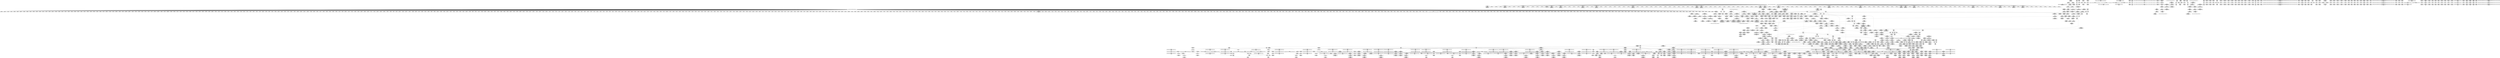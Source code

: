 digraph {
	CE0x4c794c0 [shape=record,shape=Mrecord,label="{CE0x4c794c0|72:_i32,_:_CRE_216,224_}"]
	CE0x4b88b30 [shape=record,shape=Mrecord,label="{CE0x4b88b30|get_current:tmp4|./arch/x86/include/asm/current.h,14|*SummSource*}"]
	CE0x4c85fb0 [shape=record,shape=Mrecord,label="{CE0x4c85fb0|72:_i32,_:_CRE_622,623_}"]
	CE0x4c3c0e0 [shape=record,shape=Mrecord,label="{CE0x4c3c0e0|aa_cred_profile:tobool|security/apparmor/include/context.h,100}"]
	CE0x4c278f0 [shape=record,shape=Mrecord,label="{CE0x4c278f0|i32_138|*Constant*|*SummSource*}"]
	CE0x4b562c0 [shape=record,shape=Mrecord,label="{CE0x4b562c0|common_perm_create:tmp35|security/apparmor/lsm.c,256|*SummSink*}"]
	CE0x4c87850 [shape=record,shape=Mrecord,label="{CE0x4c87850|72:_i32,_:_CRE_800,804_}"]
	CE0x4c751d0 [shape=record,shape=Mrecord,label="{CE0x4c751d0|72:_i32,_:_CRE_147,148_}"]
	CE0x4b68530 [shape=record,shape=Mrecord,label="{CE0x4b68530|104:_%struct.inode*,_:_CRE_16,24_|*MultipleSource*|*LoadInst*|security/apparmor/lsm.c,253|security/apparmor/lsm.c,253}"]
	CE0x4b5cb80 [shape=record,shape=Mrecord,label="{CE0x4b5cb80|common_perm_create:call3|security/apparmor/lsm.c,251}"]
	CE0x4c2f840 [shape=record,shape=Mrecord,label="{CE0x4c2f840|__aa_current_profile:call4|security/apparmor/include/context.h,138}"]
	CE0x4b686a0 [shape=record,shape=Mrecord,label="{CE0x4b686a0|common_perm_create:tmp28|security/apparmor/lsm.c,253|*SummSink*}"]
	CE0x4c4ec70 [shape=record,shape=Mrecord,label="{CE0x4c4ec70|aa_cred_profile:tobool4|security/apparmor/include/context.h,100|*SummSink*}"]
	CE0x4b57530 [shape=record,shape=Mrecord,label="{CE0x4b57530|_ret_%struct.task_struct*_%tmp4,_!dbg_!15471|./arch/x86/include/asm/current.h,14|*SummSource*}"]
	CE0x4c83a80 [shape=record,shape=Mrecord,label="{CE0x4c83a80|72:_i32,_:_CRE_587,588_}"]
	CE0x4b6a9b0 [shape=record,shape=Mrecord,label="{CE0x4b6a9b0|104:_%struct.inode*,_:_CRE_146,147_}"]
	CE0x4c80d00 [shape=record,shape=Mrecord,label="{CE0x4c80d00|72:_i32,_:_CRE_504,508_}"]
	CE0x4bbd680 [shape=record,shape=Mrecord,label="{CE0x4bbd680|i64*_getelementptr_inbounds_(_16_x_i64_,_16_x_i64_*___llvm_gcov_ctr46,_i64_0,_i64_10)|*Constant*}"]
	CE0x4c78a20 [shape=record,shape=Mrecord,label="{CE0x4c78a20|72:_i32,_:_CRE_200,201_}"]
	CE0x4bf3510 [shape=record,shape=Mrecord,label="{CE0x4bf3510|common_perm:bb|*SummSink*}"]
	CE0x4c77e70 [shape=record,shape=Mrecord,label="{CE0x4c77e70|72:_i32,_:_CRE_189,190_}"]
	CE0x4bffb70 [shape=record,shape=Mrecord,label="{CE0x4bffb70|mediated_filesystem:and|security/apparmor/include/apparmor.h,117|*SummSink*}"]
	CE0x4c841f0 [shape=record,shape=Mrecord,label="{CE0x4c841f0|72:_i32,_:_CRE_594,595_}"]
	CE0x4b4f1f0 [shape=record,shape=Mrecord,label="{CE0x4b4f1f0|common_perm_create:tmp23|security/apparmor/lsm.c,253}"]
	CE0x4b39c70 [shape=record,shape=Mrecord,label="{CE0x4b39c70|i64*_getelementptr_inbounds_(_5_x_i64_,_5_x_i64_*___llvm_gcov_ctr57,_i64_0,_i64_3)|*Constant*}"]
	CE0x4b25320 [shape=record,shape=Mrecord,label="{CE0x4b25320|_call_void_mcount()_#2}"]
	CE0x4c37eb0 [shape=record,shape=Mrecord,label="{CE0x4c37eb0|aa_cred_profile:lnot.ext|security/apparmor/include/context.h,100|*SummSink*}"]
	CE0x4c1a510 [shape=record,shape=Mrecord,label="{CE0x4c1a510|aa_cred_profile:do.end}"]
	CE0x4b980c0 [shape=record,shape=Mrecord,label="{CE0x4b980c0|__aa_current_profile:tmp2}"]
	CE0x4b67e20 [shape=record,shape=Mrecord,label="{CE0x4b67e20|104:_%struct.inode*,_:_CRE_0,4_|*MultipleSource*|*LoadInst*|security/apparmor/lsm.c,253|security/apparmor/lsm.c,253}"]
	CE0x4c2f6c0 [shape=record,shape=Mrecord,label="{CE0x4c2f6c0|__aa_current_profile:tmp21|security/apparmor/include/context.h,138|*SummSink*}"]
	CE0x4b9d290 [shape=record,shape=Mrecord,label="{CE0x4b9d290|_ret_i32_%call,_!dbg_!15477|security/apparmor/lsm.c,191|*SummSource*}"]
	CE0x4b28240 [shape=record,shape=Mrecord,label="{CE0x4b28240|%struct.task_struct*_(%struct.task_struct**)*_asm_movq_%gs:$_1:P_,$0_,_r,im,_dirflag_,_fpsr_,_flags_|*SummSource*}"]
	CE0x4c74950 [shape=record,shape=Mrecord,label="{CE0x4c74950|72:_i32,_:_CRE_139,140_}"]
	CE0x4b919e0 [shape=record,shape=Mrecord,label="{CE0x4b919e0|common_perm_create:tmp31|security/apparmor/lsm.c,253|*SummSource*}"]
	CE0x4bfb580 [shape=record,shape=Mrecord,label="{CE0x4bfb580|common_perm:tmp4|security/apparmor/lsm.c,169}"]
	CE0x4bdb2b0 [shape=record,shape=Mrecord,label="{CE0x4bdb2b0|VOIDTB_TE:_CE_217,218_}"]
	CE0x4b8dcf0 [shape=record,shape=Mrecord,label="{CE0x4b8dcf0|104:_%struct.inode*,_:_CRE_219,220_}"]
	CE0x4c1e160 [shape=record,shape=Mrecord,label="{CE0x4c1e160|__aa_current_profile:tmp5|security/apparmor/include/context.h,138|*SummSink*}"]
	CE0x4c31da0 [shape=record,shape=Mrecord,label="{CE0x4c31da0|aa_cred_profile:tmp11|security/apparmor/include/context.h,100|*SummSource*}"]
	CE0x4b6e010 [shape=record,shape=Mrecord,label="{CE0x4b6e010|104:_%struct.inode*,_:_CRE_192,193_}"]
	CE0x4b926a0 [shape=record,shape=Mrecord,label="{CE0x4b926a0|common_perm_create:tmp35|security/apparmor/lsm.c,256}"]
	CE0x4b558c0 [shape=record,shape=Mrecord,label="{CE0x4b558c0|i8*_getelementptr_inbounds_(_45_x_i8_,_45_x_i8_*_.str14,_i32_0,_i32_0)|*Constant*|*SummSink*}"]
	CE0x4b9d960 [shape=record,shape=Mrecord,label="{CE0x4b9d960|common_perm_create:retval.0|*SummSink*}"]
	CE0x4c4afb0 [shape=record,shape=Mrecord,label="{CE0x4c4afb0|aa_cred_profile:profile11|security/apparmor/include/context.h,101}"]
	CE0x4b90440 [shape=record,shape=Mrecord,label="{CE0x4b90440|104:_%struct.inode*,_:_CRE_317,318_}"]
	CE0x4bf47e0 [shape=record,shape=Mrecord,label="{CE0x4bf47e0|common_perm:if.then|*SummSource*}"]
	CE0x4b6ad00 [shape=record,shape=Mrecord,label="{CE0x4b6ad00|104:_%struct.inode*,_:_CRE_149,150_}"]
	CE0x4c4ba40 [shape=record,shape=Mrecord,label="{CE0x4c4ba40|aa_cred_profile:tmp16|security/apparmor/include/context.h,100|*SummSink*}"]
	CE0x4c76600 [shape=record,shape=Mrecord,label="{CE0x4c76600|72:_i32,_:_CRE_166,167_}"]
	CE0x4b98ba0 [shape=record,shape=Mrecord,label="{CE0x4b98ba0|aa_cred_profile:tmp9|security/apparmor/include/context.h,100}"]
	CE0x4b24fb0 [shape=record,shape=Mrecord,label="{CE0x4b24fb0|apparmor_path_mknod:call|security/apparmor/lsm.c,279|*SummSource*}"]
	CE0x4bf5710 [shape=record,shape=Mrecord,label="{CE0x4bf5710|__aa_current_profile:tobool|security/apparmor/include/context.h,138}"]
	CE0x4b94f70 [shape=record,shape=Mrecord,label="{CE0x4b94f70|aa_path_perm:cond|Function::aa_path_perm&Arg::cond::|*SummSource*}"]
	CE0x4c33040 [shape=record,shape=Mrecord,label="{CE0x4c33040|aa_cred_profile:tmp1|*SummSource*}"]
	CE0x4c219e0 [shape=record,shape=Mrecord,label="{CE0x4c219e0|aa_cred_profile:lnot.ext|security/apparmor/include/context.h,100|*SummSource*}"]
	CE0x4c73e90 [shape=record,shape=Mrecord,label="{CE0x4c73e90|72:_i32,_:_CRE_80,88_}"]
	CE0x4c84b80 [shape=record,shape=Mrecord,label="{CE0x4c84b80|72:_i32,_:_CRE_603,604_}"]
	CE0x4c78f70 [shape=record,shape=Mrecord,label="{CE0x4c78f70|72:_i32,_:_CRE_205,206_}"]
	CE0x4bc04a0 [shape=record,shape=Mrecord,label="{CE0x4bc04a0|i32_100|*Constant*|*SummSink*}"]
	CE0x4c74650 [shape=record,shape=Mrecord,label="{CE0x4c74650|72:_i32,_:_CRE_136,137_}"]
	CE0x4b23b20 [shape=record,shape=Mrecord,label="{CE0x4b23b20|i64*_getelementptr_inbounds_(_2_x_i64_,_2_x_i64_*___llvm_gcov_ctr62,_i64_0,_i64_1)|*Constant*|*SummSink*}"]
	CE0x4b6e4d0 [shape=record,shape=Mrecord,label="{CE0x4b6e4d0|104:_%struct.inode*,_:_CRE_196,197_}"]
	CE0x4c35420 [shape=record,shape=Mrecord,label="{CE0x4c35420|aa_cred_profile:tmp12|security/apparmor/include/context.h,100|*SummSource*}"]
	CE0x4bf62c0 [shape=record,shape=Mrecord,label="{CE0x4bf62c0|common_perm:tmp|*SummSource*}"]
	CE0x4c79930 [shape=record,shape=Mrecord,label="{CE0x4c79930|72:_i32,_:_CRE_241,242_}"]
	CE0x4c7b7d0 [shape=record,shape=Mrecord,label="{CE0x4c7b7d0|72:_i32,_:_CRE_270,271_}"]
	CE0x4c50d50 [shape=record,shape=Mrecord,label="{CE0x4c50d50|void_(i8*,_i32,_i64)*_asm_sideeffect_1:_09ud2_0A.pushsection___bug_table,_22a_22_0A2:_09.long_1b_-_2b,_$_0:c_-_2b_0A_09.word_$_1:c_,_0_0A_09.org_2b+$_2:c_0A.popsection_,_i,i,i,_dirflag_,_fpsr_,_flags_|*SummSink*}"]
	CE0x4c79c30 [shape=record,shape=Mrecord,label="{CE0x4c79c30|72:_i32,_:_CRE_244,245_}"]
	CE0x4b4c7f0 [shape=record,shape=Mrecord,label="{CE0x4b4c7f0|common_perm_create:lor.lhs.false|*SummSource*}"]
	CE0x4b9e780 [shape=record,shape=Mrecord,label="{CE0x4b9e780|common_perm_create:tmp38|security/apparmor/lsm.c,257}"]
	CE0x4c3a710 [shape=record,shape=Mrecord,label="{CE0x4c3a710|VOIDTB_TE:_CE_175,176_}"]
	CE0x4b66750 [shape=record,shape=Mrecord,label="{CE0x4b66750|common_perm_create:tmp26|security/apparmor/lsm.c,253|*SummSink*}"]
	CE0x4bbed30 [shape=record,shape=Mrecord,label="{CE0x4bbed30|i64*_getelementptr_inbounds_(_16_x_i64_,_16_x_i64_*___llvm_gcov_ctr46,_i64_0,_i64_12)|*Constant*|*SummSource*}"]
	CE0x4c880d0 [shape=record,shape=Mrecord,label="{CE0x4c880d0|72:_i32,_:_CRE_864,865_}"]
	CE0x4b56de0 [shape=record,shape=Mrecord,label="{CE0x4b56de0|GLOBAL:common_perm_dir_dentry|*Constant*|*SummSource*}"]
	CE0x4c87da0 [shape=record,shape=Mrecord,label="{CE0x4c87da0|72:_i32,_:_CRE_840,848_}"]
	CE0x4c82a90 [shape=record,shape=Mrecord,label="{CE0x4c82a90|72:_i32,_:_CRE_572,573_}"]
	CE0x4c79e50 [shape=record,shape=Mrecord,label="{CE0x4c79e50|72:_i32,_:_CRE_246,247_}"]
	CE0x4b66640 [shape=record,shape=Mrecord,label="{CE0x4b66640|common_perm_create:tmp26|security/apparmor/lsm.c,253|*SummSource*}"]
	CE0x4bf7290 [shape=record,shape=Mrecord,label="{CE0x4bf7290|common_perm:cmp|security/apparmor/lsm.c,169|*SummSource*}"]
	CE0x4c81140 [shape=record,shape=Mrecord,label="{CE0x4c81140|72:_i32,_:_CRE_528,536_}"]
	CE0x4bc07f0 [shape=record,shape=Mrecord,label="{CE0x4bc07f0|i64_12|*Constant*}"]
	CE0x4c02d90 [shape=record,shape=Mrecord,label="{CE0x4c02d90|common_perm_dir_dentry:mnt|security/apparmor/lsm.c,189}"]
	CE0x48a8350 [shape=record,shape=Mrecord,label="{CE0x48a8350|common_perm_create:op|Function::common_perm_create&Arg::op::}"]
	CE0x4b6ef80 [shape=record,shape=Mrecord,label="{CE0x4b6ef80|104:_%struct.inode*,_:_CRE_205,206_}"]
	CE0x4bf3290 [shape=record,shape=Mrecord,label="{CE0x4bf3290|__aa_current_profile:tobool1|security/apparmor/include/context.h,138}"]
	CE0x4b3bb20 [shape=record,shape=Mrecord,label="{CE0x4b3bb20|common_perm_create:cond|security/apparmor/lsm.c, 251}"]
	CE0x4c23210 [shape=record,shape=Mrecord,label="{CE0x4c23210|i64*_getelementptr_inbounds_(_11_x_i64_,_11_x_i64_*___llvm_gcov_ctr58,_i64_0,_i64_0)|*Constant*|*SummSource*}"]
	CE0x4b385f0 [shape=record,shape=Mrecord,label="{CE0x4b385f0|common_perm_create:tobool1|security/apparmor/lsm.c,251}"]
	CE0x4bf3760 [shape=record,shape=Mrecord,label="{CE0x4bf3760|i64*_getelementptr_inbounds_(_5_x_i64_,_5_x_i64_*___llvm_gcov_ctr57,_i64_0,_i64_0)|*Constant*|*SummSink*}"]
	CE0x4b55ad0 [shape=record,shape=Mrecord,label="{CE0x4b55ad0|GLOBAL:get_current|*Constant*|*SummSource*}"]
	CE0x4c84fc0 [shape=record,shape=Mrecord,label="{CE0x4c84fc0|72:_i32,_:_CRE_607,608_}"]
	CE0x4c1d500 [shape=record,shape=Mrecord,label="{CE0x4c1d500|aa_cred_profile:do.body6|*SummSink*}"]
	CE0x4b59cd0 [shape=record,shape=Mrecord,label="{CE0x4b59cd0|common_perm_create:tmp20|security/apparmor/lsm.c,251|*SummSink*}"]
	CE0x4bf0f40 [shape=record,shape=Mrecord,label="{CE0x4bf0f40|common_perm:mask|Function::common_perm&Arg::mask::}"]
	CE0x4bf34a0 [shape=record,shape=Mrecord,label="{CE0x4bf34a0|common_perm:bb}"]
	CE0x4c21030 [shape=record,shape=Mrecord,label="{CE0x4c21030|aa_cred_profile:profile|security/apparmor/include/context.h,100|*SummSource*}"]
	CE0x4c81880 [shape=record,shape=Mrecord,label="{CE0x4c81880|72:_i32,_:_CRE_555,556_}"]
	CE0x4b203b0 [shape=record,shape=Mrecord,label="{CE0x4b203b0|common_perm_create:tmp1}"]
	CE0x4b6b090 [shape=record,shape=Mrecord,label="{CE0x4b6b090|104:_%struct.inode*,_:_CRE_152,153_}"]
	CE0x4b90e20 [shape=record,shape=Mrecord,label="{CE0x4b90e20|i64*_getelementptr_inbounds_(_17_x_i64_,_17_x_i64_*___llvm_gcov_ctr60,_i64_0,_i64_14)|*Constant*}"]
	CE0x4b44fe0 [shape=record,shape=Mrecord,label="{CE0x4b44fe0|i32_251|*Constant*}"]
	CE0x4c37bd0 [shape=record,shape=Mrecord,label="{CE0x4c37bd0|VOIDTB_TE:_CE_184,185_}"]
	CE0x4b58230 [shape=record,shape=Mrecord,label="{CE0x4b58230|i32_78|*Constant*}"]
	CE0x4c01450 [shape=record,shape=Mrecord,label="{CE0x4c01450|aa_cred_profile:lnot2|security/apparmor/include/context.h,100}"]
	CE0x4be2e60 [shape=record,shape=Mrecord,label="{CE0x4be2e60|VOIDTB_TE:_CE_213,214_}"]
	CE0x4b6ae30 [shape=record,shape=Mrecord,label="{CE0x4b6ae30|104:_%struct.inode*,_:_CRE_150,151_}"]
	CE0x4b4c650 [shape=record,shape=Mrecord,label="{CE0x4b4c650|common_perm_create:if.end9|*SummSink*}"]
	CE0x4b5c3d0 [shape=record,shape=Mrecord,label="{CE0x4b5c3d0|GLOBAL:get_current|*Constant*}"]
	CE0x4c52840 [shape=record,shape=Mrecord,label="{CE0x4c52840|VOIDTB_TE:_CE_64,72_}"]
	CE0x4c3ea60 [shape=record,shape=Mrecord,label="{CE0x4c3ea60|aa_cred_profile:tmp21|security/apparmor/include/context.h,100}"]
	CE0x4bdced0 [shape=record,shape=Mrecord,label="{CE0x4bdced0|VOIDTB_TE:_CE_314,315_}"]
	CE0x4b67be0 [shape=record,shape=Mrecord,label="{CE0x4b67be0|i32_5|*Constant*|*SummSink*}"]
	CE0x4b8da90 [shape=record,shape=Mrecord,label="{CE0x4b8da90|104:_%struct.inode*,_:_CRE_217,218_}"]
	CE0x4c25260 [shape=record,shape=Mrecord,label="{CE0x4c25260|aa_cred_profile:tmp10|security/apparmor/include/context.h,100|*SummSink*}"]
	CE0x4b18e00 [shape=record,shape=Mrecord,label="{CE0x4b18e00|apparmor_path_mknod:bb|*SummSource*}"]
	CE0x4c82540 [shape=record,shape=Mrecord,label="{CE0x4c82540|72:_i32,_:_CRE_567,568_}"]
	CE0x4b142f0 [shape=record,shape=Mrecord,label="{CE0x4b142f0|common_perm_dir_dentry:path|security/apparmor/lsm.c, 189|*SummSource*}"]
	CE0x4c315a0 [shape=record,shape=Mrecord,label="{CE0x4c315a0|aa_cred_profile:do.body|*SummSink*}"]
	CE0x4b55850 [shape=record,shape=Mrecord,label="{CE0x4b55850|i8*_getelementptr_inbounds_(_45_x_i8_,_45_x_i8_*_.str14,_i32_0,_i32_0)|*Constant*|*SummSource*}"]
	CE0x4b1ecb0 [shape=record,shape=Mrecord,label="{CE0x4b1ecb0|i64_10|*Constant*|*SummSink*}"]
	CE0x4b4f630 [shape=record,shape=Mrecord,label="{CE0x4b4f630|common_perm_create:tmp24|security/apparmor/lsm.c,253}"]
	CE0x4b96c70 [shape=record,shape=Mrecord,label="{CE0x4b96c70|common_perm_create:call7|security/apparmor/lsm.c,253|*SummSink*}"]
	CE0x4c2c3d0 [shape=record,shape=Mrecord,label="{CE0x4c2c3d0|__aa_current_profile:tmp17|security/apparmor/include/context.h,138|*SummSource*}"]
	CE0x4c1db40 [shape=record,shape=Mrecord,label="{CE0x4c1db40|aa_cred_profile:tmp2|*SummSink*}"]
	CE0x4b33b10 [shape=record,shape=Mrecord,label="{CE0x4b33b10|_ret_i32_%call,_!dbg_!15473|security/apparmor/lsm.c,279|*SummSink*}"]
	CE0x4c87960 [shape=record,shape=Mrecord,label="{CE0x4c87960|72:_i32,_:_CRE_808,816_}"]
	CE0x4b24180 [shape=record,shape=Mrecord,label="{CE0x4b24180|i64_1|*Constant*|*SummSink*}"]
	CE0x4b9ee00 [shape=record,shape=Mrecord,label="{CE0x4b9ee00|get_current:bb|*SummSink*}"]
	CE0x4b4bf20 [shape=record,shape=Mrecord,label="{CE0x4b4bf20|common_perm:tmp1|*SummSink*}"]
	CE0x4c3b5c0 [shape=record,shape=Mrecord,label="{CE0x4c3b5c0|VOIDTB_TE:_CE_200,201_}"]
	CE0x4b6bb40 [shape=record,shape=Mrecord,label="{CE0x4b6bb40|104:_%struct.inode*,_:_CRE_161,162_}"]
	CE0x4b6ebf0 [shape=record,shape=Mrecord,label="{CE0x4b6ebf0|104:_%struct.inode*,_:_CRE_202,203_}"]
	CE0x4c8d7c0 [shape=record,shape=Mrecord,label="{CE0x4c8d7c0|72:_i32,_:_CRE_981,982_}"]
	CE0x4c49170 [shape=record,shape=Mrecord,label="{CE0x4c49170|VOIDTB_TE:_CE_0,4_}"]
	CE0x4b9a4b0 [shape=record,shape=Mrecord,label="{CE0x4b9a4b0|aa_cred_profile:do.end|*SummSink*}"]
	CE0x4b53a80 [shape=record,shape=Mrecord,label="{CE0x4b53a80|common_perm:tmp7|security/apparmor/lsm.c,170}"]
	CE0x4bdbc40 [shape=record,shape=Mrecord,label="{CE0x4bdbc40|VOIDTB_TE:_CE_240,248_}"]
	CE0x4b6cbe0 [shape=record,shape=Mrecord,label="{CE0x4b6cbe0|104:_%struct.inode*,_:_CRE_175,176_}"]
	CE0x4bf3170 [shape=record,shape=Mrecord,label="{CE0x4bf3170|__aa_current_profile:tmp8|security/apparmor/include/context.h,138|*SummSource*}"]
	CE0x4b4c590 [shape=record,shape=Mrecord,label="{CE0x4b4c590|common_perm_create:if.end9|*SummSource*}"]
	CE0x4c504c0 [shape=record,shape=Mrecord,label="{CE0x4c504c0|aa_cred_profile:tobool4|security/apparmor/include/context.h,100|*SummSource*}"]
	CE0x4c433c0 [shape=record,shape=Mrecord,label="{CE0x4c433c0|VOIDTB_TE:_CE_154,155_}"]
	CE0x4b39560 [shape=record,shape=Mrecord,label="{CE0x4b39560|common_perm:tmp5|security/apparmor/lsm.c,169|*SummSource*}"]
	CE0x4b69040 [shape=record,shape=Mrecord,label="{CE0x4b69040|104:_%struct.inode*,_:_CRE_56,64_|*MultipleSource*|*LoadInst*|security/apparmor/lsm.c,253|security/apparmor/lsm.c,253}"]
	CE0x4c1d6e0 [shape=record,shape=Mrecord,label="{CE0x4c1d6e0|__aa_current_profile:do.end|*SummSource*}"]
	CE0x4c2a380 [shape=record,shape=Mrecord,label="{CE0x4c2a380|get_current:bb}"]
	CE0x4c78e60 [shape=record,shape=Mrecord,label="{CE0x4c78e60|72:_i32,_:_CRE_204,205_}"]
	CE0x4c762d0 [shape=record,shape=Mrecord,label="{CE0x4c762d0|72:_i32,_:_CRE_163,164_}"]
	CE0x4b96000 [shape=record,shape=Mrecord,label="{CE0x4b96000|_ret_i1_%lnot,_!dbg_!15473|security/apparmor/include/apparmor.h,117|*SummSource*}"]
	CE0x4b4e460 [shape=record,shape=Mrecord,label="{CE0x4b4e460|common_perm_dir_dentry:tmp}"]
	CE0x4c8b7e0 [shape=record,shape=Mrecord,label="{CE0x4c8b7e0|72:_i32,_:_CRE_916,917_}"]
	CE0x4c786f0 [shape=record,shape=Mrecord,label="{CE0x4c786f0|72:_i32,_:_CRE_197,198_}"]
	CE0x4b1fb90 [shape=record,shape=Mrecord,label="{CE0x4b1fb90|i64_1|*Constant*}"]
	CE0x4b43a90 [shape=record,shape=Mrecord,label="{CE0x4b43a90|GLOBAL:__llvm_gcov_ctr60|Global_var:__llvm_gcov_ctr60|*SummSource*}"]
	CE0x4c04a90 [shape=record,shape=Mrecord,label="{CE0x4c04a90|common_perm_dir_dentry:dentry2|security/apparmor/lsm.c,189|*SummSink*}"]
	CE0x4c785e0 [shape=record,shape=Mrecord,label="{CE0x4c785e0|72:_i32,_:_CRE_196,197_}"]
	CE0x4b427b0 [shape=record,shape=Mrecord,label="{CE0x4b427b0|common_perm_create:tmp|*SummSink*}"]
	CE0x4c2f0e0 [shape=record,shape=Mrecord,label="{CE0x4c2f0e0|__aa_current_profile:tmp21|security/apparmor/include/context.h,138}"]
	CE0x4bc0860 [shape=record,shape=Mrecord,label="{CE0x4bc0860|i64*_getelementptr_inbounds_(_16_x_i64_,_16_x_i64_*___llvm_gcov_ctr46,_i64_0,_i64_9)|*Constant*}"]
	CE0x4c7ff00 [shape=record,shape=Mrecord,label="{CE0x4c7ff00|72:_i32,_:_CRE_478,479_}"]
	CE0x4bddba0 [shape=record,shape=Mrecord,label="{CE0x4bddba0|72:_i32,_:_CRE_24,32_}"]
	CE0x4c32440 [shape=record,shape=Mrecord,label="{CE0x4c32440|aa_cred_profile:tmp15|security/apparmor/include/context.h,100|*SummSource*}"]
	CE0x4b35cc0 [shape=record,shape=Mrecord,label="{CE0x4b35cc0|common_perm_create:land.lhs.true2}"]
	CE0x4bdcdc0 [shape=record,shape=Mrecord,label="{CE0x4bdcdc0|VOIDTB_TE:_CE_313,314_}"]
	CE0x4b29b60 [shape=record,shape=Mrecord,label="{CE0x4b29b60|COLLAPSED:_GCMRE___llvm_gcov_ctr112_internal_global_2_x_i64_zeroinitializer:_elem_0:default:}"]
	CE0x4b4eff0 [shape=record,shape=Mrecord,label="{CE0x4b4eff0|44:_i32,_48:_i16,_128:_i8*,_:_SCMRE_0,4_|*MultipleSource*|security/apparmor/lsm.c,251|security/apparmor/lsm.c, 251}"]
	CE0x4c24b30 [shape=record,shape=Mrecord,label="{CE0x4c24b30|i1_true|*Constant*}"]
	CE0x4c8a2a0 [shape=record,shape=Mrecord,label="{CE0x4c8a2a0|72:_i32,_:_CRE_896,897_}"]
	CE0x4c87c90 [shape=record,shape=Mrecord,label="{CE0x4c87c90|72:_i32,_:_CRE_832,840_}"]
	CE0x4c1cee0 [shape=record,shape=Mrecord,label="{CE0x4c1cee0|__aa_current_profile:bb}"]
	CE0x4c81690 [shape=record,shape=Mrecord,label="{CE0x4c81690|72:_i32,_:_CRE_553,554_}"]
	CE0x4c3a290 [shape=record,shape=Mrecord,label="{CE0x4c3a290|VOIDTB_TE:_CE_171,172_}"]
	CE0x4c74760 [shape=record,shape=Mrecord,label="{CE0x4c74760|72:_i32,_:_CRE_137,138_}"]
	CE0x4c8bf50 [shape=record,shape=Mrecord,label="{CE0x4c8bf50|72:_i32,_:_CRE_923,924_}"]
	CE0x4c75720 [shape=record,shape=Mrecord,label="{CE0x4c75720|72:_i32,_:_CRE_152,153_}"]
	CE0x4b3ea50 [shape=record,shape=Mrecord,label="{CE0x4b3ea50|common_perm_create:tmp32|security/apparmor/lsm.c,253|*SummSink*}"]
	CE0x4c89a20 [shape=record,shape=Mrecord,label="{CE0x4c89a20|72:_i32,_:_CRE_888,889_}"]
	CE0x4b8d830 [shape=record,shape=Mrecord,label="{CE0x4b8d830|104:_%struct.inode*,_:_CRE_215,216_}"]
	CE0x4c89e60 [shape=record,shape=Mrecord,label="{CE0x4c89e60|72:_i32,_:_CRE_892,893_}"]
	CE0x4b1fab0 [shape=record,shape=Mrecord,label="{CE0x4b1fab0|apparmor_path_mknod:tmp|*SummSink*}"]
	CE0x4c41bd0 [shape=record,shape=Mrecord,label="{CE0x4c41bd0|VOIDTB_TE:_CE_146,147_}"]
	CE0x4bdc680 [shape=record,shape=Mrecord,label="{CE0x4bdc680|VOIDTB_TE:_CE_306,307_}"]
	CE0x4b42c50 [shape=record,shape=Mrecord,label="{CE0x4b42c50|i64*_getelementptr_inbounds_(_2_x_i64_,_2_x_i64_*___llvm_gcov_ctr55,_i64_0,_i64_0)|*Constant*}"]
	CE0x4c52090 [shape=record,shape=Mrecord,label="{CE0x4c52090|aa_cred_profile:tmp20|security/apparmor/include/context.h,100}"]
	CE0x4c87b80 [shape=record,shape=Mrecord,label="{CE0x4c87b80|72:_i32,_:_CRE_824,832_}"]
	CE0x4c7e9f0 [shape=record,shape=Mrecord,label="{CE0x4c7e9f0|72:_i32,_:_CRE_352,360_}"]
	CE0x4c761c0 [shape=record,shape=Mrecord,label="{CE0x4c761c0|72:_i32,_:_CRE_162,163_}"]
	CE0x4b8faf0 [shape=record,shape=Mrecord,label="{CE0x4b8faf0|104:_%struct.inode*,_:_CRE_309,310_}"]
	CE0x4c85b70 [shape=record,shape=Mrecord,label="{CE0x4c85b70|72:_i32,_:_CRE_618,619_}"]
	CE0x4b3b8f0 [shape=record,shape=Mrecord,label="{CE0x4b3b8f0|common_perm_create:land.lhs.true|*SummSource*}"]
	CE0x4c80670 [shape=record,shape=Mrecord,label="{CE0x4c80670|72:_i32,_:_CRE_485,486_}"]
	CE0x4b900b0 [shape=record,shape=Mrecord,label="{CE0x4b900b0|104:_%struct.inode*,_:_CRE_314,315_}"]
	CE0x4b23320 [shape=record,shape=Mrecord,label="{CE0x4b23320|common_perm_create:mask|Function::common_perm_create&Arg::mask::|*SummSink*}"]
	CE0x4c7ee30 [shape=record,shape=Mrecord,label="{CE0x4c7ee30|72:_i32,_:_CRE_392,400_}"]
	CE0x4c82ba0 [shape=record,shape=Mrecord,label="{CE0x4c82ba0|72:_i32,_:_CRE_573,574_}"]
	CE0x4c2ceb0 [shape=record,shape=Mrecord,label="{CE0x4c2ceb0|i64*_getelementptr_inbounds_(_11_x_i64_,_11_x_i64_*___llvm_gcov_ctr58,_i64_0,_i64_10)|*Constant*|*SummSource*}"]
	CE0x4c74d90 [shape=record,shape=Mrecord,label="{CE0x4c74d90|72:_i32,_:_CRE_143,144_}"]
	CE0x4c7fce0 [shape=record,shape=Mrecord,label="{CE0x4c7fce0|72:_i32,_:_CRE_476,477_}"]
	CE0x4b8d370 [shape=record,shape=Mrecord,label="{CE0x4b8d370|i64*_getelementptr_inbounds_(_2_x_i64_,_2_x_i64_*___llvm_gcov_ctr112,_i64_0,_i64_1)|*Constant*|*SummSource*}"]
	CE0x4c80560 [shape=record,shape=Mrecord,label="{CE0x4c80560|72:_i32,_:_CRE_484,485_}"]
	CE0x4c2e210 [shape=record,shape=Mrecord,label="{CE0x4c2e210|__aa_current_profile:call3|security/apparmor/include/context.h,138|*SummSource*}"]
	CE0x4c73f90 [shape=record,shape=Mrecord,label="{CE0x4c73f90|72:_i32,_:_CRE_88,96_}"]
	CE0x4b9fff0 [shape=record,shape=Mrecord,label="{CE0x4b9fff0|common_perm:call|security/apparmor/lsm.c,168|*SummSource*}"]
	CE0x4bfb2e0 [shape=record,shape=Mrecord,label="{CE0x4bfb2e0|GLOBAL:__llvm_gcov_ctr57|Global_var:__llvm_gcov_ctr57|*SummSource*}"]
	CE0x4b4c9d0 [shape=record,shape=Mrecord,label="{CE0x4b4c9d0|_call_void_mcount()_#2|*SummSink*}"]
	CE0x4b6ab20 [shape=record,shape=Mrecord,label="{CE0x4b6ab20|104:_%struct.inode*,_:_CRE_147,148_}"]
	CE0x4c20160 [shape=record,shape=Mrecord,label="{CE0x4c20160|aa_cred_profile:tmp17|security/apparmor/include/context.h,100|*SummSink*}"]
	CE0x4b22620 [shape=record,shape=Mrecord,label="{CE0x4b22620|i32_16|*Constant*}"]
	CE0x4c773d0 [shape=record,shape=Mrecord,label="{CE0x4c773d0|72:_i32,_:_CRE_179,180_}"]
	CE0x4b9e710 [shape=record,shape=Mrecord,label="{CE0x4b9e710|get_current:bb}"]
	CE0x4be2160 [shape=record,shape=Mrecord,label="{CE0x4be2160|VOIDTB_TE:_CE_201,202_}"]
	CE0x4b949c0 [shape=record,shape=Mrecord,label="{CE0x4b949c0|common_perm_create:tmp34|security/apparmor/lsm.c,254}"]
	CE0x4c81030 [shape=record,shape=Mrecord,label="{CE0x4c81030|72:_i32,_:_CRE_520,528_}"]
	CE0x4c036a0 [shape=record,shape=Mrecord,label="{CE0x4c036a0|common_perm_dir_dentry:mnt|security/apparmor/lsm.c,189|*SummSink*}"]
	CE0x4c304f0 [shape=record,shape=Mrecord,label="{CE0x4c304f0|aa_cred_profile:entry|*SummSource*}"]
	CE0x4c39900 [shape=record,shape=Mrecord,label="{CE0x4c39900|%struct.aa_task_cxt*_null|*Constant*|*SummSource*}"]
	CE0x4b4a560 [shape=record,shape=Mrecord,label="{CE0x4b4a560|mediated_filesystem:tmp2|*SummSource*}"]
	CE0x4b325d0 [shape=record,shape=Mrecord,label="{CE0x4b325d0|common_perm_create:if.then|*SummSink*}"]
	CE0x4c4aa50 [shape=record,shape=Mrecord,label="{CE0x4c4aa50|aa_cred_profile:tmp33|security/apparmor/include/context.h,101|*SummSource*}"]
	CE0x4c8d2a0 [shape=record,shape=Mrecord,label="{CE0x4c8d2a0|72:_i32,_:_CRE_976,977_}"]
	CE0x4c7c270 [shape=record,shape=Mrecord,label="{CE0x4c7c270|72:_i32,_:_CRE_280,281_}"]
	CE0x4c2dbb0 [shape=record,shape=Mrecord,label="{CE0x4c2dbb0|__aa_current_profile:tmp20|security/apparmor/include/context.h,138|*SummSource*}"]
	CE0x4b4d8e0 [shape=record,shape=Mrecord,label="{CE0x4b4d8e0|common_perm_create:cond|security/apparmor/lsm.c, 251|*SummSink*}"]
	CE0x4b55200 [shape=record,shape=Mrecord,label="{CE0x4b55200|common_perm_create:tobool5|security/apparmor/lsm.c,253|*SummSource*}"]
	CE0x4b99ef0 [shape=record,shape=Mrecord,label="{CE0x4b99ef0|__aa_current_profile:tmp10|security/apparmor/include/context.h,138|*SummSource*}"]
	CE0x4b6eac0 [shape=record,shape=Mrecord,label="{CE0x4b6eac0|104:_%struct.inode*,_:_CRE_201,202_}"]
	CE0x4c7d7b0 [shape=record,shape=Mrecord,label="{CE0x4c7d7b0|72:_i32,_:_CRE_300,301_}"]
	CE0x4c8a900 [shape=record,shape=Mrecord,label="{CE0x4c8a900|72:_i32,_:_CRE_902,903_}"]
	CE0x4b3d420 [shape=record,shape=Mrecord,label="{CE0x4b3d420|i64*_getelementptr_inbounds_(_17_x_i64_,_17_x_i64_*___llvm_gcov_ctr60,_i64_0,_i64_8)|*Constant*|*SummSink*}"]
	CE0x4b4fc30 [shape=record,shape=Mrecord,label="{CE0x4b4fc30|common_perm_dir_dentry:tmp1}"]
	CE0x4c74b70 [shape=record,shape=Mrecord,label="{CE0x4c74b70|72:_i32,_:_CRE_141,142_}"]
	CE0x4b69210 [shape=record,shape=Mrecord,label="{CE0x4b69210|104:_%struct.inode*,_:_CRE_64,72_|*MultipleSource*|*LoadInst*|security/apparmor/lsm.c,253|security/apparmor/lsm.c,253}"]
	CE0x4b86800 [shape=record,shape=Mrecord,label="{CE0x4b86800|mediated_filesystem:i_sb|security/apparmor/include/apparmor.h,117}"]
	CE0x4b4c710 [shape=record,shape=Mrecord,label="{CE0x4b4c710|common_perm_create:lor.lhs.false}"]
	CE0x4bf2260 [shape=record,shape=Mrecord,label="{CE0x4bf2260|common_perm:if.end|*SummSource*}"]
	CE0x4b8f940 [shape=record,shape=Mrecord,label="{CE0x4b8f940|104:_%struct.inode*,_:_CRE_307,308_}"]
	CE0x4c8a4c0 [shape=record,shape=Mrecord,label="{CE0x4c8a4c0|72:_i32,_:_CRE_898,899_}"]
	CE0x4b66f40 [shape=record,shape=Mrecord,label="{CE0x4b66f40|common_perm_create:tmp27|*LoadInst*|security/apparmor/lsm.c,253|*SummSource*}"]
	CE0x4c83ec0 [shape=record,shape=Mrecord,label="{CE0x4c83ec0|72:_i32,_:_CRE_591,592_}"]
	CE0x4b3ebf0 [shape=record,shape=Mrecord,label="{CE0x4b3ebf0|i64*_getelementptr_inbounds_(_17_x_i64_,_17_x_i64_*___llvm_gcov_ctr60,_i64_0,_i64_14)|*Constant*|*SummSource*}"]
	CE0x4c793b0 [shape=record,shape=Mrecord,label="{CE0x4c793b0|72:_i32,_:_CRE_212,216_}"]
	CE0x4c3c180 [shape=record,shape=Mrecord,label="{CE0x4c3c180|aa_cred_profile:tobool|security/apparmor/include/context.h,100|*SummSource*}"]
	CE0x4c82320 [shape=record,shape=Mrecord,label="{CE0x4c82320|72:_i32,_:_CRE_565,566_}"]
	CE0x4c8ce30 [shape=record,shape=Mrecord,label="{CE0x4c8ce30|72:_i32,_:_CRE_944,952_}"]
	CE0x4c2c0b0 [shape=record,shape=Mrecord,label="{CE0x4c2c0b0|aa_cred_profile:lnot3|security/apparmor/include/context.h,100|*SummSink*}"]
	CE0x4bddfa0 [shape=record,shape=Mrecord,label="{CE0x4bddfa0|72:_i32,_:_CRE_56,64_}"]
	CE0x4b8fbf0 [shape=record,shape=Mrecord,label="{CE0x4b8fbf0|104:_%struct.inode*,_:_CRE_310,311_}"]
	CE0x4c3aa40 [shape=record,shape=Mrecord,label="{CE0x4c3aa40|VOIDTB_TE:_CE_178,179_}"]
	CE0x4c23cf0 [shape=record,shape=Mrecord,label="{CE0x4c23cf0|i64*_getelementptr_inbounds_(_11_x_i64_,_11_x_i64_*___llvm_gcov_ctr58,_i64_0,_i64_8)|*Constant*|*SummSink*}"]
	CE0x4b53f80 [shape=record,shape=Mrecord,label="{CE0x4b53f80|common_perm:tmp8|security/apparmor/lsm.c,170}"]
	CE0x4b5d700 [shape=record,shape=Mrecord,label="{CE0x4b5d700|common_perm_create:if.then8}"]
	CE0x4b4fba0 [shape=record,shape=Mrecord,label="{CE0x4b4fba0|common_perm_dir_dentry:tmp|*SummSink*}"]
	CE0x4bfe750 [shape=record,shape=Mrecord,label="{CE0x4bfe750|aa_path_perm:profile|Function::aa_path_perm&Arg::profile::|*SummSink*}"]
	CE0x4b4f800 [shape=record,shape=Mrecord,label="{CE0x4b4f800|common_perm_create:tmp24|security/apparmor/lsm.c,253|*SummSink*}"]
	CE0x4bdc5a0 [shape=record,shape=Mrecord,label="{CE0x4bdc5a0|VOIDTB_TE:_CE_305,306_}"]
	CE0x4b8f090 [shape=record,shape=Mrecord,label="{CE0x4b8f090|104:_%struct.inode*,_:_CRE_288,296_|*MultipleSource*|*LoadInst*|security/apparmor/lsm.c,253|security/apparmor/lsm.c,253}"]
	CE0x4c7d150 [shape=record,shape=Mrecord,label="{CE0x4c7d150|72:_i32,_:_CRE_294,295_}"]
	CE0x4b91360 [shape=record,shape=Mrecord,label="{CE0x4b91360|common_perm_create:tmp30|security/apparmor/lsm.c,253}"]
	CE0x4c4f460 [shape=record,shape=Mrecord,label="{CE0x4c4f460|GLOBAL:llvm.expect.i64|*Constant*|*SummSink*}"]
	CE0x4b222a0 [shape=record,shape=Mrecord,label="{CE0x4b222a0|apparmor_path_mknod:call|security/apparmor/lsm.c,279|*SummSink*}"]
	CE0x4b23460 [shape=record,shape=Mrecord,label="{CE0x4b23460|apparmor_path_mknod:tmp2}"]
	CE0x4bc0f50 [shape=record,shape=Mrecord,label="{CE0x4bc0f50|i64_-2147483648|*Constant*}"]
	CE0x4b1ff10 [shape=record,shape=Mrecord,label="{CE0x4b1ff10|common_perm_create:tmp10|security/apparmor/lsm.c,251}"]
	CE0x4b8d1b0 [shape=record,shape=Mrecord,label="{CE0x4b8d1b0|i64*_getelementptr_inbounds_(_2_x_i64_,_2_x_i64_*___llvm_gcov_ctr112,_i64_0,_i64_0)|*Constant*|*SummSink*}"]
	CE0x4c8dd10 [shape=record,shape=Mrecord,label="{CE0x4c8dd10|72:_i32,_:_CRE_992,1000_}"]
	CE0x4c81cc0 [shape=record,shape=Mrecord,label="{CE0x4c81cc0|72:_i32,_:_CRE_559,560_}"]
	CE0x4c28d60 [shape=record,shape=Mrecord,label="{CE0x4c28d60|__aa_current_profile:tmp16|security/apparmor/include/context.h,138|*SummSource*}"]
	CE0x4b95410 [shape=record,shape=Mrecord,label="{CE0x4b95410|_ret_i32_%call17,_!dbg_!15526|security/apparmor/file.c,307|*SummSource*}"]
	CE0x4b6cab0 [shape=record,shape=Mrecord,label="{CE0x4b6cab0|104:_%struct.inode*,_:_CRE_174,175_}"]
	CE0x4bf0cb0 [shape=record,shape=Mrecord,label="{CE0x4bf0cb0|common_perm:path|Function::common_perm&Arg::path::|*SummSource*}"]
	CE0x4b99d70 [shape=record,shape=Mrecord,label="{CE0x4b99d70|__aa_current_profile:land.lhs.true2|*SummSource*}"]
	CE0x4c253c0 [shape=record,shape=Mrecord,label="{CE0x4c253c0|aa_cred_profile:tmp11|security/apparmor/include/context.h,100}"]
	CE0x4c7a290 [shape=record,shape=Mrecord,label="{CE0x4c7a290|72:_i32,_:_CRE_250,251_}"]
	CE0x4c05c80 [shape=record,shape=Mrecord,label="{CE0x4c05c80|aa_cred_profile:do.end8|*SummSink*}"]
	CE0x4bc1550 [shape=record,shape=Mrecord,label="{CE0x4bc1550|80:_i64,_:_CRE_80,88_|*MultipleSource*|security/apparmor/include/apparmor.h,117|*LoadInst*|security/apparmor/include/apparmor.h,117}"]
	CE0x4bf1dd0 [shape=record,shape=Mrecord,label="{CE0x4bf1dd0|common_perm:if.end|*SummSink*}"]
	CE0x4c7eb00 [shape=record,shape=Mrecord,label="{CE0x4c7eb00|72:_i32,_:_CRE_360,376_}"]
	CE0x4c73c90 [shape=record,shape=Mrecord,label="{CE0x4c73c90|72:_i32,_:_CRE_72,76_}"]
	CE0x4b5a300 [shape=record,shape=Mrecord,label="{CE0x4b5a300|i32_4|*Constant*}"]
	CE0x4c3a600 [shape=record,shape=Mrecord,label="{CE0x4c3a600|VOIDTB_TE:_CE_174,175_}"]
	CE0x4c74c80 [shape=record,shape=Mrecord,label="{CE0x4c74c80|72:_i32,_:_CRE_142,143_}"]
	CE0x4c87fc0 [shape=record,shape=Mrecord,label="{CE0x4c87fc0|72:_i32,_:_CRE_856,864_}"]
	CE0x4b8e2e0 [shape=record,shape=Mrecord,label="{CE0x4b8e2e0|104:_%struct.inode*,_:_CRE_224,232_|*MultipleSource*|*LoadInst*|security/apparmor/lsm.c,253|security/apparmor/lsm.c,253}"]
	CE0x4b2bb80 [shape=record,shape=Mrecord,label="{CE0x4b2bb80|common_perm_create:if.then|*SummSource*}"]
	CE0x4c23450 [shape=record,shape=Mrecord,label="{CE0x4c23450|VOIDTB_TE:_CE_155,156_}"]
	CE0x4c52720 [shape=record,shape=Mrecord,label="{CE0x4c52720|VOIDTB_TE:_CE_48,52_}"]
	CE0x4c4bda0 [shape=record,shape=Mrecord,label="{CE0x4c4bda0|aa_cred_profile:tmp18|security/apparmor/include/context.h,100|*SummSource*}"]
	CE0x4c2c950 [shape=record,shape=Mrecord,label="{CE0x4c2c950|__aa_current_profile:tmp18|security/apparmor/include/context.h,138|*SummSink*}"]
	CE0x4c80780 [shape=record,shape=Mrecord,label="{CE0x4c80780|72:_i32,_:_CRE_486,487_}"]
	CE0x4b5c8d0 [shape=record,shape=Mrecord,label="{CE0x4b5c8d0|common_perm_create:tmp18|security/apparmor/lsm.c,251|*SummSource*}"]
	CE0x4c82650 [shape=record,shape=Mrecord,label="{CE0x4c82650|72:_i32,_:_CRE_568,569_}"]
	CE0x4b99c40 [shape=record,shape=Mrecord,label="{CE0x4b99c40|i64*_getelementptr_inbounds_(_11_x_i64_,_11_x_i64_*___llvm_gcov_ctr58,_i64_0,_i64_6)|*Constant*|*SummSource*}"]
	CE0x4c8d9e0 [shape=record,shape=Mrecord,label="{CE0x4c8d9e0|72:_i32,_:_CRE_983,984_}"]
	CE0x4b38240 [shape=record,shape=Mrecord,label="{CE0x4b38240|44:_i32,_48:_i16,_128:_i8*,_:_SCMRE_4,6_|*MultipleSource*|security/apparmor/lsm.c,251|security/apparmor/lsm.c, 251}"]
	CE0x4c1a0c0 [shape=record,shape=Mrecord,label="{CE0x4c1a0c0|__aa_current_profile:tmp14|security/apparmor/include/context.h,138|*SummSource*}"]
	CE0x4b338b0 [shape=record,shape=Mrecord,label="{CE0x4b338b0|_ret_i32_%call,_!dbg_!15473|security/apparmor/lsm.c,279}"]
	CE0x4c7df20 [shape=record,shape=Mrecord,label="{CE0x4c7df20|72:_i32,_:_CRE_307,308_}"]
	CE0x4c82210 [shape=record,shape=Mrecord,label="{CE0x4c82210|72:_i32,_:_CRE_564,565_}"]
	CE0x4b38b70 [shape=record,shape=Mrecord,label="{CE0x4b38b70|common_perm_create:uid|security/apparmor/lsm.c,251}"]
	CE0x4b5d200 [shape=record,shape=Mrecord,label="{CE0x4b5d200|aa_cred_profile:do.end|*SummSource*}"]
	CE0x4b86450 [shape=record,shape=Mrecord,label="{CE0x4b86450|i32_8|*Constant*}"]
	CE0x4c7b390 [shape=record,shape=Mrecord,label="{CE0x4c7b390|72:_i32,_:_CRE_266,267_}"]
	CE0x4c478d0 [shape=record,shape=Mrecord,label="{CE0x4c478d0|aa_cred_profile:tmp29|security/apparmor/include/context.h,100}"]
	CE0x4c102c0 [shape=record,shape=Mrecord,label="{CE0x4c102c0|aa_cred_profile:do.end10}"]
	CE0x4c40af0 [shape=record,shape=Mrecord,label="{CE0x4c40af0|VOIDTB_TE:_CE_189,190_}"]
	CE0x4b3cd80 [shape=record,shape=Mrecord,label="{CE0x4b3cd80|common_perm_create:tmp14|security/apparmor/lsm.c,251|*SummSource*}"]
	CE0x4b69780 [shape=record,shape=Mrecord,label="{CE0x4b69780|104:_%struct.inode*,_:_CRE_88,89_}"]
	CE0x4bf3ee0 [shape=record,shape=Mrecord,label="{CE0x4bf3ee0|__aa_current_profile:tmp4|security/apparmor/include/context.h,138|*SummSink*}"]
	CE0x4b148c0 [shape=record,shape=Mrecord,label="{CE0x4b148c0|_call_void_mcount()_#2|*SummSink*}"]
	CE0x4c79710 [shape=record,shape=Mrecord,label="{CE0x4c79710|72:_i32,_:_CRE_232,236_}"]
	CE0x4c8c6c0 [shape=record,shape=Mrecord,label="{CE0x4c8c6c0|72:_i32,_:_CRE_930,931_}"]
	CE0x4c50a10 [shape=record,shape=Mrecord,label="{CE0x4c50a10|_call_void_asm_sideeffect_1:_09ud2_0A.pushsection___bug_table,_22a_22_0A2:_09.long_1b_-_2b,_$_0:c_-_2b_0A_09.word_$_1:c_,_0_0A_09.org_2b+$_2:c_0A.popsection_,_i,i,i,_dirflag_,_fpsr_,_flags_(i8*_getelementptr_inbounds_(_36_x_i8_,_36_x_i8_*_.str12,_i32_0,_i32_0),_i32_100,_i64_12)_#2,_!dbg_!15490,_!srcloc_!15493|security/apparmor/include/context.h,100|*SummSource*}"]
	CE0x4c532b0 [shape=record,shape=Mrecord,label="{CE0x4c532b0|_call_void_mcount()_#2}"]
	CE0x4b8d700 [shape=record,shape=Mrecord,label="{CE0x4b8d700|104:_%struct.inode*,_:_CRE_214,215_}"]
	CE0x4bddea0 [shape=record,shape=Mrecord,label="{CE0x4bddea0|72:_i32,_:_CRE_48,56_}"]
	CE0x4bf5600 [shape=record,shape=Mrecord,label="{CE0x4bf5600|GLOBAL:__aa_current_profile|*Constant*|*SummSink*}"]
	CE0x4c7bf40 [shape=record,shape=Mrecord,label="{CE0x4c7bf40|72:_i32,_:_CRE_277,278_}"]
	CE0x4ba00c0 [shape=record,shape=Mrecord,label="{CE0x4ba00c0|common_perm:call|security/apparmor/lsm.c,168|*SummSink*}"]
	CE0x4c2c360 [shape=record,shape=Mrecord,label="{CE0x4c2c360|__aa_current_profile:tmp17|security/apparmor/include/context.h,138}"]
	CE0x4c78800 [shape=record,shape=Mrecord,label="{CE0x4c78800|72:_i32,_:_CRE_198,199_}"]
	CE0x4c2ba70 [shape=record,shape=Mrecord,label="{CE0x4c2ba70|aa_cred_profile:if.end|*SummSink*}"]
	CE0x4b4dc40 [shape=record,shape=Mrecord,label="{CE0x4b4dc40|aa_cred_profile:tmp8|security/apparmor/include/context.h,100|*SummSource*}"]
	CE0x4b6b7b0 [shape=record,shape=Mrecord,label="{CE0x4b6b7b0|104:_%struct.inode*,_:_CRE_158,159_}"]
	CE0x4b5aca0 [shape=record,shape=Mrecord,label="{CE0x4b5aca0|common_perm_create:mode4|security/apparmor/lsm.c,251}"]
	CE0x4b35000 [shape=record,shape=Mrecord,label="{CE0x4b35000|mediated_filesystem:entry|*SummSource*}"]
	CE0x4b66150 [shape=record,shape=Mrecord,label="{CE0x4b66150|common_perm_create:tmp25|security/apparmor/lsm.c,253|*SummSource*}"]
	CE0x4b5d9d0 [shape=record,shape=Mrecord,label="{CE0x4b5d9d0|i64*_getelementptr_inbounds_(_2_x_i64_,_2_x_i64_*___llvm_gcov_ctr112,_i64_0,_i64_1)|*Constant*}"]
	CE0x4c809a0 [shape=record,shape=Mrecord,label="{CE0x4c809a0|72:_i32,_:_CRE_488,496_}"]
	CE0x4bbe100 [shape=record,shape=Mrecord,label="{CE0x4bbe100|aa_cred_profile:tmp24|security/apparmor/include/context.h,100}"]
	CE0x4c019b0 [shape=record,shape=Mrecord,label="{CE0x4c019b0|common_perm_dir_dentry:path|security/apparmor/lsm.c, 189|*SummSink*}"]
	CE0x4b50060 [shape=record,shape=Mrecord,label="{CE0x4b50060|common_perm_create:tmp8|security/apparmor/lsm.c,251}"]
	CE0x4c76f90 [shape=record,shape=Mrecord,label="{CE0x4c76f90|72:_i32,_:_CRE_175,176_}"]
	CE0x4b22410 [shape=record,shape=Mrecord,label="{CE0x4b22410|apparmor_path_mknod:dentry|Function::apparmor_path_mknod&Arg::dentry::|*SummSink*}"]
	CE0x4bdd640 [shape=record,shape=Mrecord,label="{CE0x4bdd640|72:_i32,_:_CRE_2,4_}"]
	CE0x4b328c0 [shape=record,shape=Mrecord,label="{CE0x4b328c0|common_perm_create:mask|Function::common_perm_create&Arg::mask::}"]
	CE0x4b55f90 [shape=record,shape=Mrecord,label="{CE0x4b55f90|get_current:entry}"]
	CE0x4bde0a0 [shape=record,shape=Mrecord,label="{CE0x4bde0a0|72:_i32,_:_CRE_64,72_}"]
	CE0x4c75d80 [shape=record,shape=Mrecord,label="{CE0x4c75d80|72:_i32,_:_CRE_158,159_}"]
	CE0x4c8c390 [shape=record,shape=Mrecord,label="{CE0x4c8c390|72:_i32,_:_CRE_927,928_}"]
	CE0x4b3e070 [shape=record,shape=Mrecord,label="{CE0x4b3e070|common_perm_create:tmp11|security/apparmor/lsm.c,251|*SummSink*}"]
	CE0x4bdb4d0 [shape=record,shape=Mrecord,label="{CE0x4bdb4d0|VOIDTB_TE:_CE_219,220_}"]
	CE0x4b26c40 [shape=record,shape=Mrecord,label="{CE0x4b26c40|common_perm_create:tmp15|security/apparmor/lsm.c,251|*SummSink*}"]
	CE0x4b6c260 [shape=record,shape=Mrecord,label="{CE0x4b6c260|104:_%struct.inode*,_:_CRE_167,168_}"]
	CE0x4b8f7d0 [shape=record,shape=Mrecord,label="{CE0x4b8f7d0|104:_%struct.inode*,_:_CRE_306,307_}"]
	CE0x4c76b50 [shape=record,shape=Mrecord,label="{CE0x4c76b50|72:_i32,_:_CRE_171,172_}"]
	CE0x4c7d260 [shape=record,shape=Mrecord,label="{CE0x4c7d260|72:_i32,_:_CRE_295,296_}"]
	CE0x4c891a0 [shape=record,shape=Mrecord,label="{CE0x4c891a0|72:_i32,_:_CRE_880,881_}"]
	CE0x4bf8e20 [shape=record,shape=Mrecord,label="{CE0x4bf8e20|i32_0|*Constant*}"]
	CE0x4b3b580 [shape=record,shape=Mrecord,label="{CE0x4b3b580|common_perm_create:tmp2}"]
	CE0x4c84850 [shape=record,shape=Mrecord,label="{CE0x4c84850|72:_i32,_:_CRE_600,601_}"]
	CE0x4c8cd20 [shape=record,shape=Mrecord,label="{CE0x4c8cd20|72:_i32,_:_CRE_936,944_}"]
	CE0x4b2b810 [shape=record,shape=Mrecord,label="{CE0x4b2b810|_call_void_mcount()_#2|*SummSource*}"]
	CE0x4c2cb10 [shape=record,shape=Mrecord,label="{CE0x4c2cb10|i64*_getelementptr_inbounds_(_11_x_i64_,_11_x_i64_*___llvm_gcov_ctr58,_i64_0,_i64_10)|*Constant*}"]
	CE0x4b59b00 [shape=record,shape=Mrecord,label="{CE0x4b59b00|common_perm_create:tmp20|security/apparmor/lsm.c,251}"]
	CE0x4b3a6a0 [shape=record,shape=Mrecord,label="{CE0x4b3a6a0|common_perm_create:bb}"]
	CE0x4c527d0 [shape=record,shape=Mrecord,label="{CE0x4c527d0|VOIDTB_TE:_CE_56,64_}"]
	CE0x4b36980 [shape=record,shape=Mrecord,label="{CE0x4b36980|i32_10|*Constant*}"]
	CE0x4c4a180 [shape=record,shape=Mrecord,label="{CE0x4c4a180|VOIDTB_TE:_CE_163,164_}"]
	CE0x4c33f20 [shape=record,shape=Mrecord,label="{CE0x4c33f20|%struct.task_struct*_(%struct.task_struct**)*_asm_movq_%gs:$_1:P_,$0_,_r,im,_dirflag_,_fpsr_,_flags_}"]
	CE0x4c461e0 [shape=record,shape=Mrecord,label="{CE0x4c461e0|aa_cred_profile:tmp26|security/apparmor/include/context.h,100|*SummSource*}"]
	CE0x4c34880 [shape=record,shape=Mrecord,label="{CE0x4c34880|i64_0|*Constant*}"]
	CE0x4b230c0 [shape=record,shape=Mrecord,label="{CE0x4b230c0|i32_16|*Constant*|*SummSource*}"]
	CE0x4c8b3a0 [shape=record,shape=Mrecord,label="{CE0x4c8b3a0|72:_i32,_:_CRE_912,913_}"]
	CE0x4b4eab0 [shape=record,shape=Mrecord,label="{CE0x4b4eab0|__aa_current_profile:tmp7|security/apparmor/include/context.h,138}"]
	CE0x4c28b60 [shape=record,shape=Mrecord,label="{CE0x4c28b60|__aa_current_profile:tmp16|security/apparmor/include/context.h,138}"]
	CE0x4b31b60 [shape=record,shape=Mrecord,label="{CE0x4b31b60|i64_0|*Constant*|*SummSink*}"]
	CE0x4c8d8d0 [shape=record,shape=Mrecord,label="{CE0x4c8d8d0|72:_i32,_:_CRE_982,983_}"]
	CE0x4bddaa0 [shape=record,shape=Mrecord,label="{CE0x4bddaa0|72:_i32,_:_CRE_16,24_}"]
	CE0x4c51640 [shape=record,shape=Mrecord,label="{CE0x4c51640|VOIDTB_TE:_CE_166,167_}"]
	CE0x4c895e0 [shape=record,shape=Mrecord,label="{CE0x4c895e0|72:_i32,_:_CRE_884,885_}"]
	CE0x4c413b0 [shape=record,shape=Mrecord,label="{CE0x4c413b0|VOIDTB_TE:_CE_91,92_}"]
	CE0x4befeb0 [shape=record,shape=Mrecord,label="{CE0x4befeb0|mediated_filesystem:tmp5|security/apparmor/include/apparmor.h,117|*SummSink*}"]
	CE0x4c33b40 [shape=record,shape=Mrecord,label="{CE0x4c33b40|get_current:tmp4|./arch/x86/include/asm/current.h,14}"]
	CE0x4c03b80 [shape=record,shape=Mrecord,label="{CE0x4c03b80|common_perm_dir_dentry:mnt1|security/apparmor/lsm.c,189|*SummSource*}"]
	CE0x4b282b0 [shape=record,shape=Mrecord,label="{CE0x4b282b0|common_perm_create:tmp2|*SummSource*}"]
	CE0x4c2dcb0 [shape=record,shape=Mrecord,label="{CE0x4c2dcb0|__aa_current_profile:tmp20|security/apparmor/include/context.h,138|*SummSink*}"]
	CE0x4c753f0 [shape=record,shape=Mrecord,label="{CE0x4c753f0|72:_i32,_:_CRE_149,150_}"]
	CE0x4b8dbc0 [shape=record,shape=Mrecord,label="{CE0x4b8dbc0|104:_%struct.inode*,_:_CRE_218,219_}"]
	CE0x4b91010 [shape=record,shape=Mrecord,label="{CE0x4b91010|common_perm_create:tmp29|security/apparmor/lsm.c,253|*SummSource*}"]
	CE0x4782a50 [shape=record,shape=Mrecord,label="{CE0x4782a50|apparmor_path_mknod:call|security/apparmor/lsm.c,279}"]
	CE0x4c1ffe0 [shape=record,shape=Mrecord,label="{CE0x4c1ffe0|aa_cred_profile:tmp17|security/apparmor/include/context.h,100|*SummSource*}"]
	CE0x4b5a080 [shape=record,shape=Mrecord,label="{CE0x4b5a080|common_perm_create:tmp21|security/apparmor/lsm.c,251|*SummSource*}"]
	CE0x4c7de10 [shape=record,shape=Mrecord,label="{CE0x4c7de10|72:_i32,_:_CRE_306,307_}"]
	CE0x4b6ee50 [shape=record,shape=Mrecord,label="{CE0x4b6ee50|104:_%struct.inode*,_:_CRE_204,205_}"]
	CE0x4c88c50 [shape=record,shape=Mrecord,label="{CE0x4c88c50|72:_i32,_:_CRE_875,876_}"]
	CE0x4b4cdb0 [shape=record,shape=Mrecord,label="{CE0x4b4cdb0|common_perm_create:if.then8|*SummSink*}"]
	CE0x4b6b1c0 [shape=record,shape=Mrecord,label="{CE0x4b6b1c0|104:_%struct.inode*,_:_CRE_153,154_}"]
	CE0x4b693e0 [shape=record,shape=Mrecord,label="{CE0x4b693e0|104:_%struct.inode*,_:_CRE_72,80_|*MultipleSource*|*LoadInst*|security/apparmor/lsm.c,253|security/apparmor/lsm.c,253}"]
	CE0x4c88f80 [shape=record,shape=Mrecord,label="{CE0x4c88f80|72:_i32,_:_CRE_878,879_}"]
	CE0x4b3cb10 [shape=record,shape=Mrecord,label="{CE0x4b3cb10|common_perm_create:tmp13|security/apparmor/lsm.c,251|*SummSink*}"]
	CE0x4b44e50 [shape=record,shape=Mrecord,label="{CE0x4b44e50|GLOBAL:lockdep_rcu_suspicious|*Constant*|*SummSource*}"]
	CE0x4c1e940 [shape=record,shape=Mrecord,label="{CE0x4c1e940|__aa_current_profile:tmp|*SummSink*}"]
	CE0x4b59b70 [shape=record,shape=Mrecord,label="{CE0x4b59b70|common_perm_create:tmp20|security/apparmor/lsm.c,251|*SummSource*}"]
	CE0x4b4f300 [shape=record,shape=Mrecord,label="{CE0x4b4f300|common_perm_create:tmp23|security/apparmor/lsm.c,253|*SummSource*}"]
	CE0x4c7f270 [shape=record,shape=Mrecord,label="{CE0x4c7f270|72:_i32,_:_CRE_424,432_}"]
	CE0x4b6cd10 [shape=record,shape=Mrecord,label="{CE0x4b6cd10|104:_%struct.inode*,_:_CRE_176,177_}"]
	CE0x4c7c050 [shape=record,shape=Mrecord,label="{CE0x4c7c050|72:_i32,_:_CRE_278,279_}"]
	CE0x4b34b40 [shape=record,shape=Mrecord,label="{CE0x4b34b40|i64_5|*Constant*}"]
	CE0x4b1a420 [shape=record,shape=Mrecord,label="{CE0x4b1a420|COLLAPSED:_GCMRE___llvm_gcov_ctr62_internal_global_2_x_i64_zeroinitializer:_elem_0:default:}"]
	CE0x4bf6c90 [shape=record,shape=Mrecord,label="{CE0x4bf6c90|__aa_current_profile:entry|*SummSink*}"]
	CE0x4c7cc00 [shape=record,shape=Mrecord,label="{CE0x4c7cc00|72:_i32,_:_CRE_289,290_}"]
	CE0x4bf20c0 [shape=record,shape=Mrecord,label="{CE0x4bf20c0|common_perm:if.end}"]
	CE0x4c23a10 [shape=record,shape=Mrecord,label="{CE0x4c23a10|i64*_getelementptr_inbounds_(_11_x_i64_,_11_x_i64_*___llvm_gcov_ctr58,_i64_0,_i64_8)|*Constant*}"]
	CE0x4c04040 [shape=record,shape=Mrecord,label="{CE0x4c04040|common_perm_dir_dentry:mnt1|security/apparmor/lsm.c,189|*SummSink*}"]
	CE0x4b69e10 [shape=record,shape=Mrecord,label="{CE0x4b69e10|104:_%struct.inode*,_:_CRE_93,94_}"]
	CE0x4c42330 [shape=record,shape=Mrecord,label="{CE0x4c42330|aa_cred_profile:security|security/apparmor/include/context.h,99}"]
	CE0x4c36b50 [shape=record,shape=Mrecord,label="{CE0x4c36b50|i64*_getelementptr_inbounds_(_16_x_i64_,_16_x_i64_*___llvm_gcov_ctr46,_i64_0,_i64_8)|*Constant*}"]
	CE0x4c79d40 [shape=record,shape=Mrecord,label="{CE0x4c79d40|72:_i32,_:_CRE_245,246_}"]
	CE0x4b288c0 [shape=record,shape=Mrecord,label="{CE0x4b288c0|common_perm_create:bb|*SummSink*}"]
	CE0x4c35340 [shape=record,shape=Mrecord,label="{CE0x4c35340|aa_cred_profile:tmp12|security/apparmor/include/context.h,100}"]
	CE0x4b54520 [shape=record,shape=Mrecord,label="{CE0x4b54520|common_perm:call1|security/apparmor/lsm.c,170|*SummSource*}"]
	CE0x4bfac60 [shape=record,shape=Mrecord,label="{CE0x4bfac60|common_perm:tmp3|security/apparmor/lsm.c,169|*SummSource*}"]
	CE0x4b2b4a0 [shape=record,shape=Mrecord,label="{CE0x4b2b4a0|apparmor_path_mknod:tmp3}"]
	CE0x4c1ba10 [shape=record,shape=Mrecord,label="{CE0x4c1ba10|__aa_current_profile:if.end|*SummSink*}"]
	CE0x4c1a6f0 [shape=record,shape=Mrecord,label="{CE0x4c1a6f0|i64*_getelementptr_inbounds_(_16_x_i64_,_16_x_i64_*___llvm_gcov_ctr46,_i64_0,_i64_0)|*Constant*}"]
	CE0x4b42440 [shape=record,shape=Mrecord,label="{CE0x4b42440|common_perm:call|security/apparmor/lsm.c,168}"]
	CE0x4bff700 [shape=record,shape=Mrecord,label="{CE0x4bff700|aa_path_perm:cond|Function::aa_path_perm&Arg::cond::}"]
	CE0x4c11120 [shape=record,shape=Mrecord,label="{CE0x4c11120|common_perm:tmp10|security/apparmor/lsm.c,172}"]
	CE0x4bf6580 [shape=record,shape=Mrecord,label="{CE0x4bf6580|common_perm:tmp1}"]
	CE0x4c404b0 [shape=record,shape=Mrecord,label="{CE0x4c404b0|i64*_getelementptr_inbounds_(_16_x_i64_,_16_x_i64_*___llvm_gcov_ctr46,_i64_0,_i64_14)|*Constant*|*SummSource*}"]
	CE0x4b553c0 [shape=record,shape=Mrecord,label="{CE0x4b553c0|%struct.vfsmount*_null|*Constant*|*SummSink*}"]
	CE0x4b978a0 [shape=record,shape=Mrecord,label="{CE0x4b978a0|__aa_current_profile:tmp13|security/apparmor/include/context.h,138|*SummSource*}"]
	CE0x4b9b2e0 [shape=record,shape=Mrecord,label="{CE0x4b9b2e0|common_perm_dir_dentry:entry|*SummSource*}"]
	CE0x4b35c00 [shape=record,shape=Mrecord,label="{CE0x4b35c00|common_perm_create:do.body|*SummSink*}"]
	CE0x4bdb5e0 [shape=record,shape=Mrecord,label="{CE0x4bdb5e0|VOIDTB_TE:_CE_220,221_}"]
	CE0x4b26e70 [shape=record,shape=Mrecord,label="{CE0x4b26e70|common_perm_create:tmp16|security/apparmor/lsm.c,251}"]
	CE0x4c22910 [shape=record,shape=Mrecord,label="{CE0x4c22910|__aa_current_profile:land.lhs.true}"]
	CE0x4b6ce40 [shape=record,shape=Mrecord,label="{CE0x4b6ce40|104:_%struct.inode*,_:_CRE_177,178_}"]
	CE0x4c1cfa0 [shape=record,shape=Mrecord,label="{CE0x4c1cfa0|__aa_current_profile:bb|*SummSource*}"]
	CE0x4b1d9f0 [shape=record,shape=Mrecord,label="{CE0x4b1d9f0|apparmor_path_mknod:tmp3|*SummSink*}"]
	CE0x4c40140 [shape=record,shape=Mrecord,label="{CE0x4c40140|i64*_getelementptr_inbounds_(_16_x_i64_,_16_x_i64_*___llvm_gcov_ctr46,_i64_0,_i64_14)|*Constant*}"]
	CE0x4bdcba0 [shape=record,shape=Mrecord,label="{CE0x4bdcba0|VOIDTB_TE:_CE_311,312_}"]
	CE0x4c89090 [shape=record,shape=Mrecord,label="{CE0x4c89090|72:_i32,_:_CRE_879,880_}"]
	CE0x4c016e0 [shape=record,shape=Mrecord,label="{CE0x4c016e0|aa_cred_profile:lnot2|security/apparmor/include/context.h,100|*SummSink*}"]
	CE0x4ba05a0 [shape=record,shape=Mrecord,label="{CE0x4ba05a0|i64*_getelementptr_inbounds_(_2_x_i64_,_2_x_i64_*___llvm_gcov_ctr56,_i64_0,_i64_0)|*Constant*|*SummSource*}"]
	CE0x4b94950 [shape=record,shape=Mrecord,label="{CE0x4b94950|i64*_getelementptr_inbounds_(_17_x_i64_,_17_x_i64_*___llvm_gcov_ctr60,_i64_0,_i64_15)|*Constant*}"]
	CE0x4bfded0 [shape=record,shape=Mrecord,label="{CE0x4bfded0|aa_path_perm:entry|*SummSink*}"]
	CE0x4c2de70 [shape=record,shape=Mrecord,label="{CE0x4c2de70|__aa_current_profile:call3|security/apparmor/include/context.h,138}"]
	CE0x4b695b0 [shape=record,shape=Mrecord,label="{CE0x4b695b0|104:_%struct.inode*,_:_CRE_80,88_|*MultipleSource*|*LoadInst*|security/apparmor/lsm.c,253|security/apparmor/lsm.c,253}"]
	CE0x4bfb160 [shape=record,shape=Mrecord,label="{CE0x4bfb160|GLOBAL:__llvm_gcov_ctr57|Global_var:__llvm_gcov_ctr57}"]
	CE0x4b963e0 [shape=record,shape=Mrecord,label="{CE0x4b963e0|i64_12|*Constant*}"]
	CE0x4b39230 [shape=record,shape=Mrecord,label="{CE0x4b39230|common_perm:tmp4|security/apparmor/lsm.c,169|*SummSink*}"]
	CE0x4b9e1f0 [shape=record,shape=Mrecord,label="{CE0x4b9e1f0|common_perm_create:tmp37|security/apparmor/lsm.c,257|*SummSource*}"]
	CE0x4b32290 [shape=record,shape=Mrecord,label="{CE0x4b32290|common_perm_create:tmp6|security/apparmor/lsm.c,251|*SummSink*}"]
	CE0x4c37790 [shape=record,shape=Mrecord,label="{CE0x4c37790|VOIDTB_TE:_CE_180,181_}"]
	CE0x4b9aa70 [shape=record,shape=Mrecord,label="{CE0x4b9aa70|_call_void_mcount()_#2|*SummSink*}"]
	CE0x4bdb1a0 [shape=record,shape=Mrecord,label="{CE0x4bdb1a0|VOIDTB_TE:_CE_216,217_}"]
	CE0x4b9fe10 [shape=record,shape=Mrecord,label="{CE0x4b9fe10|i64*_getelementptr_inbounds_(_2_x_i64_,_2_x_i64_*___llvm_gcov_ctr55,_i64_0,_i64_1)|*Constant*}"]
	CE0x4b98910 [shape=record,shape=Mrecord,label="{CE0x4b98910|__aa_current_profile:tmp4|security/apparmor/include/context.h,138}"]
	CE0x4b399c0 [shape=record,shape=Mrecord,label="{CE0x4b399c0|common_perm:tmp6|security/apparmor/lsm.c,169|*SummSource*}"]
	CE0x4b6a810 [shape=record,shape=Mrecord,label="{CE0x4b6a810|104:_%struct.inode*,_:_CRE_145,146_}"]
	CE0x4c7f050 [shape=record,shape=Mrecord,label="{CE0x4c7f050|72:_i32,_:_CRE_408,416_}"]
	CE0x4c77b40 [shape=record,shape=Mrecord,label="{CE0x4c77b40|72:_i32,_:_CRE_186,187_}"]
	CE0x4b4e540 [shape=record,shape=Mrecord,label="{CE0x4b4e540|common_perm_dir_dentry:tmp|*SummSource*}"]
	CE0x4bfec30 [shape=record,shape=Mrecord,label="{CE0x4bfec30|aa_path_perm:path|Function::aa_path_perm&Arg::path::|*SummSink*}"]
	CE0x4c75a50 [shape=record,shape=Mrecord,label="{CE0x4c75a50|72:_i32,_:_CRE_155,156_}"]
	CE0x4bf46b0 [shape=record,shape=Mrecord,label="{CE0x4bf46b0|__aa_current_profile:call|security/apparmor/include/context.h,138|*SummSink*}"]
	CE0x4c84300 [shape=record,shape=Mrecord,label="{CE0x4c84300|72:_i32,_:_CRE_595,596_}"]
	CE0x4b68100 [shape=record,shape=Mrecord,label="{CE0x4b68100|common_perm_create:d_inode|security/apparmor/lsm.c,253|*SummSource*}"]
	CE0x4c7caf0 [shape=record,shape=Mrecord,label="{CE0x4c7caf0|72:_i32,_:_CRE_288,289_}"]
	CE0x4c420e0 [shape=record,shape=Mrecord,label="{CE0x4c420e0|i32_22|*Constant*|*SummSink*}"]
	CE0x4c82cb0 [shape=record,shape=Mrecord,label="{CE0x4c82cb0|72:_i32,_:_CRE_574,575_}"]
	CE0x4c87520 [shape=record,shape=Mrecord,label="{CE0x4c87520|72:_i32,_:_CRE_768,776_}"]
	CE0x4bf3300 [shape=record,shape=Mrecord,label="{CE0x4bf3300|__aa_current_profile:tmp8|security/apparmor/include/context.h,138|*SummSink*}"]
	CE0x4c8b5c0 [shape=record,shape=Mrecord,label="{CE0x4c8b5c0|72:_i32,_:_CRE_914,915_}"]
	CE0x4c4d180 [shape=record,shape=Mrecord,label="{CE0x4c4d180|i64_5|*Constant*}"]
	CE0x4c2e8e0 [shape=record,shape=Mrecord,label="{CE0x4c2e8e0|get_current:entry}"]
	CE0x4b260d0 [shape=record,shape=Mrecord,label="{CE0x4b260d0|mediated_filesystem:bb}"]
	CE0x4c00980 [shape=record,shape=Mrecord,label="{CE0x4c00980|mediated_filesystem:lnot|security/apparmor/include/apparmor.h,117|*SummSink*}"]
	CE0x4b95230 [shape=record,shape=Mrecord,label="{CE0x4b95230|_ret_i32_%call17,_!dbg_!15526|security/apparmor/file.c,307}"]
	CE0x4b93e70 [shape=record,shape=Mrecord,label="{CE0x4b93e70|i64*_getelementptr_inbounds_(_17_x_i64_,_17_x_i64_*___llvm_gcov_ctr60,_i64_0,_i64_14)|*Constant*|*SummSink*}"]
	CE0x4b28060 [shape=record,shape=Mrecord,label="{CE0x4b28060|GLOBAL:current_task|Global_var:current_task|*SummSink*}"]
	CE0x4b58490 [shape=record,shape=Mrecord,label="{CE0x4b58490|COLLAPSED:_GCRE_current_task_external_global_%struct.task_struct*:_elem_0::|security/apparmor/lsm.c,251}"]
	CE0x4c3f740 [shape=record,shape=Mrecord,label="{CE0x4c3f740|aa_cred_profile:security|security/apparmor/include/context.h,99|*SummSink*}"]
	CE0x4b675c0 [shape=record,shape=Mrecord,label="{CE0x4b675c0|i32_5|*Constant*}"]
	CE0x4b86550 [shape=record,shape=Mrecord,label="{CE0x4b86550|i32_8|*Constant*|*SummSink*}"]
	CE0x4b57420 [shape=record,shape=Mrecord,label="{CE0x4b57420|get_current:entry|*SummSink*}"]
	CE0x4b943d0 [shape=record,shape=Mrecord,label="{CE0x4b943d0|common_perm_create:tmp33|security/apparmor/lsm.c,254}"]
	CE0x4b9fbf0 [shape=record,shape=Mrecord,label="{CE0x4b9fbf0|mediated_filesystem:tmp1|*SummSink*}"]
	CE0x4b57740 [shape=record,shape=Mrecord,label="{CE0x4b57740|_ret_%struct.task_struct*_%tmp4,_!dbg_!15471|./arch/x86/include/asm/current.h,14}"]
	CE0x4b92710 [shape=record,shape=Mrecord,label="{CE0x4b92710|common_perm_create:tmp35|security/apparmor/lsm.c,256|*SummSource*}"]
	CE0x4bfe390 [shape=record,shape=Mrecord,label="{CE0x4bfe390|aa_path_perm:profile|Function::aa_path_perm&Arg::profile::}"]
	CE0x4b6d0a0 [shape=record,shape=Mrecord,label="{CE0x4b6d0a0|104:_%struct.inode*,_:_CRE_179,180_}"]
	CE0x4c781a0 [shape=record,shape=Mrecord,label="{CE0x4c781a0|72:_i32,_:_CRE_192,193_}"]
	CE0x4c80010 [shape=record,shape=Mrecord,label="{CE0x4c80010|72:_i32,_:_CRE_479,480_}"]
	CE0x4c06c10 [shape=record,shape=Mrecord,label="{CE0x4c06c10|i32_1|*Constant*}"]
	CE0x4b44ec0 [shape=record,shape=Mrecord,label="{CE0x4b44ec0|GLOBAL:lockdep_rcu_suspicious|*Constant*|*SummSink*}"]
	CE0x4c84a70 [shape=record,shape=Mrecord,label="{CE0x4c84a70|72:_i32,_:_CRE_602,603_}"]
	CE0x4c3a050 [shape=record,shape=Mrecord,label="{CE0x4c3a050|aa_cred_profile:tmp12|security/apparmor/include/context.h,100|*SummSink*}"]
	CE0x4b42380 [shape=record,shape=Mrecord,label="{CE0x4b42380|_call_void_mcount()_#2|*SummSink*}"]
	CE0x4b347a0 [shape=record,shape=Mrecord,label="{CE0x4b347a0|i64_4|*Constant*|*SummSink*}"]
	CE0x4b4e610 [shape=record,shape=Mrecord,label="{CE0x4b4e610|common_perm_create:tmp}"]
	CE0x4c1bbe0 [shape=record,shape=Mrecord,label="{CE0x4c1bbe0|__aa_current_profile:if.then}"]
	CE0x4c2f560 [shape=record,shape=Mrecord,label="{CE0x4c2f560|__aa_current_profile:tmp21|security/apparmor/include/context.h,138|*SummSource*}"]
	CE0x4c86970 [shape=record,shape=Mrecord,label="{CE0x4c86970|72:_i32,_:_CRE_680,684_}"]
	CE0x4b5dbb0 [shape=record,shape=Mrecord,label="{CE0x4b5dbb0|get_current:tmp1|*SummSink*}"]
	CE0x4b227d0 [shape=record,shape=Mrecord,label="{CE0x4b227d0|common_perm_create:dentry|Function::common_perm_create&Arg::dentry::}"]
	CE0x4c86640 [shape=record,shape=Mrecord,label="{CE0x4c86640|72:_i32,_:_CRE_656,664_}"]
	CE0x4c22e10 [shape=record,shape=Mrecord,label="{CE0x4c22e10|aa_cred_profile:tmp}"]
	CE0x4c51860 [shape=record,shape=Mrecord,label="{CE0x4c51860|VOIDTB_TE:_CE_168,169_}"]
	CE0x4bf7550 [shape=record,shape=Mrecord,label="{CE0x4bf7550|common_perm:cmp|security/apparmor/lsm.c,169|*SummSink*}"]
	CE0x4c87a70 [shape=record,shape=Mrecord,label="{CE0x4c87a70|72:_i32,_:_CRE_816,824_}"]
	CE0x4bbd3a0 [shape=record,shape=Mrecord,label="{CE0x4bbd3a0|aa_cred_profile:tmp23|security/apparmor/include/context.h,100|*SummSource*}"]
	CE0x4b35a50 [shape=record,shape=Mrecord,label="{CE0x4b35a50|common_perm_create:do.body}"]
	CE0x4b58de0 [shape=record,shape=Mrecord,label="{CE0x4b58de0|common_perm_create:tmp19|security/apparmor/lsm.c,251|*SummSource*}"]
	CE0x4c7ec10 [shape=record,shape=Mrecord,label="{CE0x4c7ec10|72:_i32,_:_CRE_376,384_}"]
	CE0x4c76e80 [shape=record,shape=Mrecord,label="{CE0x4c76e80|72:_i32,_:_CRE_174,175_}"]
	CE0x4c31ec0 [shape=record,shape=Mrecord,label="{CE0x4c31ec0|aa_cred_profile:tmp11|security/apparmor/include/context.h,100|*SummSink*}"]
	CE0x4c1a810 [shape=record,shape=Mrecord,label="{CE0x4c1a810|i64*_getelementptr_inbounds_(_16_x_i64_,_16_x_i64_*___llvm_gcov_ctr46,_i64_0,_i64_0)|*Constant*|*SummSource*}"]
	CE0x4b992d0 [shape=record,shape=Mrecord,label="{CE0x4b992d0|72:_%struct.hlist_bl_node**,_80:_%struct.dentry*,_104:_%struct.inode*,_:_CRE:_elem_0:default:}"]
	CE0x4b50400 [shape=record,shape=Mrecord,label="{CE0x4b50400|common_perm_create:tmp8|security/apparmor/lsm.c,251|*SummSource*}"]
	CE0x4c2fdd0 [shape=record,shape=Mrecord,label="{CE0x4c2fdd0|GLOBAL:aa_cred_profile|*Constant*}"]
	CE0x4b3bab0 [shape=record,shape=Mrecord,label="{CE0x4b3bab0|i64*_getelementptr_inbounds_(_17_x_i64_,_17_x_i64_*___llvm_gcov_ctr60,_i64_0,_i64_1)|*Constant*}"]
	CE0x4b258e0 [shape=record,shape=Mrecord,label="{CE0x4b258e0|common_perm_create:return|*SummSink*}"]
	CE0x4c88d60 [shape=record,shape=Mrecord,label="{CE0x4c88d60|72:_i32,_:_CRE_876,877_}"]
	CE0x4b25670 [shape=record,shape=Mrecord,label="{CE0x4b25670|common_perm_create:return}"]
	CE0x4b90a30 [shape=record,shape=Mrecord,label="{CE0x4b90a30|common_perm_create:tmp28|security/apparmor/lsm.c,253|*SummSource*}"]
	CE0x4c07210 [shape=record,shape=Mrecord,label="{CE0x4c07210|i64_0|*Constant*}"]
	CE0x4b14450 [shape=record,shape=Mrecord,label="{CE0x4b14450|i64*_getelementptr_inbounds_(_2_x_i64_,_2_x_i64_*___llvm_gcov_ctr56,_i64_0,_i64_1)|*Constant*}"]
	CE0x4be3080 [shape=record,shape=Mrecord,label="{CE0x4be3080|VOIDTB_TE:_CE_215,216_}"]
	CE0x4b4ed40 [shape=record,shape=Mrecord,label="{CE0x4b4ed40|GLOBAL:__aa_current_profile.__warned|Global_var:__aa_current_profile.__warned}"]
	CE0x4b6c390 [shape=record,shape=Mrecord,label="{CE0x4b6c390|104:_%struct.inode*,_:_CRE_168,169_}"]
	CE0x4c50b90 [shape=record,shape=Mrecord,label="{CE0x4c50b90|_call_void_asm_sideeffect_1:_09ud2_0A.pushsection___bug_table,_22a_22_0A2:_09.long_1b_-_2b,_$_0:c_-_2b_0A_09.word_$_1:c_,_0_0A_09.org_2b+$_2:c_0A.popsection_,_i,i,i,_dirflag_,_fpsr_,_flags_(i8*_getelementptr_inbounds_(_36_x_i8_,_36_x_i8_*_.str12,_i32_0,_i32_0),_i32_100,_i64_12)_#2,_!dbg_!15490,_!srcloc_!15493|security/apparmor/include/context.h,100|*SummSink*}"]
	CE0x4c8bd30 [shape=record,shape=Mrecord,label="{CE0x4c8bd30|72:_i32,_:_CRE_921,922_}"]
	CE0x4b250c0 [shape=record,shape=Mrecord,label="{CE0x4b250c0|i64*_getelementptr_inbounds_(_2_x_i64_,_2_x_i64_*___llvm_gcov_ctr62,_i64_0,_i64_0)|*Constant*}"]
	CE0x4b8eec0 [shape=record,shape=Mrecord,label="{CE0x4b8eec0|104:_%struct.inode*,_:_CRE_280,288_|*MultipleSource*|*LoadInst*|security/apparmor/lsm.c,253|security/apparmor/lsm.c,253}"]
	CE0x4c49c70 [shape=record,shape=Mrecord,label="{CE0x4c49c70|VOIDTB_TE:_CE_158,159_}"]
	CE0x4c817a0 [shape=record,shape=Mrecord,label="{CE0x4c817a0|72:_i32,_:_CRE_554,555_}"]
	CE0x4c374f0 [shape=record,shape=Mrecord,label="{CE0x4c374f0|aa_cred_profile:do.body6}"]
	CE0x4b1eb90 [shape=record,shape=Mrecord,label="{CE0x4b1eb90|i64_10|*Constant*}"]
	CE0x4c02390 [shape=record,shape=Mrecord,label="{CE0x4c02390|common_perm_dir_dentry:tmp3|*SummSink*}"]
	CE0x4b9f640 [shape=record,shape=Mrecord,label="{CE0x4b9f640|get_current:tmp|*SummSink*}"]
	CE0x4bf3fc0 [shape=record,shape=Mrecord,label="{CE0x4bf3fc0|common_perm:tmp2|security/apparmor/lsm.c,169}"]
	CE0x4b97830 [shape=record,shape=Mrecord,label="{CE0x4b97830|__aa_current_profile:tmp13|security/apparmor/include/context.h,138}"]
	CE0x4c454a0 [shape=record,shape=Mrecord,label="{CE0x4c454a0|aa_cred_profile:tmp30|security/apparmor/include/context.h,100}"]
	CE0x4c29d50 [shape=record,shape=Mrecord,label="{CE0x4c29d50|i64*_getelementptr_inbounds_(_11_x_i64_,_11_x_i64_*___llvm_gcov_ctr58,_i64_0,_i64_9)|*Constant*}"]
	CE0x4c78d50 [shape=record,shape=Mrecord,label="{CE0x4c78d50|72:_i32,_:_CRE_203,204_}"]
	"CONST[source:2(external),value:2(dynamic)][purpose:{object}][SrcIdx:4]"
	CE0x4b3d5c0 [shape=record,shape=Mrecord,label="{CE0x4b3d5c0|i64*_getelementptr_inbounds_(_17_x_i64_,_17_x_i64_*___llvm_gcov_ctr60,_i64_0,_i64_8)|*Constant*}"]
	CE0x4c7b170 [shape=record,shape=Mrecord,label="{CE0x4c7b170|72:_i32,_:_CRE_264,265_}"]
	CE0x4c83860 [shape=record,shape=Mrecord,label="{CE0x4c83860|72:_i32,_:_CRE_585,586_}"]
	CE0x4c051f0 [shape=record,shape=Mrecord,label="{CE0x4c051f0|common_perm_dir_dentry:call|security/apparmor/lsm.c,191|*SummSource*}"]
	CE0x4c75940 [shape=record,shape=Mrecord,label="{CE0x4c75940|72:_i32,_:_CRE_154,155_}"]
	CE0x4b212e0 [shape=record,shape=Mrecord,label="{CE0x4b212e0|i64_3|*Constant*|*SummSource*}"]
	CE0x4b3efb0 [shape=record,shape=Mrecord,label="{CE0x4b3efb0|i64*_getelementptr_inbounds_(_17_x_i64_,_17_x_i64_*___llvm_gcov_ctr60,_i64_0,_i64_6)|*Constant*|*SummSink*}"]
	CE0x4bf29d0 [shape=record,shape=Mrecord,label="{CE0x4bf29d0|i64*_getelementptr_inbounds_(_16_x_i64_,_16_x_i64_*___llvm_gcov_ctr46,_i64_0,_i64_1)|*Constant*|*SummSink*}"]
	CE0x4bf0660 [shape=record,shape=Mrecord,label="{CE0x4bf0660|common_perm:entry|*SummSink*}"]
	CE0x4c7b6c0 [shape=record,shape=Mrecord,label="{CE0x4c7b6c0|72:_i32,_:_CRE_269,270_}"]
	CE0x4c416b0 [shape=record,shape=Mrecord,label="{CE0x4c416b0|VOIDTB_TE:_CE_95,96_}"]
	CE0x4c83750 [shape=record,shape=Mrecord,label="{CE0x4c83750|72:_i32,_:_CRE_584,585_}"]
	CE0x4c79b20 [shape=record,shape=Mrecord,label="{CE0x4c79b20|72:_i32,_:_CRE_243,244_}"]
	CE0x4c8b070 [shape=record,shape=Mrecord,label="{CE0x4c8b070|72:_i32,_:_CRE_909,910_}"]
	CE0x4c7e690 [shape=record,shape=Mrecord,label="{CE0x4c7e690|72:_i32,_:_CRE_328,336_}"]
	CE0x4b36fc0 [shape=record,shape=Mrecord,label="{CE0x4b36fc0|mediated_filesystem:s_flags|security/apparmor/include/apparmor.h,117|*SummSink*}"]
	CE0x4c03aa0 [shape=record,shape=Mrecord,label="{CE0x4c03aa0|0:_%struct.vfsmount*,_8:_%struct.dentry*,_:_SCMRE_8,16_|*MultipleSource*|security/apparmor/lsm.c, 189|security/apparmor/lsm.c,189}"]
	CE0x4c7d480 [shape=record,shape=Mrecord,label="{CE0x4c7d480|72:_i32,_:_CRE_297,298_}"]
	CE0x4bbe9c0 [shape=record,shape=Mrecord,label="{CE0x4bbe9c0|i64*_getelementptr_inbounds_(_16_x_i64_,_16_x_i64_*___llvm_gcov_ctr46,_i64_0,_i64_12)|*Constant*}"]
	CE0x4c2a430 [shape=record,shape=Mrecord,label="{CE0x4c2a430|get_current:tmp}"]
	CE0x4c7a3a0 [shape=record,shape=Mrecord,label="{CE0x4c7a3a0|72:_i32,_:_CRE_251,252_}"]
	CE0x4c88e70 [shape=record,shape=Mrecord,label="{CE0x4c88e70|72:_i32,_:_CRE_877,878_}"]
	CE0x4c487c0 [shape=record,shape=Mrecord,label="{CE0x4c487c0|aa_cred_profile:tmp34|security/apparmor/include/context.h,101|*SummSink*}"]
	CE0x4b6a640 [shape=record,shape=Mrecord,label="{CE0x4b6a640|104:_%struct.inode*,_:_CRE_144,145_}"]
	CE0x4bfe910 [shape=record,shape=Mrecord,label="{CE0x4bfe910|aa_path_perm:path|Function::aa_path_perm&Arg::path::}"]
	CE0x4b66da0 [shape=record,shape=Mrecord,label="{CE0x4b66da0|common_perm_create:tmp27|*LoadInst*|security/apparmor/lsm.c,253}"]
	CE0x4bbe1e0 [shape=record,shape=Mrecord,label="{CE0x4bbe1e0|aa_cred_profile:tmp24|security/apparmor/include/context.h,100|*SummSink*}"]
	CE0x4c860c0 [shape=record,shape=Mrecord,label="{CE0x4c860c0|72:_i32,_:_CRE_623,624_}"]
	CE0x4b5b950 [shape=record,shape=Mrecord,label="{CE0x4b5b950|0:_%struct.vfsmount*,_8:_%struct.dentry*,_:_CRE_0,8_|*MultipleSource*|Function::common_perm_create&Arg::dir::|Function::apparmor_path_mknod&Arg::dir::|security/apparmor/lsm.c,253}"]
	CE0x4bfb890 [shape=record,shape=Mrecord,label="{CE0x4bfb890|GLOBAL:__llvm_gcov_ctr46|Global_var:__llvm_gcov_ctr46}"]
	CE0x4c325c0 [shape=record,shape=Mrecord,label="{CE0x4c325c0|aa_cred_profile:tmp15|security/apparmor/include/context.h,100|*SummSink*}"]
	CE0x4b3a5b0 [shape=record,shape=Mrecord,label="{CE0x4b3a5b0|common_perm_create:tobool|security/apparmor/lsm.c,251|*SummSource*}"]
	CE0x4b32710 [shape=record,shape=Mrecord,label="{CE0x4b32710|_ret_i32_%retval.0,_!dbg_!15515|security/apparmor/lsm.c,257}"]
	CE0x4b50ff0 [shape=record,shape=Mrecord,label="{CE0x4b50ff0|common_perm_create:land.lhs.true|*SummSink*}"]
	CE0x4c7a7e0 [shape=record,shape=Mrecord,label="{CE0x4c7a7e0|72:_i32,_:_CRE_255,256_}"]
	CE0x4b97410 [shape=record,shape=Mrecord,label="{CE0x4b97410|i64*_getelementptr_inbounds_(_11_x_i64_,_11_x_i64_*___llvm_gcov_ctr58,_i64_0,_i64_6)|*Constant*|*SummSink*}"]
	CE0x4bff0b0 [shape=record,shape=Mrecord,label="{CE0x4bff0b0|aa_path_perm:flags|Function::aa_path_perm&Arg::flags::|*SummSink*}"]
	CE0x4bf0930 [shape=record,shape=Mrecord,label="{CE0x4bf0930|common_perm:op|Function::common_perm&Arg::op::|*SummSource*}"]
	CE0x4b5c9e0 [shape=record,shape=Mrecord,label="{CE0x4b5c9e0|common_perm_create:tmp18|security/apparmor/lsm.c,251|*SummSink*}"]
	CE0x4c1f570 [shape=record,shape=Mrecord,label="{CE0x4c1f570|_call_void_mcount()_#2|*SummSink*}"]
	CE0x4c8d190 [shape=record,shape=Mrecord,label="{CE0x4c8d190|72:_i32,_:_CRE_968,976_}"]
	CE0x4b35810 [shape=record,shape=Mrecord,label="{CE0x4b35810|common_perm_create:tmp9|security/apparmor/lsm.c,251|*SummSource*}"]
	CE0x4c0f7d0 [shape=record,shape=Mrecord,label="{CE0x4c0f7d0|aa_cred_profile:if.end}"]
	CE0x4bdc450 [shape=record,shape=Mrecord,label="{CE0x4bdc450|VOIDTB_TE:_CE_304,305_}"]
	CE0x4c42a40 [shape=record,shape=Mrecord,label="{CE0x4c42a40|aa_cred_profile:tmp15|security/apparmor/include/context.h,100}"]
	CE0x4bf0e10 [shape=record,shape=Mrecord,label="{CE0x4bf0e10|common_perm:path|Function::common_perm&Arg::path::|*SummSink*}"]
	CE0x4c2b470 [shape=record,shape=Mrecord,label="{CE0x4c2b470|i64_6|*Constant*|*SummSink*}"]
	CE0x4b4f9c0 [shape=record,shape=Mrecord,label="{CE0x4b4f9c0|i64_2|*Constant*|*SummSource*}"]
	CE0x4c305f0 [shape=record,shape=Mrecord,label="{CE0x4c305f0|aa_cred_profile:cred|Function::aa_cred_profile&Arg::cred::}"]
	CE0x4c501f0 [shape=record,shape=Mrecord,label="{CE0x4c501f0|aa_cred_profile:expval|security/apparmor/include/context.h,100|*SummSource*}"]
	CE0x4c2d9e0 [shape=record,shape=Mrecord,label="{CE0x4c2d9e0|__aa_current_profile:tmp20|security/apparmor/include/context.h,138}"]
	CE0x4c03fd0 [shape=record,shape=Mrecord,label="{CE0x4c03fd0|common_perm_dir_dentry:tmp4|*LoadInst*|security/apparmor/lsm.c,189|*SummSource*}"]
	CE0x4c775f0 [shape=record,shape=Mrecord,label="{CE0x4c775f0|72:_i32,_:_CRE_181,182_}"]
	CE0x4bfb5f0 [shape=record,shape=Mrecord,label="{CE0x4bfb5f0|common_perm:tmp4|security/apparmor/lsm.c,169|*SummSource*}"]
	CE0x4c293c0 [shape=record,shape=Mrecord,label="{CE0x4c293c0|_call_void_lockdep_rcu_suspicious(i8*_getelementptr_inbounds_(_36_x_i8_,_36_x_i8_*_.str12,_i32_0,_i32_0),_i32_138,_i8*_getelementptr_inbounds_(_45_x_i8_,_45_x_i8_*_.str14,_i32_0,_i32_0))_#7,_!dbg_!15483|security/apparmor/include/context.h,138}"]
	CE0x4c3b3a0 [shape=record,shape=Mrecord,label="{CE0x4c3b3a0|VOIDTB_TE:_CE_198,199_}"]
	CE0x4b47ac0 [shape=record,shape=Mrecord,label="{CE0x4b47ac0|aa_cred_profile:lor.rhs}"]
	CE0x4c7ae40 [shape=record,shape=Mrecord,label="{CE0x4c7ae40|72:_i32,_:_CRE_261,262_}"]
	CE0x4b4e6f0 [shape=record,shape=Mrecord,label="{CE0x4b4e6f0|common_perm_create:tmp|*SummSource*}"]
	CE0x4be23c0 [shape=record,shape=Mrecord,label="{CE0x4be23c0|VOIDTB_TE:_CE_203,204_}"]
	CE0x4b85900 [shape=record,shape=Mrecord,label="{CE0x4b85900|40:_%struct.super_block*,_:_CRE_40,48_|*MultipleSource*|security/apparmor/include/apparmor.h,117|Function::mediated_filesystem&Arg::inode::|security/apparmor/lsm.c,253}"]
	CE0x4c8c060 [shape=record,shape=Mrecord,label="{CE0x4c8c060|72:_i32,_:_CRE_924,925_}"]
	CE0x4b5ae80 [shape=record,shape=Mrecord,label="{CE0x4b5ae80|common_perm_create:tmp22|*LoadInst*|security/apparmor/lsm.c,253}"]
	CE0x4b24010 [shape=record,shape=Mrecord,label="{CE0x4b24010|apparmor_path_mknod:tmp1|*SummSource*}"]
	CE0x4b6af60 [shape=record,shape=Mrecord,label="{CE0x4b6af60|104:_%struct.inode*,_:_CRE_151,152_}"]
	CE0x4c84da0 [shape=record,shape=Mrecord,label="{CE0x4c84da0|72:_i32,_:_CRE_605,606_}"]
	CE0x4c020d0 [shape=record,shape=Mrecord,label="{CE0x4c020d0|common_perm_dir_dentry:tmp3}"]
	CE0x4b33550 [shape=record,shape=Mrecord,label="{CE0x4b33550|_ret_i32_%retval.0,_!dbg_!15515|security/apparmor/lsm.c,257|*SummSink*}"]
	CE0x4c32270 [shape=record,shape=Mrecord,label="{CE0x4c32270|VOIDTB_TE:_CE_90,91_}"]
	CE0x4b48d10 [shape=record,shape=Mrecord,label="{CE0x4b48d10|get_current:tmp2}"]
	CE0x4c22c40 [shape=record,shape=Mrecord,label="{CE0x4c22c40|aa_cred_profile:do.body5|*SummSource*}"]
	"CONST[source:0(mediator),value:0(static)][purpose:{operation}][SnkIdx:0]"
	CE0x4c76a40 [shape=record,shape=Mrecord,label="{CE0x4c76a40|72:_i32,_:_CRE_170,171_}"]
	CE0x4c1d8c0 [shape=record,shape=Mrecord,label="{CE0x4c1d8c0|__aa_current_profile:if.end}"]
	CE0x4c7dbf0 [shape=record,shape=Mrecord,label="{CE0x4c7dbf0|72:_i32,_:_CRE_304,305_}"]
	CE0x4c502f0 [shape=record,shape=Mrecord,label="{CE0x4c502f0|aa_cred_profile:expval|security/apparmor/include/context.h,100|*SummSink*}"]
	CE0x4b87770 [shape=record,shape=Mrecord,label="{CE0x4b87770|i64*_getelementptr_inbounds_(_11_x_i64_,_11_x_i64_*___llvm_gcov_ctr58,_i64_0,_i64_1)|*Constant*}"]
	CE0x4c82fe0 [shape=record,shape=Mrecord,label="{CE0x4c82fe0|72:_i32,_:_CRE_577,578_}"]
	CE0x4b5d5c0 [shape=record,shape=Mrecord,label="{CE0x4b5d5c0|common_perm_create:land.lhs.true2|*SummSink*}"]
	CE0x4b48070 [shape=record,shape=Mrecord,label="{CE0x4b48070|mediated_filesystem:tmp3|*SummSink*}"]
	CE0x4c0e770 [shape=record,shape=Mrecord,label="{CE0x4c0e770|i64*_getelementptr_inbounds_(_5_x_i64_,_5_x_i64_*___llvm_gcov_ctr57,_i64_0,_i64_4)|*Constant*|*SummSource*}"]
	CE0x4c830f0 [shape=record,shape=Mrecord,label="{CE0x4c830f0|72:_i32,_:_CRE_578,579_}"]
	CE0x4b32b40 [shape=record,shape=Mrecord,label="{CE0x4b32b40|apparmor_path_mknod:mode|Function::apparmor_path_mknod&Arg::mode::}"]
	CE0x4c06a80 [shape=record,shape=Mrecord,label="{CE0x4c06a80|common_perm_dir_dentry:tmp1|*SummSink*}"]
	CE0x4b23640 [shape=record,shape=Mrecord,label="{CE0x4b23640|common_perm_create:dir|Function::common_perm_create&Arg::dir::}"]
	CE0x4b47cd0 [shape=record,shape=Mrecord,label="{CE0x4b47cd0|aa_cred_profile:do.body5}"]
	CE0x4c3ac80 [shape=record,shape=Mrecord,label="{CE0x4c3ac80|aa_cred_profile:tmp4|*LoadInst*|security/apparmor/include/context.h,99|*SummSource*}"]
	CE0x4b320f0 [shape=record,shape=Mrecord,label="{CE0x4b320f0|common_perm_create:tmp6|security/apparmor/lsm.c,251}"]
	CE0x4c1d570 [shape=record,shape=Mrecord,label="{CE0x4c1d570|__aa_current_profile:do.end}"]
	CE0x4c24890 [shape=record,shape=Mrecord,label="{CE0x4c24890|%struct.aa_profile*_null|*Constant*|*SummSink*}"]
	CE0x4c40f30 [shape=record,shape=Mrecord,label="{CE0x4c40f30|VOIDTB_TE:_CE_193,194_}"]
	CE0x4c82430 [shape=record,shape=Mrecord,label="{CE0x4c82430|72:_i32,_:_CRE_566,567_}"]
	CE0x4c7d8c0 [shape=record,shape=Mrecord,label="{CE0x4c7d8c0|72:_i32,_:_CRE_301,302_}"]
	CE0x4c00140 [shape=record,shape=Mrecord,label="{CE0x4c00140|i1_true|*Constant*}"]
	CE0x4bfdcd0 [shape=record,shape=Mrecord,label="{CE0x4bfdcd0|aa_path_perm:entry}"]
	CE0x4bdbfa0 [shape=record,shape=Mrecord,label="{CE0x4bdbfa0|VOIDTB_TE:_CE_264,272_}"]
	CE0x4b35df0 [shape=record,shape=Mrecord,label="{CE0x4b35df0|common_perm_create:land.lhs.true2|*SummSource*}"]
	CE0x4c7c6b0 [shape=record,shape=Mrecord,label="{CE0x4c7c6b0|72:_i32,_:_CRE_284,285_}"]
	CE0x4c45510 [shape=record,shape=Mrecord,label="{CE0x4c45510|aa_cred_profile:tmp30|security/apparmor/include/context.h,100|*SummSource*}"]
	CE0x4c343f0 [shape=record,shape=Mrecord,label="{CE0x4c343f0|aa_cred_profile:if.then|*SummSink*}"]
	CE0x4b237d0 [shape=record,shape=Mrecord,label="{CE0x4b237d0|common_perm_create:dir|Function::common_perm_create&Arg::dir::|*SummSink*}"]
	CE0x4c86db0 [shape=record,shape=Mrecord,label="{CE0x4c86db0|72:_i32,_:_CRE_704,712_}"]
	CE0x4c22da0 [shape=record,shape=Mrecord,label="{CE0x4c22da0|aa_cred_profile:tmp|*SummSource*}"]
	CE0x4c26f80 [shape=record,shape=Mrecord,label="{CE0x4c26f80|i8*_getelementptr_inbounds_(_36_x_i8_,_36_x_i8_*_.str12,_i32_0,_i32_0)|*Constant*|*SummSource*}"]
	CE0x4c82100 [shape=record,shape=Mrecord,label="{CE0x4c82100|72:_i32,_:_CRE_563,564_}"]
	CE0x4b207c0 [shape=record,shape=Mrecord,label="{CE0x4b207c0|apparmor_path_mknod:tmp2|*SummSink*}"]
	CE0x4b3b7e0 [shape=record,shape=Mrecord,label="{CE0x4b3b7e0|common_perm_create:do.end|*SummSource*}"]
	CE0x4c33670 [shape=record,shape=Mrecord,label="{CE0x4c33670|get_current:tmp2}"]
	CE0x4bf0540 [shape=record,shape=Mrecord,label="{CE0x4bf0540|common_perm:entry|*SummSource*}"]
	CE0x4c20820 [shape=record,shape=Mrecord,label="{CE0x4c20820|__aa_current_profile:tmp12|security/apparmor/include/context.h,138}"]
	CE0x4c39720 [shape=record,shape=Mrecord,label="{CE0x4c39720|%struct.aa_task_cxt*_null|*Constant*}"]
	CE0x4b20530 [shape=record,shape=Mrecord,label="{CE0x4b20530|common_perm_create:tmp1|*SummSource*}"]
	CE0x4c79820 [shape=record,shape=Mrecord,label="{CE0x4c79820|72:_i32,_:_CRE_240,241_}"]
	CE0x4b147f0 [shape=record,shape=Mrecord,label="{CE0x4b147f0|_call_void_mcount()_#2}"]
	CE0x4c3dc00 [shape=record,shape=Mrecord,label="{CE0x4c3dc00|aa_cred_profile:tmp5|security/apparmor/include/context.h,99|*SummSource*}"]
	CE0x4c04c10 [shape=record,shape=Mrecord,label="{CE0x4c04c10|common_perm_dir_dentry:call|security/apparmor/lsm.c,191}"]
	CE0x4bdca90 [shape=record,shape=Mrecord,label="{CE0x4bdca90|VOIDTB_TE:_CE_310,311_}"]
	CE0x4c7b8e0 [shape=record,shape=Mrecord,label="{CE0x4c7b8e0|72:_i32,_:_CRE_271,272_}"]
	CE0x4c80e10 [shape=record,shape=Mrecord,label="{CE0x4c80e10|72:_i32,_:_CRE_508,512_}"]
	CE0x4b9e8e0 [shape=record,shape=Mrecord,label="{CE0x4b9e8e0|common_perm_create:tmp38|security/apparmor/lsm.c,257|*SummSource*}"]
	CE0x4c86ec0 [shape=record,shape=Mrecord,label="{CE0x4c86ec0|72:_i32,_:_CRE_712,728_}"]
	CE0x4c7e470 [shape=record,shape=Mrecord,label="{CE0x4c7e470|72:_i32,_:_CRE_312,320_}"]
	CE0x4c1f9b0 [shape=record,shape=Mrecord,label="{CE0x4c1f9b0|__aa_current_profile:tmp9|security/apparmor/include/context.h,138|*SummSink*}"]
	CE0x4c3ed70 [shape=record,shape=Mrecord,label="{CE0x4c3ed70|aa_cred_profile:tmp21|security/apparmor/include/context.h,100|*SummSink*}"]
	CE0x4b33390 [shape=record,shape=Mrecord,label="{CE0x4b33390|_ret_i32_%retval.0,_!dbg_!15515|security/apparmor/lsm.c,257|*SummSource*}"]
	CE0x4b381d0 [shape=record,shape=Mrecord,label="{CE0x4b381d0|common_perm_create:uid|security/apparmor/lsm.c,251|*SummSink*}"]
	CE0x4bf5a50 [shape=record,shape=Mrecord,label="{CE0x4bf5a50|__aa_current_profile:tobool|security/apparmor/include/context.h,138|*SummSource*}"]
	CE0x4c45b50 [shape=record,shape=Mrecord,label="{CE0x4c45b50|aa_cred_profile:tmp31|security/apparmor/include/context.h,100|*SummSink*}"]
	CE0x4bf5c40 [shape=record,shape=Mrecord,label="{CE0x4bf5c40|common_perm:bb|*SummSource*}"]
	CE0x4bfeae0 [shape=record,shape=Mrecord,label="{CE0x4bfeae0|aa_path_perm:path|Function::aa_path_perm&Arg::path::|*SummSource*}"]
	CE0x4b6d1d0 [shape=record,shape=Mrecord,label="{CE0x4b6d1d0|104:_%struct.inode*,_:_CRE_180,181_}"]
	CE0x4c7dd00 [shape=record,shape=Mrecord,label="{CE0x4c7dd00|72:_i32,_:_CRE_305,306_}"]
	CE0x4bf65f0 [shape=record,shape=Mrecord,label="{CE0x4bf65f0|common_perm:tmp1|*SummSource*}"]
	CE0x4b268c0 [shape=record,shape=Mrecord,label="{CE0x4b268c0|common_perm_create:tmp15|security/apparmor/lsm.c,251}"]
	CE0x4c41310 [shape=record,shape=Mrecord,label="{CE0x4c41310|aa_cred_profile:conv|security/apparmor/include/context.h,100|*SummSink*}"]
	CE0x4c431a0 [shape=record,shape=Mrecord,label="{CE0x4c431a0|VOIDTB_TE:_CE_152,153_}"]
	CE0x4b58af0 [shape=record,shape=Mrecord,label="{CE0x4b58af0|common_perm_create:tmp19|security/apparmor/lsm.c,251}"]
	CE0x4b94440 [shape=record,shape=Mrecord,label="{CE0x4b94440|common_perm_create:tmp33|security/apparmor/lsm.c,254|*SummSource*}"]
	CE0x4b9b980 [shape=record,shape=Mrecord,label="{CE0x4b9b980|common_perm_dir_dentry:op|Function::common_perm_dir_dentry&Arg::op::|*SummSource*}"]
	"CONST[source:0(mediator),value:2(dynamic)][purpose:{subject}][SnkIdx:1]"
	CE0x4b36e00 [shape=record,shape=Mrecord,label="{CE0x4b36e00|mediated_filesystem:tmp4|*LoadInst*|security/apparmor/include/apparmor.h,117|*SummSource*}"]
	CE0x4c2b540 [shape=record,shape=Mrecord,label="{CE0x4c2b540|aa_cred_profile:tmp14|security/apparmor/include/context.h,100}"]
	CE0x4c348f0 [shape=record,shape=Mrecord,label="{CE0x4c348f0|aa_cred_profile:tmp6|security/apparmor/include/context.h,100|*SummSink*}"]
	CE0x4b55450 [shape=record,shape=Mrecord,label="{CE0x4b55450|i64_11|*Constant*|*SummSource*}"]
	CE0x4b58350 [shape=record,shape=Mrecord,label="{CE0x4b58350|i32_78|*Constant*|*SummSource*}"]
	CE0x4b5d880 [shape=record,shape=Mrecord,label="{CE0x4b5d880|common_perm_create:if.then8|*SummSource*}"]
	"CONST[source:0(mediator),value:2(dynamic)][purpose:{object}][SnkIdx:3]"
	CE0x4b54100 [shape=record,shape=Mrecord,label="{CE0x4b54100|common_perm:tmp8|security/apparmor/lsm.c,170|*SummSource*}"]
	CE0x4c1e9d0 [shape=record,shape=Mrecord,label="{CE0x4c1e9d0|i64_1|*Constant*}"]
	CE0x4b874f0 [shape=record,shape=Mrecord,label="{CE0x4b874f0|__aa_current_profile:tmp1}"]
	CE0x4b5b4e0 [shape=record,shape=Mrecord,label="{CE0x4b5b4e0|common_perm_create:mnt|security/apparmor/lsm.c,253|*SummSink*}"]
	CE0x4b56ac0 [shape=record,shape=Mrecord,label="{CE0x4b56ac0|common_perm_create:call10|security/apparmor/lsm.c,256}"]
	CE0x4c2d5f0 [shape=record,shape=Mrecord,label="{CE0x4c2d5f0|__aa_current_profile:tmp19|security/apparmor/include/context.h,138}"]
	CE0x4b49870 [shape=record,shape=Mrecord,label="{CE0x4b49870|COLLAPSED:_GCMRE___llvm_gcov_ctr55_internal_global_2_x_i64_zeroinitializer:_elem_0:default:}"]
	CE0x4c7fbd0 [shape=record,shape=Mrecord,label="{CE0x4c7fbd0|72:_i32,_:_CRE_475,476_}"]
	CE0x4b95540 [shape=record,shape=Mrecord,label="{CE0x4b95540|_ret_i32_%call17,_!dbg_!15526|security/apparmor/file.c,307|*SummSink*}"]
	CE0x4c8d5a0 [shape=record,shape=Mrecord,label="{CE0x4c8d5a0|72:_i32,_:_CRE_979,980_}"]
	CE0x4b4ca70 [shape=record,shape=Mrecord,label="{CE0x4b4ca70|get_current:tmp4|./arch/x86/include/asm/current.h,14}"]
	CE0x4b32bb0 [shape=record,shape=Mrecord,label="{CE0x4b32bb0|apparmor_path_mknod:mode|Function::apparmor_path_mknod&Arg::mode::|*SummSource*}"]
	CE0x4bf1c30 [shape=record,shape=Mrecord,label="{CE0x4bf1c30|_ret_i32_%error.0,_!dbg_!15483|security/apparmor/lsm.c,172|*SummSink*}"]
	CE0x4c33ad0 [shape=record,shape=Mrecord,label="{CE0x4c33ad0|_call_void_mcount()_#2}"]
	CE0x4c34480 [shape=record,shape=Mrecord,label="{CE0x4c34480|aa_cred_profile:do.end8|*SummSource*}"]
	CE0x4b9f0b0 [shape=record,shape=Mrecord,label="{CE0x4b9f0b0|i64*_getelementptr_inbounds_(_2_x_i64_,_2_x_i64_*___llvm_gcov_ctr112,_i64_0,_i64_0)|*Constant*|*SummSource*}"]
	CE0x4b3dc40 [shape=record,shape=Mrecord,label="{CE0x4b3dc40|common_perm_create:tmp11|security/apparmor/lsm.c,251}"]
	CE0x4b5cf70 [shape=record,shape=Mrecord,label="{CE0x4b5cf70|common_perm_create:call3|security/apparmor/lsm.c,251|*SummSink*}"]
	CE0x4b906a0 [shape=record,shape=Mrecord,label="{CE0x4b906a0|104:_%struct.inode*,_:_CRE_319,320_}"]
	CE0x4c850d0 [shape=record,shape=Mrecord,label="{CE0x4c850d0|72:_i32,_:_CRE_608,609_}"]
	CE0x4c8ab20 [shape=record,shape=Mrecord,label="{CE0x4c8ab20|72:_i32,_:_CRE_904,905_}"]
	CE0x4b1c650 [shape=record,shape=Mrecord,label="{CE0x4b1c650|common_perm_create:op|Function::common_perm_create&Arg::op::|*SummSink*}"]
	CE0x4c7f5a0 [shape=record,shape=Mrecord,label="{CE0x4c7f5a0|72:_i32,_:_CRE_448,456_}"]
	CE0x4b261c0 [shape=record,shape=Mrecord,label="{CE0x4b261c0|mediated_filesystem:bb|*SummSource*}"]
	CE0x4c46a60 [shape=record,shape=Mrecord,label="{CE0x4c46a60|i64*_getelementptr_inbounds_(_16_x_i64_,_16_x_i64_*___llvm_gcov_ctr46,_i64_0,_i64_13)|*Constant*}"]
	CE0x4c8a080 [shape=record,shape=Mrecord,label="{CE0x4c8a080|72:_i32,_:_CRE_894,895_}"]
	CE0x4b91530 [shape=record,shape=Mrecord,label="{CE0x4b91530|common_perm_create:tmp30|security/apparmor/lsm.c,253|*SummSink*}"]
	CE0x4be2f70 [shape=record,shape=Mrecord,label="{CE0x4be2f70|VOIDTB_TE:_CE_214,215_}"]
	CE0x4b32160 [shape=record,shape=Mrecord,label="{CE0x4b32160|common_perm_create:tmp6|security/apparmor/lsm.c,251|*SummSource*}"]
	CE0x4b49800 [shape=record,shape=Mrecord,label="{CE0x4b49800|mediated_filesystem:tmp}"]
	CE0x4c7e250 [shape=record,shape=Mrecord,label="{CE0x4c7e250|72:_i32,_:_CRE_310,311_}"]
	CE0x4b5b9c0 [shape=record,shape=Mrecord,label="{CE0x4b5b9c0|0:_%struct.vfsmount*,_8:_%struct.dentry*,_:_CRE_8,16_|*MultipleSource*|Function::common_perm_create&Arg::dir::|Function::apparmor_path_mknod&Arg::dir::|security/apparmor/lsm.c,253}"]
	CE0x4b210f0 [shape=record,shape=Mrecord,label="{CE0x4b210f0|i64_3|*Constant*}"]
	CE0x4c51420 [shape=record,shape=Mrecord,label="{CE0x4c51420|VOIDTB_TE:_CE_164,165_}"]
	CE0x4c892b0 [shape=record,shape=Mrecord,label="{CE0x4c892b0|72:_i32,_:_CRE_881,882_}"]
	CE0x4b6a400 [shape=record,shape=Mrecord,label="{CE0x4b6a400|104:_%struct.inode*,_:_CRE_112,144_|*MultipleSource*|*LoadInst*|security/apparmor/lsm.c,253|security/apparmor/lsm.c,253}"]
	CE0x4c82760 [shape=record,shape=Mrecord,label="{CE0x4c82760|72:_i32,_:_CRE_569,570_}"]
	CE0x4b25280 [shape=record,shape=Mrecord,label="{CE0x4b25280|get_current:tmp3|*SummSink*}"]
	CE0x4b48750 [shape=record,shape=Mrecord,label="{CE0x4b48750|mediated_filesystem:tmp1}"]
	CE0x4c51a80 [shape=record,shape=Mrecord,label="{CE0x4c51a80|VOIDTB_TE:_CE_170,171_}"]
	CE0x4c01670 [shape=record,shape=Mrecord,label="{CE0x4c01670|aa_cred_profile:lnot2|security/apparmor/include/context.h,100|*SummSource*}"]
	CE0x4b6f310 [shape=record,shape=Mrecord,label="{CE0x4b6f310|104:_%struct.inode*,_:_CRE_208,209_}"]
	CE0x4c053b0 [shape=record,shape=Mrecord,label="{CE0x4c053b0|common_perm_dir_dentry:call|security/apparmor/lsm.c,191|*SummSink*}"]
	CE0x4b20da0 [shape=record,shape=Mrecord,label="{CE0x4b20da0|GLOBAL:common_perm_create|*Constant*}"]
	CE0x4b354c0 [shape=record,shape=Mrecord,label="{CE0x4b354c0|mediated_filesystem:inode|Function::mediated_filesystem&Arg::inode::}"]
	CE0x4c00ea0 [shape=record,shape=Mrecord,label="{CE0x4c00ea0|common_perm_dir_dentry:bb|*SummSink*}"]
	CE0x4c1ca20 [shape=record,shape=Mrecord,label="{CE0x4c1ca20|__aa_current_profile:tmp5|security/apparmor/include/context.h,138}"]
	CE0x4b9cee0 [shape=record,shape=Mrecord,label="{CE0x4b9cee0|common_perm_dir_dentry:cond|Function::common_perm_dir_dentry&Arg::cond::|*SummSink*}"]
	CE0x4c76820 [shape=record,shape=Mrecord,label="{CE0x4c76820|72:_i32,_:_CRE_168,169_}"]
	CE0x4b45480 [shape=record,shape=Mrecord,label="{CE0x4b45480|i32_251|*Constant*|*SummSink*}"]
	CE0x4b9ab80 [shape=record,shape=Mrecord,label="{CE0x4b9ab80|__aa_current_profile:call|security/apparmor/include/context.h,138}"]
	CE0x4b554c0 [shape=record,shape=Mrecord,label="{CE0x4b554c0|common_perm_create:tobool5|security/apparmor/lsm.c,253|*SummSink*}"]
	CE0x4bf2e20 [shape=record,shape=Mrecord,label="{CE0x4bf2e20|common_perm:mode|security/apparmor/lsm.c,169|*SummSink*}"]
	CE0x4b53b60 [shape=record,shape=Mrecord,label="{CE0x4b53b60|common_perm:tmp7|security/apparmor/lsm.c,170|*SummSink*}"]
	CE0x4c002e0 [shape=record,shape=Mrecord,label="{CE0x4c002e0|mediated_filesystem:tobool|security/apparmor/include/apparmor.h,117|*SummSink*}"]
	CE0x4c8d3b0 [shape=record,shape=Mrecord,label="{CE0x4c8d3b0|72:_i32,_:_CRE_977,978_}"]
	CE0x4b3b3e0 [shape=record,shape=Mrecord,label="{CE0x4b3b3e0|i64*_getelementptr_inbounds_(_17_x_i64_,_17_x_i64_*___llvm_gcov_ctr60,_i64_0,_i64_1)|*Constant*|*SummSink*}"]
	CE0x4c23560 [shape=record,shape=Mrecord,label="{CE0x4c23560|VOIDTB_TE:_CE_156,157_}"]
	CE0x4c7f8d0 [shape=record,shape=Mrecord,label="{CE0x4c7f8d0|72:_i32,_:_CRE_472,473_}"]
	CE0x4c3b180 [shape=record,shape=Mrecord,label="{CE0x4c3b180|VOIDTB_TE:_CE_196,197_}"]
	CE0x4c77f80 [shape=record,shape=Mrecord,label="{CE0x4c77f80|72:_i32,_:_CRE_190,191_}"]
	CE0x4be2d50 [shape=record,shape=Mrecord,label="{CE0x4be2d50|VOIDTB_TE:_CE_212,213_}"]
	CE0x4c770a0 [shape=record,shape=Mrecord,label="{CE0x4c770a0|72:_i32,_:_CRE_176,177_}"]
	CE0x4c044e0 [shape=record,shape=Mrecord,label="{CE0x4c044e0|common_perm_dir_dentry:tmp4|*LoadInst*|security/apparmor/lsm.c,189|*SummSink*}"]
	CE0x4c02800 [shape=record,shape=Mrecord,label="{CE0x4c02800|_call_void_mcount()_#2|*SummSink*}"]
	CE0x4c52170 [shape=record,shape=Mrecord,label="{CE0x4c52170|aa_cred_profile:tmp20|security/apparmor/include/context.h,100|*SummSink*}"]
	CE0x4b54230 [shape=record,shape=Mrecord,label="{CE0x4b54230|common_perm:tmp8|security/apparmor/lsm.c,170|*SummSink*}"]
	CE0x4b987b0 [shape=record,shape=Mrecord,label="{CE0x4b987b0|i64_3|*Constant*}"]
	CE0x4c409e0 [shape=record,shape=Mrecord,label="{CE0x4c409e0|VOIDTB_TE:_CE_188,189_}"]
	CE0x4c01b40 [shape=record,shape=Mrecord,label="{CE0x4c01b40|i64*_getelementptr_inbounds_(_2_x_i64_,_2_x_i64_*___llvm_gcov_ctr56,_i64_0,_i64_1)|*Constant*|*SummSource*}"]
	CE0x4c3ba00 [shape=record,shape=Mrecord,label="{CE0x4c3ba00|aa_cred_profile:lnot|security/apparmor/include/context.h,100|*SummSink*}"]
	CE0x4b90900 [shape=record,shape=Mrecord,label="{CE0x4b90900|common_perm_create:tmp28|security/apparmor/lsm.c,253}"]
	CE0x4c2c5b0 [shape=record,shape=Mrecord,label="{CE0x4c2c5b0|__aa_current_profile:tmp18|security/apparmor/include/context.h,138}"]
	CE0x4c41e30 [shape=record,shape=Mrecord,label="{CE0x4c41e30|VOIDTB_TE:_CE_149,150_}"]
	CE0x4c52930 [shape=record,shape=Mrecord,label="{CE0x4c52930|aa_cred_profile:do.end8}"]
	CE0x4c3d3b0 [shape=record,shape=Mrecord,label="{CE0x4c3d3b0|aa_cred_profile:tmp13|*SummSink*}"]
	CE0x4c88a30 [shape=record,shape=Mrecord,label="{CE0x4c88a30|72:_i32,_:_CRE_873,874_}"]
	CE0x4c81470 [shape=record,shape=Mrecord,label="{CE0x4c81470|72:_i32,_:_CRE_544,552_}"]
	CE0x4c7d9d0 [shape=record,shape=Mrecord,label="{CE0x4c7d9d0|72:_i32,_:_CRE_302,303_}"]
	CE0x4c89b30 [shape=record,shape=Mrecord,label="{CE0x4c89b30|72:_i32,_:_CRE_889,890_}"]
	CE0x4c4ac10 [shape=record,shape=Mrecord,label="{CE0x4c4ac10|aa_cred_profile:tmp33|security/apparmor/include/context.h,101|*SummSink*}"]
	CE0x4b96540 [shape=record,shape=Mrecord,label="{CE0x4b96540|i64_12|*Constant*|*SummSource*}"]
	CE0x4b56190 [shape=record,shape=Mrecord,label="{CE0x4b56190|get_current:entry|*SummSource*}"]
	CE0x4bf4640 [shape=record,shape=Mrecord,label="{CE0x4bf4640|__aa_current_profile:call|security/apparmor/include/context.h,138|*SummSource*}"]
	CE0x4c88920 [shape=record,shape=Mrecord,label="{CE0x4c88920|72:_i32,_:_CRE_872,873_}"]
	CE0x4b9b530 [shape=record,shape=Mrecord,label="{CE0x4b9b530|common_perm_dir_dentry:entry|*SummSink*}"]
	CE0x4b65e10 [shape=record,shape=Mrecord,label="{CE0x4b65e10|common_perm_create:tmp25|security/apparmor/lsm.c,253}"]
	CE0x4b68a60 [shape=record,shape=Mrecord,label="{CE0x4b68a60|104:_%struct.inode*,_:_CRE_24,40_|*MultipleSource*|*LoadInst*|security/apparmor/lsm.c,253|security/apparmor/lsm.c,253}"]
	CE0x4c36ec0 [shape=record,shape=Mrecord,label="{CE0x4c36ec0|i64*_getelementptr_inbounds_(_16_x_i64_,_16_x_i64_*___llvm_gcov_ctr46,_i64_0,_i64_8)|*Constant*|*SummSource*}"]
	CE0x4c89f70 [shape=record,shape=Mrecord,label="{CE0x4c89f70|72:_i32,_:_CRE_893,894_}"]
	CE0x4c113d0 [shape=record,shape=Mrecord,label="{CE0x4c113d0|common_perm:tmp10|security/apparmor/lsm.c,172|*SummSink*}"]
	CE0x4c0ffa0 [shape=record,shape=Mrecord,label="{CE0x4c0ffa0|__aa_current_profile:tmp9|security/apparmor/include/context.h,138}"]
	CE0x4b239b0 [shape=record,shape=Mrecord,label="{CE0x4b239b0|apparmor_path_mknod:dentry|Function::apparmor_path_mknod&Arg::dentry::|*SummSource*}"]
	CE0x4c00ce0 [shape=record,shape=Mrecord,label="{CE0x4c00ce0|common_perm_dir_dentry:bb|*SummSource*}"]
	CE0x4c4f240 [shape=record,shape=Mrecord,label="{CE0x4c4f240|GLOBAL:llvm.expect.i64|*Constant*|*SummSource*}"]
	CE0x4b32960 [shape=record,shape=Mrecord,label="{CE0x4b32960|common_perm_create:mask|Function::common_perm_create&Arg::mask::|*SummSource*}"]
	CE0x4c2f070 [shape=record,shape=Mrecord,label="{CE0x4c2f070|__aa_current_profile:cred|security/apparmor/include/context.h,138|*SummSink*}"]
	CE0x4c30d40 [shape=record,shape=Mrecord,label="{CE0x4c30d40|_ret_%struct.aa_profile*_%tmp34,_!dbg_!15510|security/apparmor/include/context.h,101}"]
	CE0x4c2c440 [shape=record,shape=Mrecord,label="{CE0x4c2c440|__aa_current_profile:tmp17|security/apparmor/include/context.h,138|*SummSink*}"]
	CE0x4b6a070 [shape=record,shape=Mrecord,label="{CE0x4b6a070|104:_%struct.inode*,_:_CRE_95,96_}"]
	CE0x4c84520 [shape=record,shape=Mrecord,label="{CE0x4c84520|72:_i32,_:_CRE_597,598_}"]
	CE0x4c411b0 [shape=record,shape=Mrecord,label="{CE0x4c411b0|aa_cred_profile:conv|security/apparmor/include/context.h,100|*SummSource*}"]
	CE0x4b9e500 [shape=record,shape=Mrecord,label="{CE0x4b9e500|common_perm_create:tmp37|security/apparmor/lsm.c,257|*SummSink*}"]
	CE0x4b9bd30 [shape=record,shape=Mrecord,label="{CE0x4b9bd30|common_perm_dir_dentry:dir|Function::common_perm_dir_dentry&Arg::dir::|*SummSink*}"]
	CE0x4c77920 [shape=record,shape=Mrecord,label="{CE0x4c77920|72:_i32,_:_CRE_184,185_}"]
	CE0x4c22800 [shape=record,shape=Mrecord,label="{CE0x4c22800|__aa_current_profile:do.end|*SummSink*}"]
	CE0x4bdd0f0 [shape=record,shape=Mrecord,label="{CE0x4bdd0f0|VOIDTB_TE:_CE_316,317_}"]
	CE0x4c360e0 [shape=record,shape=Mrecord,label="{CE0x4c360e0|0:_%struct.aa_profile*,_:_CMRE_8,16_|*MultipleSource*|security/apparmor/include/context.h,100|security/apparmor/include/context.h,99|*LoadInst*|security/apparmor/include/context.h,99}"]
	CE0x4bffe40 [shape=record,shape=Mrecord,label="{CE0x4bffe40|mediated_filesystem:tobool|security/apparmor/include/apparmor.h,117}"]
	CE0x4c75fa0 [shape=record,shape=Mrecord,label="{CE0x4c75fa0|72:_i32,_:_CRE_160,161_}"]
	CE0x4c2b930 [shape=record,shape=Mrecord,label="{CE0x4c2b930|aa_cred_profile:lor.end}"]
	CE0x4c46250 [shape=record,shape=Mrecord,label="{CE0x4c46250|aa_cred_profile:tmp26|security/apparmor/include/context.h,100|*SummSink*}"]
	CE0x4b597b0 [shape=record,shape=Mrecord,label="{CE0x4b597b0|common_perm_create:fsuid|security/apparmor/lsm.c,251|*SummSource*}"]
	CE0x4befad0 [shape=record,shape=Mrecord,label="{CE0x4befad0|mediated_filesystem:tmp5|security/apparmor/include/apparmor.h,117}"]
	CE0x4c19790 [shape=record,shape=Mrecord,label="{CE0x4c19790|__aa_current_profile:tmp8|security/apparmor/include/context.h,138}"]
	CE0x4b47a50 [shape=record,shape=Mrecord,label="{CE0x4b47a50|get_current:tmp1}"]
	CE0x4bf2910 [shape=record,shape=Mrecord,label="{CE0x4bf2910|aa_cred_profile:do.cond|*SummSource*}"]
	CE0x4c85c80 [shape=record,shape=Mrecord,label="{CE0x4c85c80|72:_i32,_:_CRE_619,620_}"]
	CE0x4b31f40 [shape=record,shape=Mrecord,label="{CE0x4b31f40|common_perm_create:tmp5|security/apparmor/lsm.c,251}"]
	CE0x4c3af60 [shape=record,shape=Mrecord,label="{CE0x4c3af60|VOIDTB_TE:_CE_194,195_}"]
	CE0x4c81aa0 [shape=record,shape=Mrecord,label="{CE0x4c81aa0|72:_i32,_:_CRE_557,558_}"]
	CE0x4bf1650 [shape=record,shape=Mrecord,label="{CE0x4bf1650|common_perm:cond|Function::common_perm&Arg::cond::|*SummSource*}"]
	CE0x4c378a0 [shape=record,shape=Mrecord,label="{CE0x4c378a0|VOIDTB_TE:_CE_181,182_}"]
	CE0x4b8df50 [shape=record,shape=Mrecord,label="{CE0x4b8df50|104:_%struct.inode*,_:_CRE_221,222_}"]
	CE0x4b87350 [shape=record,shape=Mrecord,label="{CE0x4b87350|get_current:tmp1}"]
	CE0x4b3a1b0 [shape=record,shape=Mrecord,label="{CE0x4b3a1b0|common_perm_create:tobool5|security/apparmor/lsm.c,253}"]
	CE0x4b23130 [shape=record,shape=Mrecord,label="{CE0x4b23130|i32_16|*Constant*|*SummSink*}"]
	CE0x4b14a60 [shape=record,shape=Mrecord,label="{CE0x4b14a60|apparmor_path_mknod:entry|*SummSink*}"]
	CE0x4c4b020 [shape=record,shape=Mrecord,label="{CE0x4c4b020|aa_cred_profile:profile11|security/apparmor/include/context.h,101|*SummSource*}"]
	CE0x4c2abb0 [shape=record,shape=Mrecord,label="{CE0x4c2abb0|VOIDTB_TE:_CE_40,48_}"]
	CE0x4b3d030 [shape=record,shape=Mrecord,label="{CE0x4b3d030|i1_true|*Constant*|*SummSource*}"]
	CE0x4b9a950 [shape=record,shape=Mrecord,label="{CE0x4b9a950|_call_void_mcount()_#2|*SummSource*}"]
	CE0x4b9cb20 [shape=record,shape=Mrecord,label="{CE0x4b9cb20|common_perm_dir_dentry:cond|Function::common_perm_dir_dentry&Arg::cond::}"]
	CE0x4c1dc30 [shape=record,shape=Mrecord,label="{CE0x4c1dc30|aa_cred_profile:tmp3}"]
	CE0x4b9dbf0 [shape=record,shape=Mrecord,label="{CE0x4b9dbf0|i64*_getelementptr_inbounds_(_17_x_i64_,_17_x_i64_*___llvm_gcov_ctr60,_i64_0,_i64_16)|*Constant*|*SummSource*}"]
	CE0x4b96230 [shape=record,shape=Mrecord,label="{CE0x4b96230|common_perm_create:tmp29|security/apparmor/lsm.c,253|*SummSink*}"]
	CE0x4b5a190 [shape=record,shape=Mrecord,label="{CE0x4b5a190|common_perm_create:tmp21|security/apparmor/lsm.c,251|*SummSink*}"]
	CE0x4c4a070 [shape=record,shape=Mrecord,label="{CE0x4c4a070|VOIDTB_TE:_CE_162,163_}"]
	CE0x4b34270 [shape=record,shape=Mrecord,label="{CE0x4b34270|i64_4|*Constant*}"]
	CE0x4bdc260 [shape=record,shape=Mrecord,label="{CE0x4bdc260|VOIDTB_TE:_CE_288,296_}"]
	CE0x4b8e1b0 [shape=record,shape=Mrecord,label="{CE0x4b8e1b0|104:_%struct.inode*,_:_CRE_223,224_}"]
	CE0x4b69ce0 [shape=record,shape=Mrecord,label="{CE0x4b69ce0|104:_%struct.inode*,_:_CRE_92,93_}"]
	CE0x4b8f260 [shape=record,shape=Mrecord,label="{CE0x4b8f260|104:_%struct.inode*,_:_CRE_296,304_|*MultipleSource*|*LoadInst*|security/apparmor/lsm.c,253|security/apparmor/lsm.c,253}"]
	CE0x4b2b9b0 [shape=record,shape=Mrecord,label="{CE0x4b2b9b0|i64*_getelementptr_inbounds_(_2_x_i64_,_2_x_i64_*___llvm_gcov_ctr62,_i64_0,_i64_0)|*Constant*|*SummSource*}"]
	CE0x4c40e20 [shape=record,shape=Mrecord,label="{CE0x4c40e20|VOIDTB_TE:_CE_192,193_}"]
	CE0x4b48180 [shape=record,shape=Mrecord,label="{CE0x4b48180|_call_void_mcount()_#2}"]
	CE0x4b4c8c0 [shape=record,shape=Mrecord,label="{CE0x4b4c8c0|common_perm_create:lor.lhs.false|*SummSink*}"]
	CE0x4b6ddb0 [shape=record,shape=Mrecord,label="{CE0x4b6ddb0|104:_%struct.inode*,_:_CRE_190,191_}"]
	CE0x4c24f40 [shape=record,shape=Mrecord,label="{CE0x4c24f40|GLOBAL:__aa_current_profile.__warned|Global_var:__aa_current_profile.__warned|*SummSource*}"]
	CE0x4b31710 [shape=record,shape=Mrecord,label="{CE0x4b31710|common_perm_create:if.end|*SummSource*}"]
	CE0x4b6d300 [shape=record,shape=Mrecord,label="{CE0x4b6d300|104:_%struct.inode*,_:_CRE_181,182_}"]
	CE0x4bfe030 [shape=record,shape=Mrecord,label="{CE0x4bfe030|aa_path_perm:op|Function::aa_path_perm&Arg::op::}"]
	CE0x4c7e140 [shape=record,shape=Mrecord,label="{CE0x4c7e140|72:_i32,_:_CRE_309,310_}"]
	CE0x4bbd9f0 [shape=record,shape=Mrecord,label="{CE0x4bbd9f0|i64*_getelementptr_inbounds_(_16_x_i64_,_16_x_i64_*___llvm_gcov_ctr46,_i64_0,_i64_10)|*Constant*|*SummSource*}"]
	CE0x4b85d20 [shape=record,shape=Mrecord,label="{CE0x4b85d20|get_current:tmp3}"]
	CE0x4c1c6c0 [shape=record,shape=Mrecord,label="{CE0x4c1c6c0|GLOBAL:__llvm_gcov_ctr58|Global_var:__llvm_gcov_ctr58|*SummSource*}"]
	CE0x4b1eeb0 [shape=record,shape=Mrecord,label="{CE0x4b1eeb0|common_perm_create:tmp4|security/apparmor/lsm.c,251|*SummSink*}"]
	CE0x4b8e750 [shape=record,shape=Mrecord,label="{CE0x4b8e750|104:_%struct.inode*,_:_CRE_248,256_|*MultipleSource*|*LoadInst*|security/apparmor/lsm.c,253|security/apparmor/lsm.c,253}"]
	CE0x4bf6510 [shape=record,shape=Mrecord,label="{CE0x4bf6510|i64_1|*Constant*}"]
	CE0x4c79600 [shape=record,shape=Mrecord,label="{CE0x4c79600|72:_i32,_:_CRE_224,232_}"]
	CE0x4b85bc0 [shape=record,shape=Mrecord,label="{CE0x4b85bc0|get_current:tmp2|*SummSource*}"]
	CE0x4bf5e40 [shape=record,shape=Mrecord,label="{CE0x4bf5e40|aa_cred_profile:do.cond|*SummSink*}"]
	CE0x4c7b5b0 [shape=record,shape=Mrecord,label="{CE0x4c7b5b0|72:_i32,_:_CRE_268,269_}"]
	CE0x4c004b0 [shape=record,shape=Mrecord,label="{CE0x4c004b0|mediated_filesystem:lnot|security/apparmor/include/apparmor.h,117}"]
	CE0x4c4da40 [shape=record,shape=Mrecord,label="{CE0x4c4da40|GLOBAL:llvm.expect.i64|*Constant*}"]
	CE0x4c4d3d0 [shape=record,shape=Mrecord,label="{CE0x4c4d3d0|i64_6|*Constant*}"]
	CE0x4c07070 [shape=record,shape=Mrecord,label="{CE0x4c07070|i64_-2147483648|*Constant*|*SummSource*}"]
	CE0x4c19a30 [shape=record,shape=Mrecord,label="{CE0x4c19a30|aa_cred_profile:do.end10|*SummSource*}"]
	CE0x4c206a0 [shape=record,shape=Mrecord,label="{CE0x4c206a0|__aa_current_profile:tmp11|security/apparmor/include/context.h,138|*SummSink*}"]
	CE0x4bf2c80 [shape=record,shape=Mrecord,label="{CE0x4bf2c80|common_perm:mode|security/apparmor/lsm.c,169}"]
	CE0x4c8b8f0 [shape=record,shape=Mrecord,label="{CE0x4c8b8f0|72:_i32,_:_CRE_917,918_}"]
	CE0x4c3a4f0 [shape=record,shape=Mrecord,label="{CE0x4c3a4f0|VOIDTB_TE:_CE_173,174_}"]
	CE0x4c7a8f0 [shape=record,shape=Mrecord,label="{CE0x4c7a8f0|72:_i32,_:_CRE_256,257_}"]
	CE0x4b6b550 [shape=record,shape=Mrecord,label="{CE0x4b6b550|104:_%struct.inode*,_:_CRE_156,157_}"]
	CE0x4c83fd0 [shape=record,shape=Mrecord,label="{CE0x4c83fd0|72:_i32,_:_CRE_592,593_}"]
	CE0x4bf4270 [shape=record,shape=Mrecord,label="{CE0x4bf4270|i64_3|*Constant*}"]
	CE0x4c7ce20 [shape=record,shape=Mrecord,label="{CE0x4c7ce20|72:_i32,_:_CRE_291,292_}"]
	CE0x4c883d0 [shape=record,shape=Mrecord,label="{CE0x4c883d0|72:_i32,_:_CRE_867,868_}"]
	CE0x4c7faf0 [shape=record,shape=Mrecord,label="{CE0x4c7faf0|72:_i32,_:_CRE_474,475_}"]
	CE0x4b3a930 [shape=record,shape=Mrecord,label="{CE0x4b3a930|common_perm_create:if.then}"]
	CE0x4b34140 [shape=record,shape=Mrecord,label="{CE0x4b34140|common_perm_create:tobool1|security/apparmor/lsm.c,251|*SummSink*}"]
	CE0x4bfe1e0 [shape=record,shape=Mrecord,label="{CE0x4bfe1e0|aa_path_perm:op|Function::aa_path_perm&Arg::op::|*SummSource*}"]
	CE0x4b5c440 [shape=record,shape=Mrecord,label="{CE0x4b5c440|common_perm_create:tmp17|security/apparmor/lsm.c,251}"]
	CE0x4c852f0 [shape=record,shape=Mrecord,label="{CE0x4c852f0|72:_i32,_:_CRE_610,611_}"]
	CE0x4c1a940 [shape=record,shape=Mrecord,label="{CE0x4c1a940|__aa_current_profile:tmp3|*SummSource*}"]
	CE0x4c475c0 [shape=record,shape=Mrecord,label="{CE0x4c475c0|aa_cred_profile:tmp28|security/apparmor/include/context.h,100|*SummSink*}"]
	"CONST[source:0(mediator),value:0(static)][purpose:{operation}][SnkIdx:4]"
	CE0x4c75c70 [shape=record,shape=Mrecord,label="{CE0x4c75c70|72:_i32,_:_CRE_157,158_}"]
	CE0x4c0edb0 [shape=record,shape=Mrecord,label="{CE0x4c0edb0|__aa_current_profile:do.body|*SummSource*}"]
	CE0x4bc0e10 [shape=record,shape=Mrecord,label="{CE0x4bc0e10|aa_cred_profile:tmp22|security/apparmor/include/context.h,100|*SummSource*}"]
	CE0x4c783c0 [shape=record,shape=Mrecord,label="{CE0x4c783c0|72:_i32,_:_CRE_194,195_}"]
	CE0x4c7ed20 [shape=record,shape=Mrecord,label="{CE0x4c7ed20|72:_i32,_:_CRE_384,388_}"]
	CE0x4c1ee70 [shape=record,shape=Mrecord,label="{CE0x4c1ee70|VOIDTB_TE:_CE_145,146_}"]
	CE0x4c894d0 [shape=record,shape=Mrecord,label="{CE0x4c894d0|72:_i32,_:_CRE_883,884_}"]
	CE0x4c342c0 [shape=record,shape=Mrecord,label="{CE0x4c342c0|aa_cred_profile:if.then|*SummSource*}"]
	CE0x4b444b0 [shape=record,shape=Mrecord,label="{CE0x4b444b0|i8*_getelementptr_inbounds_(_24_x_i8_,_24_x_i8_*_.str8,_i32_0,_i32_0)|*Constant*|*SummSource*}"]
	CE0x4c52d20 [shape=record,shape=Mrecord,label="{CE0x4c52d20|i64*_getelementptr_inbounds_(_16_x_i64_,_16_x_i64_*___llvm_gcov_ctr46,_i64_0,_i64_1)|*Constant*|*SummSource*}"]
	CE0x4c27770 [shape=record,shape=Mrecord,label="{CE0x4c27770|i32_138|*Constant*}"]
	CE0x4b96aa0 [shape=record,shape=Mrecord,label="{CE0x4b96aa0|common_perm_create:call7|security/apparmor/lsm.c,253}"]
	CE0x4b9c7c0 [shape=record,shape=Mrecord,label="{CE0x4b9c7c0|common_perm_dir_dentry:mask|Function::common_perm_dir_dentry&Arg::mask::}"]
	CE0x4b9bf20 [shape=record,shape=Mrecord,label="{CE0x4b9bf20|common_perm_dir_dentry:dentry|Function::common_perm_dir_dentry&Arg::dentry::}"]
	CE0x487a390 [shape=record,shape=Mrecord,label="{CE0x487a390|common_perm_create:entry|*SummSource*}"]
	CE0x4b396e0 [shape=record,shape=Mrecord,label="{CE0x4b396e0|common_perm:tmp5|security/apparmor/lsm.c,169|*SummSink*}"]
	CE0x4b155c0 [shape=record,shape=Mrecord,label="{CE0x4b155c0|i64*_getelementptr_inbounds_(_2_x_i64_,_2_x_i64_*___llvm_gcov_ctr62,_i64_0,_i64_0)|*Constant*|*SummSink*}"]
	CE0x4c83530 [shape=record,shape=Mrecord,label="{CE0x4c83530|72:_i32,_:_CRE_582,583_}"]
	CE0x4b871b0 [shape=record,shape=Mrecord,label="{CE0x4b871b0|__aa_current_profile:land.lhs.true2}"]
	CE0x4b546a0 [shape=record,shape=Mrecord,label="{CE0x4b546a0|common_perm:call1|security/apparmor/lsm.c,170|*SummSink*}"]
	CE0x4b9c3e0 [shape=record,shape=Mrecord,label="{CE0x4b9c3e0|common_perm_dir_dentry:dentry|Function::common_perm_dir_dentry&Arg::dentry::|*SummSink*}"]
	CE0x4bf4c50 [shape=record,shape=Mrecord,label="{CE0x4bf4c50|i32_11|*Constant*}"]
	CE0x4c782b0 [shape=record,shape=Mrecord,label="{CE0x4c782b0|72:_i32,_:_CRE_193,194_}"]
	CE0x4c24980 [shape=record,shape=Mrecord,label="{CE0x4c24980|aa_cred_profile:tobool1|security/apparmor/include/context.h,100|*SummSource*}"]
	CE0x4c45a30 [shape=record,shape=Mrecord,label="{CE0x4c45a30|aa_cred_profile:tmp31|security/apparmor/include/context.h,100|*SummSource*}"]
	CE0x4c10bf0 [shape=record,shape=Mrecord,label="{CE0x4c10bf0|common_perm:tmp9|security/apparmor/lsm.c,172}"]
	CE0x4b430f0 [shape=record,shape=Mrecord,label="{CE0x4b430f0|common_perm_create:tmp7|security/apparmor/lsm.c,251|*SummSource*}"]
	CE0x4c870e0 [shape=record,shape=Mrecord,label="{CE0x4c870e0|72:_i32,_:_CRE_736,740_}"]
	CE0x4bbf560 [shape=record,shape=Mrecord,label="{CE0x4bbf560|i8*_getelementptr_inbounds_(_36_x_i8_,_36_x_i8_*_.str12,_i32_0,_i32_0)|*Constant*}"]
	CE0x4c2e530 [shape=record,shape=Mrecord,label="{CE0x4c2e530|GLOBAL:get_current|*Constant*}"]
	CE0x4c81dd0 [shape=record,shape=Mrecord,label="{CE0x4c81dd0|72:_i32,_:_CRE_560,561_}"]
	CE0x4c4c2c0 [shape=record,shape=Mrecord,label="{CE0x4c4c2c0|i64*_getelementptr_inbounds_(_16_x_i64_,_16_x_i64_*___llvm_gcov_ctr46,_i64_0,_i64_7)|*Constant*}"]
	CE0x4c330d0 [shape=record,shape=Mrecord,label="{CE0x4c330d0|i64*_getelementptr_inbounds_(_16_x_i64_,_16_x_i64_*___llvm_gcov_ctr46,_i64_0,_i64_1)|*Constant*}"]
	"CONST[source:1(input),value:2(dynamic)][purpose:{object}][SrcIdx:7]"
	CE0x4c87eb0 [shape=record,shape=Mrecord,label="{CE0x4c87eb0|72:_i32,_:_CRE_848,856_}"]
	CE0x4c29020 [shape=record,shape=Mrecord,label="{CE0x4c29020|i8_1|*Constant*}"]
	CE0x4c85d90 [shape=record,shape=Mrecord,label="{CE0x4c85d90|72:_i32,_:_CRE_620,621_}"]
	CE0x4c74ea0 [shape=record,shape=Mrecord,label="{CE0x4c74ea0|72:_i32,_:_CRE_144,145_}"]
	CE0x4c89c40 [shape=record,shape=Mrecord,label="{CE0x4c89c40|72:_i32,_:_CRE_890,891_}"]
	CE0x4b42820 [shape=record,shape=Mrecord,label="{CE0x4b42820|i64_1|*Constant*}"]
	CE0x4c3eed0 [shape=record,shape=Mrecord,label="{CE0x4c3eed0|_call_void_asm_sideeffect_1:_09ud2_0A.pushsection___bug_table,_22a_22_0A2:_09.long_1b_-_2b,_$_0:c_-_2b_0A_09.word_$_1:c_,_0_0A_09.org_2b+$_2:c_0A.popsection_,_i,i,i,_dirflag_,_fpsr_,_flags_(i8*_getelementptr_inbounds_(_36_x_i8_,_36_x_i8_*_.str12,_i32_0,_i32_0),_i32_100,_i64_12)_#2,_!dbg_!15490,_!srcloc_!15493|security/apparmor/include/context.h,100}"]
	CE0x4c78090 [shape=record,shape=Mrecord,label="{CE0x4c78090|72:_i32,_:_CRE_191,192_}"]
	CE0x4b32400 [shape=record,shape=Mrecord,label="{CE0x4b32400|common_perm_create:tmp7|security/apparmor/lsm.c,251}"]
	CE0x4c7c5a0 [shape=record,shape=Mrecord,label="{CE0x4c7c5a0|72:_i32,_:_CRE_283,284_}"]
	CE0x4c86860 [shape=record,shape=Mrecord,label="{CE0x4c86860|72:_i32,_:_CRE_672,680_}"]
	CE0x4c8b290 [shape=record,shape=Mrecord,label="{CE0x4c8b290|72:_i32,_:_CRE_911,912_}"]
	CE0x4bf5300 [shape=record,shape=Mrecord,label="{CE0x4bf5300|GLOBAL:__aa_current_profile|*Constant*}"]
	CE0x4c43cf0 [shape=record,shape=Mrecord,label="{CE0x4c43cf0|i64*_getelementptr_inbounds_(_16_x_i64_,_16_x_i64_*___llvm_gcov_ctr46,_i64_0,_i64_12)|*Constant*|*SummSink*}"]
	CE0x4c32780 [shape=record,shape=Mrecord,label="{CE0x4c32780|aa_cred_profile:tmp16|security/apparmor/include/context.h,100}"]
	CE0x4bc0910 [shape=record,shape=Mrecord,label="{CE0x4bc0910|i64*_getelementptr_inbounds_(_16_x_i64_,_16_x_i64_*___llvm_gcov_ctr46,_i64_0,_i64_9)|*Constant*|*SummSource*}"]
	CE0x4c8c280 [shape=record,shape=Mrecord,label="{CE0x4c8c280|72:_i32,_:_CRE_926,927_}"]
	CE0x4c8cb00 [shape=record,shape=Mrecord,label="{CE0x4c8cb00|72:_i32,_:_CRE_934,935_}"]
	CE0x4c30750 [shape=record,shape=Mrecord,label="{CE0x4c30750|aa_cred_profile:cred|Function::aa_cred_profile&Arg::cred::|*SummSource*}"]
	CE0x4b215a0 [shape=record,shape=Mrecord,label="{CE0x4b215a0|common_perm_create:tmp12|security/apparmor/lsm.c,251|*SummSink*}"]
	CE0x4b6d560 [shape=record,shape=Mrecord,label="{CE0x4b6d560|104:_%struct.inode*,_:_CRE_183,184_}"]
	CE0x4c87410 [shape=record,shape=Mrecord,label="{CE0x4c87410|72:_i32,_:_CRE_760,768_}"]
	CE0x4c4b1a0 [shape=record,shape=Mrecord,label="{CE0x4c4b1a0|aa_cred_profile:profile11|security/apparmor/include/context.h,101|*SummSink*}"]
	CE0x4b281d0 [shape=record,shape=Mrecord,label="{CE0x4b281d0|%struct.task_struct*_(%struct.task_struct**)*_asm_movq_%gs:$_1:P_,$0_,_r,im,_dirflag_,_fpsr_,_flags_}"]
	CE0x4c0fe40 [shape=record,shape=Mrecord,label="{CE0x4c0fe40|i64_5|*Constant*}"]
	CE0x4b4d7d0 [shape=record,shape=Mrecord,label="{CE0x4b4d7d0|i32_1|*Constant*|*SummSink*}"]
	CE0x4c1a1c0 [shape=record,shape=Mrecord,label="{CE0x4c1a1c0|__aa_current_profile:tmp14|security/apparmor/include/context.h,138|*SummSink*}"]
	CE0x4be2c40 [shape=record,shape=Mrecord,label="{CE0x4be2c40|VOIDTB_TE:_CE_211,212_}"]
	CE0x4b6b420 [shape=record,shape=Mrecord,label="{CE0x4b6b420|104:_%struct.inode*,_:_CRE_155,156_}"]
	CE0x4b4eb80 [shape=record,shape=Mrecord,label="{CE0x4b4eb80|__aa_current_profile:tmp7|security/apparmor/include/context.h,138|*SummSink*}"]
	CE0x4c8c8e0 [shape=record,shape=Mrecord,label="{CE0x4c8c8e0|72:_i32,_:_CRE_932,933_}"]
	CE0x4c7c380 [shape=record,shape=Mrecord,label="{CE0x4c7c380|72:_i32,_:_CRE_281,282_}"]
	CE0x4bbd4c0 [shape=record,shape=Mrecord,label="{CE0x4bbd4c0|aa_cred_profile:tmp23|security/apparmor/include/context.h,100|*SummSink*}"]
	CE0x4b9ea80 [shape=record,shape=Mrecord,label="{CE0x4b9ea80|common_perm_create:tmp38|security/apparmor/lsm.c,257|*SummSink*}"]
	CE0x4b8fd20 [shape=record,shape=Mrecord,label="{CE0x4b8fd20|104:_%struct.inode*,_:_CRE_311,312_}"]
	CE0x4c46780 [shape=record,shape=Mrecord,label="{CE0x4c46780|aa_cred_profile:tmp27|security/apparmor/include/context.h,100|*SummSource*}"]
	CE0x4c0eee0 [shape=record,shape=Mrecord,label="{CE0x4c0eee0|__aa_current_profile:do.body|*SummSink*}"]
	CE0x4c220c0 [shape=record,shape=Mrecord,label="{CE0x4c220c0|__aa_current_profile:tmp}"]
	CE0x4bdccb0 [shape=record,shape=Mrecord,label="{CE0x4bdccb0|VOIDTB_TE:_CE_312,313_}"]
	CE0x4b6f570 [shape=record,shape=Mrecord,label="{CE0x4b6f570|104:_%struct.inode*,_:_CRE_210,211_}"]
	CE0x4b9d850 [shape=record,shape=Mrecord,label="{CE0x4b9d850|common_perm_create:retval.0|*SummSource*}"]
	CE0x4c8c4a0 [shape=record,shape=Mrecord,label="{CE0x4c8c4a0|72:_i32,_:_CRE_928,929_}"]
	CE0x4c47c70 [shape=record,shape=Mrecord,label="{CE0x4c47c70|i64*_getelementptr_inbounds_(_16_x_i64_,_16_x_i64_*___llvm_gcov_ctr46,_i64_0,_i64_15)|*Constant*|*SummSource*}"]
	CE0x4b55050 [shape=record,shape=Mrecord,label="{CE0x4b55050|%struct.vfsmount*_null|*Constant*|*SummSource*}"]
	CE0x4c760b0 [shape=record,shape=Mrecord,label="{CE0x4c760b0|72:_i32,_:_CRE_161,162_}"]
	CE0x4c05520 [shape=record,shape=Mrecord,label="{CE0x4c05520|GLOBAL:common_perm|*Constant*}"]
	CE0x4c230c0 [shape=record,shape=Mrecord,label="{CE0x4c230c0|i64*_getelementptr_inbounds_(_11_x_i64_,_11_x_i64_*___llvm_gcov_ctr58,_i64_0,_i64_0)|*Constant*}"]
	CE0x4b901e0 [shape=record,shape=Mrecord,label="{CE0x4b901e0|104:_%struct.inode*,_:_CRE_315,316_}"]
	CE0x4bfb410 [shape=record,shape=Mrecord,label="{CE0x4bfb410|GLOBAL:__llvm_gcov_ctr57|Global_var:__llvm_gcov_ctr57|*SummSink*}"]
	CE0x4b8f600 [shape=record,shape=Mrecord,label="{CE0x4b8f600|104:_%struct.inode*,_:_CRE_305,306_}"]
	CE0x4b5ce60 [shape=record,shape=Mrecord,label="{CE0x4b5ce60|common_perm_create:call3|security/apparmor/lsm.c,251|*SummSource*}"]
	CE0x4bdcfe0 [shape=record,shape=Mrecord,label="{CE0x4bdcfe0|VOIDTB_TE:_CE_315,316_}"]
	CE0x4c3a3e0 [shape=record,shape=Mrecord,label="{CE0x4c3a3e0|VOIDTB_TE:_CE_172,173_}"]
	CE0x4c89800 [shape=record,shape=Mrecord,label="{CE0x4c89800|72:_i32,_:_CRE_886,887_}"]
	CE0x4b9d060 [shape=record,shape=Mrecord,label="{CE0x4b9d060|_ret_i32_%call,_!dbg_!15477|security/apparmor/lsm.c,191}"]
	CE0x4b43670 [shape=record,shape=Mrecord,label="{CE0x4b43670|common_perm_create:tmp4|security/apparmor/lsm.c,251}"]
	CE0x4c85510 [shape=record,shape=Mrecord,label="{CE0x4c85510|72:_i32,_:_CRE_612,613_}"]
	CE0x4c1ab40 [shape=record,shape=Mrecord,label="{CE0x4c1ab40|_call_void_mcount()_#2}"]
	CE0x4c863f0 [shape=record,shape=Mrecord,label="{CE0x4c863f0|72:_i32,_:_CRE_640,648_}"]
	CE0x4b96b10 [shape=record,shape=Mrecord,label="{CE0x4b96b10|common_perm_create:call7|security/apparmor/lsm.c,253|*SummSource*}"]
	CE0x4c7b060 [shape=record,shape=Mrecord,label="{CE0x4c7b060|72:_i32,_:_CRE_263,264_}"]
	CE0x4b96d50 [shape=record,shape=Mrecord,label="{CE0x4b96d50|GLOBAL:mediated_filesystem|*Constant*|*SummSource*}"]
	"CONST[source:2(external),value:2(dynamic)][purpose:{subject}][SrcIdx:8]"
	CE0x4c29520 [shape=record,shape=Mrecord,label="{CE0x4c29520|_call_void_lockdep_rcu_suspicious(i8*_getelementptr_inbounds_(_36_x_i8_,_36_x_i8_*_.str12,_i32_0,_i32_0),_i32_138,_i8*_getelementptr_inbounds_(_45_x_i8_,_45_x_i8_*_.str14,_i32_0,_i32_0))_#7,_!dbg_!15483|security/apparmor/include/context.h,138|*SummSource*}"]
	CE0x4b1d800 [shape=record,shape=Mrecord,label="{CE0x4b1d800|i64*_getelementptr_inbounds_(_2_x_i64_,_2_x_i64_*___llvm_gcov_ctr62,_i64_0,_i64_1)|*Constant*}"]
	CE0x4c29fd0 [shape=record,shape=Mrecord,label="{CE0x4c29fd0|i64*_getelementptr_inbounds_(_11_x_i64_,_11_x_i64_*___llvm_gcov_ctr58,_i64_0,_i64_9)|*Constant*|*SummSink*}"]
	CE0x4c81360 [shape=record,shape=Mrecord,label="{CE0x4c81360|72:_i32,_:_CRE_540,544_}"]
	CE0x4c78c40 [shape=record,shape=Mrecord,label="{CE0x4c78c40|72:_i32,_:_CRE_202,203_}"]
	CE0x4c4c1c0 [shape=record,shape=Mrecord,label="{CE0x4c4c1c0|aa_cred_profile:tmp19|security/apparmor/include/context.h,100|*SummSource*}"]
	CE0x4c038d0 [shape=record,shape=Mrecord,label="{CE0x4c038d0|common_perm_dir_dentry:mnt1|security/apparmor/lsm.c,189}"]
	CE0x4c300b0 [shape=record,shape=Mrecord,label="{CE0x4c300b0|aa_cred_profile:entry}"]
	CE0x4b58720 [shape=record,shape=Mrecord,label="{CE0x4b58720|common_perm_create:cred|security/apparmor/lsm.c,251|*SummSource*}"]
	CE0x4c29c90 [shape=record,shape=Mrecord,label="{CE0x4c29c90|i8*_getelementptr_inbounds_(_45_x_i8_,_45_x_i8_*_.str14,_i32_0,_i32_0)|*Constant*}"]
	CE0x4bf0ae0 [shape=record,shape=Mrecord,label="{CE0x4bf0ae0|common_perm:path|Function::common_perm&Arg::path::}"]
	CE0x4b8eaf0 [shape=record,shape=Mrecord,label="{CE0x4b8eaf0|104:_%struct.inode*,_:_CRE_264,272_|*MultipleSource*|*LoadInst*|security/apparmor/lsm.c,253|security/apparmor/lsm.c,253}"]
	CE0x4bc0000 [shape=record,shape=Mrecord,label="{CE0x4bc0000|i64*_getelementptr_inbounds_(_16_x_i64_,_16_x_i64_*___llvm_gcov_ctr46,_i64_0,_i64_9)|*Constant*|*SummSink*}"]
	CE0x4c77c50 [shape=record,shape=Mrecord,label="{CE0x4c77c50|72:_i32,_:_CRE_187,188_}"]
	CE0x4bfad70 [shape=record,shape=Mrecord,label="{CE0x4bfad70|i64_0|*Constant*}"]
	CE0x4c40d10 [shape=record,shape=Mrecord,label="{CE0x4c40d10|VOIDTB_TE:_CE_191,192_}"]
	CE0x4b18c40 [shape=record,shape=Mrecord,label="{CE0x4b18c40|apparmor_path_mknod:bb|*SummSink*}"]
	CE0x4782700 [shape=record,shape=Mrecord,label="{CE0x4782700|common_perm_create:call|security/apparmor/lsm.c,251}"]
	CE0x4be2800 [shape=record,shape=Mrecord,label="{CE0x4be2800|VOIDTB_TE:_CE_207,208_}"]
	CE0x4b8d960 [shape=record,shape=Mrecord,label="{CE0x4b8d960|104:_%struct.inode*,_:_CRE_216,217_}"]
	CE0x4c7f6b0 [shape=record,shape=Mrecord,label="{CE0x4c7f6b0|72:_i32,_:_CRE_456,464_}"]
	CE0x4c79190 [shape=record,shape=Mrecord,label="{CE0x4c79190|72:_i32,_:_CRE_207,208_}"]
	CE0x4b94750 [shape=record,shape=Mrecord,label="{CE0x4b94750|common_perm_create:tmp33|security/apparmor/lsm.c,254|*SummSink*}"]
	CE0x4bfdd60 [shape=record,shape=Mrecord,label="{CE0x4bfdd60|aa_path_perm:entry|*SummSource*}"]
	CE0x4ba0530 [shape=record,shape=Mrecord,label="{CE0x4ba0530|i64*_getelementptr_inbounds_(_2_x_i64_,_2_x_i64_*___llvm_gcov_ctr56,_i64_0,_i64_0)|*Constant*}"]
	CE0x4bf8c50 [shape=record,shape=Mrecord,label="{CE0x4bf8c50|_ret_%struct.aa_profile*_%call4,_!dbg_!15494|security/apparmor/include/context.h,138|*SummSink*}"]
	CE0x4c450d0 [shape=record,shape=Mrecord,label="{CE0x4c450d0|i64*_getelementptr_inbounds_(_16_x_i64_,_16_x_i64_*___llvm_gcov_ctr46,_i64_0,_i64_14)|*Constant*|*SummSink*}"]
	CE0x4b57190 [shape=record,shape=Mrecord,label="{CE0x4b57190|GLOBAL:common_perm_dir_dentry|*Constant*|*SummSink*}"]
	CE0x4c275c0 [shape=record,shape=Mrecord,label="{CE0x4c275c0|GLOBAL:lockdep_rcu_suspicious|*Constant*}"]
	CE0x4bc0e80 [shape=record,shape=Mrecord,label="{CE0x4bc0e80|aa_cred_profile:tmp22|security/apparmor/include/context.h,100|*SummSink*}"]
	CE0x4bf7040 [shape=record,shape=Mrecord,label="{CE0x4bf7040|__aa_current_profile:tmp6|security/apparmor/include/context.h,138|*SummSource*}"]
	CE0x4bdbe90 [shape=record,shape=Mrecord,label="{CE0x4bdbe90|VOIDTB_TE:_CE_256,264_}"]
	CE0x4c8cf40 [shape=record,shape=Mrecord,label="{CE0x4c8cf40|72:_i32,_:_CRE_952,960_}"]
	CE0x4c3abb0 [shape=record,shape=Mrecord,label="{CE0x4c3abb0|aa_cred_profile:tmp4|*LoadInst*|security/apparmor/include/context.h,99}"]
	CE0x4c7a180 [shape=record,shape=Mrecord,label="{CE0x4c7a180|72:_i32,_:_CRE_249,250_}"]
	CE0x4c3e400 [shape=record,shape=Mrecord,label="{CE0x4c3e400|aa_cred_profile:lnot|security/apparmor/include/context.h,100}"]
	CE0x4c27200 [shape=record,shape=Mrecord,label="{CE0x4c27200|i8*_getelementptr_inbounds_(_36_x_i8_,_36_x_i8_*_.str12,_i32_0,_i32_0)|*Constant*|*SummSink*}"]
	CE0x4b58a80 [shape=record,shape=Mrecord,label="{CE0x4b58a80|i32_10|*Constant*}"]
	CE0x4b9ed90 [shape=record,shape=Mrecord,label="{CE0x4b9ed90|get_current:bb|*SummSource*}"]
	CE0x4c1f500 [shape=record,shape=Mrecord,label="{CE0x4c1f500|_call_void_mcount()_#2|*SummSource*}"]
	CE0x4b4ce90 [shape=record,shape=Mrecord,label="{CE0x4b4ce90|i64*_getelementptr_inbounds_(_17_x_i64_,_17_x_i64_*___llvm_gcov_ctr60,_i64_0,_i64_0)|*Constant*}"]
	CE0x4bf58d0 [shape=record,shape=Mrecord,label="{CE0x4bf58d0|__aa_current_profile:tobool|security/apparmor/include/context.h,138|*SummSink*}"]
	CE0x4b87560 [shape=record,shape=Mrecord,label="{CE0x4b87560|__aa_current_profile:tmp1|*SummSource*}"]
	CE0x4c2d660 [shape=record,shape=Mrecord,label="{CE0x4c2d660|__aa_current_profile:tmp19|security/apparmor/include/context.h,138|*SummSource*}"]
	CE0x4c774e0 [shape=record,shape=Mrecord,label="{CE0x4c774e0|72:_i32,_:_CRE_180,181_}"]
	CE0x4bf2460 [shape=record,shape=Mrecord,label="{CE0x4bf2460|i32_11|*Constant*|*SummSource*}"]
	CE0x4b8fe50 [shape=record,shape=Mrecord,label="{CE0x4b8fe50|104:_%struct.inode*,_:_CRE_312,313_}"]
	CE0x4b9d5d0 [shape=record,shape=Mrecord,label="{CE0x4b9d5d0|i64*_getelementptr_inbounds_(_17_x_i64_,_17_x_i64_*___llvm_gcov_ctr60,_i64_0,_i64_16)|*Constant*}"]
	CE0x4bf9f40 [shape=record,shape=Mrecord,label="{CE0x4bf9f40|__aa_current_profile:tmp7|security/apparmor/include/context.h,138|*SummSource*}"]
	CE0x4c87300 [shape=record,shape=Mrecord,label="{CE0x4c87300|72:_i32,_:_CRE_752,756_}"]
	CE0x4c79080 [shape=record,shape=Mrecord,label="{CE0x4c79080|72:_i32,_:_CRE_206,207_}"]
	CE0x4c42250 [shape=record,shape=Mrecord,label="{CE0x4c42250|i32_22|*Constant*|*SummSource*}"]
	CE0x4c77d60 [shape=record,shape=Mrecord,label="{CE0x4c77d60|72:_i32,_:_CRE_188,189_}"]
	CE0x4c2ea40 [shape=record,shape=Mrecord,label="{CE0x4c2ea40|i32_78|*Constant*}"]
	CE0x4b498e0 [shape=record,shape=Mrecord,label="{CE0x4b498e0|mediated_filesystem:tmp|*SummSource*}"]
	CE0x4b5c6a0 [shape=record,shape=Mrecord,label="{CE0x4b5c6a0|common_perm_create:tmp17|security/apparmor/lsm.c,251|*SummSink*}"]
	CE0x4bfbbd0 [shape=record,shape=Mrecord,label="{CE0x4bfbbd0|GLOBAL:__llvm_gcov_ctr46|Global_var:__llvm_gcov_ctr46|*SummSink*}"]
	CE0x4b5a670 [shape=record,shape=Mrecord,label="{CE0x4b5a670|common_perm_create:mode4|security/apparmor/lsm.c,251|*SummSource*}"]
	CE0x4c2d6d0 [shape=record,shape=Mrecord,label="{CE0x4c2d6d0|__aa_current_profile:tmp19|security/apparmor/include/context.h,138|*SummSink*}"]
	CE0x4c8a3b0 [shape=record,shape=Mrecord,label="{CE0x4c8a3b0|72:_i32,_:_CRE_897,898_}"]
	CE0x4b1fb20 [shape=record,shape=Mrecord,label="{CE0x4b1fb20|i64_1|*Constant*|*SummSource*}"]
	CE0x4b2deb0 [shape=record,shape=Mrecord,label="{CE0x4b2deb0|common_perm_create:if.end9}"]
	CE0x4b4a4f0 [shape=record,shape=Mrecord,label="{CE0x4b4a4f0|mediated_filesystem:tmp2}"]
	CE0x4c2a600 [shape=record,shape=Mrecord,label="{CE0x4c2a600|i64_1|*Constant*}"]
	CE0x4c74190 [shape=record,shape=Mrecord,label="{CE0x4c74190|72:_i32,_:_CRE_104,112_}"]
	CE0x4c80120 [shape=record,shape=Mrecord,label="{CE0x4c80120|72:_i32,_:_CRE_480,481_}"]
	CE0x4b317f0 [shape=record,shape=Mrecord,label="{CE0x4b317f0|GLOBAL:__llvm_gcov_ctr60|Global_var:__llvm_gcov_ctr60|*SummSink*}"]
	CE0x4c7e7d0 [shape=record,shape=Mrecord,label="{CE0x4c7e7d0|72:_i32,_:_CRE_336,344_}"]
	CE0x4b141d0 [shape=record,shape=Mrecord,label="{CE0x4b141d0|common_perm_dir_dentry:path|security/apparmor/lsm.c, 189}"]
	CE0x4b591e0 [shape=record,shape=Mrecord,label="{CE0x4b591e0|i32_10|*Constant*|*SummSource*}"]
	CE0x4b8e080 [shape=record,shape=Mrecord,label="{CE0x4b8e080|104:_%struct.inode*,_:_CRE_222,223_}"]
	CE0x4c1f8e0 [shape=record,shape=Mrecord,label="{CE0x4c1f8e0|__aa_current_profile:tmp9|security/apparmor/include/context.h,138|*SummSource*}"]
	CE0x4bc0340 [shape=record,shape=Mrecord,label="{CE0x4bc0340|i32_100|*Constant*|*SummSource*}"]
	CE0x4b873c0 [shape=record,shape=Mrecord,label="{CE0x4b873c0|get_current:tmp1|*SummSource*}"]
	CE0x4b4e4d0 [shape=record,shape=Mrecord,label="{CE0x4b4e4d0|COLLAPSED:_GCMRE___llvm_gcov_ctr56_internal_global_2_x_i64_zeroinitializer:_elem_0:default:}"]
	CE0x4c46dd0 [shape=record,shape=Mrecord,label="{CE0x4c46dd0|i64*_getelementptr_inbounds_(_16_x_i64_,_16_x_i64_*___llvm_gcov_ctr46,_i64_0,_i64_13)|*Constant*|*SummSource*}"]
	CE0x4c4be10 [shape=record,shape=Mrecord,label="{CE0x4c4be10|aa_cred_profile:tmp18|security/apparmor/include/context.h,100|*SummSink*}"]
	CE0x4c82dc0 [shape=record,shape=Mrecord,label="{CE0x4c82dc0|72:_i32,_:_CRE_575,576_}"]
	"CONST[source:0(mediator),value:2(dynamic)][purpose:{object}][SnkIdx:2]"
	CE0x4c03940 [shape=record,shape=Mrecord,label="{CE0x4c03940|0:_%struct.vfsmount*,_8:_%struct.dentry*,_:_SCMRE_0,8_|*MultipleSource*|security/apparmor/lsm.c, 189|security/apparmor/lsm.c,189}"]
	CE0x4c8ae50 [shape=record,shape=Mrecord,label="{CE0x4c8ae50|72:_i32,_:_CRE_907,908_}"]
	CE0x4c81ff0 [shape=record,shape=Mrecord,label="{CE0x4c81ff0|72:_i32,_:_CRE_562,563_}"]
	CE0x4bdba20 [shape=record,shape=Mrecord,label="{CE0x4bdba20|VOIDTB_TE:_CE_224,232_}"]
	CE0x4c884e0 [shape=record,shape=Mrecord,label="{CE0x4c884e0|72:_i32,_:_CRE_868,869_}"]
	CE0x4bbe4f0 [shape=record,shape=Mrecord,label="{CE0x4bbe4f0|aa_cred_profile:tmp25|security/apparmor/include/context.h,100}"]
	CE0x4bf1440 [shape=record,shape=Mrecord,label="{CE0x4bf1440|common_perm:cond|Function::common_perm&Arg::cond::}"]
	CE0x4bf8b70 [shape=record,shape=Mrecord,label="{CE0x4bf8b70|_ret_%struct.aa_profile*_%call4,_!dbg_!15494|security/apparmor/include/context.h,138}"]
	CE0x4c8c170 [shape=record,shape=Mrecord,label="{CE0x4c8c170|72:_i32,_:_CRE_925,926_}"]
	CE0x4b49e60 [shape=record,shape=Mrecord,label="{CE0x4b49e60|i64*_getelementptr_inbounds_(_2_x_i64_,_2_x_i64_*___llvm_gcov_ctr55,_i64_0,_i64_1)|*Constant*|*SummSink*}"]
	CE0x4b920b0 [shape=record,shape=Mrecord,label="{CE0x4b920b0|i64*_getelementptr_inbounds_(_17_x_i64_,_17_x_i64_*___llvm_gcov_ctr60,_i64_0,_i64_15)|*Constant*|*SummSink*}"]
	CE0x4c28e60 [shape=record,shape=Mrecord,label="{CE0x4c28e60|__aa_current_profile:tmp16|security/apparmor/include/context.h,138|*SummSink*}"]
	CE0x4c763e0 [shape=record,shape=Mrecord,label="{CE0x4c763e0|72:_i32,_:_CRE_164,165_}"]
	CE0x4c86a80 [shape=record,shape=Mrecord,label="{CE0x4c86a80|72:_i32,_:_CRE_684,688_}"]
	CE0x4bf2870 [shape=record,shape=Mrecord,label="{CE0x4bf2870|aa_cred_profile:do.cond}"]
	CE0x4b42310 [shape=record,shape=Mrecord,label="{CE0x4b42310|_call_void_mcount()_#2|*SummSource*}"]
	CE0x4c77a30 [shape=record,shape=Mrecord,label="{CE0x4c77a30|72:_i32,_:_CRE_185,186_}"]
	CE0x4c07140 [shape=record,shape=Mrecord,label="{CE0x4c07140|i64_-2147483648|*Constant*|*SummSink*}"]
	CE0x4b9aff0 [shape=record,shape=Mrecord,label="{CE0x4b9aff0|aa_cred_profile:lor.rhs|*SummSink*}"]
	CE0x4b343e0 [shape=record,shape=Mrecord,label="{CE0x4b343e0|i64_4|*Constant*|*SummSource*}"]
	CE0x4bff590 [shape=record,shape=Mrecord,label="{CE0x4bff590|aa_path_perm:request|Function::aa_path_perm&Arg::request::|*SummSink*}"]
	CE0x4c10580 [shape=record,shape=Mrecord,label="{CE0x4c10580|aa_cred_profile:tmp1}"]
	CE0x4c83420 [shape=record,shape=Mrecord,label="{CE0x4c83420|72:_i32,_:_CRE_581,582_}"]
	CE0x4c8d6b0 [shape=record,shape=Mrecord,label="{CE0x4c8d6b0|72:_i32,_:_CRE_980,981_}"]
	CE0x4c3f670 [shape=record,shape=Mrecord,label="{CE0x4c3f670|aa_cred_profile:security|security/apparmor/include/context.h,99|*SummSource*}"]
	CE0x4c7a5c0 [shape=record,shape=Mrecord,label="{CE0x4c7a5c0|72:_i32,_:_CRE_253,254_}"]
	CE0x4c84c90 [shape=record,shape=Mrecord,label="{CE0x4c84c90|72:_i32,_:_CRE_604,605_}"]
	CE0x4c41510 [shape=record,shape=Mrecord,label="{CE0x4c41510|VOIDTB_TE:_CE_93,94_}"]
	CE0x4b1f930 [shape=record,shape=Mrecord,label="{CE0x4b1f930|apparmor_path_mknod:tmp1}"]
	CE0x4c7c9e0 [shape=record,shape=Mrecord,label="{CE0x4c7c9e0|72:_i32,_:_CRE_287,288_}"]
	CE0x4c792a0 [shape=record,shape=Mrecord,label="{CE0x4c792a0|72:_i32,_:_CRE_208,210_}"]
	CE0x4b286d0 [shape=record,shape=Mrecord,label="{CE0x4b286d0|common_perm_create:tmp3|*SummSource*}"]
	CE0x4c82ed0 [shape=record,shape=Mrecord,label="{CE0x4c82ed0|72:_i32,_:_CRE_576,577_}"]
	CE0x4bff250 [shape=record,shape=Mrecord,label="{CE0x4bff250|aa_path_perm:request|Function::aa_path_perm&Arg::request::}"]
	CE0x4c8b180 [shape=record,shape=Mrecord,label="{CE0x4c8b180|72:_i32,_:_CRE_910,911_}"]
	CE0x4b44870 [shape=record,shape=Mrecord,label="{CE0x4b44870|i8*_getelementptr_inbounds_(_24_x_i8_,_24_x_i8_*_.str8,_i32_0,_i32_0)|*Constant*|*SummSink*}"]
	CE0x4b34df0 [shape=record,shape=Mrecord,label="{CE0x4b34df0|i64*_getelementptr_inbounds_(_17_x_i64_,_17_x_i64_*___llvm_gcov_ctr60,_i64_0,_i64_6)|*Constant*}"]
	CE0x4c1f740 [shape=record,shape=Mrecord,label="{CE0x4c1f740|__aa_current_profile:tmp10|security/apparmor/include/context.h,138}"]
	CE0x4bf12a0 [shape=record,shape=Mrecord,label="{CE0x4bf12a0|common_perm:mask|Function::common_perm&Arg::mask::|*SummSink*}"]
	CE0x4c82980 [shape=record,shape=Mrecord,label="{CE0x4c82980|72:_i32,_:_CRE_571,572_}"]
	CE0x4c52100 [shape=record,shape=Mrecord,label="{CE0x4c52100|aa_cred_profile:tmp20|security/apparmor/include/context.h,100|*SummSource*}"]
	CE0x4c321a0 [shape=record,shape=Mrecord,label="{CE0x4c321a0|VOIDTB_TE:_CE_89,90_}"]
	CE0x4c2c850 [shape=record,shape=Mrecord,label="{CE0x4c2c850|__aa_current_profile:tmp18|security/apparmor/include/context.h,138|*SummSource*}"]
	CE0x4b5a810 [shape=record,shape=Mrecord,label="{CE0x4b5a810|i32_4|*Constant*|*SummSink*}"]
	CE0x4c7dae0 [shape=record,shape=Mrecord,label="{CE0x4c7dae0|72:_i32,_:_CRE_303,304_}"]
	CE0x4bddda0 [shape=record,shape=Mrecord,label="{CE0x4bddda0|72:_i32,_:_CRE_40,48_}"]
	CE0x4c2ad80 [shape=record,shape=Mrecord,label="{CE0x4c2ad80|aa_cred_profile:profile|security/apparmor/include/context.h,100}"]
	CE0x4c422c0 [shape=record,shape=Mrecord,label="{CE0x4c422c0|aa_cred_profile:tmp5|security/apparmor/include/context.h,99}"]
	CE0x4b3a540 [shape=record,shape=Mrecord,label="{CE0x4b3a540|common_perm_create:tobool|security/apparmor/lsm.c,251}"]
	CE0x4b54d80 [shape=record,shape=Mrecord,label="{CE0x4b54d80|%struct.vfsmount*_null|*Constant*}"]
	CE0x4c7cf30 [shape=record,shape=Mrecord,label="{CE0x4c7cf30|72:_i32,_:_CRE_292,293_}"]
	CE0x4b3f150 [shape=record,shape=Mrecord,label="{CE0x4b3f150|i1_true|*Constant*}"]
	CE0x4b28320 [shape=record,shape=Mrecord,label="{CE0x4b28320|common_perm_create:tmp2|*SummSink*}"]
	CE0x4c24630 [shape=record,shape=Mrecord,label="{CE0x4c24630|i64_4|*Constant*}"]
	CE0x4b8ff80 [shape=record,shape=Mrecord,label="{CE0x4b8ff80|104:_%struct.inode*,_:_CRE_313,314_}"]
	CE0x4b4f6a0 [shape=record,shape=Mrecord,label="{CE0x4b4f6a0|common_perm_create:tmp24|security/apparmor/lsm.c,253|*SummSource*}"]
	CE0x4b6d7c0 [shape=record,shape=Mrecord,label="{CE0x4b6d7c0|104:_%struct.inode*,_:_CRE_185,186_}"]
	CE0x4b39b40 [shape=record,shape=Mrecord,label="{CE0x4b39b40|common_perm:tmp6|security/apparmor/lsm.c,169|*SummSink*}"]
	CE0x4c81bb0 [shape=record,shape=Mrecord,label="{CE0x4c81bb0|72:_i32,_:_CRE_558,559_}"]
	CE0x4c36260 [shape=record,shape=Mrecord,label="{CE0x4c36260|0:_%struct.aa_profile*,_:_CMRE_16,24_|*MultipleSource*|security/apparmor/include/context.h,100|security/apparmor/include/context.h,99|*LoadInst*|security/apparmor/include/context.h,99}"]
	CE0x4bf3100 [shape=record,shape=Mrecord,label="{CE0x4bf3100|0:_i8,_:_GCMR___aa_current_profile.__warned_internal_global_i8_0,_section_.data.unlikely_,_align_1:_elem_0:default:}"]
	CE0x4b96f50 [shape=record,shape=Mrecord,label="{CE0x4b96f50|GLOBAL:mediated_filesystem|*Constant*|*SummSink*}"]
	CE0x4c379b0 [shape=record,shape=Mrecord,label="{CE0x4c379b0|VOIDTB_TE:_CE_182,183_}"]
	CE0x4b6e3a0 [shape=record,shape=Mrecord,label="{CE0x4b6e3a0|104:_%struct.inode*,_:_CRE_195,196_}"]
	CE0x4bf10e0 [shape=record,shape=Mrecord,label="{CE0x4bf10e0|common_perm:mask|Function::common_perm&Arg::mask::|*SummSource*}"]
	CE0x4c29dc0 [shape=record,shape=Mrecord,label="{CE0x4c29dc0|i64*_getelementptr_inbounds_(_11_x_i64_,_11_x_i64_*___llvm_gcov_ctr58,_i64_0,_i64_9)|*Constant*|*SummSource*}"]
	CE0x4c10160 [shape=record,shape=Mrecord,label="{CE0x4c10160|aa_cred_profile:lor.end|*SummSink*}"]
	CE0x4b869e0 [shape=record,shape=Mrecord,label="{CE0x4b869e0|mediated_filesystem:i_sb|security/apparmor/include/apparmor.h,117|*SummSink*}"]
	CE0x4b293e0 [shape=record,shape=Mrecord,label="{CE0x4b293e0|apparmor_path_mknod:dir|Function::apparmor_path_mknod&Arg::dir::|*SummSource*}"]
	CE0x48a83c0 [shape=record,shape=Mrecord,label="{CE0x48a83c0|common_perm_create:op|Function::common_perm_create&Arg::op::|*SummSource*}"]
	CE0x4c415e0 [shape=record,shape=Mrecord,label="{CE0x4c415e0|VOIDTB_TE:_CE_94,95_}"]
	CE0x4c86b90 [shape=record,shape=Mrecord,label="{CE0x4c86b90|72:_i32,_:_CRE_688,692_}"]
	CE0x4c10cd0 [shape=record,shape=Mrecord,label="{CE0x4c10cd0|common_perm:tmp9|security/apparmor/lsm.c,172|*SummSink*}"]
	CE0x4c22000 [shape=record,shape=Mrecord,label="{CE0x4c22000|i64*_getelementptr_inbounds_(_11_x_i64_,_11_x_i64_*___llvm_gcov_ctr58,_i64_0,_i64_0)|*Constant*|*SummSink*}"]
	CE0x4c31310 [shape=record,shape=Mrecord,label="{CE0x4c31310|aa_cred_profile:tmp6|security/apparmor/include/context.h,100|*SummSource*}"]
	CE0x4c332c0 [shape=record,shape=Mrecord,label="{CE0x4c332c0|aa_cred_profile:do.body|*SummSource*}"]
	CE0x4b54af0 [shape=record,shape=Mrecord,label="{CE0x4b54af0|GLOBAL:aa_path_perm|*Constant*|*SummSource*}"]
	CE0x48a6d00 [shape=record,shape=Mrecord,label="{CE0x48a6d00|i32_6|*Constant*}"]
	CE0x4c81ee0 [shape=record,shape=Mrecord,label="{CE0x4c81ee0|72:_i32,_:_CRE_561,562_}"]
	CE0x4bdd310 [shape=record,shape=Mrecord,label="{CE0x4bdd310|VOIDTB_TE:_CE_318,319_}"]
	CE0x4c7f380 [shape=record,shape=Mrecord,label="{CE0x4c7f380|72:_i32,_:_CRE_432,440_}"]
	CE0x4bdbd50 [shape=record,shape=Mrecord,label="{CE0x4bdbd50|VOIDTB_TE:_CE_248,256_}"]
	CE0x4b58680 [shape=record,shape=Mrecord,label="{CE0x4b58680|common_perm_create:cred|security/apparmor/lsm.c,251}"]
	CE0x4b9b0e0 [shape=record,shape=Mrecord,label="{CE0x4b9b0e0|__aa_current_profile:land.lhs.true2|*SummSink*}"]
	CE0x4bdd420 [shape=record,shape=Mrecord,label="{CE0x4bdd420|VOIDTB_TE:_CE_319,320_}"]
	CE0x4b33a40 [shape=record,shape=Mrecord,label="{CE0x4b33a40|_ret_i32_%call,_!dbg_!15473|security/apparmor/lsm.c,279|*SummSource*}"]
	CE0x4b56610 [shape=record,shape=Mrecord,label="{CE0x4b56610|common_perm_create:tmp36|security/apparmor/lsm.c,256|*SummSource*}"]
	CE0x4c37680 [shape=record,shape=Mrecord,label="{CE0x4c37680|VOIDTB_TE:_CE_179,180_}"]
	CE0x4be22b0 [shape=record,shape=Mrecord,label="{CE0x4be22b0|VOIDTB_TE:_CE_202,203_}"]
	CE0x4c46560 [shape=record,shape=Mrecord,label="{CE0x4c46560|aa_cred_profile:tmp27|security/apparmor/include/context.h,100}"]
	CE0x4c7b280 [shape=record,shape=Mrecord,label="{CE0x4c7b280|72:_i32,_:_CRE_265,266_}"]
	CE0x4c388e0 [shape=record,shape=Mrecord,label="{CE0x4c388e0|%struct.aa_task_cxt*_null|*Constant*|*SummSink*}"]
	CE0x4b582e0 [shape=record,shape=Mrecord,label="{CE0x4b582e0|i32_78|*Constant*|*SummSink*}"]
	CE0x4b958a0 [shape=record,shape=Mrecord,label="{CE0x4b958a0|common_perm:error.0}"]
	CE0x4b236b0 [shape=record,shape=Mrecord,label="{CE0x4b236b0|common_perm_create:dir|Function::common_perm_create&Arg::dir::|*SummSource*}"]
	CE0x4b2b5c0 [shape=record,shape=Mrecord,label="{CE0x4b2b5c0|_call_void_mcount()_#2}"]
	CE0x4b1ec00 [shape=record,shape=Mrecord,label="{CE0x4b1ec00|i64_10|*Constant*|*SummSource*}"]
	CE0x4b69af0 [shape=record,shape=Mrecord,label="{CE0x4b69af0|104:_%struct.inode*,_:_CRE_90,91_}"]
	CE0x4c3ff80 [shape=record,shape=Mrecord,label="{CE0x4c3ff80|aa_cred_profile:tmp29|security/apparmor/include/context.h,100|*SummSink*}"]
	CE0x4c112a0 [shape=record,shape=Mrecord,label="{CE0x4c112a0|common_perm:tmp10|security/apparmor/lsm.c,172|*SummSource*}"]
	CE0x4c46170 [shape=record,shape=Mrecord,label="{CE0x4c46170|aa_cred_profile:tmp26|security/apparmor/include/context.h,100}"]
	CE0x4b26440 [shape=record,shape=Mrecord,label="{CE0x4b26440|i64*_getelementptr_inbounds_(_17_x_i64_,_17_x_i64_*___llvm_gcov_ctr60,_i64_0,_i64_8)|*Constant*|*SummSource*}"]
	CE0x4b5ae10 [shape=record,shape=Mrecord,label="{CE0x4b5ae10|common_perm_create:mode4|security/apparmor/lsm.c,251|*SummSink*}"]
	CE0x4c1af40 [shape=record,shape=Mrecord,label="{CE0x4c1af40|VOIDTB_TE:_CE_24,40_}"]
	CE0x4c86fd0 [shape=record,shape=Mrecord,label="{CE0x4c86fd0|72:_i32,_:_CRE_728,736_}"]
	CE0x4b54c70 [shape=record,shape=Mrecord,label="{CE0x4b54c70|GLOBAL:aa_path_perm|*Constant*|*SummSink*}"]
	CE0x4c772c0 [shape=record,shape=Mrecord,label="{CE0x4c772c0|72:_i32,_:_CRE_178,179_}"]
	CE0x4c7d6a0 [shape=record,shape=Mrecord,label="{CE0x4c7d6a0|72:_i32,_:_CRE_299,300_}"]
	CE0x4b36bc0 [shape=record,shape=Mrecord,label="{CE0x4b36bc0|mediated_filesystem:tmp4|*LoadInst*|security/apparmor/include/apparmor.h,117}"]
	CE0x4b6c850 [shape=record,shape=Mrecord,label="{CE0x4b6c850|104:_%struct.inode*,_:_CRE_172,173_}"]
	CE0x4c287e0 [shape=record,shape=Mrecord,label="{CE0x4c287e0|__aa_current_profile:tmp15|security/apparmor/include/context.h,138|*SummSource*}"]
	CE0x4c7d590 [shape=record,shape=Mrecord,label="{CE0x4c7d590|72:_i32,_:_CRE_298,299_}"]
	CE0x4c7a6d0 [shape=record,shape=Mrecord,label="{CE0x4c7a6d0|72:_i32,_:_CRE_254,255_}"]
	CE0x4b35290 [shape=record,shape=Mrecord,label="{CE0x4b35290|_ret_i1_%lnot,_!dbg_!15473|security/apparmor/include/apparmor.h,117}"]
	CE0x4b49c50 [shape=record,shape=Mrecord,label="{CE0x4b49c50|i64*_getelementptr_inbounds_(_2_x_i64_,_2_x_i64_*___llvm_gcov_ctr55,_i64_0,_i64_1)|*Constant*|*SummSource*}"]
	CE0x4c251f0 [shape=record,shape=Mrecord,label="{CE0x4c251f0|aa_cred_profile:tmp10|security/apparmor/include/context.h,100|*SummSource*}"]
	CE0x4b6db50 [shape=record,shape=Mrecord,label="{CE0x4b6db50|104:_%struct.inode*,_:_CRE_188,189_}"]
	CE0x4c8ac30 [shape=record,shape=Mrecord,label="{CE0x4c8ac30|72:_i32,_:_CRE_905,906_}"]
	CE0x4b55e80 [shape=record,shape=Mrecord,label="{CE0x4b55e80|GLOBAL:get_current|*Constant*|*SummSink*}"]
	CE0x4b28a00 [shape=record,shape=Mrecord,label="{CE0x4b28a00|common_perm_create:land.lhs.true}"]
	CE0x4bc0da0 [shape=record,shape=Mrecord,label="{CE0x4bc0da0|aa_cred_profile:tmp22|security/apparmor/include/context.h,100}"]
	CE0x4b43740 [shape=record,shape=Mrecord,label="{CE0x4b43740|common_perm_create:tmp4|security/apparmor/lsm.c,251|*SummSource*}"]
	CE0x4bbd0f0 [shape=record,shape=Mrecord,label="{CE0x4bbd0f0|aa_cred_profile:tmp23|security/apparmor/include/context.h,100}"]
	CE0x4c8d080 [shape=record,shape=Mrecord,label="{CE0x4c8d080|72:_i32,_:_CRE_960,968_}"]
	CE0x4c7c160 [shape=record,shape=Mrecord,label="{CE0x4c7c160|72:_i32,_:_CRE_279,280_}"]
	CE0x4bf60b0 [shape=record,shape=Mrecord,label="{CE0x4bf60b0|aa_cred_profile:bb|*SummSink*}"]
	CE0x4c73d90 [shape=record,shape=Mrecord,label="{CE0x4c73d90|72:_i32,_:_CRE_76,80_}"]
	CE0x4c1fde0 [shape=record,shape=Mrecord,label="{CE0x4c1fde0|aa_cred_profile:tmp17|security/apparmor/include/context.h,100}"]
	CE0x4bdb800 [shape=record,shape=Mrecord,label="{CE0x4bdb800|VOIDTB_TE:_CE_222,223_}"]
	CE0x4c752e0 [shape=record,shape=Mrecord,label="{CE0x4c752e0|72:_i32,_:_CRE_148,149_}"]
	CE0x4c21b60 [shape=record,shape=Mrecord,label="{CE0x4c21b60|aa_cred_profile:lnot3|security/apparmor/include/context.h,100|*SummSource*}"]
	CE0x4b68090 [shape=record,shape=Mrecord,label="{CE0x4b68090|common_perm_create:d_inode|security/apparmor/lsm.c,253}"]
	CE0x4b956e0 [shape=record,shape=Mrecord,label="{CE0x4b956e0|i64*_getelementptr_inbounds_(_5_x_i64_,_5_x_i64_*___llvm_gcov_ctr57,_i64_0,_i64_4)|*Constant*}"]
	CE0x4bff460 [shape=record,shape=Mrecord,label="{CE0x4bff460|aa_path_perm:request|Function::aa_path_perm&Arg::request::|*SummSource*}"]
	CE0x4b9cb90 [shape=record,shape=Mrecord,label="{CE0x4b9cb90|common_perm_dir_dentry:cond|Function::common_perm_dir_dentry&Arg::cond::|*SummSource*}"]
	CE0x4c78910 [shape=record,shape=Mrecord,label="{CE0x4c78910|72:_i32,_:_CRE_199,200_}"]
	CE0x4c8c5b0 [shape=record,shape=Mrecord,label="{CE0x4c8c5b0|72:_i32,_:_CRE_929,930_}"]
	CE0x4c20540 [shape=record,shape=Mrecord,label="{CE0x4c20540|__aa_current_profile:tmp11|security/apparmor/include/context.h,138|*SummSource*}"]
	CE0x4c80340 [shape=record,shape=Mrecord,label="{CE0x4c80340|72:_i32,_:_CRE_482,483_}"]
	CE0x4c37ac0 [shape=record,shape=Mrecord,label="{CE0x4c37ac0|VOIDTB_TE:_CE_183,184_}"]
	CE0x4c4c020 [shape=record,shape=Mrecord,label="{CE0x4c4c020|aa_cred_profile:tmp19|security/apparmor/include/context.h,100}"]
	CE0x4b58500 [shape=record,shape=Mrecord,label="{CE0x4b58500|common_perm_create:cred|security/apparmor/lsm.c,251|*SummSink*}"]
	CE0x4b27c60 [shape=record,shape=Mrecord,label="{CE0x4b27c60|_call_void_lockdep_rcu_suspicious(i8*_getelementptr_inbounds_(_24_x_i8_,_24_x_i8_*_.str8,_i32_0,_i32_0),_i32_251,_i8*_getelementptr_inbounds_(_45_x_i8_,_45_x_i8_*_.str14,_i32_0,_i32_0))_#7,_!dbg_!15492|security/apparmor/lsm.c,251|*SummSink*}"]
	CE0x4b681d0 [shape=record,shape=Mrecord,label="{CE0x4b681d0|common_perm_create:d_inode|security/apparmor/lsm.c,253|*SummSink*}"]
	CE0x4bdc790 [shape=record,shape=Mrecord,label="{CE0x4bdc790|VOIDTB_TE:_CE_307,308_}"]
	CE0x4c341d0 [shape=record,shape=Mrecord,label="{CE0x4c341d0|aa_cred_profile:if.then}"]
	CE0x4c32000 [shape=record,shape=Mrecord,label="{CE0x4c32000|VOIDTB_TE:_CE_80,88_}"]
	CE0x4c77700 [shape=record,shape=Mrecord,label="{CE0x4c77700|72:_i32,_:_CRE_182,183_}"]
	CE0x4c74540 [shape=record,shape=Mrecord,label="{CE0x4c74540|72:_i32,_:_CRE_128,136_}"]
	CE0x4b23e50 [shape=record,shape=Mrecord,label="{CE0x4b23e50|common_perm_create:tobool|security/apparmor/lsm.c,251|*SummSink*}"]
	CE0x4c042c0 [shape=record,shape=Mrecord,label="{CE0x4c042c0|common_perm_dir_dentry:tmp4|*LoadInst*|security/apparmor/lsm.c,189}"]
	CE0x4c3b290 [shape=record,shape=Mrecord,label="{CE0x4c3b290|VOIDTB_TE:_CE_197,198_}"]
	CE0x4c49d40 [shape=record,shape=Mrecord,label="{CE0x4c49d40|VOIDTB_TE:_CE_159,160_}"]
	CE0x4c4a3c0 [shape=record,shape=Mrecord,label="{CE0x4c4a3c0|aa_cred_profile:tmp32|security/apparmor/include/context.h,101|*SummSource*}"]
	CE0x4bdc3b0 [shape=record,shape=Mrecord,label="{CE0x4bdc3b0|VOIDTB_TE:_CE_296,304_}"]
	CE0x4c8a6e0 [shape=record,shape=Mrecord,label="{CE0x4c8a6e0|72:_i32,_:_CRE_900,901_}"]
	CE0x4c85ea0 [shape=record,shape=Mrecord,label="{CE0x4c85ea0|72:_i32,_:_CRE_621,622_}"]
	CE0x4bdd750 [shape=record,shape=Mrecord,label="{CE0x4bdd750|72:_i32,_:_CRE_4,8_}"]
	CE0x4bf03e0 [shape=record,shape=Mrecord,label="{CE0x4bf03e0|common_perm:entry}"]
	CE0x4c84960 [shape=record,shape=Mrecord,label="{CE0x4c84960|72:_i32,_:_CRE_601,602_}"]
	CE0x4c41f40 [shape=record,shape=Mrecord,label="{CE0x4c41f40|VOIDTB_TE:_CE_150,151_}"]
	CE0x4b9b170 [shape=record,shape=Mrecord,label="{CE0x4b9b170|common_perm_dir_dentry:entry}"]
	CE0x4c8cc10 [shape=record,shape=Mrecord,label="{CE0x4c8cc10|72:_i32,_:_CRE_935,936_}"]
	CE0x4b69f40 [shape=record,shape=Mrecord,label="{CE0x4b69f40|104:_%struct.inode*,_:_CRE_94,95_}"]
	CE0x4c40c00 [shape=record,shape=Mrecord,label="{CE0x4c40c00|VOIDTB_TE:_CE_190,191_}"]
	CE0x4bf9200 [shape=record,shape=Mrecord,label="{CE0x4bf9200|common_perm:tmp2|security/apparmor/lsm.c,169|*SummSink*}"]
	CE0x4c8de50 [shape=record,shape=Mrecord,label="{CE0x4c8de50|72:_i32,_:_CRE_1000,1008_}"]
	CE0x4c83ca0 [shape=record,shape=Mrecord,label="{CE0x4c83ca0|72:_i32,_:_CRE_589,590_}"]
	CE0x4c31f50 [shape=record,shape=Mrecord,label="{CE0x4c31f50|VOIDTB_TE:_CE_72,80_}"]
	CE0x4b25570 [shape=record,shape=Mrecord,label="{CE0x4b25570|_call_void_mcount()_#2|*SummSource*}"]
	CE0x4c74090 [shape=record,shape=Mrecord,label="{CE0x4c74090|72:_i32,_:_CRE_96,104_}"]
	CE0x4bfa8c0 [shape=record,shape=Mrecord,label="{CE0x4bfa8c0|i64*_getelementptr_inbounds_(_16_x_i64_,_16_x_i64_*___llvm_gcov_ctr46,_i64_0,_i64_4)|*Constant*|*SummSource*}"]
	CE0x4c1b660 [shape=record,shape=Mrecord,label="{CE0x4c1b660|aa_cred_profile:tmp7|security/apparmor/include/context.h,100}"]
	CE0x4b3aa10 [shape=record,shape=Mrecord,label="{CE0x4b3aa10|common_perm_create:do.end}"]
	CE0x4c86ca0 [shape=record,shape=Mrecord,label="{CE0x4c86ca0|72:_i32,_:_CRE_696,704_}"]
	CE0x4c211b0 [shape=record,shape=Mrecord,label="{CE0x4c211b0|aa_cred_profile:profile|security/apparmor/include/context.h,100|*SummSink*}"]
	CE0x4c81990 [shape=record,shape=Mrecord,label="{CE0x4c81990|72:_i32,_:_CRE_556,557_}"]
	CE0x4c8ba00 [shape=record,shape=Mrecord,label="{CE0x4c8ba00|72:_i32,_:_CRE_918,919_}"]
	CE0x4b4d710 [shape=record,shape=Mrecord,label="{CE0x4b4d710|i32_1|*Constant*|*SummSource*}"]
	CE0x4bddca0 [shape=record,shape=Mrecord,label="{CE0x4bddca0|72:_i32,_:_CRE_32,40_}"]
	CE0x4c8ad40 [shape=record,shape=Mrecord,label="{CE0x4c8ad40|72:_i32,_:_CRE_906,907_}"]
	CE0x4b6e730 [shape=record,shape=Mrecord,label="{CE0x4b6e730|104:_%struct.inode*,_:_CRE_198,199_}"]
	CE0x4b20640 [shape=record,shape=Mrecord,label="{CE0x4b20640|i32_1|*Constant*}"]
	CE0x4c3b070 [shape=record,shape=Mrecord,label="{CE0x4c3b070|VOIDTB_TE:_CE_195,196_}"]
	CE0x4c8be40 [shape=record,shape=Mrecord,label="{CE0x4c8be40|72:_i32,_:_CRE_922,923_}"]
	CE0x4b6bed0 [shape=record,shape=Mrecord,label="{CE0x4b6bed0|104:_%struct.inode*,_:_CRE_164,165_}"]
	CE0x4b9d420 [shape=record,shape=Mrecord,label="{CE0x4b9d420|_ret_i32_%call,_!dbg_!15477|security/apparmor/lsm.c,191|*SummSink*}"]
	CE0x4c7aa00 [shape=record,shape=Mrecord,label="{CE0x4c7aa00|72:_i32,_:_CRE_257,258_}"]
	CE0x4b66260 [shape=record,shape=Mrecord,label="{CE0x4b66260|common_perm_create:tmp25|security/apparmor/lsm.c,253|*SummSink*}"]
	CE0x4b85c30 [shape=record,shape=Mrecord,label="{CE0x4b85c30|get_current:tmp2|*SummSink*}"]
	CE0x4b6da20 [shape=record,shape=Mrecord,label="{CE0x4b6da20|104:_%struct.inode*,_:_CRE_187,188_}"]
	CE0x4b8e410 [shape=record,shape=Mrecord,label="{CE0x4b8e410|104:_%struct.inode*,_:_CRE_232,240_|*MultipleSource*|*LoadInst*|security/apparmor/lsm.c,253|security/apparmor/lsm.c,253}"]
	CE0x4c23670 [shape=record,shape=Mrecord,label="{CE0x4c23670|VOIDTB_TE:_CE_157,158_}"]
	CE0x4c7b4a0 [shape=record,shape=Mrecord,label="{CE0x4c7b4a0|72:_i32,_:_CRE_267,268_}"]
	CE0x4c81250 [shape=record,shape=Mrecord,label="{CE0x4c81250|72:_i32,_:_CRE_536,540_}"]
	CE0x4bbfca0 [shape=record,shape=Mrecord,label="{CE0x4bbfca0|void_(i8*,_i32,_i64)*_asm_sideeffect_1:_09ud2_0A.pushsection___bug_table,_22a_22_0A2:_09.long_1b_-_2b,_$_0:c_-_2b_0A_09.word_$_1:c_,_0_0A_09.org_2b+$_2:c_0A.popsection_,_i,i,i,_dirflag_,_fpsr_,_flags_|*SummSource*}"]
	CE0x4bf3a30 [shape=record,shape=Mrecord,label="{CE0x4bf3a30|common_perm:if.then}"]
	CE0x4b8e920 [shape=record,shape=Mrecord,label="{CE0x4b8e920|104:_%struct.inode*,_:_CRE_256,264_|*MultipleSource*|*LoadInst*|security/apparmor/lsm.c,253|security/apparmor/lsm.c,253}"]
	CE0x4c7cd10 [shape=record,shape=Mrecord,label="{CE0x4c7cd10|72:_i32,_:_CRE_290,291_}"]
	CE0x4b6f1e0 [shape=record,shape=Mrecord,label="{CE0x4b6f1e0|104:_%struct.inode*,_:_CRE_207,208_}"]
	CE0x4bd2f60 [shape=record,shape=Mrecord,label="{CE0x4bd2f60|mediated_filesystem:s_flags|security/apparmor/include/apparmor.h,117}"]
	CE0x4c30aa0 [shape=record,shape=Mrecord,label="{CE0x4c30aa0|_ret_%struct.aa_profile*_%tmp34,_!dbg_!15510|security/apparmor/include/context.h,101|*SummSource*}"]
	CE0x4c8c7d0 [shape=record,shape=Mrecord,label="{CE0x4c8c7d0|72:_i32,_:_CRE_931,932_}"]
	CE0x4c22fa0 [shape=record,shape=Mrecord,label="{CE0x4c22fa0|__aa_current_profile:land.lhs.true|*SummSink*}"]
	CE0x4c83970 [shape=record,shape=Mrecord,label="{CE0x4c83970|72:_i32,_:_CRE_586,587_}"]
	CE0x4c408d0 [shape=record,shape=Mrecord,label="{CE0x4c408d0|VOIDTB_TE:_CE_187,188_}"]
	CE0x4b23500 [shape=record,shape=Mrecord,label="{CE0x4b23500|apparmor_path_mknod:dir|Function::apparmor_path_mknod&Arg::dir::|*SummSink*}"]
	CE0x4b27770 [shape=record,shape=Mrecord,label="{CE0x4b27770|_call_void_lockdep_rcu_suspicious(i8*_getelementptr_inbounds_(_24_x_i8_,_24_x_i8_*_.str8,_i32_0,_i32_0),_i32_251,_i8*_getelementptr_inbounds_(_45_x_i8_,_45_x_i8_*_.str14,_i32_0,_i32_0))_#7,_!dbg_!15492|security/apparmor/lsm.c,251}"]
	CE0x4b34cc0 [shape=record,shape=Mrecord,label="{CE0x4b34cc0|i64_5|*Constant*|*SummSink*}"]
	CE0x4b6d690 [shape=record,shape=Mrecord,label="{CE0x4b6d690|104:_%struct.inode*,_:_CRE_184,185_}"]
	CE0x4c2a4a0 [shape=record,shape=Mrecord,label="{CE0x4c2a4a0|i64*_getelementptr_inbounds_(_2_x_i64_,_2_x_i64_*___llvm_gcov_ctr112,_i64_0,_i64_0)|*Constant*}"]
	CE0x4b90570 [shape=record,shape=Mrecord,label="{CE0x4b90570|104:_%struct.inode*,_:_CRE_318,319_}"]
	CE0x4b6cf70 [shape=record,shape=Mrecord,label="{CE0x4b6cf70|104:_%struct.inode*,_:_CRE_178,179_}"]
	CE0x4b98740 [shape=record,shape=Mrecord,label="{CE0x4b98740|i64_2|*Constant*}"]
	CE0x4c8b6d0 [shape=record,shape=Mrecord,label="{CE0x4c8b6d0|72:_i32,_:_CRE_915,916_}"]
	CE0x4b28530 [shape=record,shape=Mrecord,label="{CE0x4b28530|common_perm_create:tmp3}"]
	CE0x4b38760 [shape=record,shape=Mrecord,label="{CE0x4b38760|0:_i8,_:_GCMR_common_perm_create.__warned_internal_global_i8_0,_section_.data.unlikely_,_align_1:_elem_0:default:}"]
	CE0x4b9de50 [shape=record,shape=Mrecord,label="{CE0x4b9de50|i64*_getelementptr_inbounds_(_17_x_i64_,_17_x_i64_*___llvm_gcov_ctr60,_i64_0,_i64_16)|*Constant*|*SummSink*}"]
	CE0x4bdd530 [shape=record,shape=Mrecord,label="{CE0x4bdd530|72:_i32,_:_CRE_0,2_}"]
	CE0x4bbf8a0 [shape=record,shape=Mrecord,label="{CE0x4bbf8a0|void_(i8*,_i32,_i64)*_asm_sideeffect_1:_09ud2_0A.pushsection___bug_table,_22a_22_0A2:_09.long_1b_-_2b,_$_0:c_-_2b_0A_09.word_$_1:c_,_0_0A_09.org_2b+$_2:c_0A.popsection_,_i,i,i,_dirflag_,_fpsr_,_flags_}"]
	CE0x4c85730 [shape=record,shape=Mrecord,label="{CE0x4c85730|72:_i32,_:_CRE_614,615_}"]
	CE0x4c750c0 [shape=record,shape=Mrecord,label="{CE0x4c750c0|72:_i32,_:_CRE_146,147_}"]
	CE0x4c1b7e0 [shape=record,shape=Mrecord,label="{CE0x4c1b7e0|aa_cred_profile:tmp8|security/apparmor/include/context.h,100}"]
	CE0x4b88870 [shape=record,shape=Mrecord,label="{CE0x4b88870|GLOBAL:__llvm_gcov_ctr58|Global_var:__llvm_gcov_ctr58}"]
	CE0x4b90c50 [shape=record,shape=Mrecord,label="{CE0x4b90c50|i64_13|*Constant*|*SummSource*}"]
	CE0x4c80bc0 [shape=record,shape=Mrecord,label="{CE0x4c80bc0|72:_i32,_:_CRE_500,504_}"]
	CE0x4b4bcf0 [shape=record,shape=Mrecord,label="{CE0x4b4bcf0|_call_void_mcount()_#2}"]
	CE0x4c19f10 [shape=record,shape=Mrecord,label="{CE0x4c19f10|__aa_current_profile:tmp14|security/apparmor/include/context.h,138}"]
	CE0x4bdd200 [shape=record,shape=Mrecord,label="{CE0x4bdd200|VOIDTB_TE:_CE_317,318_}"]
	CE0x4c8a190 [shape=record,shape=Mrecord,label="{CE0x4c8a190|72:_i32,_:_CRE_895,896_}"]
	CE0x4bf06f0 [shape=record,shape=Mrecord,label="{CE0x4bf06f0|common_perm:op|Function::common_perm&Arg::op::}"]
	CE0x4c7ac20 [shape=record,shape=Mrecord,label="{CE0x4c7ac20|72:_i32,_:_CRE_259,260_}"]
	CE0x4c45580 [shape=record,shape=Mrecord,label="{CE0x4c45580|aa_cred_profile:tmp30|security/apparmor/include/context.h,100|*SummSink*}"]
	CE0x4c74a60 [shape=record,shape=Mrecord,label="{CE0x4c74a60|72:_i32,_:_CRE_140,141_}"]
	CE0x4bf0300 [shape=record,shape=Mrecord,label="{CE0x4bf0300|GLOBAL:common_perm|*Constant*|*SummSink*}"]
	CE0x4bbdd30 [shape=record,shape=Mrecord,label="{CE0x4bbdd30|i64*_getelementptr_inbounds_(_16_x_i64_,_16_x_i64_*___llvm_gcov_ctr46,_i64_0,_i64_10)|*Constant*|*SummSink*}"]
	CE0x4c7d370 [shape=record,shape=Mrecord,label="{CE0x4c7d370|72:_i32,_:_CRE_296,297_}"]
	CE0x4c83b90 [shape=record,shape=Mrecord,label="{CE0x4c83b90|72:_i32,_:_CRE_588,589_}"]
	CE0x4c1dff0 [shape=record,shape=Mrecord,label="{CE0x4c1dff0|__aa_current_profile:tmp6|security/apparmor/include/context.h,138}"]
	CE0x4c80ab0 [shape=record,shape=Mrecord,label="{CE0x4c80ab0|72:_i32,_:_CRE_496,500_}"]
	CE0x4c896f0 [shape=record,shape=Mrecord,label="{CE0x4c896f0|72:_i32,_:_CRE_885,886_}"]
	CE0x4befcc0 [shape=record,shape=Mrecord,label="{CE0x4befcc0|mediated_filesystem:tmp5|security/apparmor/include/apparmor.h,117|*SummSource*}"]
	CE0x4bdc0b0 [shape=record,shape=Mrecord,label="{CE0x4bdc0b0|VOIDTB_TE:_CE_272,280_}"]
	CE0x4b34940 [shape=record,shape=Mrecord,label="{CE0x4b34940|common_perm_create:tmp9|security/apparmor/lsm.c,251|*SummSink*}"]
	CE0x4b6dee0 [shape=record,shape=Mrecord,label="{CE0x4b6dee0|104:_%struct.inode*,_:_CRE_191,192_}"]
	CE0x4c74fb0 [shape=record,shape=Mrecord,label="{CE0x4c74fb0|72:_i32,_:_CRE_145,146_}"]
	CE0x4bf5db0 [shape=record,shape=Mrecord,label="{CE0x4bf5db0|common_perm:if.then|*SummSink*}"]
	CE0x4c85a60 [shape=record,shape=Mrecord,label="{CE0x4c85a60|72:_i32,_:_CRE_617,618_}"]
	CE0x4c3b6e0 [shape=record,shape=Mrecord,label="{CE0x4c3b6e0|aa_cred_profile:lnot|security/apparmor/include/context.h,100|*SummSource*}"]
	CE0x4c2b5b0 [shape=record,shape=Mrecord,label="{CE0x4c2b5b0|aa_cred_profile:tmp14|security/apparmor/include/context.h,100|*SummSource*}"]
	CE0x4b668f0 [shape=record,shape=Mrecord,label="{CE0x4b668f0|common_perm_create:dentry6|security/apparmor/lsm.c,253|*SummSource*}"]
	CE0x4b6b8e0 [shape=record,shape=Mrecord,label="{CE0x4b6b8e0|104:_%struct.inode*,_:_CRE_159,160_}"]
	CE0x4bc0070 [shape=record,shape=Mrecord,label="{CE0x4bc0070|i32_100|*Constant*}"]
	CE0x4c4b8c0 [shape=record,shape=Mrecord,label="{CE0x4c4b8c0|aa_cred_profile:tmp16|security/apparmor/include/context.h,100|*SummSource*}"]
	CE0x4be2a20 [shape=record,shape=Mrecord,label="{CE0x4be2a20|VOIDTB_TE:_CE_209,210_}"]
	CE0x4bf01f0 [shape=record,shape=Mrecord,label="{CE0x4bf01f0|GLOBAL:common_perm|*Constant*|*SummSource*}"]
	CE0x4c1ed80 [shape=record,shape=Mrecord,label="{CE0x4c1ed80|VOIDTB_TE:_CE_144,145_}"]
	CE0x4c1c2b0 [shape=record,shape=Mrecord,label="{CE0x4c1c2b0|aa_cred_profile:tmp9|security/apparmor/include/context.h,100|*SummSource*}"]
	CE0x4c022b0 [shape=record,shape=Mrecord,label="{CE0x4c022b0|common_perm_dir_dentry:tmp3|*SummSource*}"]
	CE0x4b33210 [shape=record,shape=Mrecord,label="{CE0x4b33210|common_perm_create:mode|Function::common_perm_create&Arg::mode::|*SummSink*}"]
	CE0x4b452f0 [shape=record,shape=Mrecord,label="{CE0x4b452f0|i32_251|*Constant*|*SummSource*}"]
	CE0x4c893c0 [shape=record,shape=Mrecord,label="{CE0x4c893c0|72:_i32,_:_CRE_882,883_}"]
	CE0x4b1dac0 [shape=record,shape=Mrecord,label="{CE0x4b1dac0|_call_void_mcount()_#2|*SummSource*}"]
	CE0x4c0e910 [shape=record,shape=Mrecord,label="{CE0x4c0e910|i64*_getelementptr_inbounds_(_5_x_i64_,_5_x_i64_*___llvm_gcov_ctr57,_i64_0,_i64_4)|*Constant*|*SummSink*}"]
	CE0x4b6c4c0 [shape=record,shape=Mrecord,label="{CE0x4b6c4c0|104:_%struct.inode*,_:_CRE_169,170_}"]
	CE0x4c41c40 [shape=record,shape=Mrecord,label="{CE0x4c41c40|VOIDTB_TE:_CE_147,148_}"]
	CE0x4c3ae00 [shape=record,shape=Mrecord,label="{CE0x4c3ae00|aa_cred_profile:tmp4|*LoadInst*|security/apparmor/include/context.h,99|*SummSink*}"]
	CE0x4b3c900 [shape=record,shape=Mrecord,label="{CE0x4b3c900|common_perm_create:tmp13|security/apparmor/lsm.c,251|*SummSource*}"]
	CE0x4c49f60 [shape=record,shape=Mrecord,label="{CE0x4c49f60|VOIDTB_TE:_CE_161,162_}"]
	CE0x4b6e860 [shape=record,shape=Mrecord,label="{CE0x4b6e860|104:_%struct.inode*,_:_CRE_199,200_}"]
	CE0x4b27bb0 [shape=record,shape=Mrecord,label="{CE0x4b27bb0|_call_void_lockdep_rcu_suspicious(i8*_getelementptr_inbounds_(_24_x_i8_,_24_x_i8_*_.str8,_i32_0,_i32_0),_i32_251,_i8*_getelementptr_inbounds_(_45_x_i8_,_45_x_i8_*_.str14,_i32_0,_i32_0))_#7,_!dbg_!15492|security/apparmor/lsm.c,251|*SummSource*}"]
	CE0x4c83310 [shape=record,shape=Mrecord,label="{CE0x4c83310|72:_i32,_:_CRE_580,581_}"]
	CE0x4b27ee0 [shape=record,shape=Mrecord,label="{CE0x4b27ee0|GLOBAL:current_task|Global_var:current_task|*SummSource*}"]
	CE0x4c47ac0 [shape=record,shape=Mrecord,label="{CE0x4c47ac0|aa_cred_profile:tmp29|security/apparmor/include/context.h,100|*SummSource*}"]
	CE0x4c1c880 [shape=record,shape=Mrecord,label="{CE0x4c1c880|GLOBAL:__llvm_gcov_ctr58|Global_var:__llvm_gcov_ctr58|*SummSink*}"]
	CE0x4bf3e10 [shape=record,shape=Mrecord,label="{CE0x4bf3e10|__aa_current_profile:tmp4|security/apparmor/include/context.h,138|*SummSource*}"]
	CE0x4c47550 [shape=record,shape=Mrecord,label="{CE0x4c47550|aa_cred_profile:tmp28|security/apparmor/include/context.h,100|*SummSource*}"]
	CE0x4c3a930 [shape=record,shape=Mrecord,label="{CE0x4c3a930|VOIDTB_TE:_CE_177,178_}"]
	CE0x4c840e0 [shape=record,shape=Mrecord,label="{CE0x4c840e0|72:_i32,_:_CRE_593,594_}"]
	CE0x4bdc870 [shape=record,shape=Mrecord,label="{CE0x4bdc870|VOIDTB_TE:_CE_308,309_}"]
	CE0x4b1f4e0 [shape=record,shape=Mrecord,label="{CE0x4b1f4e0|apparmor_path_mknod:dir|Function::apparmor_path_mknod&Arg::dir::}"]
	CE0x4c26d20 [shape=record,shape=Mrecord,label="{CE0x4c26d20|i8*_getelementptr_inbounds_(_36_x_i8_,_36_x_i8_*_.str12,_i32_0,_i32_0)|*Constant*}"]
	CE0x4b85ea0 [shape=record,shape=Mrecord,label="{CE0x4b85ea0|get_current:tmp3|*SummSource*}"]
	CE0x4b6bda0 [shape=record,shape=Mrecord,label="{CE0x4b6bda0|104:_%struct.inode*,_:_CRE_163,164_}"]
	CE0x4c80890 [shape=record,shape=Mrecord,label="{CE0x4c80890|72:_i32,_:_CRE_487,488_}"]
	CE0x4b57d50 [shape=record,shape=Mrecord,label="{CE0x4b57d50|i64*_getelementptr_inbounds_(_17_x_i64_,_17_x_i64_*___llvm_gcov_ctr60,_i64_0,_i64_9)|*Constant*|*SummSource*}"]
	CE0x4c10c60 [shape=record,shape=Mrecord,label="{CE0x4c10c60|common_perm:tmp9|security/apparmor/lsm.c,172|*SummSource*}"]
	CE0x4c81580 [shape=record,shape=Mrecord,label="{CE0x4c81580|72:_i32,_:_CRE_552,553_}"]
	CE0x4c0e370 [shape=record,shape=Mrecord,label="{CE0x4c0e370|common_perm:error.0|*SummSource*}"]
	CE0x4c482d0 [shape=record,shape=Mrecord,label="{CE0x4c482d0|aa_cred_profile:tmp34|security/apparmor/include/context.h,101}"]
	CE0x4c7c490 [shape=record,shape=Mrecord,label="{CE0x4c7c490|72:_i32,_:_CRE_282,283_}"]
	CE0x4c21820 [shape=record,shape=Mrecord,label="{CE0x4c21820|aa_cred_profile:lnot.ext|security/apparmor/include/context.h,100}"]
	CE0x4c75830 [shape=record,shape=Mrecord,label="{CE0x4c75830|72:_i32,_:_CRE_153,154_}"]
	CE0x4b257f0 [shape=record,shape=Mrecord,label="{CE0x4b257f0|common_perm_create:return|*SummSource*}"]
	CE0x4b6bc70 [shape=record,shape=Mrecord,label="{CE0x4b6bc70|104:_%struct.inode*,_:_CRE_162,163_}"]
	CE0x4c048d0 [shape=record,shape=Mrecord,label="{CE0x4c048d0|common_perm_dir_dentry:dentry2|security/apparmor/lsm.c,189|*SummSource*}"]
	CE0x4b6b2f0 [shape=record,shape=Mrecord,label="{CE0x4b6b2f0|104:_%struct.inode*,_:_CRE_154,155_}"]
	CE0x4b59e40 [shape=record,shape=Mrecord,label="{CE0x4b59e40|common_perm_create:tmp21|security/apparmor/lsm.c,251}"]
	CE0x4b69920 [shape=record,shape=Mrecord,label="{CE0x4b69920|104:_%struct.inode*,_:_CRE_89,90_}"]
	CE0x4c0f8e0 [shape=record,shape=Mrecord,label="{CE0x4c0f8e0|aa_cred_profile:if.end|*SummSource*}"]
	CE0x4c1ebe0 [shape=record,shape=Mrecord,label="{CE0x4c1ebe0|VOIDTB_TE:_CE_104,112_}"]
	CE0x4b50270 [shape=record,shape=Mrecord,label="{CE0x4b50270|common_perm_create:tmp8|security/apparmor/lsm.c,251|*SummSink*}"]
	CE0x4b87ab0 [shape=record,shape=Mrecord,label="{CE0x4b87ab0|i32_0|*Constant*}"]
	CE0x4bdc1c0 [shape=record,shape=Mrecord,label="{CE0x4bdc1c0|VOIDTB_TE:_CE_280,288_}"]
	CE0x4c390e0 [shape=record,shape=Mrecord,label="{CE0x4c390e0|%struct.aa_profile*_null|*Constant*|*SummSource*}"]
	CE0x4b97910 [shape=record,shape=Mrecord,label="{CE0x4b97910|__aa_current_profile:tmp13|security/apparmor/include/context.h,138|*SummSink*}"]
	CE0x4c83200 [shape=record,shape=Mrecord,label="{CE0x4c83200|72:_i32,_:_CRE_579,580_}"]
	CE0x4b20890 [shape=record,shape=Mrecord,label="{CE0x4b20890|apparmor_path_mknod:tmp3|*SummSource*}"]
	CE0x4c2ab40 [shape=record,shape=Mrecord,label="{CE0x4c2ab40|VOIDTB_TE:_CE_16,24_}"]
	CE0x4c84eb0 [shape=record,shape=Mrecord,label="{CE0x4c84eb0|72:_i32,_:_CRE_606,607_}"]
	CE0x4c017a0 [shape=record,shape=Mrecord,label="{CE0x4c017a0|aa_cred_profile:lnot3|security/apparmor/include/context.h,100}"]
	CE0x4c7e8e0 [shape=record,shape=Mrecord,label="{CE0x4c7e8e0|72:_i32,_:_CRE_344,352_}"]
	CE0x4c3a1b0 [shape=record,shape=Mrecord,label="{CE0x4c3a1b0|aa_cred_profile:tobool1|security/apparmor/include/context.h,100}"]
	CE0x4b56b30 [shape=record,shape=Mrecord,label="{CE0x4b56b30|common_perm_create:call10|security/apparmor/lsm.c,256|*SummSource*}"]
	CE0x4bf27a0 [shape=record,shape=Mrecord,label="{CE0x4bf27a0|i32_0|*Constant*}"]
	CE0x4b3e450 [shape=record,shape=Mrecord,label="{CE0x4b3e450|common_perm_create:tmp12|security/apparmor/lsm.c,251|*SummSource*}"]
	CE0x4b22b20 [shape=record,shape=Mrecord,label="{CE0x4b22b20|common_perm_create:call|security/apparmor/lsm.c,251|*SummSource*}"]
	CE0x4c4dc70 [shape=record,shape=Mrecord,label="{CE0x4c4dc70|aa_cred_profile:expval|security/apparmor/include/context.h,100}"]
	CE0x4b6a1a0 [shape=record,shape=Mrecord,label="{CE0x4b6a1a0|104:_%struct.inode*,_:_CRE_96,104_|*MultipleSource*|*LoadInst*|security/apparmor/lsm.c,253|security/apparmor/lsm.c,253}"]
	CE0x4c05750 [shape=record,shape=Mrecord,label="{CE0x4c05750|common_perm_dir_dentry:tmp2}"]
	CE0x4b34bb0 [shape=record,shape=Mrecord,label="{CE0x4b34bb0|i64_5|*Constant*|*SummSource*}"]
	CE0x4bf3580 [shape=record,shape=Mrecord,label="{CE0x4bf3580|i64*_getelementptr_inbounds_(_5_x_i64_,_5_x_i64_*___llvm_gcov_ctr57,_i64_0,_i64_0)|*Constant*}"]
	CE0x4bfeda0 [shape=record,shape=Mrecord,label="{CE0x4bfeda0|aa_path_perm:flags|Function::aa_path_perm&Arg::flags::}"]
	CE0x4c85400 [shape=record,shape=Mrecord,label="{CE0x4c85400|72:_i32,_:_CRE_611,612_}"]
	CE0x4c23b70 [shape=record,shape=Mrecord,label="{CE0x4c23b70|i64*_getelementptr_inbounds_(_11_x_i64_,_11_x_i64_*___llvm_gcov_ctr58,_i64_0,_i64_8)|*Constant*|*SummSource*}"]
	CE0x4b868d0 [shape=record,shape=Mrecord,label="{CE0x4b868d0|mediated_filesystem:i_sb|security/apparmor/include/apparmor.h,117|*SummSource*}"]
	CE0x4c3d230 [shape=record,shape=Mrecord,label="{CE0x4c3d230|aa_cred_profile:tmp13|*SummSource*}"]
	CE0x48a8430 [shape=record,shape=Mrecord,label="{CE0x48a8430|apparmor_path_mknod:dentry|Function::apparmor_path_mknod&Arg::dentry::}"]
	CE0x4c26b20 [shape=record,shape=Mrecord,label="{CE0x4c26b20|_call_void_lockdep_rcu_suspicious(i8*_getelementptr_inbounds_(_36_x_i8_,_36_x_i8_*_.str12,_i32_0,_i32_0),_i32_138,_i8*_getelementptr_inbounds_(_45_x_i8_,_45_x_i8_*_.str14,_i32_0,_i32_0))_#7,_!dbg_!15483|security/apparmor/include/context.h,138|*SummSink*}"]
	CE0x4b3e940 [shape=record,shape=Mrecord,label="{CE0x4b3e940|common_perm_create:tmp32|security/apparmor/lsm.c,253|*SummSource*}"]
	CE0x4bfab00 [shape=record,shape=Mrecord,label="{CE0x4bfab00|common_perm:tmp3|security/apparmor/lsm.c,169}"]
	CE0x4c7fdf0 [shape=record,shape=Mrecord,label="{CE0x4c7fdf0|72:_i32,_:_CRE_477,478_}"]
	CE0x4b31960 [shape=record,shape=Mrecord,label="{CE0x4b31960|i64_0|*Constant*|*SummSource*}"]
	CE0x4bf09d0 [shape=record,shape=Mrecord,label="{CE0x4bf09d0|common_perm:op|Function::common_perm&Arg::op::|*SummSink*}"]
	CE0x4b57ee0 [shape=record,shape=Mrecord,label="{CE0x4b57ee0|i64*_getelementptr_inbounds_(_17_x_i64_,_17_x_i64_*___llvm_gcov_ctr60,_i64_0,_i64_9)|*Constant*|*SummSink*}"]
	CE0x4b5c4b0 [shape=record,shape=Mrecord,label="{CE0x4b5c4b0|common_perm_create:tmp17|security/apparmor/lsm.c,251|*SummSource*}"]
	CE0x4b3e1e0 [shape=record,shape=Mrecord,label="{CE0x4b3e1e0|common_perm_create:tmp12|security/apparmor/lsm.c,251}"]
	CE0x4c88b40 [shape=record,shape=Mrecord,label="{CE0x4c88b40|72:_i32,_:_CRE_874,875_}"]
	CE0x4c87630 [shape=record,shape=Mrecord,label="{CE0x4c87630|72:_i32,_:_CRE_776,792_}"]
	CE0x4b31de0 [shape=record,shape=Mrecord,label="{CE0x4b31de0|GLOBAL:common_perm_create.__warned|Global_var:common_perm_create.__warned}"]
	CE0x4c1dad0 [shape=record,shape=Mrecord,label="{CE0x4c1dad0|aa_cred_profile:tmp2|*SummSource*}"]
	CE0x4c02720 [shape=record,shape=Mrecord,label="{CE0x4c02720|_call_void_mcount()_#2|*SummSource*}"]
	CE0x4b213c0 [shape=record,shape=Mrecord,label="{CE0x4b213c0|i64_3|*Constant*|*SummSink*}"]
	CE0x4b5c860 [shape=record,shape=Mrecord,label="{CE0x4b5c860|common_perm_create:tmp18|security/apparmor/lsm.c,251}"]
	CE0x4c76710 [shape=record,shape=Mrecord,label="{CE0x4c76710|72:_i32,_:_CRE_167,168_}"]
	CE0x4c2d1d0 [shape=record,shape=Mrecord,label="{CE0x4c2d1d0|i64*_getelementptr_inbounds_(_11_x_i64_,_11_x_i64_*___llvm_gcov_ctr58,_i64_0,_i64_10)|*Constant*|*SummSink*}"]
	CE0x549ceb0 [shape=record,shape=Mrecord,label="{CE0x549ceb0|GLOBAL:common_perm_create|*Constant*|*SummSource*}"]
	CE0x4bbe170 [shape=record,shape=Mrecord,label="{CE0x4bbe170|aa_cred_profile:tmp24|security/apparmor/include/context.h,100|*SummSource*}"]
	CE0x4c4a350 [shape=record,shape=Mrecord,label="{CE0x4c4a350|aa_cred_profile:tmp32|security/apparmor/include/context.h,101}"]
	CE0x4b544b0 [shape=record,shape=Mrecord,label="{CE0x4b544b0|common_perm:call1|security/apparmor/lsm.c,170}"]
	CE0x4c1c430 [shape=record,shape=Mrecord,label="{CE0x4c1c430|aa_cred_profile:tmp9|security/apparmor/include/context.h,100|*SummSink*}"]
	CE0x4b4fca0 [shape=record,shape=Mrecord,label="{CE0x4b4fca0|common_perm_dir_dentry:tmp1|*SummSource*}"]
	CE0x4c41460 [shape=record,shape=Mrecord,label="{CE0x4c41460|VOIDTB_TE:_CE_92,93_}"]
	CE0x4bd3040 [shape=record,shape=Mrecord,label="{CE0x4bd3040|mediated_filesystem:s_flags|security/apparmor/include/apparmor.h,117|*SummSource*}"]
	CE0x4c2ebc0 [shape=record,shape=Mrecord,label="{CE0x4c2ebc0|_ret_%struct.task_struct*_%tmp4,_!dbg_!15471|./arch/x86/include/asm/current.h,14}"]
	CE0x4bfb9f0 [shape=record,shape=Mrecord,label="{CE0x4bfb9f0|GLOBAL:__llvm_gcov_ctr46|Global_var:__llvm_gcov_ctr46|*SummSource*}"]
	CE0x4b663d0 [shape=record,shape=Mrecord,label="{CE0x4b663d0|common_perm_create:tmp26|security/apparmor/lsm.c,253}"]
	CE0x4c83640 [shape=record,shape=Mrecord,label="{CE0x4c83640|72:_i32,_:_CRE_583,584_}"]
	CE0x4bfe5b0 [shape=record,shape=Mrecord,label="{CE0x4bfe5b0|aa_path_perm:profile|Function::aa_path_perm&Arg::profile::|*SummSource*}"]
	CE0x4bf1b00 [shape=record,shape=Mrecord,label="{CE0x4bf1b00|_ret_i32_%error.0,_!dbg_!15483|security/apparmor/lsm.c,172|*SummSource*}"]
	CE0x4bf6da0 [shape=record,shape=Mrecord,label="{CE0x4bf6da0|_ret_%struct.aa_profile*_%call4,_!dbg_!15494|security/apparmor/include/context.h,138|*SummSource*}"]
	CE0x4c42880 [shape=record,shape=Mrecord,label="{CE0x4c42880|i64_6|*Constant*|*SummSource*}"]
	CE0x4b8ecc0 [shape=record,shape=Mrecord,label="{CE0x4b8ecc0|104:_%struct.inode*,_:_CRE_272,280_|*MultipleSource*|*LoadInst*|security/apparmor/lsm.c,253|security/apparmor/lsm.c,253}"]
	CE0x4b9c0a0 [shape=record,shape=Mrecord,label="{CE0x4b9c0a0|common_perm_dir_dentry:dentry|Function::common_perm_dir_dentry&Arg::dentry::|*SummSource*}"]
	CE0x4bf71a0 [shape=record,shape=Mrecord,label="{CE0x4bf71a0|__aa_current_profile:tmp6|security/apparmor/include/context.h,138|*SummSink*}"]
	CE0x4c2ed20 [shape=record,shape=Mrecord,label="{CE0x4c2ed20|__aa_current_profile:cred|security/apparmor/include/context.h,138}"]
	CE0x4b6ed20 [shape=record,shape=Mrecord,label="{CE0x4b6ed20|104:_%struct.inode*,_:_CRE_203,204_}"]
	CE0x549ce40 [shape=record,shape=Mrecord,label="{CE0x549ce40|GLOBAL:common_perm_create|*Constant*|*SummSink*}"]
	CE0x4b577e0 [shape=record,shape=Mrecord,label="{CE0x4b577e0|_ret_%struct.task_struct*_%tmp4,_!dbg_!15471|./arch/x86/include/asm/current.h,14|*SummSink*}"]
	CE0x4b3cd10 [shape=record,shape=Mrecord,label="{CE0x4b3cd10|common_perm_create:tmp14|security/apparmor/lsm.c,251}"]
	CE0x4b483d0 [shape=record,shape=Mrecord,label="{CE0x4b483d0|_call_void_mcount()_#2|*SummSource*}"]
	CE0x4b9a050 [shape=record,shape=Mrecord,label="{CE0x4b9a050|__aa_current_profile:tmp10|security/apparmor/include/context.h,138|*SummSink*}"]
	CE0x4c3bf70 [shape=record,shape=Mrecord,label="{CE0x4c3bf70|i64_2|*Constant*}"]
	CE0x4c474e0 [shape=record,shape=Mrecord,label="{CE0x4c474e0|aa_cred_profile:tmp28|security/apparmor/include/context.h,100}"]
	CE0x4bf2c10 [shape=record,shape=Mrecord,label="{CE0x4bf2c10|aa_cred_profile:tmp2}"]
	CE0x4b88540 [shape=record,shape=Mrecord,label="{CE0x4b88540|i64*_getelementptr_inbounds_(_2_x_i64_,_2_x_i64_*___llvm_gcov_ctr55,_i64_0,_i64_0)|*Constant*|*SummSource*}"]
	CE0x4b97b40 [shape=record,shape=Mrecord,label="{CE0x4b97b40|i64*_getelementptr_inbounds_(_16_x_i64_,_16_x_i64_*___llvm_gcov_ctr46,_i64_0,_i64_4)|*Constant*|*SummSink*}"]
	CE0x4b9d710 [shape=record,shape=Mrecord,label="{CE0x4b9d710|common_perm_create:retval.0}"]
	CE0x4b6f440 [shape=record,shape=Mrecord,label="{CE0x4b6f440|104:_%struct.inode*,_:_CRE_209,210_}"]
	CE0x4c221a0 [shape=record,shape=Mrecord,label="{CE0x4c221a0|__aa_current_profile:tmp|*SummSource*}"]
	CE0x4c0f130 [shape=record,shape=Mrecord,label="{CE0x4c0f130|__aa_current_profile:tmp2|*SummSink*}"]
	CE0x4b22cb0 [shape=record,shape=Mrecord,label="{CE0x4b22cb0|common_perm_create:dentry|Function::common_perm_create&Arg::dentry::|*SummSource*}"]
	CE0x549cfc0 [shape=record,shape=Mrecord,label="{CE0x549cfc0|common_perm_create:entry}"]
	CE0x4b53af0 [shape=record,shape=Mrecord,label="{CE0x4b53af0|common_perm:tmp7|security/apparmor/lsm.c,170|*SummSource*}"]
	CE0x4b8e540 [shape=record,shape=Mrecord,label="{CE0x4b8e540|104:_%struct.inode*,_:_CRE_240,248_|*MultipleSource*|*LoadInst*|security/apparmor/lsm.c,253|security/apparmor/lsm.c,253}"]
	CE0x4c1d9e0 [shape=record,shape=Mrecord,label="{CE0x4c1d9e0|__aa_current_profile:if.then|*SummSource*}"]
	CE0x4b9baa0 [shape=record,shape=Mrecord,label="{CE0x4b9baa0|common_perm_dir_dentry:op|Function::common_perm_dir_dentry&Arg::op::|*SummSink*}"]
	CE0x4b872e0 [shape=record,shape=Mrecord,label="{CE0x4b872e0|i64_1|*Constant*}"]
	CE0x4b6e140 [shape=record,shape=Mrecord,label="{CE0x4b6e140|104:_%struct.inode*,_:_CRE_193,194_}"]
	CE0x4c7f160 [shape=record,shape=Mrecord,label="{CE0x4c7f160|72:_i32,_:_CRE_416,424_}"]
	CE0x4bf6bf0 [shape=record,shape=Mrecord,label="{CE0x4bf6bf0|__aa_current_profile:entry|*SummSource*}"]
	CE0x4c7bd20 [shape=record,shape=Mrecord,label="{CE0x4c7bd20|72:_i32,_:_CRE_275,276_}"]
	CE0x4b43220 [shape=record,shape=Mrecord,label="{CE0x4b43220|common_perm_create:tmp7|security/apparmor/lsm.c,251|*SummSink*}"]
	CE0x4b9aef0 [shape=record,shape=Mrecord,label="{CE0x4b9aef0|aa_cred_profile:lor.rhs|*SummSource*}"]
	CE0x4c22a50 [shape=record,shape=Mrecord,label="{CE0x4c22a50|__aa_current_profile:land.lhs.true|*SummSource*}"]
	CE0x4bdd940 [shape=record,shape=Mrecord,label="{CE0x4bdd940|72:_i32,_:_CRE_8,12_}"]
	CE0x4c764f0 [shape=record,shape=Mrecord,label="{CE0x4c764f0|72:_i32,_:_CRE_165,166_}"]
	CE0x4b98ea0 [shape=record,shape=Mrecord,label="{CE0x4b98ea0|__aa_current_profile:tmp1|*SummSink*}"]
	CE0x4c8daf0 [shape=record,shape=Mrecord,label="{CE0x4c8daf0|72:_i32,_:_CRE_984,988_}"]
	CE0x4bf6660 [shape=record,shape=Mrecord,label="{CE0x4bf6660|0:_%struct.aa_profile*,_:_CMRE_0,8_|*MultipleSource*|security/apparmor/include/context.h,100|security/apparmor/include/context.h,99|*LoadInst*|security/apparmor/include/context.h,99}"]
	CE0x4b5a530 [shape=record,shape=Mrecord,label="{CE0x4b5a530|i32_4|*Constant*|*SummSource*}"]
	CE0x4b2f250 [shape=record,shape=Mrecord,label="{CE0x4b2f250|common_perm_create:bb|*SummSource*}"]
	CE0x4c7d040 [shape=record,shape=Mrecord,label="{CE0x4c7d040|72:_i32,_:_CRE_293,294_}"]
	CE0x4b41d30 [shape=record,shape=Mrecord,label="{CE0x4b41d30|common_perm_create:tmp5|security/apparmor/lsm.c,251|*SummSource*}"]
	CE0x4c80450 [shape=record,shape=Mrecord,label="{CE0x4c80450|72:_i32,_:_CRE_483,484_}"]
	CE0x4b966f0 [shape=record,shape=Mrecord,label="{CE0x4b966f0|i64_12|*Constant*|*SummSink*}"]
	CE0x4c7f9e0 [shape=record,shape=Mrecord,label="{CE0x4c7f9e0|72:_i32,_:_CRE_473,474_}"]
	CE0x48a6bf0 [shape=record,shape=Mrecord,label="{CE0x48a6bf0|common_perm_create:entry|*SummSink*}"]
	CE0x4c882f0 [shape=record,shape=Mrecord,label="{CE0x4c882f0|72:_i32,_:_CRE_866,867_}"]
	CE0x4c3b4b0 [shape=record,shape=Mrecord,label="{CE0x4c3b4b0|VOIDTB_TE:_CE_199,200_}"]
	CE0x4c4a930 [shape=record,shape=Mrecord,label="{CE0x4c4a930|aa_cred_profile:tmp33|security/apparmor/include/context.h,101}"]
	CE0x4b57ce0 [shape=record,shape=Mrecord,label="{CE0x4b57ce0|i64*_getelementptr_inbounds_(_17_x_i64_,_17_x_i64_*___llvm_gcov_ctr60,_i64_0,_i64_9)|*Constant*}"]
	CE0x4b6f0b0 [shape=record,shape=Mrecord,label="{CE0x4b6f0b0|104:_%struct.inode*,_:_CRE_206,207_}"]
	CE0x4c0f540 [shape=record,shape=Mrecord,label="{CE0x4c0f540|aa_cred_profile:tmp1|*SummSink*}"]
	CE0x4b8de20 [shape=record,shape=Mrecord,label="{CE0x4b8de20|104:_%struct.inode*,_:_CRE_220,221_}"]
	CE0x4b58c70 [shape=record,shape=Mrecord,label="{CE0x4b58c70|common_perm_create:tmp19|security/apparmor/lsm.c,251|*SummSink*}"]
	CE0x4b916a0 [shape=record,shape=Mrecord,label="{CE0x4b916a0|common_perm_create:tmp31|security/apparmor/lsm.c,253}"]
	CE0x4c7f7c0 [shape=record,shape=Mrecord,label="{CE0x4c7f7c0|72:_i32,_:_CRE_464,472_}"]
	CE0x4b97db0 [shape=record,shape=Mrecord,label="{CE0x4b97db0|i64*_getelementptr_inbounds_(_11_x_i64_,_11_x_i64_*___llvm_gcov_ctr58,_i64_0,_i64_1)|*Constant*|*SummSink*}"]
	CE0x4b98130 [shape=record,shape=Mrecord,label="{CE0x4b98130|__aa_current_profile:tmp2|*SummSource*}"]
	CE0x4c27960 [shape=record,shape=Mrecord,label="{CE0x4c27960|i32_138|*Constant*|*SummSink*}"]
	CE0x4c35250 [shape=record,shape=Mrecord,label="{CE0x4c35250|0:_%struct.aa_profile*,_:_CMRE_24,32_|*MultipleSource*|security/apparmor/include/context.h,100|security/apparmor/include/context.h,99|*LoadInst*|security/apparmor/include/context.h,99}"]
	CE0x4b26850 [shape=record,shape=Mrecord,label="{CE0x4b26850|i8_1|*Constant*}"]
	CE0x4b59250 [shape=record,shape=Mrecord,label="{CE0x4b59250|i32_10|*Constant*|*SummSink*}"]
	CE0x4c0f9c0 [shape=record,shape=Mrecord,label="{CE0x4c0f9c0|__aa_current_profile:if.then|*SummSink*}"]
	CE0x4c2fc20 [shape=record,shape=Mrecord,label="{CE0x4c2fc20|__aa_current_profile:call4|security/apparmor/include/context.h,138|*SummSink*}"]
	CE0x4b200b0 [shape=record,shape=Mrecord,label="{CE0x4b200b0|common_perm_create:tmp10|security/apparmor/lsm.c,251|*SummSink*}"]
	CE0x4b271e0 [shape=record,shape=Mrecord,label="{CE0x4b271e0|i8_1|*Constant*|*SummSource*}"]
	CE0x4b26000 [shape=record,shape=Mrecord,label="{CE0x4b26000|%struct.task_struct*_(%struct.task_struct**)*_asm_movq_%gs:$_1:P_,$0_,_r,im,_dirflag_,_fpsr_,_flags_|*SummSink*}"]
	CE0x4b21740 [shape=record,shape=Mrecord,label="{CE0x4b21740|i64*_getelementptr_inbounds_(_17_x_i64_,_17_x_i64_*___llvm_gcov_ctr60,_i64_0,_i64_6)|*Constant*|*SummSource*}"]
	CE0x4c84630 [shape=record,shape=Mrecord,label="{CE0x4c84630|72:_i32,_:_CRE_598,599_}"]
	CE0x4c7f490 [shape=record,shape=Mrecord,label="{CE0x4c7f490|72:_i32,_:_CRE_440,448_}"]
	CE0x4b9a210 [shape=record,shape=Mrecord,label="{CE0x4b9a210|__aa_current_profile:tmp11|security/apparmor/include/context.h,138}"]
	CE0x48a6c90 [shape=record,shape=Mrecord,label="{CE0x48a6c90|i32_6|*Constant*|*SummSource*}"]
	CE0x4b35140 [shape=record,shape=Mrecord,label="{CE0x4b35140|mediated_filesystem:entry|*SummSink*}"]
	CE0x4b34ef0 [shape=record,shape=Mrecord,label="{CE0x4b34ef0|common_perm_create:tmp9|security/apparmor/lsm.c,251}"]
	CE0x4c51750 [shape=record,shape=Mrecord,label="{CE0x4c51750|VOIDTB_TE:_CE_167,168_}"]
	CE0x4c2ef00 [shape=record,shape=Mrecord,label="{CE0x4c2ef00|__aa_current_profile:cred|security/apparmor/include/context.h,138|*SummSource*}"]
	CE0x4c7bc10 [shape=record,shape=Mrecord,label="{CE0x4c7bc10|72:_i32,_:_CRE_274,275_}"]
	CE0x4b384c0 [shape=record,shape=Mrecord,label="{CE0x4b384c0|GLOBAL:common_perm_create.__warned|Global_var:common_perm_create.__warned|*SummSink*}"]
	CE0x4b907d0 [shape=record,shape=Mrecord,label="{CE0x4b907d0|GLOBAL:mediated_filesystem|*Constant*}"]
	CE0x4c24490 [shape=record,shape=Mrecord,label="{CE0x4c24490|__aa_current_profile:tobool1|security/apparmor/include/context.h,138|*SummSink*}"]
	CE0x4c88810 [shape=record,shape=Mrecord,label="{CE0x4c88810|72:_i32,_:_CRE_871,872_}"]
	CE0x4b90be0 [shape=record,shape=Mrecord,label="{CE0x4b90be0|i64_13|*Constant*}"]
	CE0x4b4d9e0 [shape=record,shape=Mrecord,label="{CE0x4b4d9e0|aa_cred_profile:tmp7|security/apparmor/include/context.h,100|*SummSink*}"]
	CE0x4b5bd00 [shape=record,shape=Mrecord,label="{CE0x4b5bd00|common_perm_create:tmp22|*LoadInst*|security/apparmor/lsm.c,253|*SummSink*}"]
	CE0x4bfffc0 [shape=record,shape=Mrecord,label="{CE0x4bfffc0|mediated_filesystem:tobool|security/apparmor/include/apparmor.h,117|*SummSource*}"]
	CE0x4c80230 [shape=record,shape=Mrecord,label="{CE0x4c80230|72:_i32,_:_CRE_481,482_}"]
	CE0x4c3b860 [shape=record,shape=Mrecord,label="{CE0x4c3b860|aa_cred_profile:tmp13}"]
	CE0x4b6d8f0 [shape=record,shape=Mrecord,label="{CE0x4b6d8f0|104:_%struct.inode*,_:_CRE_186,187_}"]
	CE0x4c8aa10 [shape=record,shape=Mrecord,label="{CE0x4c8aa10|72:_i32,_:_CRE_903,904_}"]
	CE0x4b274c0 [shape=record,shape=Mrecord,label="{CE0x4b274c0|i8_1|*Constant*|*SummSink*}"]
	CE0x4b6c5f0 [shape=record,shape=Mrecord,label="{CE0x4b6c5f0|104:_%struct.inode*,_:_CRE_170,171_}"]
	CE0x4c47f70 [shape=record,shape=Mrecord,label="{CE0x4c47f70|i64*_getelementptr_inbounds_(_16_x_i64_,_16_x_i64_*___llvm_gcov_ctr46,_i64_0,_i64_15)|*Constant*|*SummSink*}"]
	CE0x4c7af50 [shape=record,shape=Mrecord,label="{CE0x4c7af50|72:_i32,_:_CRE_262,263_}"]
	CE0x4b6dc80 [shape=record,shape=Mrecord,label="{CE0x4b6dc80|104:_%struct.inode*,_:_CRE_189,190_}"]
	CE0x4c30210 [shape=record,shape=Mrecord,label="{CE0x4c30210|GLOBAL:aa_cred_profile|*Constant*|*SummSource*}"]
	CE0x4b1a680 [shape=record,shape=Mrecord,label="{CE0x4b1a680|apparmor_path_mknod:entry}"]
	CE0x4c74870 [shape=record,shape=Mrecord,label="{CE0x4c74870|72:_i32,_:_CRE_138,139_}"]
	CE0x4bdb3c0 [shape=record,shape=Mrecord,label="{CE0x4bdb3c0|VOIDTB_TE:_CE_218,219_}"]
	CE0x4b5abd0 [shape=record,shape=Mrecord,label="{CE0x4b5abd0|common_perm_create:tmp21|security/apparmor/lsm.c,251}"]
	CE0x4b4c120 [shape=record,shape=Mrecord,label="{CE0x4b4c120|i64*_getelementptr_inbounds_(_2_x_i64_,_2_x_i64_*___llvm_gcov_ctr55,_i64_0,_i64_0)|*Constant*|*SummSink*}"]
	CE0x4c468a0 [shape=record,shape=Mrecord,label="{CE0x4c468a0|aa_cred_profile:tmp27|security/apparmor/include/context.h,100|*SummSink*}"]
	CE0x4c76930 [shape=record,shape=Mrecord,label="{CE0x4c76930|72:_i32,_:_CRE_169,170_}"]
	CE0x4c8a7f0 [shape=record,shape=Mrecord,label="{CE0x4c8a7f0|72:_i32,_:_CRE_901,902_}"]
	CE0x4c20aa0 [shape=record,shape=Mrecord,label="{CE0x4c20aa0|__aa_current_profile:tmp12|security/apparmor/include/context.h,138|*SummSource*}"]
	CE0x4c28850 [shape=record,shape=Mrecord,label="{CE0x4c28850|__aa_current_profile:tmp15|security/apparmor/include/context.h,138|*SummSink*}"]
	CE0x4b3bd30 [shape=record,shape=Mrecord,label="{CE0x4b3bd30|i64*_getelementptr_inbounds_(_17_x_i64_,_17_x_i64_*___llvm_gcov_ctr60,_i64_0,_i64_1)|*Constant*|*SummSource*}"]
	CE0x4c45890 [shape=record,shape=Mrecord,label="{CE0x4c45890|aa_cred_profile:tmp31|security/apparmor/include/context.h,100}"]
	CE0x4c1a380 [shape=record,shape=Mrecord,label="{CE0x4c1a380|i1_true|*Constant*}"]
	CE0x4b866c0 [shape=record,shape=Mrecord,label="{CE0x4b866c0|i32_8|*Constant*|*SummSource*}"]
	CE0x4c75e90 [shape=record,shape=Mrecord,label="{CE0x4c75e90|72:_i32,_:_CRE_159,160_}"]
	CE0x4b23f60 [shape=record,shape=Mrecord,label="{CE0x4b23f60|i64_2|*Constant*|*SummSink*}"]
	CE0x4b47e20 [shape=record,shape=Mrecord,label="{CE0x4b47e20|mediated_filesystem:tmp3}"]
	CE0x4c7a4b0 [shape=record,shape=Mrecord,label="{CE0x4c7a4b0|72:_i32,_:_CRE_252,253_}"]
	CE0x4b44d20 [shape=record,shape=Mrecord,label="{CE0x4b44d20|GLOBAL:lockdep_rcu_suspicious|*Constant*}"]
	CE0x4b1f8c0 [shape=record,shape=Mrecord,label="{CE0x4b1f8c0|apparmor_path_mknod:tmp1|*SummSink*}"]
	CE0x4c2e370 [shape=record,shape=Mrecord,label="{CE0x4c2e370|__aa_current_profile:call3|security/apparmor/include/context.h,138|*SummSink*}"]
	CE0x4b1e9d0 [shape=record,shape=Mrecord,label="{CE0x4b1e9d0|common_perm_create:tmp23|security/apparmor/lsm.c,253|*SummSink*}"]
	CE0x4b3e560 [shape=record,shape=Mrecord,label="{CE0x4b3e560|common_perm_create:tmp31|security/apparmor/lsm.c,253|*SummSink*}"]
	CE0x4b43570 [shape=record,shape=Mrecord,label="{CE0x4b43570|i64_0|*Constant*}"]
	CE0x4c7ab10 [shape=record,shape=Mrecord,label="{CE0x4c7ab10|72:_i32,_:_CRE_258,259_}"]
	CE0x4b5baf0 [shape=record,shape=Mrecord,label="{CE0x4b5baf0|common_perm_create:tmp22|*LoadInst*|security/apparmor/lsm.c,253|*SummSource*}"]
	CE0x4bffa90 [shape=record,shape=Mrecord,label="{CE0x4bffa90|mediated_filesystem:and|security/apparmor/include/apparmor.h,117|*SummSource*}"]
	CE0x4b26930 [shape=record,shape=Mrecord,label="{CE0x4b26930|common_perm_create:tmp15|security/apparmor/lsm.c,251|*SummSource*}"]
	CE0x4bf6480 [shape=record,shape=Mrecord,label="{CE0x4bf6480|common_perm:tmp|*SummSink*}"]
	CE0x4b6e270 [shape=record,shape=Mrecord,label="{CE0x4b6e270|104:_%struct.inode*,_:_CRE_194,195_}"]
	CE0x4c7c7c0 [shape=record,shape=Mrecord,label="{CE0x4c7c7c0|72:_i32,_:_CRE_285,286_}"]
	CE0x4c31190 [shape=record,shape=Mrecord,label="{CE0x4c31190|i64_3|*Constant*}"]
	CE0x4b1e850 [shape=record,shape=Mrecord,label="{CE0x4b1e850|i64_11|*Constant*|*SummSink*}"]
	CE0x4b998a0 [shape=record,shape=Mrecord,label="{CE0x4b998a0|i64*_getelementptr_inbounds_(_11_x_i64_,_11_x_i64_*___llvm_gcov_ctr58,_i64_0,_i64_6)|*Constant*}"]
	CE0x4c30990 [shape=record,shape=Mrecord,label="{CE0x4c30990|aa_cred_profile:cred|Function::aa_cred_profile&Arg::cred::|*SummSink*}"]
	CE0x4bfaea0 [shape=record,shape=Mrecord,label="{CE0x4bfaea0|common_perm:tmp3|security/apparmor/lsm.c,169|*SummSink*}"]
	CE0x4b28f50 [shape=record,shape=Mrecord,label="{CE0x4b28f50|i32_0|*Constant*|*SummSource*}"]
	CE0x4c8b4b0 [shape=record,shape=Mrecord,label="{CE0x4c8b4b0|72:_i32,_:_CRE_913,914_}"]
	CE0x4c86750 [shape=record,shape=Mrecord,label="{CE0x4c86750|72:_i32,_:_CRE_664,672_}"]
	CE0x4c33400 [shape=record,shape=Mrecord,label="{CE0x4c33400|i64*_getelementptr_inbounds_(_2_x_i64_,_2_x_i64_*___llvm_gcov_ctr112,_i64_0,_i64_1)|*Constant*}"]
	CE0x4c7ef40 [shape=record,shape=Mrecord,label="{CE0x4c7ef40|72:_i32,_:_CRE_400,408_}"]
	CE0x4c10510 [shape=record,shape=Mrecord,label="{CE0x4c10510|aa_cred_profile:tmp|*SummSink*}"]
	CE0x4c82870 [shape=record,shape=Mrecord,label="{CE0x4c82870|72:_i32,_:_CRE_570,571_}"]
	CE0x4b66c90 [shape=record,shape=Mrecord,label="{CE0x4b66c90|common_perm_create:dentry6|security/apparmor/lsm.c,253|*SummSink*}"]
	CE0x4c05db0 [shape=record,shape=Mrecord,label="{CE0x4c05db0|aa_cred_profile:lor.end|*SummSource*}"]
	CE0x4c79f60 [shape=record,shape=Mrecord,label="{CE0x4c79f60|72:_i32,_:_CRE_247,248_}"]
	CE0x4c7be30 [shape=record,shape=Mrecord,label="{CE0x4c7be30|72:_i32,_:_CRE_276,277_}"]
	CE0x4c4c620 [shape=record,shape=Mrecord,label="{CE0x4c4c620|i64*_getelementptr_inbounds_(_16_x_i64_,_16_x_i64_*___llvm_gcov_ctr46,_i64_0,_i64_7)|*Constant*|*SummSource*}"]
	CE0x4b96070 [shape=record,shape=Mrecord,label="{CE0x4b96070|_ret_i1_%lnot,_!dbg_!15473|security/apparmor/include/apparmor.h,117|*SummSink*}"]
	CE0x4c1d460 [shape=record,shape=Mrecord,label="{CE0x4c1d460|aa_cred_profile:do.body6|*SummSource*}"]
	CE0x4bf18f0 [shape=record,shape=Mrecord,label="{CE0x4bf18f0|_ret_i32_%error.0,_!dbg_!15483|security/apparmor/lsm.c,172}"]
	CE0x4b3e6d0 [shape=record,shape=Mrecord,label="{CE0x4b3e6d0|common_perm_create:tmp32|security/apparmor/lsm.c,253}"]
	CE0x4c314b0 [shape=record,shape=Mrecord,label="{CE0x4c314b0|aa_cred_profile:tmp6|security/apparmor/include/context.h,100}"]
	CE0x4b84cc0 [shape=record,shape=Mrecord,label="{CE0x4b84cc0|mediated_filesystem:tmp4|*LoadInst*|security/apparmor/include/apparmor.h,117|*SummSink*}"]
	CE0x4b3c890 [shape=record,shape=Mrecord,label="{CE0x4b3c890|common_perm_create:tmp13|security/apparmor/lsm.c,251}"]
	CE0x4b8d4d0 [shape=record,shape=Mrecord,label="{CE0x4b8d4d0|i64*_getelementptr_inbounds_(_2_x_i64_,_2_x_i64_*___llvm_gcov_ctr112,_i64_0,_i64_1)|*Constant*|*SummSink*}"]
	CE0x4c48660 [shape=record,shape=Mrecord,label="{CE0x4c48660|aa_cred_profile:tmp34|security/apparmor/include/context.h,101|*SummSource*}"]
	CE0x4b88c90 [shape=record,shape=Mrecord,label="{CE0x4b88c90|GLOBAL:current_task|Global_var:current_task}"]
	CE0x4c8dc00 [shape=record,shape=Mrecord,label="{CE0x4c8dc00|72:_i32,_:_CRE_988,992_}"]
	CE0x4c4a430 [shape=record,shape=Mrecord,label="{CE0x4c4a430|aa_cred_profile:tmp32|security/apparmor/include/context.h,101|*SummSink*}"]
	CE0x4b9ef10 [shape=record,shape=Mrecord,label="{CE0x4b9ef10|i64*_getelementptr_inbounds_(_2_x_i64_,_2_x_i64_*___llvm_gcov_ctr112,_i64_0,_i64_0)|*Constant*}"]
	CE0x4b9e180 [shape=record,shape=Mrecord,label="{CE0x4b9e180|common_perm_create:tmp37|security/apparmor/lsm.c,257}"]
	CE0x4c22130 [shape=record,shape=Mrecord,label="{CE0x4c22130|COLLAPSED:_GCMRE___llvm_gcov_ctr58_internal_global_11_x_i64_zeroinitializer:_elem_0:default:}"]
	CE0x4b950c0 [shape=record,shape=Mrecord,label="{CE0x4b950c0|aa_path_perm:cond|Function::aa_path_perm&Arg::cond::|*SummSink*}"]
	CE0x4b536a0 [shape=record,shape=Mrecord,label="{CE0x4b536a0|i64*_getelementptr_inbounds_(_5_x_i64_,_5_x_i64_*___llvm_gcov_ctr57,_i64_0,_i64_3)|*Constant*|*SummSink*}"]
	CE0x4c87740 [shape=record,shape=Mrecord,label="{CE0x4c87740|72:_i32,_:_CRE_792,800_}"]
	CE0x4c45d10 [shape=record,shape=Mrecord,label="{CE0x4c45d10|i64*_getelementptr_inbounds_(_16_x_i64_,_16_x_i64_*___llvm_gcov_ctr46,_i64_0,_i64_15)|*Constant*}"]
	CE0x4c1aa30 [shape=record,shape=Mrecord,label="{CE0x4c1aa30|__aa_current_profile:tmp3|*SummSink*}"]
	CE0x4c00b50 [shape=record,shape=Mrecord,label="{CE0x4c00b50|common_perm_dir_dentry:bb}"]
	CE0x4b6abd0 [shape=record,shape=Mrecord,label="{CE0x4b6abd0|104:_%struct.inode*,_:_CRE_148,149_}"]
	CE0x4bfb700 [shape=record,shape=Mrecord,label="{CE0x4bfb700|common_perm:tmp5|security/apparmor/lsm.c,169}"]
	CE0x4c2b650 [shape=record,shape=Mrecord,label="{CE0x4c2b650|aa_cred_profile:tmp14|security/apparmor/include/context.h,100|*SummSink*}"]
	CE0x4c363e0 [shape=record,shape=Mrecord,label="{CE0x4c363e0|%struct.aa_profile*_null|*Constant*}"]
	CE0x4c83db0 [shape=record,shape=Mrecord,label="{CE0x4c83db0|72:_i32,_:_CRE_590,591_}"]
	CE0x4b43390 [shape=record,shape=Mrecord,label="{CE0x4b43390|GLOBAL:common_perm_create.__warned|Global_var:common_perm_create.__warned|*SummSource*}"]
	CE0x4b4d120 [shape=record,shape=Mrecord,label="{CE0x4b4d120|i64*_getelementptr_inbounds_(_17_x_i64_,_17_x_i64_*___llvm_gcov_ctr60,_i64_0,_i64_0)|*Constant*|*SummSink*}"]
	CE0x4b91f30 [shape=record,shape=Mrecord,label="{CE0x4b91f30|i64*_getelementptr_inbounds_(_17_x_i64_,_17_x_i64_*___llvm_gcov_ctr60,_i64_0,_i64_15)|*Constant*|*SummSource*}"]
	CE0x4c00640 [shape=record,shape=Mrecord,label="{CE0x4c00640|mediated_filesystem:lnot|security/apparmor/include/apparmor.h,117|*SummSource*}"]
	CE0x4b22ef0 [shape=record,shape=Mrecord,label="{CE0x4b22ef0|common_perm_create:dentry|Function::common_perm_create&Arg::dentry::|*SummSink*}"]
	CE0x4c51cf0 [shape=record,shape=Mrecord,label="{CE0x4c51cf0|i64*_getelementptr_inbounds_(_16_x_i64_,_16_x_i64_*___llvm_gcov_ctr46,_i64_0,_i64_8)|*Constant*|*SummSink*}"]
	CE0x4c53160 [shape=record,shape=Mrecord,label="{CE0x4c53160|aa_cred_profile:tmp3|*SummSource*}"]
	CE0x4c79a40 [shape=record,shape=Mrecord,label="{CE0x4c79a40|72:_i32,_:_CRE_242,243_}"]
	CE0x4bf4cc0 [shape=record,shape=Mrecord,label="{CE0x4bf4cc0|i32_11|*Constant*|*SummSink*}"]
	CE0x4c85840 [shape=record,shape=Mrecord,label="{CE0x4c85840|72:_i32,_:_CRE_615,616_}"]
	CE0x4b356e0 [shape=record,shape=Mrecord,label="{CE0x4b356e0|mediated_filesystem:inode|Function::mediated_filesystem&Arg::inode::|*SummSink*}"]
	CE0x4c871f0 [shape=record,shape=Mrecord,label="{CE0x4c871f0|72:_i32,_:_CRE_744,752_}"]
	CE0x4b1a3b0 [shape=record,shape=Mrecord,label="{CE0x4b1a3b0|apparmor_path_mknod:tmp|*SummSource*}"]
	CE0x4b6a2d0 [shape=record,shape=Mrecord,label="{CE0x4b6a2d0|104:_%struct.inode*,_:_CRE_104,112_|*MultipleSource*|*LoadInst*|security/apparmor/lsm.c,253|security/apparmor/lsm.c,253}"]
	CE0x4c7bb00 [shape=record,shape=Mrecord,label="{CE0x4c7bb00|72:_i32,_:_CRE_273,274_}"]
	CE0x4b3df60 [shape=record,shape=Mrecord,label="{CE0x4b3df60|common_perm_create:tmp11|security/apparmor/lsm.c,251|*SummSource*}"]
	CE0x4c30f20 [shape=record,shape=Mrecord,label="{CE0x4c30f20|_ret_%struct.aa_profile*_%tmp34,_!dbg_!15510|security/apparmor/include/context.h,101|*SummSink*}"]
	CE0x4c01e50 [shape=record,shape=Mrecord,label="{CE0x4c01e50|i64*_getelementptr_inbounds_(_2_x_i64_,_2_x_i64_*___llvm_gcov_ctr56,_i64_0,_i64_1)|*Constant*|*SummSink*}"]
	CE0x4b44260 [shape=record,shape=Mrecord,label="{CE0x4b44260|i8*_getelementptr_inbounds_(_24_x_i8_,_24_x_i8_*_.str8,_i32_0,_i32_0)|*Constant*}"]
	CE0x4b1ed80 [shape=record,shape=Mrecord,label="{CE0x4b1ed80|common_perm_create:dentry6|security/apparmor/lsm.c,253}"]
	CE0x4c41d20 [shape=record,shape=Mrecord,label="{CE0x4c41d20|VOIDTB_TE:_CE_148,149_}"]
	CE0x4b32f10 [shape=record,shape=Mrecord,label="{CE0x4b32f10|common_perm_create:mode|Function::common_perm_create&Arg::mode::}"]
	"CONST[source:1(input),value:2(dynamic)][purpose:{object}][SrcIdx:3]"
	CE0x4b5b400 [shape=record,shape=Mrecord,label="{CE0x4b5b400|common_perm_create:mnt|security/apparmor/lsm.c,253|*SummSource*}"]
	"CONST[source:1(input),value:2(dynamic)][purpose:{object}][SrcIdx:2]"
	CE0x4c7e580 [shape=record,shape=Mrecord,label="{CE0x4c7e580|72:_i32,_:_CRE_320,328_}"]
	CE0x4b486c0 [shape=record,shape=Mrecord,label="{CE0x4b486c0|mediated_filesystem:tmp|*SummSink*}"]
	CE0x4bdbb30 [shape=record,shape=Mrecord,label="{CE0x4bdbb30|VOIDTB_TE:_CE_232,240_}"]
	CE0x4b5d2d0 [shape=record,shape=Mrecord,label="{CE0x4b5d2d0|aa_cred_profile:do.body}"]
	CE0x4b15850 [shape=record,shape=Mrecord,label="{CE0x4b15850|apparmor_path_mknod:bb}"]
	CE0x4be24d0 [shape=record,shape=Mrecord,label="{CE0x4be24d0|VOIDTB_TE:_CE_204,205_}"]
	CE0x4b9c9d0 [shape=record,shape=Mrecord,label="{CE0x4b9c9d0|common_perm_dir_dentry:mask|Function::common_perm_dir_dentry&Arg::mask::|*SummSink*}"]
	CE0x4bf25f0 [shape=record,shape=Mrecord,label="{CE0x4bf25f0|common_perm:mode|security/apparmor/lsm.c,169|*SummSource*}"]
	CE0x4c8d4c0 [shape=record,shape=Mrecord,label="{CE0x4c8d4c0|72:_i32,_:_CRE_978,979_}"]
	CE0x4b6c130 [shape=record,shape=Mrecord,label="{CE0x4b6c130|104:_%struct.inode*,_:_CRE_166,167_}"]
	CE0x4b6c720 [shape=record,shape=Mrecord,label="{CE0x4b6c720|104:_%struct.inode*,_:_CRE_171,172_}"]
	CE0x4b567b0 [shape=record,shape=Mrecord,label="{CE0x4b567b0|common_perm_create:tmp36|security/apparmor/lsm.c,256|*SummSink*}"]
	CE0x4b2b510 [shape=record,shape=Mrecord,label="{CE0x4b2b510|apparmor_path_mknod:tmp2|*SummSource*}"]
	CE0x4c86530 [shape=record,shape=Mrecord,label="{CE0x4c86530|72:_i32,_:_CRE_648,656_}"]
	CE0x4bf5480 [shape=record,shape=Mrecord,label="{CE0x4bf5480|GLOBAL:__aa_current_profile|*Constant*|*SummSource*}"]
	CE0x4c37ce0 [shape=record,shape=Mrecord,label="{CE0x4c37ce0|VOIDTB_TE:_CE_185,186_}"]
	CE0x4b87960 [shape=record,shape=Mrecord,label="{CE0x4b87960|_call_void_mcount()_#2|*SummSink*}"]
	CE0x4b35b30 [shape=record,shape=Mrecord,label="{CE0x4b35b30|common_perm_create:do.body|*SummSource*}"]
	CE0x4b1c570 [shape=record,shape=Mrecord,label="{CE0x4b1c570|common_perm_create:call|security/apparmor/lsm.c,251|*SummSink*}"]
	CE0x4b68470 [shape=record,shape=Mrecord,label="{CE0x4b68470|104:_%struct.inode*,_:_CRE_8,12_|*MultipleSource*|*LoadInst*|security/apparmor/lsm.c,253|security/apparmor/lsm.c,253}"]
	CE0x4b9b690 [shape=record,shape=Mrecord,label="{CE0x4b9b690|common_perm_dir_dentry:dir|Function::common_perm_dir_dentry&Arg::dir::}"]
	CE0x4bbe6e0 [shape=record,shape=Mrecord,label="{CE0x4bbe6e0|aa_cred_profile:tmp25|security/apparmor/include/context.h,100|*SummSource*}"]
	CE0x4be2910 [shape=record,shape=Mrecord,label="{CE0x4be2910|VOIDTB_TE:_CE_208,209_}"]
	CE0x4b59740 [shape=record,shape=Mrecord,label="{CE0x4b59740|common_perm_create:fsuid|security/apparmor/lsm.c,251}"]
	CE0x4b69c30 [shape=record,shape=Mrecord,label="{CE0x4b69c30|104:_%struct.inode*,_:_CRE_91,92_}"]
	CE0x4bf9430 [shape=record,shape=Mrecord,label="{CE0x4bf9430|common_perm:cmp|security/apparmor/lsm.c,169}"]
	CE0x4b996e0 [shape=record,shape=Mrecord,label="{CE0x4b996e0|__aa_current_profile:tmp12|security/apparmor/include/context.h,138|*SummSink*}"]
	CE0x4c22e80 [shape=record,shape=Mrecord,label="{CE0x4c22e80|COLLAPSED:_GCMRE___llvm_gcov_ctr46_internal_global_16_x_i64_zeroinitializer:_elem_0:default:}"]
	CE0x4c243f0 [shape=record,shape=Mrecord,label="{CE0x4c243f0|__aa_current_profile:tobool1|security/apparmor/include/context.h,138|*SummSource*}"]
	CE0x4b3ce90 [shape=record,shape=Mrecord,label="{CE0x4b3ce90|common_perm_create:tmp14|security/apparmor/lsm.c,251|*SummSink*}"]
	"CONST[source:0(mediator),value:0(static)][purpose:{operation}][SrcIdx:5]"
	CE0x4b67a20 [shape=record,shape=Mrecord,label="{CE0x4b67a20|i32_5|*Constant*|*SummSource*}"]
	CE0x4c1b960 [shape=record,shape=Mrecord,label="{CE0x4c1b960|__aa_current_profile:if.end|*SummSource*}"]
	CE0x4c20380 [shape=record,shape=Mrecord,label="{CE0x4c20380|aa_cred_profile:do.body5|*SummSink*}"]
	CE0x4b9b860 [shape=record,shape=Mrecord,label="{CE0x4b9b860|common_perm_dir_dentry:op|Function::common_perm_dir_dentry&Arg::op::}"]
	CE0x4bf3c50 [shape=record,shape=Mrecord,label="{CE0x4bf3c50|i64_0|*Constant*}"]
	CE0x4b6ba10 [shape=record,shape=Mrecord,label="{CE0x4b6ba10|104:_%struct.inode*,_:_CRE_160,161_}"]
	CE0x4b1c440 [shape=record,shape=Mrecord,label="{CE0x4b1c440|i64_2|*Constant*}"]
	CE0x4b2b8d0 [shape=record,shape=Mrecord,label="{CE0x4b2b8d0|_call_void_mcount()_#2|*SummSink*}"]
	CE0x4b88bd0 [shape=record,shape=Mrecord,label="{CE0x4b88bd0|get_current:tmp4|./arch/x86/include/asm/current.h,14|*SummSink*}"]
	CE0x4c28770 [shape=record,shape=Mrecord,label="{CE0x4c28770|__aa_current_profile:tmp15|security/apparmor/include/context.h,138}"]
	CE0x4c43090 [shape=record,shape=Mrecord,label="{CE0x4c43090|VOIDTB_TE:_CE_151,152_}"]
	CE0x4c1cad0 [shape=record,shape=Mrecord,label="{CE0x4c1cad0|VOIDTB_TE:_CE_8,12_}"]
	CE0x4c75500 [shape=record,shape=Mrecord,label="{CE0x4c75500|72:_i32,_:_CRE_150,151_}"]
	CE0x4b3dab0 [shape=record,shape=Mrecord,label="{CE0x4b3dab0|mediated_filesystem:bb|*SummSink*}"]
	CE0x4b4e200 [shape=record,shape=Mrecord,label="{CE0x4b4e200|i64*_getelementptr_inbounds_(_2_x_i64_,_2_x_i64_*___llvm_gcov_ctr56,_i64_0,_i64_0)|*Constant*|*SummSink*}"]
	CE0x4b6c980 [shape=record,shape=Mrecord,label="{CE0x4b6c980|104:_%struct.inode*,_:_CRE_173,174_}"]
	CE0x4c045c0 [shape=record,shape=Mrecord,label="{CE0x4c045c0|common_perm_dir_dentry:dentry2|security/apparmor/lsm.c,189}"]
	CE0x4c78b30 [shape=record,shape=Mrecord,label="{CE0x4c78b30|72:_i32,_:_CRE_201,202_}"]
	CE0x4c75b60 [shape=record,shape=Mrecord,label="{CE0x4c75b60|72:_i32,_:_CRE_156,157_}"]
	CE0x4c0e4e0 [shape=record,shape=Mrecord,label="{CE0x4c0e4e0|common_perm:error.0|*SummSink*}"]
	CE0x4c862e0 [shape=record,shape=Mrecord,label="{CE0x4c862e0|72:_i32,_:_CRE_632,640_}"]
	CE0x4b6e990 [shape=record,shape=Mrecord,label="{CE0x4b6e990|104:_%struct.inode*,_:_CRE_200,201_}"]
	CE0x4b91aa0 [shape=record,shape=Mrecord,label="{CE0x4b91aa0|common_perm_create:tmp34|security/apparmor/lsm.c,254|*SummSource*}"]
	"CONST[source:2(external),value:0(static)][purpose:{object}][SrcIdx:1]"
	CE0x4c51530 [shape=record,shape=Mrecord,label="{CE0x4c51530|VOIDTB_TE:_CE_165,166_}"]
	CE0x4b98fc0 [shape=record,shape=Mrecord,label="{CE0x4b98fc0|i64*_getelementptr_inbounds_(_11_x_i64_,_11_x_i64_*___llvm_gcov_ctr58,_i64_0,_i64_1)|*Constant*|*SummSource*}"]
	CE0x4bf5ff0 [shape=record,shape=Mrecord,label="{CE0x4bf5ff0|aa_cred_profile:bb|*SummSource*}"]
	CE0x4b557e0 [shape=record,shape=Mrecord,label="{CE0x4b557e0|i8*_getelementptr_inbounds_(_45_x_i8_,_45_x_i8_*_.str14,_i32_0,_i32_0)|*Constant*}"]
	CE0x4b28ff0 [shape=record,shape=Mrecord,label="{CE0x4b28ff0|i32_0|*Constant*|*SummSink*}"]
	CE0x4c337f0 [shape=record,shape=Mrecord,label="{CE0x4c337f0|get_current:tmp3}"]
	CE0x4bfef80 [shape=record,shape=Mrecord,label="{CE0x4bfef80|aa_path_perm:flags|Function::aa_path_perm&Arg::flags::|*SummSource*}"]
	CE0x4c80f20 [shape=record,shape=Mrecord,label="{CE0x4c80f20|72:_i32,_:_CRE_512,520_}"]
	CE0x4b6d430 [shape=record,shape=Mrecord,label="{CE0x4b6d430|104:_%struct.inode*,_:_CRE_182,183_}"]
	CE0x4c8bb10 [shape=record,shape=Mrecord,label="{CE0x4c8bb10|72:_i32,_:_CRE_919,920_}"]
	CE0x4b5d4d0 [shape=record,shape=Mrecord,label="{CE0x4b5d4d0|i64*_getelementptr_inbounds_(_16_x_i64_,_16_x_i64_*___llvm_gcov_ctr46,_i64_0,_i64_0)|*Constant*|*SummSink*}"]
	CE0x4b8f430 [shape=record,shape=Mrecord,label="{CE0x4b8f430|104:_%struct.inode*,_:_CRE_304,305_}"]
	CE0x4c771b0 [shape=record,shape=Mrecord,label="{CE0x4c771b0|72:_i32,_:_CRE_177,178_}"]
	CE0x4c88700 [shape=record,shape=Mrecord,label="{CE0x4c88700|72:_i32,_:_CRE_870,871_}"]
	CE0x4bf4140 [shape=record,shape=Mrecord,label="{CE0x4bf4140|common_perm:tmp2|security/apparmor/lsm.c,169|*SummSource*}"]
	CE0x4c1f680 [shape=record,shape=Mrecord,label="{CE0x4c1f680|i32_0|*Constant*}"]
	CE0x4c36990 [shape=record,shape=Mrecord,label="{CE0x4c36990|aa_cred_profile:tmp19|security/apparmor/include/context.h,100|*SummSink*}"]
	CE0x4c1ecb0 [shape=record,shape=Mrecord,label="{CE0x4c1ecb0|VOIDTB_TE:_CE_112,144_}"]
	CE0x4b913d0 [shape=record,shape=Mrecord,label="{CE0x4b913d0|common_perm_create:tmp30|security/apparmor/lsm.c,253|*SummSource*}"]
	CE0x4c84410 [shape=record,shape=Mrecord,label="{CE0x4c84410|72:_i32,_:_CRE_596,597_}"]
	CE0x4c8a5d0 [shape=record,shape=Mrecord,label="{CE0x4c8a5d0|72:_i32,_:_CRE_899,900_}"]
	CE0x4b4d5d0 [shape=record,shape=Mrecord,label="{CE0x4b4d5d0|common_perm_create:tmp1|*SummSink*}"]
	CE0x4b5b2a0 [shape=record,shape=Mrecord,label="{CE0x4b5b2a0|common_perm_create:mnt|security/apparmor/lsm.c,253}"]
	CE0x4bf6250 [shape=record,shape=Mrecord,label="{CE0x4bf6250|COLLAPSED:_GCMRE___llvm_gcov_ctr57_internal_global_5_x_i64_zeroinitializer:_elem_0:default:}"]
	CE0x4c885f0 [shape=record,shape=Mrecord,label="{CE0x4c885f0|72:_i32,_:_CRE_869,870_}"]
	CE0x4b39f80 [shape=record,shape=Mrecord,label="{CE0x4b39f80|i64*_getelementptr_inbounds_(_5_x_i64_,_5_x_i64_*___llvm_gcov_ctr57,_i64_0,_i64_3)|*Constant*|*SummSource*}"]
	CE0x4b91c20 [shape=record,shape=Mrecord,label="{CE0x4b91c20|common_perm_create:tmp34|security/apparmor/lsm.c,254|*SummSink*}"]
	CE0x4b68e70 [shape=record,shape=Mrecord,label="{CE0x4b68e70|104:_%struct.inode*,_:_CRE_48,52_|*MultipleSource*|*LoadInst*|security/apparmor/lsm.c,253|security/apparmor/lsm.c,253}"]
	CE0x4c1c610 [shape=record,shape=Mrecord,label="{CE0x4c1c610|i64*_getelementptr_inbounds_(_16_x_i64_,_16_x_i64_*___llvm_gcov_ctr46,_i64_0,_i64_4)|*Constant*}"]
	CE0x4c76c60 [shape=record,shape=Mrecord,label="{CE0x4c76c60|72:_i32,_:_CRE_172,173_}"]
	CE0x4c320d0 [shape=record,shape=Mrecord,label="{CE0x4c320d0|VOIDTB_TE:_CE_88,89_}"]
	CE0x4c0f3b0 [shape=record,shape=Mrecord,label="{CE0x4c0f3b0|__aa_current_profile:tmp3}"]
	CE0x4b6f7d0 [shape=record,shape=Mrecord,label="{CE0x4b6f7d0|104:_%struct.inode*,_:_CRE_212,213_}"]
	CE0x4b29af0 [shape=record,shape=Mrecord,label="{CE0x4b29af0|get_current:tmp}"]
	CE0x4c8c9f0 [shape=record,shape=Mrecord,label="{CE0x4c8c9f0|72:_i32,_:_CRE_933,934_}"]
	CE0x4c1eb50 [shape=record,shape=Mrecord,label="{CE0x4c1eb50|VOIDTB_TE:_CE_96,104_}"]
	CE0x4c74430 [shape=record,shape=Mrecord,label="{CE0x4c74430|72:_i32,_:_CRE_120,128_}"]
	CE0x4bfe280 [shape=record,shape=Mrecord,label="{CE0x4bfe280|aa_path_perm:op|Function::aa_path_perm&Arg::op::|*SummSink*}"]
	CE0x4b4cf70 [shape=record,shape=Mrecord,label="{CE0x4b4cf70|i64*_getelementptr_inbounds_(_17_x_i64_,_17_x_i64_*___llvm_gcov_ctr60,_i64_0,_i64_0)|*Constant*|*SummSource*}"]
	CE0x4b4e680 [shape=record,shape=Mrecord,label="{CE0x4b4e680|COLLAPSED:_GCMRE___llvm_gcov_ctr60_internal_global_17_x_i64_zeroinitializer:_elem_0:default:}"]
	CE0x4c3dc70 [shape=record,shape=Mrecord,label="{CE0x4c3dc70|aa_cred_profile:tmp5|security/apparmor/include/context.h,99|*SummSink*}"]
	CE0x4b59360 [shape=record,shape=Mrecord,label="{CE0x4b59360|common_perm_create:fsuid|security/apparmor/lsm.c,251|*SummSink*}"]
	CE0x4b9fb80 [shape=record,shape=Mrecord,label="{CE0x4b9fb80|mediated_filesystem:tmp1|*SummSource*}"]
	CE0x4b27040 [shape=record,shape=Mrecord,label="{CE0x4b27040|common_perm_create:tmp16|security/apparmor/lsm.c,251|*SummSink*}"]
	CE0x4c05830 [shape=record,shape=Mrecord,label="{CE0x4c05830|common_perm_dir_dentry:tmp2|*SummSink*}"]
	CE0x4bf3800 [shape=record,shape=Mrecord,label="{CE0x4bf3800|common_perm:tmp}"]
	CE0x4c432b0 [shape=record,shape=Mrecord,label="{CE0x4c432b0|VOIDTB_TE:_CE_153,154_}"]
	CE0x4c3ec50 [shape=record,shape=Mrecord,label="{CE0x4c3ec50|aa_cred_profile:tmp21|security/apparmor/include/context.h,100|*SummSource*}"]
	CE0x4c50360 [shape=record,shape=Mrecord,label="{CE0x4c50360|aa_cred_profile:tobool4|security/apparmor/include/context.h,100}"]
	CE0x4bdd9f0 [shape=record,shape=Mrecord,label="{CE0x4bdd9f0|72:_i32,_:_CRE_12,16_}"]
	CE0x4c84740 [shape=record,shape=Mrecord,label="{CE0x4c84740|72:_i32,_:_CRE_599,600_}"]
	CE0x4b3d310 [shape=record,shape=Mrecord,label="{CE0x4b3d310|i1_true|*Constant*|*SummSink*}"]
	CE0x4c784d0 [shape=record,shape=Mrecord,label="{CE0x4c784d0|72:_i32,_:_CRE_195,196_}"]
	CE0x4c4bd30 [shape=record,shape=Mrecord,label="{CE0x4c4bd30|aa_cred_profile:tmp18|security/apparmor/include/context.h,100}"]
	CE0x4c89d50 [shape=record,shape=Mrecord,label="{CE0x4c89d50|72:_i32,_:_CRE_891,892_}"]
	CE0x4c8af60 [shape=record,shape=Mrecord,label="{CE0x4c8af60|72:_i32,_:_CRE_908,909_}"]
	CE0x4c8bc20 [shape=record,shape=Mrecord,label="{CE0x4c8bc20|72:_i32,_:_CRE_920,921_}"]
	CE0x4b989c0 [shape=record,shape=Mrecord,label="{CE0x4b989c0|aa_cred_profile:tmp8|security/apparmor/include/context.h,100|*SummSink*}"]
	CE0x4b6c000 [shape=record,shape=Mrecord,label="{CE0x4b6c000|104:_%struct.inode*,_:_CRE_165,166_}"]
	CE0x4b33f50 [shape=record,shape=Mrecord,label="{CE0x4b33f50|common_perm_create:if.end|*SummSink*}"]
	CE0x4be2b30 [shape=record,shape=Mrecord,label="{CE0x4be2b30|VOIDTB_TE:_CE_210,211_}"]
	CE0x4b9bcc0 [shape=record,shape=Mrecord,label="{CE0x4b9bcc0|common_perm_dir_dentry:dir|Function::common_perm_dir_dentry&Arg::dir::|*SummSource*}"]
	CE0x4c51970 [shape=record,shape=Mrecord,label="{CE0x4c51970|VOIDTB_TE:_CE_169,170_}"]
	CE0x4bf1780 [shape=record,shape=Mrecord,label="{CE0x4bf1780|common_perm:cond|Function::common_perm&Arg::cond::|*SummSink*}"]
	CE0x4bf3650 [shape=record,shape=Mrecord,label="{CE0x4bf3650|i64*_getelementptr_inbounds_(_5_x_i64_,_5_x_i64_*___llvm_gcov_ctr57,_i64_0,_i64_0)|*Constant*|*SummSource*}"]
	CE0x4c531d0 [shape=record,shape=Mrecord,label="{CE0x4c531d0|aa_cred_profile:tmp3|*SummSink*}"]
	CE0x4b90d20 [shape=record,shape=Mrecord,label="{CE0x4b90d20|i64_13|*Constant*|*SummSink*}"]
	CE0x4c24ac0 [shape=record,shape=Mrecord,label="{CE0x4c24ac0|aa_cred_profile:tobool1|security/apparmor/include/context.h,100|*SummSink*}"]
	CE0x4c0ec30 [shape=record,shape=Mrecord,label="{CE0x4c0ec30|__aa_current_profile:do.body}"]
	CE0x4bf6b30 [shape=record,shape=Mrecord,label="{CE0x4bf6b30|__aa_current_profile:entry}"]
	CE0x4c1d0f0 [shape=record,shape=Mrecord,label="{CE0x4c1d0f0|__aa_current_profile:bb|*SummSink*}"]
	CE0x4bffa20 [shape=record,shape=Mrecord,label="{CE0x4bffa20|mediated_filesystem:and|security/apparmor/include/apparmor.h,117}"]
	CE0x4bdb6f0 [shape=record,shape=Mrecord,label="{CE0x4bdb6f0|VOIDTB_TE:_CE_221,222_}"]
	CE0x4c75610 [shape=record,shape=Mrecord,label="{CE0x4c75610|72:_i32,_:_CRE_151,152_}"]
	CE0x4c41fe0 [shape=record,shape=Mrecord,label="{CE0x4c41fe0|i32_22|*Constant*}"]
	CE0x4b56c40 [shape=record,shape=Mrecord,label="{CE0x4b56c40|common_perm_create:call10|security/apparmor/lsm.c,256|*SummSink*}"]
	CE0x4bf2db0 [shape=record,shape=Mrecord,label="{CE0x4bf2db0|COLLAPSED:_CRE:_elem_0::|security/apparmor/lsm.c,169}"]
	CE0x4c1b6d0 [shape=record,shape=Mrecord,label="{CE0x4c1b6d0|aa_cred_profile:tmp7|security/apparmor/include/context.h,100|*SummSource*}"]
	CE0x4b38fb0 [shape=record,shape=Mrecord,label="{CE0x4b38fb0|aa_cred_profile:bb}"]
	CE0x4b15250 [shape=record,shape=Mrecord,label="{CE0x4b15250|apparmor_path_mknod:entry|*SummSource*}"]
	CE0x4c7c8d0 [shape=record,shape=Mrecord,label="{CE0x4c7c8d0|72:_i32,_:_CRE_286,287_}"]
	CE0x4b56500 [shape=record,shape=Mrecord,label="{CE0x4b56500|common_perm_create:tmp36|security/apparmor/lsm.c,256}"]
	CE0x4bdb910 [shape=record,shape=Mrecord,label="{CE0x4bdb910|VOIDTB_TE:_CE_223,224_}"]
	CE0x4b8d5d0 [shape=record,shape=Mrecord,label="{CE0x4b8d5d0|104:_%struct.inode*,_:_CRE_213,214_}"]
	CE0x4c19b00 [shape=record,shape=Mrecord,label="{CE0x4c19b00|aa_cred_profile:do.end10|*SummSink*}"]
	CE0x4c035e0 [shape=record,shape=Mrecord,label="{CE0x4c035e0|common_perm_dir_dentry:mnt|security/apparmor/lsm.c,189|*SummSource*}"]
	CE0x4b26ee0 [shape=record,shape=Mrecord,label="{CE0x4b26ee0|common_perm_create:tmp16|security/apparmor/lsm.c,251|*SummSource*}"]
	CE0x4c47110 [shape=record,shape=Mrecord,label="{CE0x4c47110|i64*_getelementptr_inbounds_(_16_x_i64_,_16_x_i64_*___llvm_gcov_ctr46,_i64_0,_i64_13)|*Constant*|*SummSink*}"]
	CE0x4c3a820 [shape=record,shape=Mrecord,label="{CE0x4c3a820|VOIDTB_TE:_CE_176,177_}"]
	CE0x4c7ad30 [shape=record,shape=Mrecord,label="{CE0x4c7ad30|72:_i32,_:_CRE_260,261_}"]
	CE0x4c861d0 [shape=record,shape=Mrecord,label="{CE0x4c861d0|72:_i32,_:_CRE_624,628_}"]
	CE0x4b9c960 [shape=record,shape=Mrecord,label="{CE0x4b9c960|common_perm_dir_dentry:mask|Function::common_perm_dir_dentry&Arg::mask::|*SummSource*}"]
	CE0x4c7e360 [shape=record,shape=Mrecord,label="{CE0x4c7e360|72:_i32,_:_CRE_311,312_}"]
	CE0x4b1e600 [shape=record,shape=Mrecord,label="{CE0x4b1e600|i64_11|*Constant*}"]
	CE0x4c2fac0 [shape=record,shape=Mrecord,label="{CE0x4c2fac0|__aa_current_profile:call4|security/apparmor/include/context.h,138|*SummSource*}"]
	CE0x4be25e0 [shape=record,shape=Mrecord,label="{CE0x4be25e0|VOIDTB_TE:_CE_205,206_}"]
	CE0x4b4a5d0 [shape=record,shape=Mrecord,label="{CE0x4b4a5d0|mediated_filesystem:tmp2|*SummSink*}"]
	CE0x4c30580 [shape=record,shape=Mrecord,label="{CE0x4c30580|aa_cred_profile:entry|*SummSink*}"]
	CE0x4c33bb0 [shape=record,shape=Mrecord,label="{CE0x4c33bb0|GLOBAL:current_task|Global_var:current_task}"]
	CE0x4c881e0 [shape=record,shape=Mrecord,label="{CE0x4c881e0|72:_i32,_:_CRE_865,866_}"]
	CE0x4b90f40 [shape=record,shape=Mrecord,label="{CE0x4b90f40|common_perm_create:tmp29|security/apparmor/lsm.c,253}"]
	CE0x4b15630 [shape=record,shape=Mrecord,label="{CE0x4b15630|apparmor_path_mknod:tmp}"]
	CE0x4b56490 [shape=record,shape=Mrecord,label="{CE0x4b56490|GLOBAL:common_perm_dir_dentry|*Constant*}"]
	CE0x4b97060 [shape=record,shape=Mrecord,label="{CE0x4b97060|mediated_filesystem:entry}"]
	CE0x4c24fb0 [shape=record,shape=Mrecord,label="{CE0x4c24fb0|GLOBAL:__aa_current_profile.__warned|Global_var:__aa_current_profile.__warned|*SummSink*}"]
	CE0x4b287c0 [shape=record,shape=Mrecord,label="{CE0x4b287c0|common_perm_create:tmp3|*SummSink*}"]
	CE0x4b90310 [shape=record,shape=Mrecord,label="{CE0x4b90310|104:_%struct.inode*,_:_CRE_316,317_}"]
	CE0x4c49e50 [shape=record,shape=Mrecord,label="{CE0x4c49e50|VOIDTB_TE:_CE_160,161_}"]
	CE0x4c3c870 [shape=record,shape=Mrecord,label="{CE0x4c3c870|i64*_getelementptr_inbounds_(_16_x_i64_,_16_x_i64_*___llvm_gcov_ctr46,_i64_0,_i64_7)|*Constant*|*SummSink*}"]
	CE0x4b47f70 [shape=record,shape=Mrecord,label="{CE0x4b47f70|mediated_filesystem:tmp3|*SummSource*}"]
	CE0x4b340d0 [shape=record,shape=Mrecord,label="{CE0x4b340d0|common_perm_create:tobool1|security/apparmor/lsm.c,251|*SummSource*}"]
	CE0x4b4c4d0 [shape=record,shape=Mrecord,label="{CE0x4b4c4d0|get_current:tmp|*SummSource*}"]
	CE0x4b6f6a0 [shape=record,shape=Mrecord,label="{CE0x4b6f6a0|104:_%struct.inode*,_:_CRE_211,212_}"]
	CE0x48a82b0 [shape=record,shape=Mrecord,label="{CE0x48a82b0|i32_6|*Constant*|*SummSink*}"]
	CE0x4b39810 [shape=record,shape=Mrecord,label="{CE0x4b39810|common_perm:tmp6|security/apparmor/lsm.c,169}"]
	CE0x4c76d70 [shape=record,shape=Mrecord,label="{CE0x4c76d70|72:_i32,_:_CRE_173,174_}"]
	CE0x4c25180 [shape=record,shape=Mrecord,label="{CE0x4c25180|aa_cred_profile:tmp10|security/apparmor/include/context.h,100}"]
	CE0x4b59470 [shape=record,shape=Mrecord,label="{CE0x4b59470|i64_4|*Constant*}"]
	CE0x4c30390 [shape=record,shape=Mrecord,label="{CE0x4c30390|GLOBAL:aa_cred_profile|*Constant*|*SummSink*}"]
	CE0x4b1ff80 [shape=record,shape=Mrecord,label="{CE0x4b1ff80|common_perm_create:tmp10|security/apparmor/lsm.c,251|*SummSource*}"]
	CE0x4b324c0 [shape=record,shape=Mrecord,label="{CE0x4b324c0|common_perm_create:do.end|*SummSink*}"]
	CE0x4b355d0 [shape=record,shape=Mrecord,label="{CE0x4b355d0|mediated_filesystem:inode|Function::mediated_filesystem&Arg::inode::|*SummSource*}"]
	CE0x4b6e600 [shape=record,shape=Mrecord,label="{CE0x4b6e600|104:_%struct.inode*,_:_CRE_197,198_}"]
	CE0x4b33fc0 [shape=record,shape=Mrecord,label="{CE0x4b33fc0|common_perm_create:if.end}"]
	CE0x4b31c70 [shape=record,shape=Mrecord,label="{CE0x4b31c70|common_perm_create:tmp5|security/apparmor/lsm.c,251|*SummSink*}"]
	CE0x4c85620 [shape=record,shape=Mrecord,label="{CE0x4c85620|72:_i32,_:_CRE_613,614_}"]
	CE0x4be26f0 [shape=record,shape=Mrecord,label="{CE0x4be26f0|VOIDTB_TE:_CE_206,207_}"]
	CE0x4b6b680 [shape=record,shape=Mrecord,label="{CE0x4b6b680|104:_%struct.inode*,_:_CRE_157,158_}"]
	CE0x4c85950 [shape=record,shape=Mrecord,label="{CE0x4c85950|72:_i32,_:_CRE_616,617_}"]
	"CONST[source:0(mediator),value:0(static)][purpose:{operation}][SrcIdx:6]"
	CE0x4c1dee0 [shape=record,shape=Mrecord,label="{CE0x4c1dee0|__aa_current_profile:tmp5|security/apparmor/include/context.h,138|*SummSource*}"]
	CE0x4c40fa0 [shape=record,shape=Mrecord,label="{CE0x4c40fa0|aa_cred_profile:conv|security/apparmor/include/context.h,100}"]
	CE0x4b4ee30 [shape=record,shape=Mrecord,label="{CE0x4b4ee30|common_perm_create:uid|security/apparmor/lsm.c,251|*SummSource*}"]
	CE0x4c024a0 [shape=record,shape=Mrecord,label="{CE0x4c024a0|_call_void_mcount()_#2}"]
	CE0x4c3c260 [shape=record,shape=Mrecord,label="{CE0x4c3c260|aa_cred_profile:tobool|security/apparmor/include/context.h,100|*SummSink*}"]
	CE0x4bbe800 [shape=record,shape=Mrecord,label="{CE0x4bbe800|aa_cred_profile:tmp25|security/apparmor/include/context.h,100|*SummSink*}"]
	CE0x4c89910 [shape=record,shape=Mrecord,label="{CE0x4c89910|72:_i32,_:_CRE_887,888_}"]
	CE0x4c40780 [shape=record,shape=Mrecord,label="{CE0x4c40780|VOIDTB_TE:_CE_186,187_}"]
	CE0x4c851e0 [shape=record,shape=Mrecord,label="{CE0x4c851e0|72:_i32,_:_CRE_609,610_}"]
	CE0x4c77810 [shape=record,shape=Mrecord,label="{CE0x4c77810|72:_i32,_:_CRE_183,184_}"]
	CE0x4c74290 [shape=record,shape=Mrecord,label="{CE0x4c74290|72:_i32,_:_CRE_112,120_}"]
	CE0x4c7e030 [shape=record,shape=Mrecord,label="{CE0x4c7e030|72:_i32,_:_CRE_308,309_}"]
	CE0x4c7b9f0 [shape=record,shape=Mrecord,label="{CE0x4c7b9f0|72:_i32,_:_CRE_272,273_}"]
	CE0x4b1d870 [shape=record,shape=Mrecord,label="{CE0x4b1d870|i64*_getelementptr_inbounds_(_2_x_i64_,_2_x_i64_*___llvm_gcov_ctr62,_i64_0,_i64_1)|*Constant*|*SummSource*}"]
	CE0x4b67450 [shape=record,shape=Mrecord,label="{CE0x4b67450|common_perm_create:tmp27|*LoadInst*|security/apparmor/lsm.c,253|*SummSink*}"]
	CE0x4b8f9f0 [shape=record,shape=Mrecord,label="{CE0x4b8f9f0|104:_%struct.inode*,_:_CRE_308,309_}"]
	CE0x4b32d90 [shape=record,shape=Mrecord,label="{CE0x4b32d90|apparmor_path_mknod:mode|Function::apparmor_path_mknod&Arg::mode::|*SummSink*}"]
	CE0x4c7a070 [shape=record,shape=Mrecord,label="{CE0x4c7a070|72:_i32,_:_CRE_248,249_}"]
	CE0x4c057c0 [shape=record,shape=Mrecord,label="{CE0x4c057c0|common_perm_dir_dentry:tmp2|*SummSource*}"]
	CE0x4b68cb0 [shape=record,shape=Mrecord,label="{CE0x4b68cb0|104:_%struct.inode*,_:_CRE_40,48_|*MultipleSource*|*LoadInst*|security/apparmor/lsm.c,253|security/apparmor/lsm.c,253}"]
	CE0x4b43a20 [shape=record,shape=Mrecord,label="{CE0x4b43a20|GLOBAL:__llvm_gcov_ctr60|Global_var:__llvm_gcov_ctr60}"]
	CE0x4b33080 [shape=record,shape=Mrecord,label="{CE0x4b33080|common_perm_create:mode|Function::common_perm_create&Arg::mode::|*SummSource*}"]
	CE0x4bdc980 [shape=record,shape=Mrecord,label="{CE0x4bdc980|VOIDTB_TE:_CE_309,310_}"]
	CE0x4b3bbf0 [shape=record,shape=Mrecord,label="{CE0x4b3bbf0|common_perm_create:cond|security/apparmor/lsm.c, 251|*SummSource*}"]
	CE0x4b547d0 [shape=record,shape=Mrecord,label="{CE0x4b547d0|GLOBAL:aa_path_perm|*Constant*}"]
	CE0x4b28b80 [shape=record,shape=Mrecord,label="{CE0x4b28b80|i32_0|*Constant*}"]
	CE0x4bf73c0 [shape=record,shape=Mrecord,label="{CE0x4bf73c0|i64_2|*Constant*}"]
	CE0x48a8430 -> CE0x4b227d0
	CE0x4b3e940 -> CE0x4b3e6d0
	"CONST[source:1(input),value:2(dynamic)][purpose:{object}][SrcIdx:3]" -> CE0x4c84b80
	"CONST[source:1(input),value:2(dynamic)][purpose:{object}][SrcIdx:3]" -> CE0x4c884e0
	CE0x4c22e80 -> CE0x4c1b7e0
	CE0x4c27770 -> CE0x4c27960
	CE0x4bf6660 -> "CONST[source:0(mediator),value:2(dynamic)][purpose:{object}][SnkIdx:3]"
	"CONST[source:1(input),value:2(dynamic)][purpose:{object}][SrcIdx:2]" -> CE0x4b6e4d0
	CE0x4c1dff0 -> CE0x4b4eab0
	"CONST[source:1(input),value:2(dynamic)][purpose:{object}][SrcIdx:3]" -> CE0x4c82650
	CE0x4c24b30 -> CE0x4c3b860
	CE0x4b4e680 -> CE0x4b3b580
	"CONST[source:1(input),value:2(dynamic)][purpose:{object}][SrcIdx:3]" -> CE0x4bddba0
	CE0x4b39560 -> CE0x4bfb700
	CE0x4c33ad0 -> CE0x4b4c9d0
	CE0x4b49c50 -> CE0x4b9fe10
	"CONST[source:1(input),value:2(dynamic)][purpose:{object}][SrcIdx:3]" -> CE0x4c79820
	CE0x4b5d700 -> CE0x4b4cdb0
	CE0x4b26930 -> CE0x4b268c0
	CE0x4c2c5b0 -> CE0x4c2c950
	CE0x4c1f740 -> CE0x4b9a050
	CE0x4b907d0 -> CE0x4b96f50
	CE0x4c1ca20 -> CE0x4c1dff0
	CE0x4c24980 -> CE0x4c3a1b0
	CE0x4b38b70 -> CE0x4b381d0
	CE0x4b94f70 -> CE0x4bff700
	"CONST[source:1(input),value:2(dynamic)][purpose:{object}][SrcIdx:2]" -> CE0x4b67e20
	CE0x4b42310 -> CE0x4b4bcf0
	"CONST[source:1(input),value:2(dynamic)][purpose:{object}][SrcIdx:3]" -> CE0x4c7f380
	CE0x4b56ac0 -> CE0x4b9d710
	"CONST[source:1(input),value:2(dynamic)][purpose:{object}][SrcIdx:3]" -> CE0x4c8c390
	CE0x4c2ea40 -> CE0x4c2ed20
	"CONST[source:1(input),value:2(dynamic)][purpose:{object}][SrcIdx:2]" -> CE0x4b906a0
	CE0x4b1fb90 -> CE0x4b24180
	CE0x4c28b60 -> CE0x4c22130
	CE0x4b58490 -> CE0x4c33b40
	CE0x4b5ae80 -> CE0x4b3a1b0
	CE0x4b8d370 -> CE0x4c33400
	CE0x4b3ebf0 -> CE0x4b90e20
	"CONST[source:1(input),value:2(dynamic)][purpose:{object}][SrcIdx:3]" -> CE0x4c885f0
	CE0x4b868d0 -> CE0x4b86800
	"CONST[source:1(input),value:2(dynamic)][purpose:{object}][SrcIdx:3]" -> CE0x4c73d90
	"CONST[source:1(input),value:2(dynamic)][purpose:{object}][SrcIdx:3]" -> CE0x4c82430
	"CONST[source:1(input),value:2(dynamic)][purpose:{object}][SrcIdx:3]" -> CE0x4c79b20
	"CONST[source:1(input),value:2(dynamic)][purpose:{object}][SrcIdx:3]" -> CE0x4c78d50
	"CONST[source:1(input),value:2(dynamic)][purpose:{object}][SrcIdx:3]" -> CE0x4c7be30
	"CONST[source:1(input),value:2(dynamic)][purpose:{object}][SrcIdx:3]" -> CE0x4c80ab0
	CE0x4b5b2a0 -> CE0x4b5ae80
	"CONST[source:1(input),value:2(dynamic)][purpose:{object}][SrcIdx:3]" -> CE0x4c7e470
	CE0x4b3bab0 -> CE0x4b3b3e0
	CE0x4bfb580 -> CE0x4b39230
	CE0x4c29d50 -> CE0x4c29fd0
	CE0x4bfe030 -> CE0x4bfe280
	"CONST[source:1(input),value:2(dynamic)][purpose:{object}][SrcIdx:3]" -> CE0x4c8b070
	CE0x4b9d710 -> CE0x4b32710
	"CONST[source:1(input),value:2(dynamic)][purpose:{object}][SrcIdx:3]" -> CE0x4c74090
	CE0x4c22130 -> CE0x4b980c0
	"CONST[source:1(input),value:2(dynamic)][purpose:{object}][SrcIdx:2]" -> CE0x4b68a60
	CE0x4b26e70 -> CE0x4b4e680
	CE0x4b66da0 -> CE0x4b68090
	CE0x4b663d0 -> CE0x4b66750
	"CONST[source:1(input),value:2(dynamic)][purpose:{object}][SrcIdx:3]" -> CE0x4c7cd10
	CE0x4b31960 -> CE0x4bfad70
	CE0x4c33bb0 -> CE0x4c33b40
	CE0x4b872e0 -> CE0x4c020d0
	CE0x4bf1440 -> CE0x4bf1780
	CE0x4b55ad0 -> CE0x4b5c3d0
	CE0x4c46560 -> CE0x4c22e80
	CE0x4b926a0 -> CE0x4b562c0
	CE0x4bf03e0 -> CE0x4bf0660
	"CONST[source:1(input),value:2(dynamic)][purpose:{object}][SrcIdx:3]" -> CE0x4c7b5b0
	CE0x4bf2c80 -> CE0x4bf2e20
	"CONST[source:1(input),value:2(dynamic)][purpose:{object}][SrcIdx:3]" -> CE0x4c7af50
	CE0x4b4e460 -> CE0x4b4fba0
	"CONST[source:1(input),value:2(dynamic)][purpose:{object}][SrcIdx:2]" -> CE0x4b68530
	CE0x4c39720 -> CE0x4c3c0e0
	"CONST[source:1(input),value:2(dynamic)][purpose:{object}][SrcIdx:2]" -> CE0x4b6ab20
	CE0x4b9ed90 -> CE0x4b9e710
	CE0x4b873c0 -> CE0x4b87350
	CE0x4bc0f50 -> CE0x4c07140
	"CONST[source:1(input),value:2(dynamic)][purpose:{object}][SrcIdx:3]" -> CE0x4bdc3b0
	CE0x4c2e8e0 -> CE0x4b57420
	CE0x4b98910 -> CE0x4bf3ee0
	CE0x4bf9f40 -> CE0x4b4eab0
	"CONST[source:1(input),value:2(dynamic)][purpose:{object}][SrcIdx:3]" -> CE0x4c78f70
	CE0x4bf0f40 -> CE0x4bff250
	CE0x4c31190 -> CE0x4c314b0
	CE0x4c45890 -> CE0x4c22e80
	"CONST[source:1(input),value:2(dynamic)][purpose:{object}][SrcIdx:3]" -> CE0x4bdb5e0
	"CONST[source:1(input),value:2(dynamic)][purpose:{object}][SrcIdx:3]" -> CE0x4c7b170
	CE0x4b2deb0 -> CE0x4b4c650
	CE0x4c23210 -> CE0x4c230c0
	"CONST[source:2(external),value:2(dynamic)][purpose:{object}][SrcIdx:4]" -> CE0x4c35250
	CE0x4c2a600 -> CE0x4c1fde0
	"CONST[source:1(input),value:2(dynamic)][purpose:{object}][SrcIdx:2]" -> CE0x4b8f940
	"CONST[source:1(input),value:2(dynamic)][purpose:{object}][SrcIdx:2]" -> CE0x4b8fe50
	CE0x4bf3c50 -> CE0x4b31b60
	CE0x4c28770 -> CE0x4c28850
	CE0x4b956e0 -> CE0x4c0e910
	"CONST[source:1(input),value:2(dynamic)][purpose:{object}][SrcIdx:2]" -> CE0x4b6c000
	"CONST[source:1(input),value:2(dynamic)][purpose:{object}][SrcIdx:2]" -> CE0x4b8eec0
	"CONST[source:1(input),value:2(dynamic)][purpose:{object}][SrcIdx:3]" -> CE0x4c81880
	CE0x4bfb2e0 -> CE0x4bfb160
	"CONST[source:1(input),value:2(dynamic)][purpose:{object}][SrcIdx:3]" -> CE0x4c7f050
	"CONST[source:1(input),value:2(dynamic)][purpose:{object}][SrcIdx:2]" -> CE0x4b8e540
	"CONST[source:1(input),value:2(dynamic)][purpose:{object}][SrcIdx:3]" -> CE0x4c76710
	CE0x4b874f0 -> CE0x4c22130
	CE0x4b3d030 -> CE0x4c00140
	"CONST[source:2(external),value:2(dynamic)][purpose:{object}][SrcIdx:4]" -> CE0x4b3bbf0
	"CONST[source:1(input),value:2(dynamic)][purpose:{object}][SrcIdx:3]" -> CE0x4c51420
	CE0x4b3bab0 -> CE0x4b3b580
	CE0x4b236b0 -> CE0x4b23640
	CE0x4b28b80 -> CE0x4b5b2a0
	CE0x4bfb160 -> CE0x4bfb580
	CE0x4c0edb0 -> CE0x4c0ec30
	"CONST[source:1(input),value:2(dynamic)][purpose:{object}][SrcIdx:3]" -> CE0x4c80450
	"CONST[source:1(input),value:2(dynamic)][purpose:{object}][SrcIdx:3]" -> CE0x4c882f0
	"CONST[source:1(input),value:2(dynamic)][purpose:{object}][SrcIdx:3]" -> CE0x4c51640
	"CONST[source:1(input),value:2(dynamic)][purpose:{object}][SrcIdx:3]" -> CE0x4c527d0
	"CONST[source:1(input),value:2(dynamic)][purpose:{object}][SrcIdx:3]" -> CE0x4c3b180
	CE0x4bbd0f0 -> CE0x4c22e80
	"CONST[source:1(input),value:2(dynamic)][purpose:{object}][SrcIdx:2]" -> CE0x4b8f9f0
	"CONST[source:1(input),value:2(dynamic)][purpose:{object}][SrcIdx:3]" -> CE0x4c77810
	CE0x4bfe1e0 -> CE0x4bfe030
	CE0x4b4f9c0 -> CE0x4b98740
	CE0x4b4fca0 -> CE0x4b4fc30
	"CONST[source:1(input),value:2(dynamic)][purpose:{object}][SrcIdx:2]" -> CE0x4b6bed0
	"CONST[source:1(input),value:2(dynamic)][purpose:{object}][SrcIdx:3]" -> CE0x4c3b070
	CE0x4c22130 -> CE0x4c220c0
	CE0x4b591e0 -> CE0x4b36980
	"CONST[source:1(input),value:2(dynamic)][purpose:{object}][SrcIdx:3]" -> CE0x4c8a190
	CE0x4b3f150 -> CE0x4b3d310
	CE0x4b949c0 -> CE0x4b91c20
	CE0x4c4c020 -> CE0x4c22e80
	CE0x4b271e0 -> CE0x4c29020
	CE0x4b68090 -> CE0x4b681d0
	"CONST[source:1(input),value:2(dynamic)][purpose:{object}][SrcIdx:3]" -> CE0x4c89910
	CE0x4c25180 -> CE0x4c253c0
	"CONST[source:1(input),value:2(dynamic)][purpose:{object}][SrcIdx:3]" -> CE0x4c7fce0
	CE0x4c1e9d0 -> CE0x4b874f0
	"CONST[source:1(input),value:2(dynamic)][purpose:{object}][SrcIdx:3]" -> CE0x4c4a070
	"CONST[source:1(input),value:2(dynamic)][purpose:{object}][SrcIdx:3]" -> CE0x4c794c0
	CE0x4c3bf70 -> CE0x4c314b0
	"CONST[source:1(input),value:2(dynamic)][purpose:{object}][SrcIdx:3]" -> CE0x4c89c40
	CE0x4c022b0 -> CE0x4c020d0
	CE0x4b38240 -> CE0x4c3abb0
	CE0x4c3dc00 -> CE0x4c422c0
	CE0x4b1ff10 -> CE0x4b200b0
	CE0x4bc0340 -> CE0x4bc0070
	CE0x4b4e610 -> CE0x4b427b0
	"CONST[source:1(input),value:2(dynamic)][purpose:{object}][SrcIdx:3]" -> CE0x4bdc450
	CE0x4b94440 -> CE0x4b943d0
	CE0x4c2de70 -> CE0x4c2e370
	"CONST[source:1(input),value:2(dynamic)][purpose:{object}][SrcIdx:3]" -> CE0x4c8d5a0
	CE0x4b32bb0 -> CE0x4b32b40
	CE0x4b343e0 -> CE0x4c24630
	"CONST[source:1(input),value:2(dynamic)][purpose:{object}][SrcIdx:3]" -> CE0x4c88f80
	CE0x4b6a2d0 -> CE0x4b90900
	CE0x4b58de0 -> CE0x4b58af0
	CE0x4bfe910 -> CE0x4bfec30
	"CONST[source:1(input),value:2(dynamic)][purpose:{object}][SrcIdx:2]" -> CE0x4b693e0
	CE0x4bff700 -> CE0x4b950c0
	CE0x4b5abd0 -> CE0x4b5a190
	CE0x4b95410 -> CE0x4b95230
	CE0x4b47ac0 -> CE0x4b9aff0
	CE0x4c03fd0 -> CE0x4c042c0
	CE0x4b28f50 -> CE0x4c1f680
	CE0x4bf1b00 -> CE0x4bf18f0
	"CONST[source:1(input),value:2(dynamic)][purpose:{object}][SrcIdx:2]" -> CE0x4b6a810
	CE0x4b4e4d0 -> CE0x4c05750
	CE0x4c33b40 -> CE0x4c2ebc0
	CE0x4c4da40 -> CE0x4c4f460
	CE0x4b980c0 -> CE0x4c0f3b0
	"CONST[source:1(input),value:2(dynamic)][purpose:{object}][SrcIdx:2]" -> CE0x4b8e920
	"CONST[source:1(input),value:2(dynamic)][purpose:{object}][SrcIdx:3]" -> CE0x4c49c70
	CE0x4c1cfa0 -> CE0x4c1cee0
	"CONST[source:1(input),value:2(dynamic)][purpose:{object}][SrcIdx:3]" -> CE0x4bdd530
	CE0x4bf3a30 -> CE0x4bf5db0
	CE0x4c3b6e0 -> CE0x4c3e400
	CE0x4c05db0 -> CE0x4c2b930
	CE0x4c253c0 -> CE0x4c22e80
	CE0x4b4f9c0 -> CE0x4b1c440
	"CONST[source:1(input),value:2(dynamic)][purpose:{object}][SrcIdx:3]" -> CE0x4c86fd0
	CE0x4befad0 -> CE0x4befeb0
	CE0x4c363e0 -> CE0x4c3a1b0
	CE0x4c504c0 -> CE0x4c50360
	"CONST[source:1(input),value:2(dynamic)][purpose:{object}][SrcIdx:3]" -> CE0x4bdcdc0
	CE0x4b2b810 -> CE0x4b2b5c0
	"CONST[source:1(input),value:2(dynamic)][purpose:{object}][SrcIdx:3]" -> CE0x4c1af40
	CE0x4b90a30 -> CE0x4b90900
	CE0x4c3f670 -> CE0x4c42330
	CE0x4bd3040 -> CE0x4bd2f60
	CE0x4b47cd0 -> CE0x4c20380
	CE0x4bf27a0 -> CE0x4b28ff0
	CE0x4b25570 -> CE0x4b25320
	"CONST[source:1(input),value:2(dynamic)][purpose:{object}][SrcIdx:2]" -> CE0x4b6d1d0
	"CONST[source:1(input),value:2(dynamic)][purpose:{object}][SrcIdx:3]" -> CE0x4c73e90
	CE0x4b48d10 -> CE0x4b85c30
	CE0x4c22e80 -> CE0x4c22e10
	CE0x4b32160 -> CE0x4b320f0
	"CONST[source:1(input),value:2(dynamic)][purpose:{object}][SrcIdx:3]" -> CE0x4c7c6b0
	"CONST[source:1(input),value:2(dynamic)][purpose:{object}][SrcIdx:3]" -> CE0x4c7c9e0
	CE0x4b1ec00 -> CE0x4b1eb90
	CE0x4b38240 -> "CONST[source:0(mediator),value:2(dynamic)][purpose:{object}][SnkIdx:3]"
	"CONST[source:1(input),value:2(dynamic)][purpose:{object}][SrcIdx:3]" -> CE0x4c7ce20
	CE0x4b9b860 -> CE0x4b9baa0
	CE0x4b36980 -> CE0x4bd2f60
	CE0x4bf3e10 -> CE0x4b98910
	CE0x4bfb9f0 -> CE0x4bfb890
	CE0x4c40fa0 -> CE0x4c4dc70
	CE0x4c4dc70 -> CE0x4c50360
	CE0x4b42c50 -> CE0x4b49800
	CE0x4b28240 -> CE0x4b281d0
	"CONST[source:1(input),value:2(dynamic)][purpose:{object}][SrcIdx:3]" -> CE0x4c81990
	CE0x4b55200 -> CE0x4b3a1b0
	CE0x4c1dc30 -> CE0x4c531d0
	"CONST[source:1(input),value:2(dynamic)][purpose:{object}][SrcIdx:2]" -> CE0x4b6e010
	CE0x4b203b0 -> CE0x4b4e680
	CE0x4b3c900 -> CE0x4b3c890
	"CONST[source:1(input),value:2(dynamic)][purpose:{object}][SrcIdx:3]" -> CE0x4c75830
	CE0x4ba0530 -> CE0x4b4e460
	"CONST[source:1(input),value:2(dynamic)][purpose:{object}][SrcIdx:2]" -> CE0x4b6f310
	CE0x4bf2870 -> CE0x4bf5e40
	CE0x4c3a1b0 -> CE0x4c24ac0
	CE0x4c04c10 -> CE0x4c053b0
	CE0x4c40140 -> CE0x4c450d0
	"CONST[source:1(input),value:2(dynamic)][purpose:{object}][SrcIdx:3]" -> CE0x4c40d10
	CE0x4bf2460 -> CE0x4bf4c50
	"CONST[source:1(input),value:2(dynamic)][purpose:{object}][SrcIdx:3]" -> CE0x4bdcfe0
	CE0x4b3a5b0 -> CE0x4b3a540
	"CONST[source:1(input),value:2(dynamic)][purpose:{object}][SrcIdx:3]" -> CE0x4c7f9e0
	CE0x4b56190 -> CE0x4c2e8e0
	CE0x4b29b60 -> CE0x4c33670
	CE0x4b88c90 -> CE0x4b4ca70
	CE0x4c219e0 -> CE0x4c21820
	CE0x4bbd3a0 -> CE0x4bbd0f0
	"CONST[source:1(input),value:2(dynamic)][purpose:{object}][SrcIdx:3]" -> CE0x4be3080
	CE0x4bbe100 -> CE0x4bbe4f0
	"CONST[source:1(input),value:2(dynamic)][purpose:{object}][SrcIdx:3]" -> CE0x4be2910
	CE0x4c52d20 -> CE0x4c330d0
	"CONST[source:1(input),value:2(dynamic)][purpose:{object}][SrcIdx:3]" -> CE0x4c861d0
	CE0x4bc1550 -> CE0x4befad0
	CE0x4c45d10 -> CE0x4c47f70
	CE0x4b15850 -> CE0x4b18c40
	CE0x4b58af0 -> CE0x4b58c70
	CE0x4bf27a0 -> CE0x4bfeda0
	CE0x4bc0860 -> CE0x4bc0da0
	CE0x4b3e1e0 -> CE0x4b4e680
	"CONST[source:1(input),value:2(dynamic)][purpose:{object}][SrcIdx:3]" -> CE0x4c86860
	CE0x4c30d40 -> CE0x4c2f840
	CE0x4c4c2c0 -> CE0x4c3c870
	"CONST[source:1(input),value:2(dynamic)][purpose:{object}][SrcIdx:3]" -> CE0x4c409e0
	CE0x4b34b40 -> CE0x4b34ef0
	CE0x4b926a0 -> CE0x4b56500
	"CONST[source:1(input),value:2(dynamic)][purpose:{object}][SrcIdx:3]" -> CE0x4c7bd20
	CE0x4bf3580 -> CE0x4bf3800
	CE0x4b85d20 -> CE0x4b29b60
	CE0x4b5c860 -> CE0x4b4e680
	"CONST[source:1(input),value:2(dynamic)][purpose:{object}][SrcIdx:3]" -> CE0x4c89d50
	CE0x4b3c890 -> CE0x4b3cb10
	CE0x4bf2260 -> CE0x4bf20c0
	CE0x4bf3580 -> CE0x4bf3760
	CE0x4b9c960 -> CE0x4b9c7c0
	CE0x4b36980 -> CE0x4b59250
	CE0x4b59740 -> CE0x4b59360
	CE0x4c2d9e0 -> CE0x4c22130
	"CONST[source:1(input),value:2(dynamic)][purpose:{object}][SrcIdx:3]" -> CE0x4c8b8f0
	CE0x4bff460 -> CE0x4bff250
	CE0x4c4f240 -> CE0x4c4da40
	CE0x4c3c180 -> CE0x4c3c0e0
	CE0x4b9cb20 -> CE0x4b9cee0
	CE0x4b320f0 -> CE0x4b32290
	CE0x4c22130 -> CE0x4c2c360
	CE0x4b90900 -> CE0x4b354c0
	CE0x4b343e0 -> CE0x4b59470
	CE0x4bf2db0 -> CE0x4bf3fc0
	"CONST[source:1(input),value:2(dynamic)][purpose:{object}][SrcIdx:2]" -> CE0x4b6e600
	"CONST[source:1(input),value:2(dynamic)][purpose:{object}][SrcIdx:3]" -> CE0x4c41c40
	CE0x4b58350 -> CE0x4c2ea40
	CE0x4c36b50 -> CE0x4c51cf0
	"CONST[source:1(input),value:2(dynamic)][purpose:{object}][SrcIdx:3]" -> CE0x4c81470
	CE0x4b34df0 -> CE0x4b3c890
	CE0x4c26f80 -> CE0x4c26d20
	"CONST[source:1(input),value:2(dynamic)][purpose:{object}][SrcIdx:3]" -> CE0x4c771b0
	"CONST[source:1(input),value:2(dynamic)][purpose:{object}][SrcIdx:3]" -> CE0x4c78c40
	"CONST[source:1(input),value:2(dynamic)][purpose:{object}][SrcIdx:3]" -> CE0x4c7b390
	CE0x4b36e00 -> CE0x4b36bc0
	CE0x4c422c0 -> CE0x4c4afb0
	"CONST[source:1(input),value:2(dynamic)][purpose:{object}][SrcIdx:3]" -> CE0x4c86b90
	"CONST[source:1(input),value:2(dynamic)][purpose:{object}][SrcIdx:3]" -> CE0x4bdd640
	"CONST[source:1(input),value:2(dynamic)][purpose:{object}][SrcIdx:2]" -> CE0x4b90440
	CE0x4b1c440 -> CE0x4b23f60
	CE0x4c2a600 -> CE0x4b24180
	CE0x4b4e680 -> CE0x4b9e180
	"CONST[source:1(input),value:2(dynamic)][purpose:{object}][SrcIdx:3]" -> CE0x4c41460
	CE0x4c1fde0 -> CE0x4c22e80
	"CONST[source:1(input),value:2(dynamic)][purpose:{object}][SrcIdx:3]" -> CE0x4c7b4a0
	CE0x4b20890 -> CE0x4b2b4a0
	"CONST[source:1(input),value:2(dynamic)][purpose:{object}][SrcIdx:3]" -> CE0x4bdbb30
	"CONST[source:1(input),value:2(dynamic)][purpose:{object}][SrcIdx:3]" -> CE0x4c74ea0
	CE0x4b3a540 -> CE0x4b43670
	"CONST[source:1(input),value:2(dynamic)][purpose:{object}][SrcIdx:3]" -> CE0x4c8d7c0
	"CONST[source:1(input),value:2(dynamic)][purpose:{object}][SrcIdx:3]" -> CE0x4c80340
	CE0x4b4f9c0 -> CE0x4c3bf70
	"CONST[source:1(input),value:2(dynamic)][purpose:{object}][SrcIdx:2]" -> CE0x4b6d690
	"CONST[source:1(input),value:2(dynamic)][purpose:{object}][SrcIdx:3]" -> CE0x4c7dae0
	"CONST[source:1(input),value:2(dynamic)][purpose:{object}][SrcIdx:3]" -> CE0x4c85400
	CE0x4bf34a0 -> CE0x4bf3510
	CE0x4bf9430 -> CE0x4bfab00
	CE0x4bbf560 -> CE0x4c27200
	CE0x4b874f0 -> CE0x4b98ea0
	CE0x4782a50 -> CE0x4b222a0
	"CONST[source:1(input),value:2(dynamic)][purpose:{object}][SrcIdx:3]" -> CE0x4c7ac20
	CE0x4b9e180 -> CE0x4b9e780
	"CONST[source:2(external),value:0(static)][purpose:{object}][SrcIdx:1]" -> CE0x4bc0f50
	CE0x4b5c4b0 -> CE0x4b5c440
	CE0x4b94950 -> CE0x4b920b0
	CE0x4b49870 -> CE0x4b49800
	CE0x4bf6510 -> CE0x4bfab00
	"CONST[source:1(input),value:2(dynamic)][purpose:{object}][SrcIdx:3]" -> CE0x4c79e50
	CE0x4b5a080 -> CE0x4b59e40
	CE0x4b1a420 -> CE0x4b23460
	CE0x4b29b60 -> CE0x4b29af0
	CE0x4bf73c0 -> CE0x4b23f60
	CE0x4b33080 -> CE0x4b32f10
	"CONST[source:1(input),value:2(dynamic)][purpose:{object}][SrcIdx:2]" -> CE0x4b90310
	CE0x4c29c90 -> CE0x4b558c0
	"CONST[source:1(input),value:2(dynamic)][purpose:{object}][SrcIdx:3]" -> CE0x4c37ce0
	"CONST[source:1(input),value:2(dynamic)][purpose:{object}][SrcIdx:3]" -> CE0x4c761c0
	"CONST[source:1(input),value:2(dynamic)][purpose:{object}][SrcIdx:3]" -> CE0x4c81aa0
	"CONST[source:1(input),value:2(dynamic)][purpose:{object}][SrcIdx:3]" -> CE0x4c1ee70
	CE0x4bbe6e0 -> CE0x4bbe4f0
	CE0x4b5b2a0 -> CE0x4b5b4e0
	CE0x4bf6250 -> CE0x4b53a80
	"CONST[source:1(input),value:2(dynamic)][purpose:{object}][SrcIdx:3]" -> CE0x4c7b6c0
	CE0x4c34880 -> CE0x4b31b60
	CE0x4b98740 -> CE0x4b23f60
	"CONST[source:1(input),value:2(dynamic)][purpose:{object}][SrcIdx:2]" -> CE0x4b8fd20
	CE0x4b5c3d0 -> CE0x4b55e80
	CE0x4b956e0 -> CE0x4c10bf0
	"CONST[source:1(input),value:2(dynamic)][purpose:{object}][SrcIdx:3]" -> CE0x4c7dd00
	CE0x4c048d0 -> CE0x4c045c0
	CE0x4bfdd60 -> CE0x4bfdcd0
	CE0x4b8d370 -> CE0x4b5d9d0
	"CONST[source:1(input),value:2(dynamic)][purpose:{object}][SrcIdx:3]" -> CE0x4c7bf40
	"CONST[source:1(input),value:2(dynamic)][purpose:{object}][SrcIdx:3]" -> CE0x4c84630
	CE0x4c35250 -> "CONST[source:0(mediator),value:2(dynamic)][purpose:{object}][SnkIdx:3]"
	"CONST[source:1(input),value:2(dynamic)][purpose:{object}][SrcIdx:2]" -> CE0x4b5b950
	CE0x4c454a0 -> CE0x4c45890
	CE0x4bf3100 -> CE0x4c19790
	"CONST[source:1(input),value:2(dynamic)][purpose:{object}][SrcIdx:2]" -> CE0x4b6b1c0
	CE0x4b53f80 -> CE0x4b54230
	CE0x4b1f930 -> CE0x4b1a420
	CE0x4b23460 -> CE0x4b207c0
	CE0x4b268c0 -> CE0x4b26e70
	CE0x4b5a670 -> CE0x4b5aca0
	CE0x4bf2c10 -> CE0x4c1db40
	CE0x4bfb700 -> CE0x4b39810
	"CONST[source:1(input),value:2(dynamic)][purpose:{object}][SrcIdx:2]" -> CE0x4b6dee0
	CE0x4b9b980 -> CE0x4b9b860
	CE0x4b1fb20 -> CE0x4b1fb90
	CE0x4c29020 -> CE0x4b274c0
	CE0x4b9ef10 -> CE0x4b29af0
	"CONST[source:0(mediator),value:0(static)][purpose:{operation}][SrcIdx:6]" -> CE0x48a83c0
	CE0x4b949c0 -> CE0x4b4e680
	"CONST[source:1(input),value:2(dynamic)][purpose:{object}][SrcIdx:3]" -> CE0x4bddfa0
	CE0x4b59b00 -> CE0x4b59cd0
	CE0x4c1e9d0 -> CE0x4c28b60
	CE0x4bf6580 -> CE0x4b4bf20
	"CONST[source:1(input),value:2(dynamic)][purpose:{object}][SrcIdx:2]" -> CE0x4b8ff80
	CE0x4b57530 -> CE0x4c2ebc0
	CE0x4c06c10 -> CE0x4c045c0
	CE0x4bf0540 -> CE0x4bf03e0
	CE0x4c1b960 -> CE0x4c1d8c0
	CE0x4c29020 -> CE0x4bf3100
	CE0x4c19790 -> CE0x4bf3290
	CE0x4c374f0 -> CE0x4c1d500
	"CONST[source:1(input),value:2(dynamic)][purpose:{object}][SrcIdx:3]" -> CE0x4c8a080
	"CONST[source:1(input),value:2(dynamic)][purpose:{object}][SrcIdx:3]" -> CE0x4c8ba00
	CE0x4c53160 -> CE0x4c1dc30
	"CONST[source:1(input),value:2(dynamic)][purpose:{object}][SrcIdx:2]" -> CE0x4b6e140
	CE0x4c2d660 -> CE0x4c2d5f0
	CE0x4c07070 -> CE0x4bc0f50
	"CONST[source:1(input),value:2(dynamic)][purpose:{object}][SrcIdx:3]" -> CE0x4bdd0f0
	"CONST[source:1(input),value:2(dynamic)][purpose:{object}][SrcIdx:3]" -> CE0x4c8c9f0
	CE0x4b44fe0 -> CE0x4b45480
	CE0x4c2b930 -> CE0x4c10160
	CE0x4b99d70 -> CE0x4b871b0
	"CONST[source:1(input),value:2(dynamic)][purpose:{object}][SrcIdx:3]" -> CE0x4c85fb0
	CE0x4c0f8e0 -> CE0x4c0f7d0
	"CONST[source:1(input),value:2(dynamic)][purpose:{object}][SrcIdx:3]" -> CE0x4c8d3b0
	CE0x4c46a60 -> CE0x4c474e0
	CE0x4b1ed80 -> CE0x4b66c90
	CE0x4b44e50 -> CE0x4c275c0
	"CONST[source:1(input),value:2(dynamic)][purpose:{object}][SrcIdx:3]" -> CE0x4c81580
	CE0x4b5d9d0 -> CE0x4b8d4d0
	"CONST[source:1(input),value:2(dynamic)][purpose:{object}][SrcIdx:3]" -> CE0x4c8d6b0
	CE0x4b58490 -> CE0x4b4ca70
	CE0x4b4f1f0 -> CE0x4b1e9d0
	CE0x4b286d0 -> CE0x4b28530
	"CONST[source:1(input),value:2(dynamic)][purpose:{object}][SrcIdx:3]" -> CE0x4c87850
	CE0x4bc0da0 -> CE0x4bc0e80
	"CONST[source:1(input),value:2(dynamic)][purpose:{object}][SrcIdx:3]" -> CE0x4c8bf50
	CE0x4b86450 -> CE0x4b86550
	CE0x4b3d5c0 -> CE0x4b268c0
	"CONST[source:0(mediator),value:0(static)][purpose:{operation}][SrcIdx:5]" -> CE0x4b32960
	CE0x4b4e4d0 -> CE0x4b4e460
	"CONST[source:1(input),value:2(dynamic)][purpose:{object}][SrcIdx:3]" -> CE0x4c8a3b0
	CE0x4c2d5f0 -> CE0x4c2d6d0
	CE0x4b85d20 -> CE0x4b25280
	"CONST[source:1(input),value:2(dynamic)][purpose:{object}][SrcIdx:3]" -> CE0x4c8ce30
	CE0x4bf06f0 -> CE0x4bfe030
	CE0x4b3a6a0 -> CE0x4b288c0
	CE0x4b42c50 -> CE0x4b4c120
	CE0x4bc0070 -> CE0x4bc04a0
	"CONST[source:1(input),value:2(dynamic)][purpose:{object}][SrcIdx:3]" -> CE0x4c1eb50
	CE0x4c22130 -> CE0x4b97830
	CE0x4b42440 -> CE0x4ba00c0
	CE0x4c2ed20 -> CE0x4c2f070
	CE0x4b919e0 -> CE0x4b916a0
	CE0x4b212e0 -> CE0x4b987b0
	CE0x4c24f40 -> CE0x4b4ed40
	"CONST[source:1(input),value:2(dynamic)][purpose:{object}][SrcIdx:3]" -> CE0x4c77a30
	CE0x4c1a380 -> CE0x4b3d310
	"CONST[source:2(external),value:2(dynamic)][purpose:{subject}][SrcIdx:8]" -> CE0x4b9fff0
	"CONST[source:1(input),value:2(dynamic)][purpose:{object}][SrcIdx:3]" -> CE0x4c7b060
	"CONST[source:1(input),value:2(dynamic)][purpose:{object}][SrcIdx:3]" -> CE0x4c75c70
	CE0x4b49870 -> CE0x4b4a4f0
	CE0x4c1ca20 -> CE0x4c1e160
	CE0x4b58490 -> CE0x4b58af0
	CE0x4b28b80 -> CE0x4b1ed80
	"CONST[source:1(input),value:2(dynamic)][purpose:{object}][SrcIdx:3]" -> CE0x4c431a0
	CE0x4b1fb90 -> CE0x4b1f930
	"CONST[source:1(input),value:2(dynamic)][purpose:{object}][SrcIdx:3]" -> CE0x4c89e60
	"CONST[source:1(input),value:2(dynamic)][purpose:{object}][SrcIdx:3]" -> CE0x4bdb910
	CE0x4b866c0 -> CE0x4b86450
	CE0x4bbd680 -> CE0x4bbe100
	"CONST[source:1(input),value:2(dynamic)][purpose:{object}][SrcIdx:3]" -> CE0x4c7d260
	"CONST[source:1(input),value:2(dynamic)][purpose:{object}][SrcIdx:3]" -> CE0x4c77d60
	"CONST[source:1(input),value:2(dynamic)][purpose:{object}][SrcIdx:3]" -> CE0x4c8de50
	CE0x4c28770 -> CE0x4c28b60
	"CONST[source:1(input),value:2(dynamic)][purpose:{object}][SrcIdx:3]" -> CE0x4c8b6d0
	CE0x4b87ab0 -> CE0x4b28ff0
	CE0x4c22130 -> CE0x4c1dff0
	CE0x4c1d570 -> CE0x4c22800
	CE0x4b23640 -> CE0x4b1ed80
	CE0x4b43570 -> CE0x4b4f630
	"CONST[source:1(input),value:2(dynamic)][purpose:{object}][SrcIdx:3]" -> CE0x4c8d8d0
	CE0x4b4eff0 -> "CONST[source:0(mediator),value:2(dynamic)][purpose:{object}][SnkIdx:3]"
	"CONST[source:1(input),value:2(dynamic)][purpose:{object}][SrcIdx:3]" -> CE0x4be23c0
	CE0x4c03940 -> "CONST[source:0(mediator),value:2(dynamic)][purpose:{object}][SnkIdx:2]"
	"CONST[source:1(input),value:2(dynamic)][purpose:{object}][SrcIdx:3]" -> CE0x4c7f6b0
	"CONST[source:2(external),value:2(dynamic)][purpose:{object}][SrcIdx:4]" -> CE0x4b4eff0
	CE0x4b35cc0 -> CE0x4b5d5c0
	CE0x4b4bcf0 -> CE0x4b42380
	CE0x4b44e50 -> CE0x4b44d20
	CE0x4b9b690 -> CE0x4c038d0
	"CONST[source:1(input),value:2(dynamic)][purpose:{object}][SrcIdx:2]" -> CE0x4b6c5f0
	CE0x4c06c10 -> CE0x4b4d7d0
	CE0x4b38760 -> CE0x4b50060
	CE0x4b4ce90 -> CE0x4b4d120
	"CONST[source:1(input),value:2(dynamic)][purpose:{object}][SrcIdx:3]" -> CE0x4c7cc00
	"CONST[source:1(input),value:2(dynamic)][purpose:{object}][SrcIdx:3]" -> CE0x4bdbfa0
	"CONST[source:1(input),value:2(dynamic)][purpose:{object}][SrcIdx:3]" -> CE0x4bdb800
	CE0x4c19a30 -> CE0x4c102c0
	CE0x4b998a0 -> CE0x4b97830
	CE0x4b203b0 -> CE0x4b4d5d0
	"CONST[source:1(input),value:2(dynamic)][purpose:{object}][SrcIdx:3]" -> CE0x4c75d80
	"CONST[source:1(input),value:2(dynamic)][purpose:{object}][SrcIdx:3]" -> CE0x4c51970
	CE0x4c20aa0 -> CE0x4c20820
	"CONST[source:1(input),value:2(dynamic)][purpose:{object}][SrcIdx:2]" -> CE0x4b69ce0
	"CONST[source:1(input),value:2(dynamic)][purpose:{object}][SrcIdx:2]" -> CE0x4b6c130
	"CONST[source:1(input),value:2(dynamic)][purpose:{object}][SrcIdx:3]" -> CE0x4c81140
	"CONST[source:1(input),value:2(dynamic)][purpose:{object}][SrcIdx:3]" -> CE0x4c862e0
	CE0x4b293e0 -> CE0x4b1f4e0
	"CONST[source:1(input),value:2(dynamic)][purpose:{object}][SrcIdx:3]" -> CE0x4c82fe0
	CE0x4c1cee0 -> CE0x4c1d0f0
	CE0x4bf4270 -> CE0x4b213c0
	CE0x4bf0ae0 -> CE0x4bfe910
	CE0x4c220c0 -> CE0x4b874f0
	CE0x4bf7040 -> CE0x4c1dff0
	CE0x4b28b80 -> CE0x4b59740
	CE0x4c33670 -> CE0x4b85c30
	CE0x4b3b7e0 -> CE0x4b3aa10
	"CONST[source:1(input),value:2(dynamic)][purpose:{object}][SrcIdx:2]" -> CE0x4b6cd10
	"CONST[source:1(input),value:2(dynamic)][purpose:{object}][SrcIdx:3]" -> CE0x4c85d90
	CE0x4b261c0 -> CE0x4b260d0
	"CONST[source:1(input),value:2(dynamic)][purpose:{object}][SrcIdx:2]" -> CE0x4b6f440
	CE0x4b5aca0 -> CE0x4b5ae10
	"CONST[source:1(input),value:2(dynamic)][purpose:{object}][SrcIdx:3]" -> CE0x4c8daf0
	CE0x4b3bbf0 -> CE0x4b3bb20
	CE0x4c2f0e0 -> CE0x4c305f0
	CE0x4b328c0 -> CE0x4b9c7c0
	CE0x4c42a40 -> CE0x4c325c0
	"CONST[source:1(input),value:2(dynamic)][purpose:{object}][SrcIdx:3]" -> CE0x4c75720
	CE0x4b958a0 -> CE0x4c0e4e0
	CE0x4bf1440 -> CE0x4bff700
	CE0x4c22e80 -> CE0x4c46170
	"CONST[source:1(input),value:2(dynamic)][purpose:{object}][SrcIdx:3]" -> CE0x4c76a40
	"CONST[source:1(input),value:2(dynamic)][purpose:{object}][SrcIdx:3]" -> CE0x4c8bb10
	CE0x4c34880 -> CE0x4c1b660
	"CONST[source:1(input),value:2(dynamic)][purpose:{object}][SrcIdx:3]" -> CE0x4bdb1a0
	CE0x4bf5c40 -> CE0x4bf34a0
	CE0x4c22e80 -> CE0x4c454a0
	CE0x4c1dee0 -> CE0x4c1ca20
	CE0x4c1e9d0 -> CE0x4b4eab0
	"CONST[source:1(input),value:2(dynamic)][purpose:{object}][SrcIdx:2]" -> CE0x4b69f40
	"CONST[source:1(input),value:2(dynamic)][purpose:{object}][SrcIdx:3]" -> CE0x4c7a6d0
	CE0x4c33b40 -> CE0x4b88bd0
	CE0x4b4e680 -> CE0x4b3c890
	CE0x4b9e780 -> CE0x4b9ea80
	CE0x4b4f9c0 -> CE0x4bf73c0
	"CONST[source:1(input),value:2(dynamic)][purpose:{object}][SrcIdx:2]" -> CE0x4b6a640
	CE0x4b557e0 -> CE0x4b558c0
	CE0x4bf5ff0 -> CE0x4b38fb0
	CE0x4c482d0 -> CE0x4c487c0
	"CONST[source:1(input),value:2(dynamic)][purpose:{object}][SrcIdx:3]" -> CE0x4c7ee30
	"CONST[source:1(input),value:2(dynamic)][purpose:{object}][SrcIdx:3]" -> CE0x4c84a70
	CE0x4c057c0 -> CE0x4c05750
	CE0x4b3aa10 -> CE0x4b324c0
	CE0x4c26d20 -> CE0x4c27200
	CE0x4c1f680 -> CE0x4b28ff0
	CE0x4b1ff10 -> CE0x4b3dc40
	CE0x4b250c0 -> CE0x4b15630
	"CONST[source:1(input),value:2(dynamic)][purpose:{object}][SrcIdx:3]" -> CE0x4c40e20
	CE0x4b4c4d0 -> CE0x4c2a430
	CE0x4c0f3b0 -> CE0x4c22130
	CE0x4c4a3c0 -> CE0x4c4a350
	"CONST[source:1(input),value:2(dynamic)][purpose:{object}][SrcIdx:3]" -> CE0x4c784d0
	CE0x4b1e600 -> CE0x4b1e850
	CE0x4bf2c80 -> CE0x4bf3fc0
	"CONST[source:1(input),value:2(dynamic)][purpose:{object}][SrcIdx:3]" -> CE0x4c7ad30
	"CONST[source:1(input),value:2(dynamic)][purpose:{object}][SrcIdx:2]" -> CE0x4b6da20
	CE0x4b591e0 -> CE0x4b58a80
	CE0x4b227d0 -> CE0x4b22ef0
	CE0x4c50360 -> CE0x4c2b540
	"CONST[source:1(input),value:2(dynamic)][purpose:{object}][SrcIdx:3]" -> CE0x4c841f0
	CE0x4b9dbf0 -> CE0x4b9d5d0
	CE0x4c31310 -> CE0x4c314b0
	"CONST[source:1(input),value:2(dynamic)][purpose:{object}][SrcIdx:3]" -> CE0x4c891a0
	CE0x4c1e9d0 -> CE0x4b24180
	"CONST[source:1(input),value:2(dynamic)][purpose:{object}][SrcIdx:3]" -> CE0x4c883d0
	CE0x4b43a20 -> CE0x4b31f40
	"CONST[source:1(input),value:2(dynamic)][purpose:{object}][SrcIdx:3]" -> CE0x4c77f80
	"CONST[source:1(input),value:2(dynamic)][purpose:{object}][SrcIdx:3]" -> CE0x4bddda0
	CE0x4b42820 -> CE0x4b203b0
	"CONST[source:1(input),value:2(dynamic)][purpose:{object}][SrcIdx:3]" -> CE0x4c87b80
	CE0x4b5cb80 -> CE0x4b58680
	CE0x4b32710 -> CE0x4b33550
	"CONST[source:1(input),value:2(dynamic)][purpose:{object}][SrcIdx:2]" -> CE0x4b6c260
	"CONST[source:1(input),value:2(dynamic)][purpose:{object}][SrcIdx:2]" -> CE0x4b6ef80
	"CONST[source:1(input),value:2(dynamic)][purpose:{object}][SrcIdx:3]" -> CE0x4be2a20
	CE0x4c2ea40 -> CE0x4b582e0
	CE0x4bf8e20 -> CE0x4b28ff0
	CE0x4b28a00 -> CE0x4b50ff0
	CE0x4c2dbb0 -> CE0x4c2d9e0
	CE0x4b4e680 -> CE0x4b268c0
	"CONST[source:1(input),value:2(dynamic)][purpose:{object}][SrcIdx:3]" -> CE0x4c7a8f0
	"CONST[source:1(input),value:2(dynamic)][purpose:{object}][SrcIdx:2]" -> CE0x4b6f570
	"CONST[source:1(input),value:2(dynamic)][purpose:{object}][SrcIdx:3]" -> CE0x4c86a80
	"CONST[source:1(input),value:2(dynamic)][purpose:{object}][SrcIdx:3]" -> CE0x4bddca0
	"CONST[source:1(input),value:2(dynamic)][purpose:{object}][SrcIdx:3]" -> CE0x4c80d00
	CE0x4c33bb0 -> CE0x4b28060
	CE0x4b58490 -> CE0x4b58490
	CE0x4b55050 -> CE0x4b54d80
	CE0x4b42820 -> CE0x4b3e1e0
	"CONST[source:1(input),value:2(dynamic)][purpose:{object}][SrcIdx:3]" -> CE0x4c7a070
	"CONST[source:1(input),value:2(dynamic)][purpose:{object}][SrcIdx:3]" -> CE0x4c870e0
	CE0x4b42820 -> CE0x4b28530
	CE0x4b9f0b0 -> CE0x4c2a4a0
	"CONST[source:1(input),value:2(dynamic)][purpose:{object}][SrcIdx:3]" -> CE0x4c84300
	CE0x4bc07f0 -> CE0x4b966f0
	"CONST[source:1(input),value:2(dynamic)][purpose:{object}][SrcIdx:3]" -> CE0x4c89b30
	CE0x4b340d0 -> CE0x4b385f0
	CE0x4bf5710 -> CE0x4b98910
	CE0x4b3cd10 -> CE0x4b4e680
	CE0x4c22e80 -> CE0x4c4a350
	CE0x4b5d200 -> CE0x4c1a510
	"CONST[source:1(input),value:2(dynamic)][purpose:{object}][SrcIdx:3]" -> CE0x4c7d8c0
	CE0x4c28b60 -> CE0x4c28e60
	CE0x4b29b60 -> CE0x4c2a430
	"CONST[source:1(input),value:2(dynamic)][purpose:{object}][SrcIdx:3]" -> CE0x4c753f0
	CE0x4b250c0 -> CE0x4b155c0
	CE0x4bf06f0 -> CE0x4bf09d0
	"CONST[source:1(input),value:2(dynamic)][purpose:{object}][SrcIdx:3]" -> CE0x4c7e250
	CE0x4b385f0 -> CE0x4b34140
	CE0x4c07210 -> CE0x4b31b60
	CE0x4b58490 -> CE0x4c2f0e0
	"CONST[source:1(input),value:2(dynamic)][purpose:{object}][SrcIdx:3]" -> CE0x4c3aa40
	"CONST[source:1(input),value:2(dynamic)][purpose:{object}][SrcIdx:3]" -> CE0x4c7a180
	CE0x4c112a0 -> CE0x4c11120
	CE0x4c33400 -> CE0x4b8d4d0
	CE0x4b871b0 -> CE0x4b9b0e0
	"CONST[source:1(input),value:2(dynamic)][purpose:{object}][SrcIdx:3]" -> CE0x4c82cb0
	CE0x4b1d870 -> CE0x4b1d800
	"CONST[source:1(input),value:2(dynamic)][purpose:{object}][SrcIdx:2]" -> CE0x4b68e70
	CE0x4c2a600 -> CE0x4c4c020
	"CONST[source:1(input),value:2(dynamic)][purpose:{object}][SrcIdx:3]" -> CE0x4c79190
	"CONST[source:1(input),value:2(dynamic)][purpose:{object}][SrcIdx:3]" -> CE0x4c7fdf0
	CE0x4b5cb80 -> CE0x4b5cf70
	"CONST[source:1(input),value:2(dynamic)][purpose:{object}][SrcIdx:3]" -> CE0x4c79d40
	"CONST[source:1(input),value:2(dynamic)][purpose:{object}][SrcIdx:3]" -> CE0x4c74540
	CE0x4c4b8c0 -> CE0x4c32780
	CE0x4bf6660 -> CE0x4c35340
	"CONST[source:1(input),value:2(dynamic)][purpose:{object}][SrcIdx:3]" -> CE0x4bdc870
	CE0x4b47e20 -> CE0x4b49870
	"CONST[source:1(input),value:2(dynamic)][purpose:{object}][SrcIdx:3]" -> CE0x4be2e60
	"CONST[source:1(input),value:2(dynamic)][purpose:{object}][SrcIdx:3]" -> CE0x4be2160
	"CONST[source:1(input),value:2(dynamic)][purpose:{object}][SrcIdx:3]" -> CE0x4bde0a0
	CE0x4b5baf0 -> CE0x4b5ae80
	CE0x4b27770 -> CE0x4b27c60
	CE0x4b53a80 -> CE0x4b53f80
	CE0x4b2b9b0 -> CE0x4b250c0
	CE0x4b85ea0 -> CE0x4b85d20
	CE0x4c2a430 -> CE0x4b47a50
	CE0x4c1bbe0 -> CE0x4c0f9c0
	CE0x4c34880 -> CE0x4c42a40
	"CONST[source:1(input),value:2(dynamic)][purpose:{object}][SrcIdx:2]" -> CE0x4b69920
	"CONST[source:1(input),value:2(dynamic)][purpose:{object}][SrcIdx:2]" -> CE0x4b8fbf0
	"CONST[source:1(input),value:2(dynamic)][purpose:{object}][SrcIdx:3]" -> CE0x4be24d0
	CE0x4b18e00 -> CE0x4b15850
	CE0x4befad0 -> CE0x4bffa20
	CE0x4c22a50 -> CE0x4c22910
	"CONST[source:1(input),value:2(dynamic)][purpose:{object}][SrcIdx:3]" -> CE0x4c88b40
	CE0x4c337f0 -> CE0x4b29b60
	CE0x4c46170 -> CE0x4c46560
	CE0x4b3b580 -> CE0x4b28320
	CE0x4c4dc70 -> CE0x4c502f0
	CE0x4bf9430 -> CE0x4bf7550
	CE0x4b31f40 -> CE0x4b320f0
	CE0x4b31de0 -> CE0x4b384c0
	CE0x4c42a40 -> CE0x4c32780
	"CONST[source:1(input),value:2(dynamic)][purpose:{object}][SrcIdx:2]" -> CE0x4b69210
	CE0x4b5ae80 -> CE0x4b5bd00
	"CONST[source:1(input),value:2(dynamic)][purpose:{object}][SrcIdx:3]" -> CE0x4bdcba0
	"CONST[source:1(input),value:2(dynamic)][purpose:{object}][SrcIdx:3]" -> CE0x4c408d0
	CE0x4b24010 -> CE0x4b1f930
	CE0x4bfb580 -> CE0x4bfb700
	"CONST[source:1(input),value:2(dynamic)][purpose:{object}][SrcIdx:2]" -> CE0x4b8dcf0
	CE0x4b43570 -> CE0x4b31b60
	CE0x4b56500 -> CE0x4b4e680
	"CONST[source:1(input),value:2(dynamic)][purpose:{object}][SrcIdx:3]" -> CE0x4c49e50
	CE0x4c4c1c0 -> CE0x4c4c020
	CE0x4b4d710 -> CE0x4c06c10
	CE0x4c4bd30 -> CE0x4c4be10
	CE0x4c454a0 -> CE0x4c45580
	CE0x4c0ffa0 -> CE0x4c1f9b0
	"CONST[source:1(input),value:2(dynamic)][purpose:{object}][SrcIdx:2]" -> CE0x4b8f7d0
	CE0x4c0f7d0 -> CE0x4c2ba70
	CE0x4c337f0 -> CE0x4b25280
	CE0x4b35df0 -> CE0x4b35cc0
	"CONST[source:1(input),value:2(dynamic)][purpose:{object}][SrcIdx:3]" -> CE0x4c23450
	"CONST[source:1(input),value:2(dynamic)][purpose:{object}][SrcIdx:2]" -> CE0x4b6bda0
	"CONST[source:1(input),value:2(dynamic)][purpose:{object}][SrcIdx:3]" -> CE0x4c84410
	"CONST[source:1(input),value:2(dynamic)][purpose:{object}][SrcIdx:3]" -> CE0x4be2f70
	CE0x4c1d8c0 -> CE0x4c1ba10
	CE0x4b28f50 -> CE0x4bf27a0
	CE0x4b9e1f0 -> CE0x4b9e180
	"CONST[source:1(input),value:2(dynamic)][purpose:{object}][SrcIdx:3]" -> CE0x4c3b5c0
	"CONST[source:1(input),value:2(dynamic)][purpose:{object}][SrcIdx:2]" -> CE0x4b8e2e0
	CE0x4b33390 -> CE0x4b32710
	CE0x4b42820 -> CE0x4b5c860
	CE0x4b978a0 -> CE0x4b97830
	"CONST[source:1(input),value:2(dynamic)][purpose:{object}][SrcIdx:3]" -> CE0x4c23560
	"CONST[source:1(input),value:2(dynamic)][purpose:{object}][SrcIdx:2]" -> CE0x4b8e1b0
	"CONST[source:1(input),value:2(dynamic)][purpose:{object}][SrcIdx:3]" -> CE0x4c7d480
	"CONST[source:1(input),value:2(dynamic)][purpose:{object}][SrcIdx:3]" -> CE0x4c881e0
	CE0x4c2ad80 -> CE0x4c35340
	"CONST[source:1(input),value:2(dynamic)][purpose:{object}][SrcIdx:2]" -> CE0x4b6ba10
	CE0x4bf3c50 -> CE0x4c1ca20
	CE0x4b56490 -> CE0x4b57190
	"CONST[source:1(input),value:2(dynamic)][purpose:{object}][SrcIdx:3]" -> CE0x4c82760
	CE0x4bf25f0 -> CE0x4bf2c80
	"CONST[source:1(input),value:2(dynamic)][purpose:{object}][SrcIdx:3]" -> CE0x4c41d20
	CE0x4b1eb90 -> CE0x4b4f1f0
	CE0x4b88540 -> CE0x4b42c50
	CE0x4c2a600 -> CE0x4c253c0
	CE0x4b210f0 -> CE0x4b43670
	CE0x4c00140 -> CE0x4b3d310
	CE0x4c1a810 -> CE0x4c1a6f0
	CE0x4c2d9e0 -> CE0x4c2dcb0
	"CONST[source:1(input),value:2(dynamic)][purpose:{object}][SrcIdx:3]" -> CE0x4c88a30
	CE0x4c2a600 -> CE0x4c10580
	CE0x4b39810 -> CE0x4bf6250
	CE0x4b23640 -> CE0x4b237d0
	CE0x4b57ce0 -> CE0x4b57ee0
	CE0x4bf3fc0 -> CE0x4bf9200
	CE0x4c4bd30 -> CE0x4c4c020
	CE0x4b87770 -> CE0x4b97db0
	CE0x4bbf8a0 -> CE0x4c50d50
	CE0x4bf0cb0 -> CE0x4bf0ae0
	"CONST[source:1(input),value:2(dynamic)][purpose:{object}][SrcIdx:2]" -> CE0x4b6c980
	"CONST[source:1(input),value:2(dynamic)][purpose:{object}][SrcIdx:3]" -> CE0x4be25e0
	"CONST[source:1(input),value:2(dynamic)][purpose:{object}][SrcIdx:3]" -> CE0x4c783c0
	CE0x4b43a20 -> CE0x4b91360
	CE0x4bf12a0 -> "CONST[source:0(mediator),value:0(static)][purpose:{operation}][SnkIdx:4]"
	CE0x4c2fdd0 -> CE0x4c30390
	"CONST[source:1(input),value:2(dynamic)][purpose:{object}][SrcIdx:2]" -> CE0x4b6ebf0
	CE0x4c1a0c0 -> CE0x4c19f10
	CE0x4b97060 -> CE0x4b35140
	CE0x4bf8e20 -> CE0x4c2ed20
	"CONST[source:1(input),value:2(dynamic)][purpose:{object}][SrcIdx:3]" -> CE0x4be2d50
	CE0x4b4e460 -> CE0x4b4fc30
	"CONST[source:1(input),value:2(dynamic)][purpose:{object}][SrcIdx:3]" -> CE0x4c40af0
	CE0x4b57d50 -> CE0x4b57ce0
	"CONST[source:1(input),value:2(dynamic)][purpose:{object}][SrcIdx:3]" -> CE0x4c85a60
	CE0x4b4e680 -> CE0x4b65e10
	CE0x4b35a50 -> CE0x4b35c00
	CE0x4c50360 -> CE0x4c4ec70
	"CONST[source:1(input),value:2(dynamic)][purpose:{object}][SrcIdx:3]" -> CE0x4c8a6e0
	CE0x4b2b5c0 -> CE0x4b2b8d0
	"CONST[source:1(input),value:2(dynamic)][purpose:{object}][SrcIdx:3]" -> CE0x4bdced0
	CE0x4bfdcd0 -> CE0x4bfded0
	"CONST[source:1(input),value:2(dynamic)][purpose:{object}][SrcIdx:3]" -> CE0x4c80e10
	CE0x4bf1650 -> CE0x4bf1440
	CE0x4c4afb0 -> CE0x4c482d0
	CE0x4b28b80 -> CE0x4b58680
	CE0x4bf8b70 -> CE0x4bf8c50
	CE0x4b28b80 -> CE0x4b38b70
	"CONST[source:1(input),value:2(dynamic)][purpose:{object}][SrcIdx:2]" -> CE0x4b6a070
	CE0x4c32440 -> CE0x4c42a40
	CE0x4c2a600 -> CE0x4c46560
	CE0x4b23460 -> CE0x4b2b4a0
	CE0x4bfb890 -> CE0x4bfbbd0
	CE0x4c45890 -> CE0x4c45b50
	"CONST[source:1(input),value:2(dynamic)][purpose:{object}][SrcIdx:3]" -> CE0x4c7c8d0
	"CONST[source:1(input),value:2(dynamic)][purpose:{object}][SrcIdx:3]" -> CE0x4c87eb0
	"CONST[source:1(input),value:2(dynamic)][purpose:{object}][SrcIdx:3]" -> CE0x4c7e8e0
	"CONST[source:1(input),value:2(dynamic)][purpose:{object}][SrcIdx:3]" -> CE0x4c817a0
	CE0x4b26e70 -> CE0x4b27040
	CE0x4b86450 -> CE0x4b86800
	CE0x4bfef80 -> CE0x4bfeda0
	"CONST[source:1(input),value:2(dynamic)][purpose:{object}][SrcIdx:3]" -> CE0x4c7faf0
	"CONST[source:1(input),value:2(dynamic)][purpose:{object}][SrcIdx:2]" -> CE0x4b8dbc0
	CE0x4c21820 -> CE0x4c40fa0
	"CONST[source:1(input),value:2(dynamic)][purpose:{object}][SrcIdx:3]" -> CE0x4c3a290
	CE0x4c03b80 -> CE0x4c038d0
	"CONST[source:1(input),value:2(dynamic)][purpose:{object}][SrcIdx:3]" -> CE0x4c37ac0
	"CONST[source:1(input),value:2(dynamic)][purpose:{object}][SrcIdx:3]" -> CE0x4c80780
	"CONST[source:1(input),value:2(dynamic)][purpose:{object}][SrcIdx:3]" -> CE0x4c7d7b0
	"CONST[source:1(input),value:2(dynamic)][purpose:{object}][SrcIdx:3]" -> CE0x4c76c60
	CE0x4c2a600 -> CE0x4c478d0
	CE0x4c22da0 -> CE0x4c22e10
	"CONST[source:1(input),value:2(dynamic)][purpose:{object}][SrcIdx:3]" -> CE0x4c7e140
	CE0x4b9e780 -> CE0x4b4e680
	CE0x4c1f8e0 -> CE0x4c0ffa0
	CE0x48a6c90 -> CE0x48a6d00
	"CONST[source:1(input),value:2(dynamic)][purpose:{object}][SrcIdx:3]" -> CE0x4c40c00
	"CONST[source:1(input),value:2(dynamic)][purpose:{object}][SrcIdx:3]" -> CE0x4c78090
	CE0x4b28b80 -> CE0x4b68090
	CE0x4c2a4a0 -> CE0x4b8d1b0
	"CONST[source:1(input),value:2(dynamic)][purpose:{object}][SrcIdx:3]" -> CE0x4c82dc0
	"CONST[source:1(input),value:2(dynamic)][purpose:{object}][SrcIdx:3]" -> CE0x4c7c7c0
	CE0x4b96aa0 -> CE0x4b96c70
	"CONST[source:1(input),value:2(dynamic)][purpose:{object}][SrcIdx:3]" -> CE0x4c81030
	"CONST[source:1(input),value:2(dynamic)][purpose:{object}][SrcIdx:3]" -> CE0x4be2b30
	"CONST[source:1(input),value:2(dynamic)][purpose:{object}][SrcIdx:3]" -> CE0x4c7fbd0
	CE0x4bfeae0 -> CE0x4bfe910
	CE0x4c020d0 -> CE0x4c02390
	CE0x4b24fb0 -> CE0x4782a50
	"CONST[source:1(input),value:2(dynamic)][purpose:{object}][SrcIdx:3]" -> CE0x4c80120
	"CONST[source:1(input),value:2(dynamic)][purpose:{object}][SrcIdx:3]" -> CE0x4c7c5a0
	CE0x4b42820 -> CE0x4b24180
	CE0x4b3d5c0 -> CE0x4b3d420
	CE0x4c22e80 -> CE0x4bbe100
	CE0x4c40fa0 -> CE0x4c41310
	CE0x4bf18f0 -> CE0x4bf1c30
	"CONST[source:1(input),value:2(dynamic)][purpose:{object}][SrcIdx:3]" -> CE0x4c80890
	CE0x4bf73c0 -> CE0x4bfab00
	CE0x4c363e0 -> CE0x4c24890
	CE0x4b49800 -> CE0x4b486c0
	CE0x4b354c0 -> CE0x4b356e0
	CE0x4b42820 -> CE0x4b663d0
	CE0x4c31190 -> CE0x4b213c0
	CE0x4c2a600 -> CE0x4bbe4f0
	CE0x4c46560 -> CE0x4c468a0
	"CONST[source:1(input),value:2(dynamic)][purpose:{object}][SrcIdx:3]" -> CE0x4c83530
	CE0x4c3e400 -> CE0x4c3ba00
	CE0x4b44260 -> CE0x4b44870
	"CONST[source:1(input),value:2(dynamic)][purpose:{object}][SrcIdx:3]" -> CE0x4c88700
	CE0x4c00ce0 -> CE0x4c00b50
	CE0x4c1e9d0 -> CE0x4c19f10
	CE0x4c1ab40 -> CE0x4b9aa70
	CE0x4b50060 -> CE0x4b50270
	CE0x4bf3fc0 -> CE0x4bf9430
	CE0x4bfad70 -> CE0x4bfb580
	CE0x4c243f0 -> CE0x4bf3290
	CE0x4b3e6d0 -> CE0x4b3ea50
	CE0x4b9b860 -> CE0x4bf06f0
	CE0x4bf6bf0 -> CE0x4bf6b30
	"CONST[source:1(input),value:2(dynamic)][purpose:{object}][SrcIdx:3]" -> CE0x4c86ec0
	CE0x4c10580 -> CE0x4c0f540
	CE0x4c46170 -> CE0x4c46250
	"CONST[source:1(input),value:2(dynamic)][purpose:{object}][SrcIdx:3]" -> CE0x4c7d9d0
	CE0x4b68090 -> CE0x4b90900
	CE0x549ceb0 -> CE0x4b20da0
	CE0x4b55850 -> CE0x4c29c90
	CE0x4b22620 -> CE0x4b328c0
	CE0x4b55ad0 -> CE0x4c2e530
	CE0x4c30210 -> CE0x4c2fdd0
	CE0x4bf3650 -> CE0x4bf3580
	CE0x4b39c70 -> CE0x4b536a0
	"CONST[source:1(input),value:2(dynamic)][purpose:{object}][SrcIdx:3]" -> CE0x4bdd940
	CE0x4b55850 -> CE0x4b557e0
	CE0x4c22e80 -> CE0x4c25180
	CE0x4b20640 -> CE0x4b1ed80
	"CONST[source:1(input),value:2(dynamic)][purpose:{object}][SrcIdx:2]" -> CE0x4b8e410
	CE0x4b26850 -> CE0x4b274c0
	CE0x4b5b950 -> CE0x4c042c0
	CE0x4c2ef00 -> CE0x4c2ed20
	"CONST[source:1(input),value:2(dynamic)][purpose:{object}][SrcIdx:3]" -> CE0x4c8ad40
	CE0x4b15630 -> CE0x4b1fab0
	CE0x4c478d0 -> CE0x4c22e80
	"CONST[source:1(input),value:2(dynamic)][purpose:{object}][SrcIdx:3]" -> CE0x4c83420
	CE0x4c461e0 -> CE0x4c46170
	"CONST[source:1(input),value:2(dynamic)][purpose:{object}][SrcIdx:2]" -> CE0x4b6db50
	CE0x4bbed30 -> CE0x4bbe9c0
	CE0x4b4d710 -> CE0x4b20640
	CE0x4b34ef0 -> CE0x4b1ff10
	"CONST[source:1(input),value:2(dynamic)][purpose:{object}][SrcIdx:3]" -> CE0x4c85b70
	"CONST[source:1(input),value:2(dynamic)][purpose:{object}][SrcIdx:3]" -> CE0x4c82ed0
	CE0x4bf62c0 -> CE0x4bf3800
	CE0x4b43740 -> CE0x4b43670
	CE0x4c24b30 -> CE0x4c01450
	CE0x4c22e10 -> CE0x4c10580
	CE0x4bc0f50 -> CE0x4bffa20
	CE0x4b268c0 -> CE0x4b26c40
	CE0x4b20640 -> CE0x4b3bb20
	"CONST[source:1(input),value:2(dynamic)][purpose:{object}][SrcIdx:3]" -> CE0x4c863f0
	CE0x4b3cd80 -> CE0x4b3cd10
	"CONST[source:1(input),value:2(dynamic)][purpose:{object}][SrcIdx:3]" -> CE0x4bdc980
	CE0x4b32400 -> CE0x4b4e680
	"CONST[source:1(input),value:2(dynamic)][purpose:{object}][SrcIdx:3]" -> CE0x4c32000
	CE0x4bfb700 -> CE0x4b396e0
	CE0x4b9e8e0 -> CE0x4b9e780
	"CONST[source:1(input),value:2(dynamic)][purpose:{object}][SrcIdx:3]" -> CE0x4c73c90
	"CONST[source:1(input),value:2(dynamic)][purpose:{object}][SrcIdx:3]" -> CE0x4c7ae40
	CE0x4c4c020 -> CE0x4c36990
	"CONST[source:1(input),value:2(dynamic)][purpose:{object}][SrcIdx:3]" -> CE0x4c87630
	CE0x4b48750 -> CE0x4b49870
	CE0x4b4f1f0 -> CE0x4b4f630
	CE0x4bfab00 -> CE0x4bfaea0
	CE0x4c3eed0 -> CE0x4c50b90
	"CONST[source:1(input),value:2(dynamic)][purpose:{object}][SrcIdx:2]" -> CE0x4b6b550
	"CONST[source:1(input),value:2(dynamic)][purpose:{object}][SrcIdx:2]" -> CE0x4b8d830
	CE0x4b22cb0 -> CE0x4b227d0
	CE0x4bf3290 -> CE0x4c0ffa0
	CE0x4b42440 -> CE0x4bfe390
	CE0x4c2a4a0 -> CE0x4c2a430
	"CONST[source:1(input),value:2(dynamic)][purpose:{object}][SrcIdx:3]" -> CE0x4c76f90
	CE0x4b212e0 -> CE0x4b210f0
	CE0x4b3dc40 -> CE0x4b3e1e0
	CE0x4b5d9d0 -> CE0x4b48d10
	CE0x4b1fb20 -> CE0x4bf6510
	CE0x4c305f0 -> CE0x4c42330
	CE0x4b668f0 -> CE0x4b1ed80
	CE0x4b3dc40 -> CE0x4b3e070
	CE0x4b430f0 -> CE0x4b32400
	CE0x4b53f80 -> CE0x4bf6250
	"CONST[source:1(input),value:2(dynamic)][purpose:{object}][SrcIdx:3]" -> CE0x4c83200
	CE0x4c30d40 -> CE0x4c30f20
	CE0x4b963e0 -> CE0x4b90f40
	CE0x4b29af0 -> CE0x4b87350
	"CONST[source:1(input),value:2(dynamic)][purpose:{object}][SrcIdx:3]" -> CE0x4c80230
	CE0x4c10bf0 -> CE0x4c10cd0
	CE0x4c042c0 -> CE0x4c03940
	CE0x4c2a430 -> CE0x4b9f640
	"CONST[source:1(input),value:2(dynamic)][purpose:{object}][SrcIdx:3]" -> CE0x4c7dbf0
	CE0x4c251f0 -> CE0x4c25180
	CE0x4b88b30 -> CE0x4b4ca70
	CE0x4c21030 -> CE0x4c2ad80
	CE0x4b872e0 -> CE0x4b85d20
	"CONST[source:1(input),value:2(dynamic)][purpose:{object}][SrcIdx:2]" -> CE0x4b8f430
	"CONST[source:1(input),value:2(dynamic)][purpose:{object}][SrcIdx:3]" -> CE0x4bdd750
	CE0x4c29520 -> CE0x4c293c0
	"CONST[source:1(input),value:2(dynamic)][purpose:{object}][SrcIdx:3]" -> CE0x4c79c30
	CE0x4b872e0 -> CE0x4b87350
	"CONST[source:1(input),value:2(dynamic)][purpose:{object}][SrcIdx:3]" -> CE0x4c880d0
	"CONST[source:1(input),value:2(dynamic)][purpose:{object}][SrcIdx:2]" -> CE0x4b6dc80
	"CONST[source:1(input),value:2(dynamic)][purpose:{object}][SrcIdx:3]" -> CE0x4c775f0
	CE0x4c35340 -> CE0x4c3a050
	"CONST[source:1(input),value:2(dynamic)][purpose:{object}][SrcIdx:3]" -> CE0x4c7e690
	"CONST[source:1(input),value:2(dynamic)][purpose:{object}][SrcIdx:3]" -> CE0x4c2ab40
	CE0x4bffa90 -> CE0x4bffa20
	"CONST[source:1(input),value:2(dynamic)][purpose:{object}][SrcIdx:3]" -> CE0x4c3b4b0
	CE0x4c314b0 -> CE0x4c1b660
	CE0x4b212e0 -> CE0x4bf4270
	CE0x4b58230 -> CE0x4b58680
	CE0x4c478d0 -> CE0x4c3ff80
	CE0x4b4c7f0 -> CE0x4b4c710
	CE0x4b4ca70 -> CE0x4b88bd0
	CE0x4c30750 -> CE0x4c305f0
	"CONST[source:1(input),value:2(dynamic)][purpose:{object}][SrcIdx:3]" -> CE0x4c762d0
	"CONST[source:1(input),value:2(dynamic)][purpose:{object}][SrcIdx:3]" -> CE0x4c82ba0
	CE0x4b4e680 -> CE0x4b943d0
	"CONST[source:1(input),value:2(dynamic)][purpose:{object}][SrcIdx:3]" -> CE0x4c7e030
	"CONST[source:1(input),value:2(dynamic)][purpose:{object}][SrcIdx:3]" -> CE0x4c8c5b0
	CE0x4b20530 -> CE0x4b203b0
	CE0x4b27ee0 -> CE0x4b88c90
	CE0x4b97830 -> CE0x4c19f10
	"CONST[source:1(input),value:2(dynamic)][purpose:{object}][SrcIdx:3]" -> CE0x4c320d0
	CE0x4bf6b30 -> CE0x4bf6c90
	CE0x4c22130 -> CE0x4c28770
	CE0x4c1f680 -> CE0x4c42330
	CE0x4b55f90 -> CE0x4b57420
	CE0x4bf4270 -> CE0x4bf9430
	CE0x4b3a1b0 -> CE0x4b554c0
	CE0x4b32710 -> CE0x4782a50
	CE0x4c1b660 -> CE0x4b4d9e0
	"CONST[source:1(input),value:2(dynamic)][purpose:{object}][SrcIdx:3]" -> CE0x4c81250
	CE0x4c035e0 -> CE0x4c02d90
	"CONST[source:1(input),value:2(dynamic)][purpose:{object}][SrcIdx:3]" -> CE0x4c87410
	CE0x4c1b660 -> CE0x4c1b7e0
	CE0x4c1e9d0 -> CE0x4c2c5b0
	CE0x4c2fac0 -> CE0x4c2f840
	"CONST[source:1(input),value:2(dynamic)][purpose:{object}][SrcIdx:3]" -> CE0x4c8c8e0
	"CONST[source:1(input),value:2(dynamic)][purpose:{object}][SrcIdx:3]" -> CE0x4c8dc00
	CE0x4b675c0 -> CE0x4b68090
	CE0x4b257f0 -> CE0x4b25670
	"CONST[source:1(input),value:2(dynamic)][purpose:{object}][SrcIdx:3]" -> CE0x4c87300
	CE0x4c1c2b0 -> CE0x4b98ba0
	"CONST[source:1(input),value:2(dynamic)][purpose:{object}][SrcIdx:3]" -> CE0x4c83310
	CE0x4bc0860 -> CE0x4bc0000
	CE0x4b2b510 -> CE0x4b23460
	CE0x4bf3170 -> CE0x4c19790
	CE0x4c4d180 -> CE0x4c2b540
	"CONST[source:1(input),value:2(dynamic)][purpose:{object}][SrcIdx:3]" -> CE0x4c78b30
	CE0x4b3bd30 -> CE0x4b3bab0
	CE0x4b5d2d0 -> CE0x4c315a0
	CE0x4c41fe0 -> CE0x4c42330
	CE0x4b28240 -> CE0x4c33f20
	CE0x4b1d800 -> CE0x4b23460
	CE0x4bf6660 -> CE0x4c482d0
	"CONST[source:1(input),value:2(dynamic)][purpose:{object}][SrcIdx:3]" -> CE0x4c76930
	"CONST[source:1(input),value:2(dynamic)][purpose:{object}][SrcIdx:2]" -> CE0x4b6eac0
	"CONST[source:1(input),value:2(dynamic)][purpose:{object}][SrcIdx:3]" -> CE0x4c7df20
	CE0x4b31960 -> CE0x4c07210
	CE0x4b98910 -> CE0x4c1ca20
	"CONST[source:1(input),value:2(dynamic)][purpose:{object}][SrcIdx:3]" -> CE0x4c7c160
	CE0x4c2b5b0 -> CE0x4c2b540
	CE0x4c293c0 -> CE0x4c26b20
	CE0x4b9ab80 -> CE0x4bf46b0
	CE0x4c2b540 -> CE0x4c2b650
	"CONST[source:1(input),value:2(dynamic)][purpose:{object}][SrcIdx:2]" -> CE0x4b6c720
	CE0x4b9c0a0 -> CE0x4b9bf20
	"CONST[source:1(input),value:2(dynamic)][purpose:{object}][SrcIdx:2]" -> CE0x4b6f1e0
	CE0x4c2a600 -> CE0x4bbd0f0
	CE0x4c23a10 -> CE0x4c23cf0
	"CONST[source:1(input),value:2(dynamic)][purpose:{object}][SrcIdx:3]" -> CE0x4c7a5c0
	CE0x4b91360 -> CE0x4b91530
	CE0x4bc0da0 -> CE0x4bbd0f0
	CE0x4b35810 -> CE0x4b34ef0
	CE0x4b5a300 -> CE0x4b5a810
	CE0x4b47e20 -> CE0x4b48070
	"CONST[source:1(input),value:2(dynamic)][purpose:{object}][SrcIdx:3]" -> CE0x4c7f160
	"CONST[source:1(input),value:2(dynamic)][purpose:{object}][SrcIdx:2]" -> CE0x4b90570
	"CONST[source:1(input),value:2(dynamic)][purpose:{object}][SrcIdx:3]" -> CE0x4c8cb00
	"CONST[source:1(input),value:2(dynamic)][purpose:{object}][SrcIdx:2]" -> CE0x4b6d560
	CE0x4b1f4e0 -> CE0x4b23500
	CE0x4b2bb80 -> CE0x4b3a930
	CE0x4c1d460 -> CE0x4c374f0
	"CONST[source:1(input),value:2(dynamic)][purpose:{object}][SrcIdx:2]" -> CE0x4b6e860
	CE0x4c230c0 -> CE0x4c22000
	CE0x4bffe40 -> CE0x4c004b0
	"CONST[source:1(input),value:2(dynamic)][purpose:{object}][SrcIdx:3]" -> CE0x4c81cc0
	CE0x4bf6510 -> CE0x4b24180
	CE0x4ba05a0 -> CE0x4ba0530
	"CONST[source:1(input),value:2(dynamic)][purpose:{object}][SrcIdx:3]" -> CE0x4c850d0
	CE0x4b90f40 -> CE0x4b96230
	CE0x4b58a80 -> CE0x4b59740
	CE0x4b28f50 -> CE0x4b28b80
	CE0x4b141d0 -> CE0x4bf0ae0
	CE0x4c422c0 -> CE0x4c3c0e0
	CE0x4b56190 -> CE0x4b55f90
	"CONST[source:1(input),value:2(dynamic)][purpose:{object}][SrcIdx:3]" -> CE0x4c85c80
	CE0x4b87ab0 -> CE0x4c038d0
	CE0x4c4aa50 -> CE0x4c4a930
	CE0x4b1dac0 -> CE0x4b147f0
	CE0x4c1f680 -> CE0x4c2ad80
	CE0x4b9a210 -> CE0x4c20820
	CE0x4b4f630 -> CE0x4b4f800
	"CONST[source:1(input),value:2(dynamic)][purpose:{object}][SrcIdx:2]" -> CE0x4b6e270
	"CONST[source:1(input),value:2(dynamic)][purpose:{object}][SrcIdx:2]" -> CE0x4b6f7d0
	CE0x4c32780 -> CE0x4c4ba40
	"CONST[source:1(input),value:2(dynamic)][purpose:{object}][SrcIdx:2]" -> CE0x4b6e990
	CE0x4b66640 -> CE0x4b663d0
	"CONST[source:1(input),value:2(dynamic)][purpose:{object}][SrcIdx:3]" -> CE0x4c8d080
	CE0x4b2b4a0 -> CE0x4b1a420
	CE0x4b67a20 -> CE0x4b675c0
	CE0x4c3ac80 -> CE0x4c3abb0
	"CONST[source:1(input),value:2(dynamic)][purpose:{object}][SrcIdx:3]" -> CE0x4c75a50
	CE0x4b987b0 -> CE0x4b98910
	"CONST[source:1(input),value:2(dynamic)][purpose:{object}][SrcIdx:2]" -> CE0x4b8df50
	CE0x4c2c360 -> CE0x4c2c440
	"CONST[source:1(input),value:2(dynamic)][purpose:{object}][SrcIdx:3]" -> CE0x4c80bc0
	CE0x4b9d290 -> CE0x4b9d060
	CE0x4c2a600 -> CE0x4c337f0
	CE0x4b42820 -> CE0x4b3e6d0
	"CONST[source:1(input),value:2(dynamic)][purpose:{object}][SrcIdx:3]" -> CE0x4c7ef40
	"CONST[source:1(input),value:2(dynamic)][purpose:{object}][SrcIdx:3]" -> CE0x4c80670
	CE0x4b58350 -> CE0x4b58230
	CE0x4b54100 -> CE0x4b53f80
	CE0x4b58a80 -> CE0x4b59250
	CE0x4b271e0 -> CE0x4b26850
	CE0x4b57740 -> CE0x4b5cb80
	"CONST[source:1(input),value:2(dynamic)][purpose:{object}][SrcIdx:3]" -> CE0x4c750c0
	CE0x4b98ba0 -> CE0x4c1c430
	CE0x4b9bf20 -> CE0x4b9c3e0
	CE0x4b210f0 -> CE0x4b213c0
	CE0x4b3b8f0 -> CE0x4b28a00
	CE0x4b43570 -> CE0x4b91360
	CE0x4bf01f0 -> CE0x4c05520
	CE0x4b9d850 -> CE0x4b9d710
	"CONST[source:1(input),value:2(dynamic)][purpose:{object}][SrcIdx:3]" -> CE0x4c8b180
	"CONST[source:1(input),value:2(dynamic)][purpose:{object}][SrcIdx:2]" -> CE0x4b6ad00
	CE0x4b87350 -> CE0x4b5dbb0
	CE0x4bf6510 -> CE0x4b53f80
	CE0x4b23640 -> CE0x4b9b690
	"CONST[source:1(input),value:2(dynamic)][purpose:{object}][SrcIdx:2]" -> CE0x4b6a400
	CE0x4c2cb10 -> CE0x4c2d5f0
	"CONST[source:1(input),value:2(dynamic)][purpose:{object}][SrcIdx:3]" -> CE0x4c7f490
	"CONST[source:1(input),value:2(dynamic)][purpose:{object}][SrcIdx:2]" -> CE0x4b6cf70
	"CONST[source:1(input),value:2(dynamic)][purpose:{object}][SrcIdx:2]" -> CE0x4b8f600
	CE0x4c2c850 -> CE0x4c2c5b0
	CE0x4b59740 -> CE0x4b59e40
	"CONST[source:1(input),value:2(dynamic)][purpose:{object}][SrcIdx:2]" -> CE0x4b293e0
	"CONST[source:1(input),value:2(dynamic)][purpose:{object}][SrcIdx:3]" -> CE0x4c8cd20
	CE0x4c1b7e0 -> CE0x4b98ba0
	"CONST[source:1(input),value:2(dynamic)][purpose:{object}][SrcIdx:3]" -> CE0x4c781a0
	CE0x4c3c0e0 -> CE0x4c314b0
	CE0x4b9d5d0 -> CE0x4b9e180
	CE0x4c1b7e0 -> CE0x4b989c0
	"CONST[source:1(input),value:2(dynamic)][purpose:{object}][SrcIdx:3]" -> CE0x4c41bd0
	"CONST[source:1(input),value:2(dynamic)][purpose:{object}][SrcIdx:3]" -> CE0x4c82100
	"CONST[source:1(input),value:2(dynamic)][purpose:{object}][SrcIdx:3]" -> CE0x4c7e360
	CE0x4c10bf0 -> CE0x4c11120
	"CONST[source:1(input),value:2(dynamic)][purpose:{object}][SrcIdx:3]" -> CE0x4bdca90
	"CONST[source:1(input),value:2(dynamic)][purpose:{object}][SrcIdx:3]" -> CE0x4c85620
	"CONST[source:1(input),value:2(dynamic)][purpose:{object}][SrcIdx:3]" -> CE0x4c782b0
	CE0x4c390e0 -> CE0x4c363e0
	CE0x4b26850 -> CE0x4b38760
	"CONST[source:1(input),value:2(dynamic)][purpose:{object}][SrcIdx:3]" -> CE0x4c433c0
	CE0x4b87560 -> CE0x4b874f0
	CE0x4b1a680 -> CE0x4b14a60
	"CONST[source:1(input),value:2(dynamic)][purpose:{object}][SrcIdx:3]" -> CE0x4c3a820
	CE0x4b65e10 -> CE0x4b663d0
	CE0x4b1f4e0 -> CE0x4b23640
	"CONST[source:1(input),value:2(dynamic)][purpose:{object}][SrcIdx:3]" -> CE0x4c49170
	CE0x4c05750 -> CE0x4c020d0
	CE0x4bf27a0 -> CE0x4bf2c80
	CE0x4b43670 -> CE0x4b31f40
	"CONST[source:1(input),value:2(dynamic)][purpose:{object}][SrcIdx:3]" -> CE0x4c7e9f0
	"CONST[source:1(input),value:2(dynamic)][purpose:{object}][SrcIdx:3]" -> CE0x4c86970
	CE0x4c2c360 -> CE0x4c2c5b0
	"CONST[source:1(input),value:2(dynamic)][purpose:{object}][SrcIdx:3]" -> CE0x4c88920
	CE0x4c045c0 -> CE0x4c04a90
	CE0x4b32f10 -> CE0x4b33210
	CE0x4b9fe10 -> CE0x4b4a4f0
	"CONST[source:1(input),value:2(dynamic)][purpose:{object}][SrcIdx:3]" -> CE0x4c86ca0
	CE0x4b9cb90 -> CE0x4b9cb20
	CE0x4b5c440 -> CE0x4b5c6a0
	CE0x4c0fe40 -> CE0x4c0ffa0
	CE0x4b28530 -> CE0x4b4e680
	"CONST[source:1(input),value:2(dynamic)][purpose:{object}][SrcIdx:2]" -> CE0x4b6a9b0
	CE0x4b88870 -> CE0x4c1ca20
	CE0x4b5c440 -> CE0x4b5c860
	CE0x4c3ea60 -> CE0x4c3ed70
	CE0x4b9c7c0 -> CE0x4bf0f40
	"CONST[source:1(input),value:2(dynamic)][purpose:{object}][SrcIdx:3]" -> CE0x4c892b0
	CE0x4c2e210 -> CE0x4c2de70
	CE0x4b54d80 -> CE0x4b3a1b0
	CE0x4b90be0 -> CE0x4b90d20
	"CONST[source:1(input),value:2(dynamic)][purpose:{object}][SrcIdx:2]" -> CE0x4b8f090
	CE0x4c4d3d0 -> CE0x4c2b470
	CE0x4b59b70 -> CE0x4b59b00
	"CONST[source:1(input),value:2(dynamic)][purpose:{object}][SrcIdx:3]" -> CE0x4c86db0
	"CONST[source:1(input),value:2(dynamic)][purpose:{object}][SrcIdx:3]" -> CE0x4c7a4b0
	"CONST[source:1(input),value:2(dynamic)][purpose:{object}][SrcIdx:3]" -> CE0x4c79600
	CE0x4b87ab0 -> CE0x4b86800
	CE0x4b58230 -> CE0x4b582e0
	"CONST[source:1(input),value:2(dynamic)][purpose:{object}][SrcIdx:2]" -> CE0x4b68cb0
	CE0x4c3abb0 -> CE0x4c422c0
	CE0x4bbe4f0 -> CE0x4c22e80
	"CONST[source:1(input),value:2(dynamic)][purpose:{object}][SrcIdx:2]" -> CE0x4b6b7b0
	CE0x4c4da40 -> CE0x4c4dc70
	CE0x4b1ed80 -> CE0x4b66da0
	CE0x4b92710 -> CE0x4b926a0
	CE0x4c3a1b0 -> CE0x4c3e400
	CE0x4b98740 -> CE0x4b98910
	"CONST[source:1(input),value:2(dynamic)][purpose:{object}][SrcIdx:3]" -> CE0x4c7d6a0
	"CONST[source:1(input),value:2(dynamic)][purpose:{object}][SrcIdx:3]" -> CE0x4c852f0
	CE0x4bbd9f0 -> CE0x4bbd680
	"CONST[source:1(input),value:2(dynamic)][purpose:{object}][SrcIdx:2]" -> CE0x4b8d5d0
	CE0x4b4e680 -> CE0x4b916a0
	"CONST[source:1(input),value:2(dynamic)][purpose:{object}][SrcIdx:3]" -> CE0x4bdbe90
	"CONST[source:1(input),value:2(dynamic)][purpose:{object}][SrcIdx:3]" -> CE0x4c7f8d0
	"CONST[source:1(input),value:2(dynamic)][purpose:{object}][SrcIdx:3]" -> CE0x4c76820
	CE0x4b4ee30 -> CE0x4b38b70
	CE0x4b1fb90 -> CE0x4b2b4a0
	CE0x4c004b0 -> CE0x4b35290
	CE0x4b98130 -> CE0x4b980c0
	"CONST[source:1(input),value:2(dynamic)][purpose:{object}][SrcIdx:3]" -> CE0x4c74b70
	"CONST[source:1(input),value:2(dynamic)][purpose:{object}][SrcIdx:3]" -> CE0x4c83fd0
	CE0x4b1fb20 -> CE0x4c2a600
	"CONST[source:1(input),value:2(dynamic)][purpose:{object}][SrcIdx:3]" -> CE0x4c7a290
	"CONST[source:1(input),value:2(dynamic)][purpose:{object}][SrcIdx:3]" -> CE0x4c77c50
	CE0x4c19f10 -> CE0x4c22130
	"CONST[source:1(input),value:2(dynamic)][purpose:{object}][SrcIdx:3]" -> CE0x4c77b40
	"CONST[source:1(input),value:2(dynamic)][purpose:{object}][SrcIdx:3]" -> CE0x4c7ab10
	CE0x4c33670 -> CE0x4c337f0
	CE0x4b96540 -> CE0x4bc07f0
	CE0x4b142f0 -> CE0x4b141d0
	CE0x4b91f30 -> CE0x4b94950
	"CONST[source:1(input),value:2(dynamic)][purpose:{object}][SrcIdx:3]" -> CE0x4c860c0
	"CONST[source:1(input),value:2(dynamic)][purpose:{object}][SrcIdx:3]" -> CE0x4c8b7e0
	CE0x4c36ec0 -> CE0x4c36b50
	CE0x4b2f250 -> CE0x4b3a6a0
	CE0x4c2ebc0 -> CE0x4c2de70
	"CONST[source:1(input),value:2(dynamic)][purpose:{object}][SrcIdx:3]" -> CE0x4c840e0
	"CONST[source:1(input),value:2(dynamic)][purpose:{object}][SrcIdx:3]" -> CE0x4c83750
	CE0x4b4c710 -> CE0x4b4c8c0
	CE0x4b4f6a0 -> CE0x4b4f630
	CE0x4bfac60 -> CE0x4bfab00
	"CONST[source:1(input),value:2(dynamic)][purpose:{object}][SrcIdx:3]" -> CE0x4c23670
	"CONST[source:1(input),value:2(dynamic)][purpose:{object}][SrcIdx:3]" -> CE0x4c760b0
	"CONST[source:1(input),value:2(dynamic)][purpose:{object}][SrcIdx:3]" -> CE0x4c86750
	CE0x4b28b80 -> CE0x4b5aca0
	CE0x4c2a600 -> CE0x4c1dc30
	CE0x4b47a50 -> CE0x4b5dbb0
	CE0x4c22e80 -> CE0x4c4bd30
	CE0x4c0e370 -> CE0x4b958a0
	"CONST[source:1(input),value:2(dynamic)][purpose:{object}][SrcIdx:3]" -> CE0x4c8d190
	"CONST[source:1(input),value:2(dynamic)][purpose:{object}][SrcIdx:3]" -> CE0x4c7cf30
	"CONST[source:1(input),value:2(dynamic)][purpose:{object}][SrcIdx:3]" -> CE0x4c1ed80
	CE0x4bbe170 -> CE0x4bbe100
	"CONST[source:1(input),value:2(dynamic)][purpose:{object}][SrcIdx:3]" -> CE0x4c773d0
	CE0x4b9d5d0 -> CE0x4b9de50
	"CONST[source:1(input),value:2(dynamic)][purpose:{object}][SrcIdx:3]" -> CE0x4c8a7f0
	"CONST[source:1(input),value:2(dynamic)][purpose:{object}][SrcIdx:3]" -> CE0x4c751d0
	CE0x4b32b40 -> CE0x4b32f10
	CE0x4bf8b70 -> CE0x4b42440
	CE0x4b87ab0 -> CE0x4c045c0
	CE0x4c474e0 -> CE0x4c478d0
	"CONST[source:1(input),value:2(dynamic)][purpose:{object}][SrcIdx:3]" -> CE0x4c2abb0
	"CONST[source:1(input),value:2(dynamic)][purpose:{object}][SrcIdx:3]" -> CE0x4c89a20
	"CONST[source:1(input),value:2(dynamic)][purpose:{object}][SrcIdx:3]" -> CE0x4c87c90
	CE0x4c332c0 -> CE0x4b5d2d0
	CE0x4c22e10 -> CE0x4c10510
	CE0x4bf4c50 -> CE0x4bf2c80
	CE0x4b68100 -> CE0x4b68090
	CE0x4c2a380 -> CE0x4b9ee00
	"CONST[source:1(input),value:2(dynamic)][purpose:{object}][SrcIdx:3]" -> CE0x4c83b90
	CE0x4c45d10 -> CE0x4c4a350
	CE0x4bf47e0 -> CE0x4bf3a30
	"CONST[source:1(input),value:2(dynamic)][purpose:{object}][SrcIdx:2]" -> CE0x4b6ae30
	CE0x4b57ce0 -> CE0x4b5c440
	"CONST[source:1(input),value:2(dynamic)][purpose:{object}][SrcIdx:2]" -> CE0x4b6abd0
	"CONST[source:1(input),value:2(dynamic)][purpose:{object}][SrcIdx:3]" -> CE0x4c74a60
	CE0x4b9cb20 -> CE0x4bf1440
	"CONST[source:1(input),value:2(dynamic)][purpose:{object}][SrcIdx:3]" -> CE0x4c82210
	"CONST[source:1(input),value:2(dynamic)][purpose:{object}][SrcIdx:3]" -> CE0x4c37bd0
	CE0x4bbd0f0 -> CE0x4bbd4c0
	CE0x4bffe40 -> CE0x4c002e0
	CE0x4b53af0 -> CE0x4b53a80
	CE0x4b1c440 -> CE0x4b43670
	"CONST[source:1(input),value:2(dynamic)][purpose:{object}][SrcIdx:3]" -> CE0x4c7d590
	CE0x4c278f0 -> CE0x4c27770
	"CONST[source:1(input),value:2(dynamic)][purpose:{object}][SrcIdx:3]" -> CE0x4c7bb00
	CE0x4c1c6c0 -> CE0x4b88870
	CE0x4c28d60 -> CE0x4c28b60
	CE0x4b1a3b0 -> CE0x4b15630
	CE0x48a8350 -> CE0x4b1c650
	CE0x4bf20c0 -> CE0x4bf1dd0
	CE0x4b28f50 -> CE0x4bf8e20
	CE0x4c19790 -> CE0x4bf3300
	CE0x4c1c610 -> CE0x4b97b40
	"CONST[source:1(input),value:2(dynamic)][purpose:{object}][SrcIdx:3]" -> CE0x4c774e0
	"CONST[source:1(input),value:2(dynamic)][purpose:{object}][SrcIdx:3]" -> CE0x4be26f0
	CE0x4b9d060 -> CE0x4b9d420
	CE0x4b86800 -> CE0x4b869e0
	"CONST[source:1(input),value:2(dynamic)][purpose:{object}][SrcIdx:3]" -> CE0x4c8b4b0
	CE0x4b1ff80 -> CE0x4b1ff10
	CE0x4c47ac0 -> CE0x4c478d0
	"CONST[source:1(input),value:2(dynamic)][purpose:{object}][SrcIdx:3]" -> CE0x4c83640
	CE0x4b43670 -> CE0x4b1eeb0
	"CONST[source:1(input),value:2(dynamic)][purpose:{object}][SrcIdx:2]" -> CE0x4b6ed20
	CE0x4b3b580 -> CE0x4b28530
	"CONST[source:1(input),value:2(dynamic)][purpose:{object}][SrcIdx:3]" -> CE0x4c51530
	CE0x4c4c2c0 -> CE0x4c4bd30
	"CONST[source:1(input),value:2(dynamic)][purpose:{object}][SrcIdx:3]" -> CE0x4c81bb0
	CE0x4c2f560 -> CE0x4c2f0e0
	CE0x4c4a930 -> CE0x4c4ac10
	"CONST[source:1(input),value:2(dynamic)][purpose:{object}][SrcIdx:2]" -> CE0x4b6ce40
	CE0x4c31da0 -> CE0x4c253c0
	"CONST[source:1(input),value:2(dynamic)][purpose:{object}][SrcIdx:3]" -> CE0x4c41510
	"CONST[source:1(input),value:2(dynamic)][purpose:{object}][SrcIdx:3]" -> CE0x4c85510
	CE0x4bf6da0 -> CE0x4bf8b70
	"CONST[source:1(input),value:2(dynamic)][purpose:{object}][SrcIdx:3]" -> CE0x4bddea0
	"CONST[source:1(input),value:2(dynamic)][purpose:{object}][SrcIdx:2]" -> CE0x4b6f6a0
	CE0x4c042c0 -> CE0x4c044e0
	CE0x4bf6250 -> CE0x4bfb700
	"CONST[source:1(input),value:2(dynamic)][purpose:{object}][SrcIdx:3]" -> CE0x4c415e0
	CE0x4b943d0 -> CE0x4b949c0
	CE0x4c305f0 -> CE0x4c30990
	"CONST[source:1(input),value:2(dynamic)][purpose:{object}][SrcIdx:3]" -> CE0x4c88c50
	CE0x4b5ce60 -> CE0x4b5cb80
	CE0x4b9bf20 -> CE0x4c03aa0
	"CONST[source:1(input),value:2(dynamic)][purpose:{object}][SrcIdx:3]" -> CE0x4bdbd50
	CE0x4c20540 -> CE0x4b9a210
	CE0x4b42820 -> CE0x4b26e70
	"CONST[source:1(input),value:2(dynamic)][purpose:{object}][SrcIdx:3]" -> CE0x4c809a0
	CE0x4c304f0 -> CE0x4c300b0
	CE0x4b9fb80 -> CE0x4b48750
	CE0x4b34bb0 -> CE0x4b34b40
	CE0x4c3c0e0 -> CE0x4c3c260
	"CONST[source:1(input),value:2(dynamic)][purpose:{object}][SrcIdx:3]" -> CE0x4c52840
	CE0x4c35340 -> CE0x4c3a1b0
	CE0x4b48750 -> CE0x4b9fbf0
	"CONST[source:1(input),value:2(dynamic)][purpose:{object}][SrcIdx:3]" -> CE0x4c84eb0
	CE0x4b27ee0 -> CE0x4c33bb0
	"CONST[source:1(input),value:2(dynamic)][purpose:{object}][SrcIdx:3]" -> CE0x4bdb2b0
	CE0x4b58680 -> CE0x4b58500
	CE0x4b9a950 -> CE0x4c1ab40
	CE0x4c3e400 -> CE0x4c3b860
	CE0x4c2f840 -> CE0x4c2fc20
	CE0x4c404b0 -> CE0x4c40140
	CE0x4b9aef0 -> CE0x4b47ac0
	CE0x4b32960 -> CE0x4b328c0
	CE0x4c1dc30 -> CE0x4c22e80
	CE0x4bfffc0 -> CE0x4bffe40
	"CONST[source:1(input),value:2(dynamic)][purpose:{object}][SrcIdx:2]" -> CE0x4b8eaf0
	"CONST[source:1(input),value:2(dynamic)][purpose:{object}][SrcIdx:3]" -> CE0x4c416b0
	"CONST[source:1(input),value:2(dynamic)][purpose:{object}][SrcIdx:3]" -> CE0x4c7eb00
	CE0x4c4a350 -> CE0x4c4a930
	CE0x4b980c0 -> CE0x4c0f130
	CE0x4b28530 -> CE0x4b287c0
	"CONST[source:1(input),value:2(dynamic)][purpose:{object}][SrcIdx:3]" -> CE0x4c8d2a0
	CE0x4c2b540 -> CE0x4c42a40
	CE0x4c24630 -> CE0x4b347a0
	"CONST[source:1(input),value:2(dynamic)][purpose:{object}][SrcIdx:2]" -> CE0x4b69780
	CE0x4c00140 -> CE0x4c004b0
	CE0x4bfab00 -> CE0x4bfb580
	"CONST[source:1(input),value:2(dynamic)][purpose:{object}][SrcIdx:3]" -> CE0x4c79f60
	CE0x4b14450 -> CE0x4c05750
	CE0x4c36b50 -> CE0x4c52090
	CE0x4c1b6d0 -> CE0x4c1b660
	CE0x4b9e710 -> CE0x4b9ee00
	CE0x4bf6250 -> CE0x4bf3800
	CE0x4b1fb20 -> CE0x4b42820
	"CONST[source:1(input),value:2(dynamic)][purpose:{object}][SrcIdx:3]" -> CE0x4bdc790
	CE0x4c4a930 -> CE0x4c22e80
	CE0x4b5b950 -> CE0x4b5ae80
	CE0x4b544b0 -> CE0x4b546a0
	CE0x4bf4c50 -> CE0x4bf4cc0
	"CONST[source:1(input),value:2(dynamic)][purpose:{object}][SrcIdx:3]" -> CE0x4c41e30
	"CONST[source:1(input),value:2(dynamic)][purpose:{object}][SrcIdx:3]" -> CE0x4c83ca0
	CE0x4c360e0 -> "CONST[source:0(mediator),value:2(dynamic)][purpose:{object}][SnkIdx:3]"
	CE0x4b58680 -> CE0x4b58af0
	"CONST[source:1(input),value:2(dynamic)][purpose:{object}][SrcIdx:2]" -> CE0x4b6d430
	CE0x4b28f50 -> CE0x4b87ab0
	CE0x4bfb5f0 -> CE0x4bfb580
	CE0x4bbd680 -> CE0x4bbdd30
	"CONST[source:1(input),value:2(dynamic)][purpose:{object}][SrcIdx:3]" -> CE0x4c74fb0
	"CONST[source:1(input),value:2(dynamic)][purpose:{object}][SrcIdx:3]" -> CE0x4c87a70
	CE0x4c10580 -> CE0x4c22e80
	CE0x4b4e680 -> CE0x4b4e610
	"CONST[source:1(input),value:2(dynamic)][purpose:{object}][SrcIdx:3]" -> CE0x4c432b0
	CE0x4b56500 -> CE0x4b567b0
	"CONST[source:1(input),value:2(dynamic)][purpose:{object}][SrcIdx:3]" -> CE0x4c7b280
	CE0x4c45510 -> CE0x4c454a0
	CE0x4b33a40 -> CE0x4b338b0
	CE0x4c2ed20 -> CE0x4c2f0e0
	CE0x4b212e0 -> CE0x4c31190
	CE0x4b4fc30 -> CE0x4c06a80
	"CONST[source:1(input),value:2(dynamic)][purpose:{object}][SrcIdx:3]" -> CE0x4bdc5a0
	"CONST[source:1(input),value:2(dynamic)][purpose:{object}][SrcIdx:3]" -> CE0x4c80560
	"CONST[source:1(input),value:2(dynamic)][purpose:{object}][SrcIdx:2]" -> CE0x4b6af60
	CE0x4c017a0 -> CE0x4c21820
	"CONST[source:1(input),value:2(dynamic)][purpose:{object}][SrcIdx:3]" -> CE0x4bdccb0
	"CONST[source:1(input),value:2(dynamic)][purpose:{object}][SrcIdx:3]" -> CE0x4c81ff0
	CE0x4b9c7c0 -> CE0x4b9c9d0
	CE0x4b88870 -> CE0x4c1f740
	CE0x4c1a510 -> CE0x4b9a4b0
	CE0x4c24b30 -> CE0x4c3e400
	"CONST[source:1(input),value:2(dynamic)][purpose:{object}][SrcIdx:3]" -> CE0x4c43090
	CE0x4b1e600 -> CE0x4b4f1f0
	CE0x4c00640 -> CE0x4c004b0
	CE0x4bf09d0 -> "CONST[source:0(mediator),value:0(static)][purpose:{operation}][SnkIdx:0]"
	CE0x4b9a210 -> CE0x4c206a0
	"CONST[source:1(input),value:2(dynamic)][purpose:{object}][SrcIdx:3]" -> CE0x4bddaa0
	CE0x4bf6510 -> CE0x4bf6580
	CE0x4b33fc0 -> CE0x4b33f50
	"CONST[source:1(input),value:2(dynamic)][purpose:{object}][SrcIdx:3]" -> CE0x4bdb6f0
	CE0x4b34df0 -> CE0x4b3efb0
	"CONST[source:1(input),value:2(dynamic)][purpose:{object}][SrcIdx:2]" -> CE0x4b6ee50
	CE0x4b43390 -> CE0x4b31de0
	CE0x4c038d0 -> CE0x4c04040
	"CONST[source:1(input),value:2(dynamic)][purpose:{object}][SrcIdx:3]" -> CE0x4c85ea0
	"CONST[source:1(input),value:2(dynamic)][purpose:{object}][SrcIdx:3]" -> CE0x4c3af60
	"CONST[source:1(input),value:2(dynamic)][purpose:{object}][SrcIdx:3]" -> CE0x4c51750
	"CONST[source:1(input),value:2(dynamic)][purpose:{object}][SrcIdx:3]" -> CE0x4c7ed20
	CE0x4b34bb0 -> CE0x4c0fe40
	CE0x4bfb890 -> CE0x4c1b660
	CE0x4b3e1e0 -> CE0x4b215a0
	"CONST[source:1(input),value:2(dynamic)][purpose:{object}][SrcIdx:2]" -> CE0x4b68470
	CE0x487a390 -> CE0x549cfc0
	CE0x4b58af0 -> CE0x4b59740
	"CONST[source:1(input),value:2(dynamic)][purpose:{object}][SrcIdx:3]" -> CE0x4c51a80
	"CONST[source:1(input),value:2(dynamic)][purpose:{object}][SrcIdx:3]" -> CE0x4c8c170
	CE0x4bf8e20 -> CE0x4bf5710
	CE0x4b48180 -> CE0x4b87960
	CE0x4bbe9c0 -> CE0x4c43cf0
	"CONST[source:1(input),value:2(dynamic)][purpose:{object}][SrcIdx:2]" -> CE0x4b695b0
	CE0x549cfc0 -> CE0x48a6bf0
	CE0x4c45a30 -> CE0x4c45890
	CE0x4c47c70 -> CE0x4c45d10
	CE0x4c3ec50 -> CE0x4c3ea60
	CE0x4b9f0b0 -> CE0x4b9ef10
	CE0x4c42330 -> CE0x4c3f740
	CE0x4bf6250 -> CE0x4c10bf0
	"CONST[source:1(input),value:2(dynamic)][purpose:{object}][SrcIdx:3]" -> CE0x4c785e0
	CE0x4b87ab0 -> CE0x4c02d90
	CE0x4c330d0 -> CE0x4bf2c10
	"CONST[source:1(input),value:2(dynamic)][purpose:{object}][SrcIdx:3]" -> CE0x4c7ff00
	CE0x4b59e40 -> CE0x4b5a190
	CE0x4b958a0 -> CE0x4bf18f0
	CE0x4c1d9e0 -> CE0x4c1bbe0
	CE0x4b99ef0 -> CE0x4c1f740
	CE0x4c3d230 -> CE0x4c3b860
	"CONST[source:1(input),value:2(dynamic)][purpose:{object}][SrcIdx:3]" -> CE0x4c80f20
	CE0x4b38fb0 -> CE0x4bf60b0
	CE0x4bfa8c0 -> CE0x4c1c610
	CE0x4b483d0 -> CE0x4b48180
	CE0x4b9ab80 -> CE0x4bf5710
	"CONST[source:2(external),value:2(dynamic)][purpose:{object}][SrcIdx:4]" -> CE0x4b38240
	CE0x4b56de0 -> CE0x4b56490
	CE0x4b35290 -> CE0x4b96070
	"CONST[source:1(input),value:2(dynamic)][purpose:{object}][SrcIdx:2]" -> CE0x4b900b0
	CE0x4c52100 -> CE0x4c52090
	CE0x4b9d060 -> CE0x4b56ac0
	CE0x4b5c8d0 -> CE0x4b5c860
	CE0x4b34ef0 -> CE0x4b34940
	CE0x4b42820 -> CE0x4b9e780
	"CONST[source:1(input),value:2(dynamic)][purpose:{object}][SrcIdx:3]" -> CE0x4c7bc10
	CE0x4b31960 -> CE0x4b43570
	CE0x4b96d50 -> CE0x4b907d0
	CE0x4c253c0 -> CE0x4c31ec0
	"CONST[source:1(input),value:2(dynamic)][purpose:{object}][SrcIdx:2]" -> CE0x4b6cbe0
	CE0x48a83c0 -> CE0x48a8350
	CE0x4b88c90 -> CE0x4b58490
	CE0x4bf2c10 -> CE0x4c1dc30
	CE0x4b85ea0 -> CE0x4c337f0
	CE0x4c102c0 -> CE0x4c19b00
	CE0x4b5a080 -> CE0x4b5abd0
	CE0x4b282b0 -> CE0x4b3b580
	"CONST[source:1(input),value:2(dynamic)][purpose:{object}][SrcIdx:3]" -> CE0x4c830f0
	"CONST[source:1(input),value:2(dynamic)][purpose:{object}][SrcIdx:3]" -> CE0x4c87da0
	"CONST[source:1(input),value:2(dynamic)][purpose:{object}][SrcIdx:3]" -> CE0x4c74760
	CE0x4c04c10 -> CE0x4b9d060
	CE0x4b4ce90 -> CE0x4b4e610
	"CONST[source:1(input),value:2(dynamic)][purpose:{object}][SrcIdx:3]" -> CE0x4c7d150
	"CONST[source:1(input),value:2(dynamic)][purpose:{object}][SrcIdx:3]" -> CE0x4c84960
	"CONST[source:1(input),value:2(dynamic)][purpose:{object}][SrcIdx:3]" -> CE0x4c88e70
	CE0x4b32b40 -> CE0x4b32d90
	"CONST[source:1(input),value:2(dynamic)][purpose:{object}][SrcIdx:2]" -> CE0x4b6d300
	CE0x4c3bf70 -> CE0x4b23f60
	CE0x4c20820 -> CE0x4b996e0
	CE0x4c24b30 -> CE0x4b3d310
	CE0x4bfe390 -> CE0x4bfe750
	CE0x4c42250 -> CE0x4c41fe0
	CE0x4bbfca0 -> CE0x4bbf8a0
	CE0x4b96000 -> CE0x4b35290
	"CONST[source:1(input),value:2(dynamic)][purpose:{object}][SrcIdx:3]" -> CE0x4c896f0
	CE0x4c24630 -> CE0x4c0ffa0
	CE0x4b86800 -> CE0x4b36bc0
	CE0x4c34880 -> CE0x4c50360
	CE0x4b43570 -> CE0x4b31f40
	CE0x4b4a560 -> CE0x4b4a4f0
	CE0x4c024a0 -> CE0x4c02800
	CE0x4b90900 -> CE0x4b686a0
	CE0x4c1a6f0 -> CE0x4b5d4d0
	CE0x4bf18f0 -> CE0x4c04c10
	CE0x4b227d0 -> CE0x4b9bf20
	"CONST[source:1(input),value:2(dynamic)][purpose:{object}][SrcIdx:3]" -> CE0x4c73f90
	"CONST[source:1(input),value:2(dynamic)][purpose:{object}][SrcIdx:3]" -> CE0x4c74950
	"CONST[source:1(input),value:2(dynamic)][purpose:{object}][SrcIdx:3]" -> CE0x4c40780
	CE0x4b87ab0 -> CE0x4bd2f60
	CE0x4bff250 -> CE0x4bff590
	CE0x4b91010 -> CE0x4b90f40
	"CONST[source:1(input),value:2(dynamic)][purpose:{object}][SrcIdx:3]" -> CE0x4c75940
	"CONST[source:1(input),value:2(dynamic)][purpose:{object}][SrcIdx:2]" -> CE0x4b6bc70
	CE0x4b90e20 -> CE0x4b93e70
	CE0x4b88870 -> CE0x4c1c880
	CE0x4b4eab0 -> CE0x4b4eb80
	CE0x4c2f0e0 -> CE0x4c2f6c0
	"CONST[source:1(input),value:2(dynamic)][purpose:{object}][SrcIdx:3]" -> CE0x4c88d60
	"CONST[source:1(input),value:2(dynamic)][purpose:{object}][SrcIdx:3]" -> CE0x4c88810
	CE0x4b31960 -> CE0x4c34880
	CE0x4b98fc0 -> CE0x4b87770
	CE0x4c05520 -> CE0x4bf0300
	"CONST[source:1(input),value:2(dynamic)][purpose:{object}][SrcIdx:2]" -> CE0x4b6e3a0
	CE0x4c1fde0 -> CE0x4c20160
	"CONST[source:1(input),value:2(dynamic)][purpose:{object}][SrcIdx:3]" -> CE0x4c82980
	CE0x4b20da0 -> CE0x549ce40
	CE0x4b66da0 -> CE0x4b67450
	"CONST[source:1(input),value:2(dynamic)][purpose:{object}][SrcIdx:3]" -> CE0x4c84c90
	CE0x4b4dc40 -> CE0x4c1b7e0
	CE0x4b31710 -> CE0x4b33fc0
	"CONST[source:1(input),value:2(dynamic)][purpose:{object}][SrcIdx:3]" -> CE0x4c8bd30
	CE0x4b1fb20 -> CE0x4b872e0
	CE0x4c3b860 -> CE0x4c01450
	CE0x4c1f740 -> CE0x4b9a210
	CE0x48a8430 -> CE0x4b22410
	CE0x4c2d5f0 -> CE0x4c2d9e0
	"CONST[source:1(input),value:2(dynamic)][purpose:{object}][SrcIdx:3]" -> CE0x4c8b290
	"CONST[source:1(input),value:2(dynamic)][purpose:{object}][SrcIdx:3]" -> CE0x4c49d40
	CE0x4b99c40 -> CE0x4b998a0
	"CONST[source:1(input),value:2(dynamic)][purpose:{object}][SrcIdx:3]" -> CE0x4c8cf40
	CE0x4b25570 -> CE0x4c33ad0
	CE0x4bf5710 -> CE0x4bf58d0
	"CONST[source:2(external),value:2(dynamic)][purpose:{subject}][SrcIdx:8]" -> CE0x4bf2db0
	CE0x4c01670 -> CE0x4c01450
	"CONST[source:1(input),value:2(dynamic)][purpose:{object}][SrcIdx:3]" -> CE0x4c8dd10
	CE0x4b90c50 -> CE0x4b90be0
	CE0x4782700 -> CE0x4b3a540
	CE0x4bbe4f0 -> CE0x4bbe800
	CE0x4b872e0 -> CE0x4b47e20
	CE0x4b34270 -> CE0x4b347a0
	"CONST[source:1(input),value:2(dynamic)][purpose:{object}][SrcIdx:2]" -> CE0x4b6c4c0
	CE0x4b96b10 -> CE0x4b96aa0
	CE0x4b36bc0 -> CE0x4bd2f60
	CE0x4b4e680 -> CE0x4b926a0
	"CONST[source:1(input),value:2(dynamic)][purpose:{object}][SrcIdx:3]" -> CE0x4c7d040
	"CONST[source:1(input),value:2(dynamic)][purpose:{object}][SrcIdx:3]" -> CE0x4c76e80
	CE0x4c2c5b0 -> CE0x4c22130
	"CONST[source:1(input),value:2(dynamic)][purpose:{object}][SrcIdx:3]" -> CE0x4bdb4d0
	CE0x4c46780 -> CE0x4c46560
	"CONST[source:1(input),value:2(dynamic)][purpose:{object}][SrcIdx:3]" -> CE0x4c78910
	CE0x4b4ed40 -> CE0x4c24fb0
	"CONST[source:1(input),value:2(dynamic)][purpose:{object}][SrcIdx:3]" -> CE0x4c78a20
	"CONST[source:1(input),value:2(dynamic)][purpose:{object}][SrcIdx:3]" -> CE0x4c3a4f0
	CE0x4bf0e10 -> "CONST[source:0(mediator),value:2(dynamic)][purpose:{object}][SnkIdx:2]"
	CE0x4c1f500 -> CE0x4c532b0
	CE0x4c2a600 -> CE0x4b98ba0
	CE0x4c20820 -> CE0x4c22130
	CE0x4c482d0 -> CE0x4c30d40
	CE0x4c230c0 -> CE0x4c220c0
	CE0x4b943d0 -> CE0x4b94750
	"CONST[source:1(input),value:2(dynamic)][purpose:{object}][SrcIdx:2]" -> CE0x4b8de20
	CE0x4b29b60 -> CE0x4b48d10
	CE0x4b20640 -> CE0x4b5aca0
	CE0x4b4a4f0 -> CE0x4b47e20
	CE0x4c52930 -> CE0x4c05c80
	CE0x4b9b690 -> CE0x4b9bd30
	CE0x4b9b170 -> CE0x4b9b530
	CE0x4c22910 -> CE0x4c22fa0
	CE0x4b57530 -> CE0x4b57740
	"CONST[source:1(input),value:2(dynamic)][purpose:{object}][SrcIdx:3]" -> CE0x4c77e70
	CE0x4b35290 -> CE0x4b96aa0
	CE0x4ba00c0 -> "CONST[source:0(mediator),value:2(dynamic)][purpose:{subject}][SnkIdx:1]"
	"CONST[source:1(input),value:2(dynamic)][purpose:{object}][SrcIdx:2]" -> CE0x4b5b9c0
	"CONST[source:1(input),value:2(dynamic)][purpose:{object}][SrcIdx:3]" -> CE0x4c87960
	"CONST[source:2(external),value:2(dynamic)][purpose:{object}][SrcIdx:4]" -> CE0x4bf6660
	CE0x4c33040 -> CE0x4c10580
	CE0x4b42820 -> CE0x4b949c0
	"CONST[source:1(input),value:2(dynamic)][purpose:{object}][SrcIdx:3]" -> CE0x4c82540
	"CONST[source:1(input),value:2(dynamic)][purpose:{object}][SrcIdx:3]" -> CE0x4c82870
	CE0x4b31960 -> CE0x4bf3c50
	CE0x4c1ffe0 -> CE0x4c1fde0
	"CONST[source:1(input),value:2(dynamic)][purpose:{object}][SrcIdx:3]" -> CE0x4bdc0b0
	CE0x4b3a540 -> CE0x4b23e50
	"CONST[source:1(input),value:2(dynamic)][purpose:{object}][SrcIdx:3]" -> CE0x4c786f0
	CE0x4bf5480 -> CE0x4bf5300
	CE0x4b28b80 -> CE0x4b3a540
	CE0x4c0e770 -> CE0x4b956e0
	"CONST[source:1(input),value:2(dynamic)][purpose:{object}][SrcIdx:3]" -> CE0x4c32270
	"CONST[source:1(input),value:2(dynamic)][purpose:{object}][SrcIdx:3]" -> CE0x4c770a0
	CE0x4c11120 -> CE0x4bf6250
	CE0x4b90be0 -> CE0x4b90f40
	CE0x4c32780 -> CE0x4c1fde0
	"CONST[source:1(input),value:2(dynamic)][purpose:{object}][SrcIdx:3]" -> CE0x4c7a7e0
	CE0x4b4e680 -> CE0x4b5c440
	CE0x4c33400 -> CE0x4c33670
	"CONST[source:1(input),value:2(dynamic)][purpose:{object}][SrcIdx:3]" -> CE0x4c8d9e0
	CE0x4b399c0 -> CE0x4b39810
	"CONST[source:1(input),value:2(dynamic)][purpose:{object}][SrcIdx:3]" -> CE0x4c74870
	"CONST[source:1(input),value:2(dynamic)][purpose:{object}][SrcIdx:3]" -> CE0x4c79710
	"CONST[source:1(input),value:2(dynamic)][purpose:{object}][SrcIdx:3]" -> CE0x4bdc680
	"CONST[source:1(input),value:2(dynamic)][purpose:{object}][SrcIdx:3]" -> CE0x4c8cc10
	"CONST[source:1(input),value:2(dynamic)][purpose:{object}][SrcIdx:3]" -> CE0x4c7de10
	CE0x4b4fc30 -> CE0x4b4e4d0
	CE0x4b913d0 -> CE0x4b91360
	"CONST[source:1(input),value:2(dynamic)][purpose:{object}][SrcIdx:2]" -> CE0x4b6b680
	CE0x4c22e80 -> CE0x4bc0da0
	CE0x4b35b30 -> CE0x4b35a50
	CE0x4b56610 -> CE0x4b56500
	"CONST[source:1(input),value:2(dynamic)][purpose:{object}][SrcIdx:3]" -> CE0x4c37790
	CE0x4b355d0 -> CE0x4b354c0
	"CONST[source:1(input),value:2(dynamic)][purpose:{object}][SrcIdx:3]" -> CE0x4c8ab20
	CE0x4bf10e0 -> CE0x4bf0f40
	CE0x4c1d6e0 -> CE0x4c1d570
	CE0x4b230c0 -> CE0x4b22620
	CE0x4b9fff0 -> CE0x4b42440
	CE0x4b141d0 -> CE0x4c019b0
	CE0x4bf27a0 -> CE0x4b958a0
	CE0x4c4bda0 -> CE0x4c4bd30
	"CONST[source:1(input),value:2(dynamic)][purpose:{object}][SrcIdx:3]" -> CE0x4c764f0
	"CONST[source:1(input),value:2(dynamic)][purpose:{object}][SrcIdx:3]" -> CE0x4c49f60
	"CONST[source:1(input),value:2(dynamic)][purpose:{object}][SrcIdx:3]" -> CE0x4c7b8e0
	CE0x4b49800 -> CE0x4b48750
	CE0x4c020d0 -> CE0x4b4e4d0
	CE0x4b1eb90 -> CE0x4b1ecb0
	CE0x4b91aa0 -> CE0x4b949c0
	CE0x4b55450 -> CE0x4b1e600
	CE0x4bf6580 -> CE0x4bf6250
	CE0x4b15250 -> CE0x4b1a680
	CE0x4b26440 -> CE0x4b3d5c0
	CE0x4befcc0 -> CE0x4befad0
	CE0x4b4c590 -> CE0x4b2deb0
	"CONST[source:1(input),value:2(dynamic)][purpose:{object}][SrcIdx:3]" -> CE0x4c85840
	"CONST[source:1(input),value:2(dynamic)][purpose:{object}][SrcIdx:3]" -> CE0x4bdc1c0
	"CONST[source:1(input),value:2(dynamic)][purpose:{object}][SrcIdx:2]" -> CE0x4b6b8e0
	CE0x4c02d90 -> CE0x4c036a0
	"CONST[source:1(input),value:2(dynamic)][purpose:{object}][SrcIdx:3]" -> CE0x4c87fc0
	"CONST[source:1(input),value:2(dynamic)][purpose:{object}][SrcIdx:2]" -> CE0x4b6b420
	"CONST[source:1(input),value:2(dynamic)][purpose:{object}][SrcIdx:3]" -> CE0x4bdd310
	CE0x4b3c890 -> CE0x4b3cd10
	"CONST[source:1(input),value:2(dynamic)][purpose:{object}][SrcIdx:3]" -> CE0x4c76d70
	CE0x4b27bb0 -> CE0x4b27770
	CE0x4c29dc0 -> CE0x4c29d50
	CE0x4c330d0 -> CE0x4bf29d0
	CE0x4b32400 -> CE0x4b43220
	"CONST[source:1(input),value:2(dynamic)][purpose:{object}][SrcIdx:3]" -> CE0x4c752e0
	CE0x48a8350 -> CE0x4b9b860
	"CONST[source:1(input),value:2(dynamic)][purpose:{object}][SrcIdx:3]" -> CE0x4c7c270
	CE0x4b54d80 -> CE0x4b553c0
	CE0x4b65e10 -> CE0x4b66260
	CE0x4c34880 -> CE0x4c4dc70
	"CONST[source:1(input),value:2(dynamic)][purpose:{object}][SrcIdx:3]" -> CE0x4c89f70
	CE0x4b3d030 -> CE0x4b3f150
	CE0x4b9bcc0 -> CE0x4b9b690
	CE0x4b25320 -> CE0x4b4c9d0
	CE0x4b85bc0 -> CE0x4b48d10
	CE0x4bf1780 -> "CONST[source:0(mediator),value:2(dynamic)][purpose:{object}][SnkIdx:3]"
	CE0x4c06c10 -> CE0x4b141d0
	CE0x4b328c0 -> CE0x4b23320
	"CONST[source:1(input),value:2(dynamic)][purpose:{object}][SrcIdx:3]" -> CE0x4c84520
	CE0x4c1c610 -> CE0x4c25180
	CE0x4b22b20 -> CE0x4782700
	"CONST[source:1(input),value:2(dynamic)][purpose:{object}][SrcIdx:3]" -> CE0x4c81ee0
	CE0x4b32f10 -> CE0x4b38240
	CE0x48a6d00 -> CE0x48a8350
	CE0x4b90f40 -> CE0x4b91360
	CE0x4c39900 -> CE0x4c39720
	"CONST[source:1(input),value:2(dynamic)][purpose:{object}][SrcIdx:3]" -> CE0x4c772c0
	CE0x4b338b0 -> CE0x4b33b10
	CE0x4b4ca70 -> CE0x4b57740
	"CONST[source:1(input),value:2(dynamic)][purpose:{object}][SrcIdx:3]" -> CE0x4c8bc20
	CE0x4b96aa0 -> CE0x4b90f40
	"CONST[source:2(external),value:2(dynamic)][purpose:{object}][SrcIdx:4]" -> CE0x4c360e0
	CE0x4b498e0 -> CE0x4b49800
	CE0x4c2f840 -> CE0x4bf8b70
	"CONST[source:1(input),value:2(dynamic)][purpose:{object}][SrcIdx:3]" -> CE0x4c7c050
	"CONST[source:1(input),value:2(dynamic)][purpose:{object}][SrcIdx:3]" -> CE0x4c83860
	CE0x4c1dff0 -> CE0x4bf71a0
	CE0x4c1a6f0 -> CE0x4c22e10
	"CONST[source:1(input),value:2(dynamic)][purpose:{object}][SrcIdx:2]" -> CE0x4b8e080
	CE0x4c2a600 -> CE0x4b47a50
	CE0x4b20640 -> CE0x4b4d7d0
	"CONST[source:1(input),value:2(dynamic)][purpose:{object}][SrcIdx:3]" -> CE0x4c7e7d0
	CE0x48a6d00 -> CE0x48a82b0
	"CONST[source:1(input),value:2(dynamic)][purpose:{object}][SrcIdx:3]" -> CE0x4c74430
	CE0x4c275c0 -> CE0x4b44ec0
	CE0x4bfb890 -> CE0x4c42a40
	"CONST[source:1(input),value:2(dynamic)][purpose:{object}][SrcIdx:3]" -> CE0x4c83db0
	"CONST[source:1(input),value:2(dynamic)][purpose:{object}][SrcIdx:3]" -> CE0x4c3a3e0
	CE0x4b3df60 -> CE0x4b3dc40
	CE0x4c4d180 -> CE0x4b34cc0
	"CONST[source:1(input),value:2(dynamic)][purpose:{object}][SrcIdx:3]" -> CE0x4bdb3c0
	"CONST[source:1(input),value:2(dynamic)][purpose:{object}][SrcIdx:3]" -> CE0x4c75b60
	CE0x4b58720 -> CE0x4b58680
	CE0x4c2a600 -> CE0x4c3ea60
	"CONST[source:1(input),value:2(dynamic)][purpose:{object}][SrcIdx:3]" -> CE0x4c52720
	CE0x4c300b0 -> CE0x4c30580
	CE0x4b872e0 -> CE0x4b24180
	"CONST[source:1(input),value:2(dynamic)][purpose:{object}][SrcIdx:2]" -> CE0x4b6ddb0
	CE0x4c342c0 -> CE0x4c341d0
	CE0x4b39c70 -> CE0x4b53a80
	CE0x4c33f20 -> CE0x4b26000
	CE0x4c01b40 -> CE0x4b14450
	"CONST[source:1(input),value:2(dynamic)][purpose:{object}][SrcIdx:3]" -> CE0x4c7e580
	CE0x4c4c620 -> CE0x4c4c2c0
	CE0x4c1a940 -> CE0x4c0f3b0
	CE0x4b141d0 -> CE0x4c02d90
	CE0x4b3bb20 -> CE0x4b9cb20
	CE0x4bfeda0 -> CE0x4bff0b0
	"CONST[source:1(input),value:2(dynamic)][purpose:{object}][SrcIdx:3]" -> CE0x4c8a4c0
	CE0x4bd2f60 -> CE0x4b36fc0
	CE0x4b43a20 -> CE0x4b1ff10
	CE0x4c33bb0 -> CE0x4b58490
	CE0x4c01450 -> CE0x4c016e0
	CE0x4c474e0 -> CE0x4c475c0
	"CONST[source:1(input),value:2(dynamic)][purpose:{object}][SrcIdx:2]" -> CE0x4b69040
	CE0x4c2ebc0 -> CE0x4b577e0
	CE0x4c3b860 -> CE0x4c3d3b0
	"CONST[source:1(input),value:2(dynamic)][purpose:{object}][SrcIdx:3]" -> CE0x4c84da0
	CE0x4bf2db0 -> "CONST[source:0(mediator),value:2(dynamic)][purpose:{subject}][SnkIdx:1]"
	"CONST[source:1(input),value:2(dynamic)][purpose:{object}][SrcIdx:3]" -> CE0x4c8be40
	CE0x4c1f680 -> CE0x4c4afb0
	CE0x4c22c40 -> CE0x4b47cd0
	"CONST[source:1(input),value:2(dynamic)][purpose:{object}][SrcIdx:3]" -> CE0x4c1ecb0
	"CONST[source:1(input),value:2(dynamic)][purpose:{object}][SrcIdx:3]" -> CE0x4c81690
	"CONST[source:1(input),value:2(dynamic)][purpose:{object}][SrcIdx:3]" -> CE0x4c8d4c0
	CE0x4c46dd0 -> CE0x4c46a60
	"CONST[source:1(input),value:2(dynamic)][purpose:{object}][SrcIdx:3]" -> CE0x4be2800
	CE0x4c48660 -> CE0x4c482d0
	"CONST[source:1(input),value:2(dynamic)][purpose:{object}][SrcIdx:3]" -> CE0x4c378a0
	CE0x4b31de0 -> CE0x4b50060
	"CONST[source:1(input),value:2(dynamic)][purpose:{object}][SrcIdx:2]" -> CE0x4b6d8f0
	CE0x4c11120 -> CE0x4c113d0
	CE0x4c42880 -> CE0x4c4d3d0
	"CONST[source:1(input),value:2(dynamic)][purpose:{object}][SrcIdx:3]" -> CE0x4c1ebe0
	CE0x4b43a20 -> CE0x4b317f0
	CE0x4b25670 -> CE0x4b258e0
	"CONST[source:1(input),value:2(dynamic)][purpose:{object}][SrcIdx:3]" -> CE0x4c86640
	CE0x4c221a0 -> CE0x4c220c0
	CE0x4b5b9c0 -> CE0x4b66da0
	"CONST[source:1(input),value:2(dynamic)][purpose:{object}][SrcIdx:2]" -> CE0x4b6c850
	"CONST[source:1(input),value:2(dynamic)][purpose:{object}][SrcIdx:3]" -> CE0x4bdd200
	CE0x4b963e0 -> CE0x4b966f0
	CE0x4bf65f0 -> CE0x4bf6580
	CE0x4b385f0 -> CE0x4b34ef0
	CE0x4b26ee0 -> CE0x4b26e70
	CE0x4b95230 -> CE0x4b544b0
	"CONST[source:1(input),value:2(dynamic)][purpose:{object}][SrcIdx:3]" -> CE0x4c851e0
	"CONST[source:1(input),value:2(dynamic)][purpose:{object}][SrcIdx:3]" -> CE0x4c8a5d0
	"CONST[source:1(input),value:2(dynamic)][purpose:{object}][SrcIdx:3]" -> CE0x4c7c380
	CE0x4b4e6f0 -> CE0x4b4e610
	CE0x4b9d710 -> CE0x4b9d960
	CE0x4c287e0 -> CE0x4c28770
	"CONST[source:1(input),value:2(dynamic)][purpose:{object}][SrcIdx:3]" -> CE0x4c7f7c0
	"CONST[source:1(input),value:2(dynamic)][purpose:{object}][SrcIdx:2]" -> CE0x4b6b2f0
	CE0x4b320f0 -> CE0x4b32400
	"CONST[source:1(input),value:2(dynamic)][purpose:{object}][SrcIdx:3]" -> CE0x4c77700
	CE0x4c1dad0 -> CE0x4bf2c10
	"CONST[source:1(input),value:2(dynamic)][purpose:{object}][SrcIdx:3]" -> CE0x4bdc260
	"CONST[source:1(input),value:2(dynamic)][purpose:{object}][SrcIdx:2]" -> CE0x4b69af0
	CE0x4b9fe10 -> CE0x4b49e60
	CE0x4b48d10 -> CE0x4b85d20
	CE0x4b44d20 -> CE0x4b44ec0
	CE0x4b39f80 -> CE0x4b39c70
	"CONST[source:1(input),value:2(dynamic)][purpose:{object}][SrcIdx:3]" -> CE0x4c86530
	"CONST[source:1(input),value:2(dynamic)][purpose:{object}][SrcIdx:3]" -> CE0x4c793b0
	CE0x4c21b60 -> CE0x4c017a0
	CE0x4b87770 -> CE0x4b980c0
	CE0x4b3a930 -> CE0x4b325d0
	CE0x4b90e20 -> CE0x4b943d0
	CE0x4b4ed40 -> CE0x4c19790
	"CONST[source:1(input),value:2(dynamic)][purpose:{object}][SrcIdx:2]" -> CE0x4b8ecc0
	"CONST[source:1(input),value:2(dynamic)][purpose:{object}][SrcIdx:3]" -> CE0x4b239b0
	CE0x4b5c860 -> CE0x4b5c9e0
	"CONST[source:1(input),value:2(dynamic)][purpose:{object}][SrcIdx:3]" -> CE0x4c8af60
	CE0x4b239b0 -> CE0x48a8430
	"CONST[source:1(input),value:2(dynamic)][purpose:{object}][SrcIdx:3]" -> CE0x4c8c7d0
	CE0x4c41fe0 -> CE0x4c420e0
	"CONST[source:1(input),value:2(dynamic)][purpose:{object}][SrcIdx:3]" -> CE0x4c8a900
	"CONST[source:1(input),value:2(dynamic)][purpose:{object}][SrcIdx:3]" -> CE0x4c81360
	CE0x4c23a10 -> CE0x4c28770
	"CONST[source:1(input),value:2(dynamic)][purpose:{object}][SrcIdx:3]" -> CE0x4c3b290
	"CONST[source:1(input),value:2(dynamic)][purpose:{object}][SrcIdx:2]" -> CE0x4b8e750
	"CONST[source:1(input),value:2(dynamic)][purpose:{object}][SrcIdx:3]" -> CE0x4b992d0
	CE0x4b872e0 -> CE0x4b48750
	"CONST[source:1(input),value:2(dynamic)][purpose:{object}][SrcIdx:3]" -> CE0x4c7c490
	CE0x4b872e0 -> CE0x4b4fc30
	CE0x4b675c0 -> CE0x4b67be0
	CE0x4c2de70 -> CE0x4c2ed20
	CE0x4b1f930 -> CE0x4b1f8c0
	CE0x4bf3800 -> CE0x4bf6480
	CE0x4bf7290 -> CE0x4bf9430
	"CONST[source:1(input),value:2(dynamic)][purpose:{object}][SrcIdx:3]" -> CE0x4bdba20
	CE0x4b4f300 -> CE0x4b4f1f0
	CE0x4c017a0 -> CE0x4c2c0b0
	"CONST[source:1(input),value:2(dynamic)][purpose:{object}][SrcIdx:3]" -> CE0x4c83a80
	CE0x4b35000 -> CE0x4b97060
	CE0x4b3cd10 -> CE0x4b3ce90
	"CONST[source:1(input),value:2(dynamic)][purpose:{object}][SrcIdx:3]" -> CE0x4c413b0
	CE0x4ba0530 -> CE0x4b4e200
	"CONST[source:1(input),value:2(dynamic)][purpose:{object}][SrcIdx:3]" -> CE0x4c74c80
	CE0x4bf6510 -> CE0x4b39810
	CE0x4c3ea60 -> CE0x4c22e80
	CE0x4b663d0 -> CE0x4b4e680
	CE0x4c2e530 -> CE0x4b55e80
	CE0x4b56b30 -> CE0x4b56ac0
	"CONST[source:2(external),value:2(dynamic)][purpose:{object}][SrcIdx:4]" -> CE0x4c36260
	CE0x4c0ec30 -> CE0x4c0eee0
	CE0x4b43a20 -> CE0x4b4f630
	CE0x4782700 -> CE0x4b1c570
	CE0x4bbe9c0 -> CE0x4c46170
	CE0x4b41d30 -> CE0x4b31f40
	"CONST[source:1(input),value:2(dynamic)][purpose:{object}][SrcIdx:3]" -> CE0x4c84fc0
	CE0x4b50060 -> CE0x4b385f0
	"CONST[source:1(input),value:2(dynamic)][purpose:{object}][SrcIdx:3]" -> CE0x4c8ac30
	"CONST[source:1(input),value:2(dynamic)][purpose:{object}][SrcIdx:3]" -> CE0x4c8c060
	"CONST[source:1(input),value:2(dynamic)][purpose:{object}][SrcIdx:3]" -> CE0x4c7b7d0
	CE0x4bc0910 -> CE0x4bc0860
	CE0x4c2c3d0 -> CE0x4c2c360
	"CONST[source:1(input),value:2(dynamic)][purpose:{object}][SrcIdx:3]" -> CE0x4c40f30
	CE0x4b21740 -> CE0x4b34df0
	CE0x4b2b4a0 -> CE0x4b1d9f0
	CE0x4c004b0 -> CE0x4c00980
	CE0x4bf2910 -> CE0x4bf2870
	CE0x4b9ef10 -> CE0x4b8d1b0
	CE0x4c2cb10 -> CE0x4c2d1d0
	CE0x4c0ffa0 -> CE0x4c1f740
	CE0x4b3e6d0 -> CE0x4b4e680
	"CONST[source:1(input),value:2(dynamic)][purpose:{object}][SrcIdx:3]" -> CE0x4c894d0
	CE0x4bf0ae0 -> CE0x4bf0e10
	CE0x4bfb160 -> CE0x4bfb410
	CE0x4b1fb20 -> CE0x4c1e9d0
	CE0x4b50400 -> CE0x4b50060
	CE0x4b53a80 -> CE0x4b53b60
	"CONST[source:1(input),value:2(dynamic)][purpose:{object}][SrcIdx:2]" -> CE0x4b6f0b0
	"CONST[source:1(input),value:2(dynamic)][purpose:{object}][SrcIdx:3]" -> CE0x4c84740
	"CONST[source:1(input),value:2(dynamic)][purpose:{object}][SrcIdx:2]" -> CE0x4b6d0a0
	CE0x4b5b400 -> CE0x4b5b2a0
	CE0x4c22130 -> CE0x4c2d5f0
	CE0x4c47550 -> CE0x4c474e0
	CE0x4c52090 -> CE0x4c3ea60
	"CONST[source:1(input),value:2(dynamic)][purpose:{object}][SrcIdx:3]" -> CE0x4c7d370
	"CONST[source:1(input),value:2(dynamic)][purpose:{object}][SrcIdx:2]" -> CE0x4b69e10
	CE0x4b3bb20 -> CE0x4b4d8e0
	CE0x4c40140 -> CE0x4c454a0
	"CONST[source:1(input),value:2(dynamic)][purpose:{object}][SrcIdx:2]" -> CE0x4b6bb40
	CE0x4c2a600 -> CE0x4c4a930
	CE0x4b4e680 -> CE0x4b3dc40
	CE0x4c02720 -> CE0x4c024a0
	"CONST[source:1(input),value:2(dynamic)][purpose:{object}][SrcIdx:3]" -> CE0x4c89800
	CE0x4b34b40 -> CE0x4b34cc0
	"CONST[source:1(input),value:2(dynamic)][purpose:{object}][SrcIdx:3]" -> CE0x4c37680
	CE0x4b4f630 -> CE0x4b65e10
	"CONST[source:1(input),value:2(dynamic)][purpose:{object}][SrcIdx:3]" -> CE0x4c7aa00
	"CONST[source:1(input),value:2(dynamic)][purpose:{object}][SrcIdx:3]" -> CE0x4c7ec10
	CE0x4c52090 -> CE0x4c52170
	CE0x4b4a4f0 -> CE0x4b4a5d0
	"CONST[source:1(input),value:2(dynamic)][purpose:{object}][SrcIdx:3]" -> CE0x4c79080
	"CONST[source:1(input),value:2(dynamic)][purpose:{object}][SrcIdx:3]" -> CE0x4bdbc40
	CE0x4b54af0 -> CE0x4b547d0
	CE0x4b36bc0 -> CE0x4b84cc0
	CE0x4c22e80 -> CE0x4bf2c10
	CE0x4c00b50 -> CE0x4c00ea0
	CE0x4c501f0 -> CE0x4c4dc70
	"CONST[source:1(input),value:2(dynamic)][purpose:{object}][SrcIdx:3]" -> CE0x4c77920
	"CONST[source:1(input),value:2(dynamic)][purpose:{object}][SrcIdx:3]" -> CE0x4c8c280
	"CONST[source:1(input),value:2(dynamic)][purpose:{object}][SrcIdx:2]" -> CE0x4b8f260
	CE0x4c19f10 -> CE0x4c1a1c0
	"CONST[source:1(input),value:2(dynamic)][purpose:{object}][SrcIdx:3]" -> CE0x4c83970
	CE0x4bf6510 -> CE0x4c11120
	CE0x4c2ad80 -> CE0x4c211b0
	"CONST[source:1(input),value:2(dynamic)][purpose:{object}][SrcIdx:3]" -> CE0x4c74190
	"CONST[source:1(input),value:2(dynamic)][purpose:{object}][SrcIdx:3]" -> CE0x4c76b50
	CE0x4b22620 -> CE0x4b23130
	CE0x4b42820 -> CE0x4b32400
	CE0x4b4cf70 -> CE0x4b4ce90
	CE0x4b1a420 -> CE0x4b15630
	CE0x4c30aa0 -> CE0x4c30d40
	CE0x4bffa20 -> CE0x4bffe40
	CE0x4b42440 -> CE0x4bf2c80
	CE0x4c03aa0 -> "CONST[source:0(mediator),value:2(dynamic)][purpose:{object}][SnkIdx:2]"
	CE0x4c34480 -> CE0x4c52930
	"CONST[source:1(input),value:2(dynamic)][purpose:{object}][SrcIdx:3]" -> CE0x4c89090
	CE0x4b4e610 -> CE0x4b203b0
	CE0x4b88c90 -> CE0x4b28060
	"CONST[source:1(input),value:2(dynamic)][purpose:{object}][SrcIdx:3]" -> CE0x4c84850
	CE0x4b98ba0 -> CE0x4c22e80
	"CONST[source:1(input),value:2(dynamic)][purpose:{object}][SrcIdx:2]" -> CE0x4b901e0
	CE0x4b29af0 -> CE0x4b9f640
	CE0x4c21820 -> CE0x4c37eb0
	CE0x4c23b70 -> CE0x4c23a10
	CE0x4c26f80 -> CE0x4bbf560
	"CONST[source:1(input),value:2(dynamic)][purpose:{object}][SrcIdx:3]" -> CE0x4c792a0
	"CONST[source:1(input),value:2(dynamic)][purpose:{object}][SrcIdx:2]" -> CE0x4b8faf0
	CE0x4b66150 -> CE0x4b65e10
	CE0x4c29d50 -> CE0x4c2c360
	"CONST[source:1(input),value:2(dynamic)][purpose:{object}][SrcIdx:3]" -> CE0x4c85950
	CE0x4b916a0 -> CE0x4b3e560
	CE0x4c1e9d0 -> CE0x4c20820
	"CONST[source:1(input),value:2(dynamic)][purpose:{object}][SrcIdx:3]" -> CE0x4c8a2a0
	CE0x4b42820 -> CE0x4b56500
	CE0x4c220c0 -> CE0x4c1e940
	"CONST[source:1(input),value:2(dynamic)][purpose:{object}][SrcIdx:2]" -> CE0x4b8d700
	CE0x4b54520 -> CE0x4b544b0
	"CONST[source:1(input),value:2(dynamic)][purpose:{object}][SrcIdx:3]" -> CE0x4c80010
	"CONST[source:1(input),value:2(dynamic)][purpose:{object}][SrcIdx:3]" -> CE0x4c82320
	"CONST[source:1(input),value:2(dynamic)][purpose:{object}][SrcIdx:3]" -> CE0x4c7b9f0
	CE0x4c39720 -> CE0x4c388e0
	CE0x4c22e80 -> CE0x4c52090
	CE0x4b28b80 -> CE0x4b28ff0
	CE0x4c25180 -> CE0x4c25260
	CE0x4b998a0 -> CE0x4b97410
	"CONST[source:1(input),value:2(dynamic)][purpose:{object}][SrcIdx:2]" -> CE0x4b6e730
	CE0x4c42330 -> CE0x4c3abb0
	CE0x4b4e680 -> CE0x4b320f0
	CE0x4b38b70 -> CE0x4b59b00
	CE0x4b141d0 -> CE0x4c045c0
	CE0x4b23640 -> CE0x4b5b2a0
	"CONST[source:1(input),value:2(dynamic)][purpose:{object}][SrcIdx:3]" -> CE0x4c895e0
	CE0x4b42820 -> CE0x4b3cd10
	"CONST[source:1(input),value:2(dynamic)][purpose:{object}][SrcIdx:3]" -> CE0x4c7f270
	"CONST[source:1(input),value:2(dynamic)][purpose:{object}][SrcIdx:3]" -> CE0x4c7f5a0
	CE0x4b43570 -> CE0x4b1ff10
	CE0x4b47a50 -> CE0x4b29b60
	"CONST[source:1(input),value:2(dynamic)][purpose:{object}][SrcIdx:3]" -> CE0x4c51860
	CE0x4bf0930 -> CE0x4bf06f0
	CE0x4bf4640 -> CE0x4b9ab80
	"CONST[source:1(input),value:2(dynamic)][purpose:{object}][SrcIdx:3]" -> CE0x4c41f40
	"CONST[source:1(input),value:2(dynamic)][purpose:{object}][SrcIdx:2]" -> CE0x4b6c390
	CE0x4c22130 -> CE0x4b9a210
	CE0x4b34270 -> CE0x4b34ef0
	CE0x4b260d0 -> CE0x4b3dab0
	CE0x4b66f40 -> CE0x4b66da0
	CE0x4b987b0 -> CE0x4b213c0
	CE0x4c3abb0 -> CE0x4c3ae00
	CE0x4b5a530 -> CE0x4b5a300
	"CONST[source:1(input),value:2(dynamic)][purpose:{object}][SrcIdx:3]" -> CE0x4c87740
	CE0x4bfad70 -> CE0x4b31b60
	"CONST[source:1(input),value:2(dynamic)][purpose:{object}][SrcIdx:3]" -> CE0x4c76600
	"CONST[source:1(input),value:2(dynamic)][purpose:{object}][SrcIdx:3]" -> CE0x4c74650
	CE0x4b87350 -> CE0x4b29b60
	CE0x4b28b80 -> CE0x4b9d710
	"CONST[source:1(input),value:2(dynamic)][purpose:{object}][SrcIdx:3]" -> CE0x4c321a0
	"CONST[source:1(input),value:2(dynamic)][purpose:{object}][SrcIdx:3]" -> CE0x4c79930
	CE0x4b85bc0 -> CE0x4c33670
	CE0x4b444b0 -> CE0x4b44260
	"CONST[source:1(input),value:2(dynamic)][purpose:{object}][SrcIdx:2]" -> CE0x4b8d960
	CE0x4b3bb20 -> CE0x4b38b70
	CE0x4b3a1b0 -> CE0x4b4f1f0
	"CONST[source:1(input),value:2(dynamic)][purpose:{object}][SrcIdx:3]" -> CE0x4bdd420
	"CONST[source:1(input),value:2(dynamic)][purpose:{object}][SrcIdx:3]" -> CE0x4c83ec0
	CE0x4b544b0 -> CE0x4b958a0
	CE0x4c1e9d0 -> CE0x4c2d9e0
	CE0x4bffa20 -> CE0x4bffb70
	"CONST[source:1(input),value:2(dynamic)][purpose:{object}][SrcIdx:2]" -> CE0x4b69c30
	"CONST[source:1(input),value:2(dynamic)][purpose:{object}][SrcIdx:3]" -> CE0x4c7a3a0
	CE0x4c4afb0 -> CE0x4c4b1a0
	CE0x4b452f0 -> CE0x4b44fe0
	CE0x4bbe100 -> CE0x4bbe1e0
	CE0x4b57740 -> CE0x4b577e0
	CE0x4b88b30 -> CE0x4c33b40
	CE0x4b85900 -> CE0x4b36bc0
	CE0x4b343e0 -> CE0x4b34270
	CE0x4b14450 -> CE0x4c01e50
	CE0x4c46a60 -> CE0x4c47110
	"CONST[source:1(input),value:2(dynamic)][purpose:{object}][SrcIdx:3]" -> CE0x4c75610
	CE0x4b39810 -> CE0x4b39b40
	CE0x4c01450 -> CE0x4c017a0
	"CONST[source:1(input),value:2(dynamic)][purpose:{object}][SrcIdx:3]" -> CE0x4c75e90
	CE0x4c05750 -> CE0x4c05830
	CE0x4b31f40 -> CE0x4b31c70
	"CONST[source:1(input),value:2(dynamic)][purpose:{object}][SrcIdx:3]" -> CE0x4c8ae50
	CE0x4c50a10 -> CE0x4c3eed0
	"CONST[source:1(input),value:2(dynamic)][purpose:{object}][SrcIdx:3]" -> CE0x4c85730
	CE0x4b94950 -> CE0x4b926a0
	CE0x4b354c0 -> CE0x4b86800
	"CONST[source:1(input),value:2(dynamic)][purpose:{object}][SrcIdx:3]" -> CE0x4c893c0
	"CONST[source:1(input),value:2(dynamic)][purpose:{object}][SrcIdx:3]" -> CE0x4c4a180
	CE0x4b43a90 -> CE0x4b43a20
	CE0x4c35420 -> CE0x4c35340
	"CONST[source:1(input),value:2(dynamic)][purpose:{object}][SrcIdx:3]" -> CE0x4c74d90
	CE0x4c038d0 -> CE0x4c042c0
	"CONST[source:1(input),value:2(dynamic)][purpose:{object}][SrcIdx:3]" -> CE0x4c379b0
	CE0x4c0f3b0 -> CE0x4c1aa30
	CE0x4b3e450 -> CE0x4b3e1e0
	"CONST[source:1(input),value:2(dynamic)][purpose:{object}][SrcIdx:3]" -> CE0x4c8c6c0
	"CONST[source:1(input),value:2(dynamic)][purpose:{object}][SrcIdx:3]" -> CE0x4c3b3a0
	"CONST[source:1(input),value:2(dynamic)][purpose:{object}][SrcIdx:7]" -> CE0x4b32bb0
	CE0x4b91360 -> CE0x4b916a0
	CE0x4b547d0 -> CE0x4b54c70
	"CONST[source:1(input),value:2(dynamic)][purpose:{object}][SrcIdx:3]" -> CE0x4c871f0
	CE0x4b3d030 -> CE0x4c24b30
	CE0x4bf5a50 -> CE0x4bf5710
	CE0x4c1e9d0 -> CE0x4c0f3b0
	CE0x4bf3c50 -> CE0x4c1f740
	CE0x4c4b020 -> CE0x4c4afb0
	CE0x4b916a0 -> CE0x4b3e6d0
	"CONST[source:1(input),value:2(dynamic)][purpose:{object}][SrcIdx:2]" -> CE0x4b6cab0
	"CONST[source:1(input),value:2(dynamic)][purpose:{object}][SrcIdx:3]" -> CE0x4c763e0
	CE0x4b4eab0 -> CE0x4c22130
	CE0x4c36260 -> "CONST[source:0(mediator),value:2(dynamic)][purpose:{object}][SnkIdx:3]"
	CE0x4b59470 -> CE0x4b347a0
	CE0x4bfe5b0 -> CE0x4bfe390
	"CONST[source:1(input),value:2(dynamic)][purpose:{object}][SrcIdx:3]" -> CE0x4c7caf0
	CE0x4bf4140 -> CE0x4bf3fc0
	CE0x4c532b0 -> CE0x4c1f570
	"CONST[source:1(input),value:2(dynamic)][purpose:{object}][SrcIdx:3]" -> CE0x4c3a930
	CE0x4c2ceb0 -> CE0x4c2cb10
	CE0x4c07210 -> CE0x4bffe40
	CE0x4bf3800 -> CE0x4bf6580
	CE0x4b4e540 -> CE0x4b4e460
	"CONST[source:1(input),value:2(dynamic)][purpose:{object}][SrcIdx:2]" -> CE0x4b6b090
	CE0x4782a50 -> CE0x4b338b0
	"CONST[source:1(input),value:2(dynamic)][purpose:{object}][SrcIdx:3]" -> CE0x4c3a600
	CE0x4c422c0 -> CE0x4c3dc70
	"CONST[source:1(input),value:2(dynamic)][purpose:{object}][SrcIdx:3]" -> CE0x4c82a90
	CE0x4c2a600 -> CE0x4c45890
	CE0x4b15630 -> CE0x4b1f930
	CE0x4c22e80 -> CE0x4c474e0
	CE0x4c411b0 -> CE0x4c40fa0
	CE0x4bf5300 -> CE0x4bf5600
	CE0x4b5d880 -> CE0x4b5d700
	"CONST[source:1(input),value:2(dynamic)][purpose:{object}][SrcIdx:3]" -> CE0x4c1cad0
	CE0x4b9ed90 -> CE0x4c2a380
	"CONST[source:1(input),value:2(dynamic)][purpose:{object}][SrcIdx:3]" -> CE0x4c78800
	CE0x4c314b0 -> CE0x4c348f0
	"CONST[source:1(input),value:2(dynamic)][purpose:{object}][SrcIdx:3]" -> CE0x4c87520
	"CONST[source:1(input),value:2(dynamic)][purpose:{object}][SrcIdx:3]" -> CE0x4c75fa0
	"CONST[source:1(input),value:2(dynamic)][purpose:{object}][SrcIdx:3]" -> CE0x4c8b3a0
	"CONST[source:1(input),value:2(dynamic)][purpose:{object}][SrcIdx:2]" -> CE0x4b6a1a0
	"CONST[source:1(input),value:2(dynamic)][purpose:{object}][SrcIdx:3]" -> CE0x4c81dd0
	"CONST[source:1(input),value:2(dynamic)][purpose:{object}][SrcIdx:3]" -> CE0x4c31f50
	CE0x4b3d030 -> CE0x4c1a380
	CE0x4b873c0 -> CE0x4b47a50
	CE0x4bf3290 -> CE0x4c24490
	CE0x4b95230 -> CE0x4b95540
	"CONST[source:1(input),value:2(dynamic)][purpose:{object}][SrcIdx:3]" -> CE0x4c78e60
	CE0x4b4c4d0 -> CE0x4b29af0
	CE0x4c24b30 -> CE0x4c017a0
	CE0x4b47f70 -> CE0x4b47e20
	CE0x4b3bb20 -> CE0x4b5aca0
	"CONST[source:1(input),value:2(dynamic)][purpose:{object}][SrcIdx:3]" -> CE0x4c75500
	CE0x4b1d800 -> CE0x4b23b20
	CE0x4b96540 -> CE0x4b963e0
	CE0x4b34bb0 -> CE0x4c4d180
	"CONST[source:1(input),value:2(dynamic)][purpose:{object}][SrcIdx:3]" -> CE0x4c3a710
	CE0x4b147f0 -> CE0x4b148c0
	"CONST[source:1(input),value:2(dynamic)][purpose:{object}][SrcIdx:2]" -> CE0x4b6d7c0
	"CONST[source:1(input),value:2(dynamic)][purpose:{object}][SrcIdx:3]" -> CE0x4be2c40
	CE0x4bf0f40 -> CE0x4bf12a0
	CE0x4b97830 -> CE0x4b97910
	"CONST[source:1(input),value:2(dynamic)][purpose:{object}][SrcIdx:3]" -> CE0x4c8c4a0
	CE0x4b597b0 -> CE0x4b59740
	"CONST[source:1(input),value:2(dynamic)][purpose:{object}][SrcIdx:3]" -> CE0x4c79a40
	"CONST[source:1(input),value:2(dynamic)][purpose:{object}][SrcIdx:3]" -> CE0x4bdd9f0
	CE0x4bd2f60 -> CE0x4befad0
	CE0x4c4d3d0 -> CE0x4c2b540
	"CONST[source:1(input),value:2(dynamic)][purpose:{object}][SrcIdx:2]" -> CE0x4b8da90
	CE0x4c22e80 -> CE0x4c32780
	CE0x4c051f0 -> CE0x4c04c10
	CE0x4c0fe40 -> CE0x4b34cc0
	"CONST[source:1(input),value:2(dynamic)][purpose:{object}][SrcIdx:3]" -> CE0x4c8aa10
	CE0x4b281d0 -> CE0x4b26000
	CE0x4b56ac0 -> CE0x4b56c40
	CE0x4c10c60 -> CE0x4c10bf0
	CE0x4c341d0 -> CE0x4c343f0
	"CONST[source:1(input),value:2(dynamic)][purpose:{object}][SrcIdx:2]" -> CE0x4b6a2d0
	CE0x4b9b2e0 -> CE0x4b9b170
	CE0x4b9e180 -> CE0x4b9e500
	CE0x4bc0e10 -> CE0x4bc0da0
	"CONST[source:1(input),value:2(dynamic)][purpose:{object}][SrcIdx:3]" -> CE0x4be22b0
	"CONST[source:1(input),value:2(dynamic)][purpose:{object}][SrcIdx:3]" -> CE0x4c74290
	CE0x4c4a350 -> CE0x4c4a430
	CE0x4c422c0 -> CE0x4c2ad80
	"CONST[source:1(input),value:2(dynamic)][purpose:{object}][SrcIdx:3]" -> CE0x4c8b5c0
}